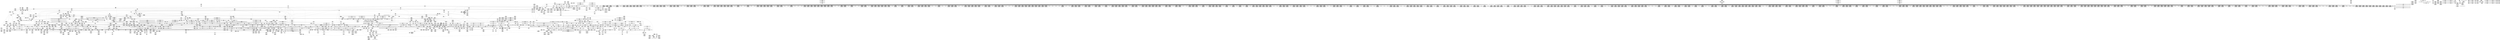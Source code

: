 digraph {
	CE0x3f16640 [shape=record,shape=Mrecord,label="{CE0x3f16640|task_sid:tmp17|security/selinux/hooks.c,208|*SummSink*}"]
	CE0x40187d0 [shape=record,shape=Mrecord,label="{CE0x40187d0|__preempt_count_sub:do.end}"]
	CE0x46b0380 [shape=record,shape=Mrecord,label="{CE0x46b0380|_ret_i32_%call2,_!dbg_!27718|security/selinux/hooks.c,1544}"]
	CE0x3f66d60 [shape=record,shape=Mrecord,label="{CE0x3f66d60|task_sid:tmp8|security/selinux/hooks.c,208|*SummSource*}"]
	CE0x3f2f0b0 [shape=record,shape=Mrecord,label="{CE0x3f2f0b0|2472:_%struct.cred*,_:_CRE_2920,2921_}"]
	CE0x3fe7ba0 [shape=record,shape=Mrecord,label="{CE0x3fe7ba0|i64*_getelementptr_inbounds_(_4_x_i64_,_4_x_i64_*___llvm_gcov_ctr135,_i64_0,_i64_2)|*Constant*}"]
	CE0x3f4c2b0 [shape=record,shape=Mrecord,label="{CE0x3f4c2b0|task_sid:tobool1|security/selinux/hooks.c,208|*SummSource*}"]
	CE0x3fd6cf0 [shape=record,shape=Mrecord,label="{CE0x3fd6cf0|__rcu_read_unlock:bb|*SummSink*}"]
	CE0x3f66c00 [shape=record,shape=Mrecord,label="{CE0x3f66c00|task_sid:tmp8|security/selinux/hooks.c,208}"]
	CE0x3f23340 [shape=record,shape=Mrecord,label="{CE0x3f23340|2472:_%struct.cred*,_:_CRE_2360,2368_|*MultipleSource*|Function::task_sid&Arg::task::|Function::current_has_perm&Arg::tsk::|Function::selinux_task_setpgid&Arg::p::|security/selinux/hooks.c,208}"]
	CE0x3ebdf20 [shape=record,shape=Mrecord,label="{CE0x3ebdf20|current_sid:tmp4|security/selinux/hooks.c,218}"]
	CE0x3fa07f0 [shape=record,shape=Mrecord,label="{CE0x3fa07f0|i64*_getelementptr_inbounds_(_11_x_i64_,_11_x_i64_*___llvm_gcov_ctr132,_i64_0,_i64_10)|*Constant*|*SummSink*}"]
	CE0x3f10a60 [shape=record,shape=Mrecord,label="{CE0x3f10a60|2472:_%struct.cred*,_:_CRE_644,648_|*MultipleSource*|Function::task_sid&Arg::task::|Function::current_has_perm&Arg::tsk::|Function::selinux_task_setpgid&Arg::p::|security/selinux/hooks.c,208}"]
	CE0x3f2e220 [shape=record,shape=Mrecord,label="{CE0x3f2e220|2472:_%struct.cred*,_:_CRE_2907,2908_}"]
	CE0x3f3a360 [shape=record,shape=Mrecord,label="{CE0x3f3a360|2472:_%struct.cred*,_:_CRE_6000,6008_|*MultipleSource*|Function::task_sid&Arg::task::|Function::current_has_perm&Arg::tsk::|Function::selinux_task_setpgid&Arg::p::|security/selinux/hooks.c,208}"]
	CE0x3f50d70 [shape=record,shape=Mrecord,label="{CE0x3f50d70|i64*_getelementptr_inbounds_(_13_x_i64_,_13_x_i64_*___llvm_gcov_ctr126,_i64_0,_i64_11)|*Constant*}"]
	CE0x3fdf2c0 [shape=record,shape=Mrecord,label="{CE0x3fdf2c0|__preempt_count_sub:do.body|*SummSource*}"]
	CE0x3ed2c10 [shape=record,shape=Mrecord,label="{CE0x3ed2c10|rcu_read_unlock:land.lhs.true|*SummSource*}"]
	CE0x3f42210 [shape=record,shape=Mrecord,label="{CE0x3f42210|2472:_%struct.cred*,_:_CRE_6353,6354_}"]
	CE0x3f61e20 [shape=record,shape=Mrecord,label="{CE0x3f61e20|task_sid:call7|security/selinux/hooks.c,208}"]
	CE0x3f90e70 [shape=record,shape=Mrecord,label="{CE0x3f90e70|rcu_lock_acquire:tmp1|*SummSource*}"]
	CE0x3fd8400 [shape=record,shape=Mrecord,label="{CE0x3fd8400|rcu_lock_release:tmp7|*SummSink*}"]
	CE0x3f216c0 [shape=record,shape=Mrecord,label="{CE0x3f216c0|2472:_%struct.cred*,_:_CRE_2264,2272_|*MultipleSource*|Function::task_sid&Arg::task::|Function::current_has_perm&Arg::tsk::|Function::selinux_task_setpgid&Arg::p::|security/selinux/hooks.c,208}"]
	CE0x3f35bf0 [shape=record,shape=Mrecord,label="{CE0x3f35bf0|2472:_%struct.cred*,_:_CRE_3112,3116_|*MultipleSource*|Function::task_sid&Arg::task::|Function::current_has_perm&Arg::tsk::|Function::selinux_task_setpgid&Arg::p::|security/selinux/hooks.c,208}"]
	CE0x3f304e0 [shape=record,shape=Mrecord,label="{CE0x3f304e0|2472:_%struct.cred*,_:_CRE_2937,2938_}"]
	CE0x3efe6a0 [shape=record,shape=Mrecord,label="{CE0x3efe6a0|rcu_read_lock:tmp5|include/linux/rcupdate.h,882}"]
	CE0x3f00b30 [shape=record,shape=Mrecord,label="{CE0x3f00b30|rcu_read_lock:tmp1|*SummSink*}"]
	CE0x3f9ef90 [shape=record,shape=Mrecord,label="{CE0x3f9ef90|_call_void_lockdep_rcu_suspicious(i8*_getelementptr_inbounds_(_25_x_i8_,_25_x_i8_*_.str45,_i32_0,_i32_0),_i32_934,_i8*_getelementptr_inbounds_(_44_x_i8_,_44_x_i8_*_.str47,_i32_0,_i32_0))_#10,_!dbg_!27726|include/linux/rcupdate.h,933|*SummSink*}"]
	CE0x3f498d0 [shape=record,shape=Mrecord,label="{CE0x3f498d0|2472:_%struct.cred*,_:_CRE_10544,10548_|*MultipleSource*|Function::task_sid&Arg::task::|Function::current_has_perm&Arg::tsk::|Function::selinux_task_setpgid&Arg::p::|security/selinux/hooks.c,208}"]
	CE0x3f32030 [shape=record,shape=Mrecord,label="{CE0x3f32030|2472:_%struct.cred*,_:_CRE_2960,2961_}"]
	CE0x3f584e0 [shape=record,shape=Mrecord,label="{CE0x3f584e0|i8*_getelementptr_inbounds_(_42_x_i8_,_42_x_i8_*_.str46,_i32_0,_i32_0)|*Constant*}"]
	CE0x3f4d200 [shape=record,shape=Mrecord,label="{CE0x3f4d200|task_sid:tmp12|security/selinux/hooks.c,208|*SummSink*}"]
	CE0x3f80420 [shape=record,shape=Mrecord,label="{CE0x3f80420|i64*_getelementptr_inbounds_(_11_x_i64_,_11_x_i64_*___llvm_gcov_ctr127,_i64_0,_i64_10)|*Constant*}"]
	CE0x3fa3260 [shape=record,shape=Mrecord,label="{CE0x3fa3260|_call_void_rcu_lock_release(%struct.lockdep_map*_rcu_lock_map)_#10,_!dbg_!27733|include/linux/rcupdate.h,935|*SummSource*}"]
	CE0x3f57950 [shape=record,shape=Mrecord,label="{CE0x3f57950|GLOBAL:lockdep_rcu_suspicious|*Constant*}"]
	CE0x3fdf9b0 [shape=record,shape=Mrecord,label="{CE0x3fdf9b0|__preempt_count_add:tmp7|./arch/x86/include/asm/preempt.h,73|*SummSource*}"]
	CE0x3f50850 [shape=record,shape=Mrecord,label="{CE0x3f50850|task_sid:tmp23|security/selinux/hooks.c,208|*SummSink*}"]
	CE0x3ea43c0 [shape=record,shape=Mrecord,label="{CE0x3ea43c0|current_sid:tmp10|security/selinux/hooks.c,218|*SummSink*}"]
	CE0x3f21920 [shape=record,shape=Mrecord,label="{CE0x3f21920|2472:_%struct.cred*,_:_CRE_2272,2280_|*MultipleSource*|Function::task_sid&Arg::task::|Function::current_has_perm&Arg::tsk::|Function::selinux_task_setpgid&Arg::p::|security/selinux/hooks.c,208}"]
	CE0x3f97f70 [shape=record,shape=Mrecord,label="{CE0x3f97f70|rcu_read_unlock:tmp9|include/linux/rcupdate.h,933|*SummSource*}"]
	CE0x3f7f610 [shape=record,shape=Mrecord,label="{CE0x3f7f610|__preempt_count_sub:bb}"]
	CE0x3f21200 [shape=record,shape=Mrecord,label="{CE0x3f21200|2472:_%struct.cred*,_:_CRE_2248,2256_|*MultipleSource*|Function::task_sid&Arg::task::|Function::current_has_perm&Arg::tsk::|Function::selinux_task_setpgid&Arg::p::|security/selinux/hooks.c,208}"]
	CE0x3f95200 [shape=record,shape=Mrecord,label="{CE0x3f95200|rcu_read_unlock:tmp3}"]
	CE0x3f9f790 [shape=record,shape=Mrecord,label="{CE0x3f9f790|rcu_read_unlock:tmp19|include/linux/rcupdate.h,933|*SummSink*}"]
	CE0x3f01ec0 [shape=record,shape=Mrecord,label="{CE0x3f01ec0|i64*_getelementptr_inbounds_(_13_x_i64_,_13_x_i64_*___llvm_gcov_ctr126,_i64_0,_i64_0)|*Constant*|*SummSink*}"]
	CE0x3ea0220 [shape=record,shape=Mrecord,label="{CE0x3ea0220|2472:_%struct.cred*,_:_CRE_695,696_}"]
	CE0x3f52680 [shape=record,shape=Mrecord,label="{CE0x3f52680|i8*_getelementptr_inbounds_(_41_x_i8_,_41_x_i8_*_.str44,_i32_0,_i32_0)|*Constant*|*SummSink*}"]
	CE0x3f573c0 [shape=record,shape=Mrecord,label="{CE0x3f573c0|i64*_getelementptr_inbounds_(_11_x_i64_,_11_x_i64_*___llvm_gcov_ctr127,_i64_0,_i64_8)|*Constant*|*SummSource*}"]
	CE0x3fc75f0 [shape=record,shape=Mrecord,label="{CE0x3fc75f0|__rcu_read_lock:do.end}"]
	CE0x3f42340 [shape=record,shape=Mrecord,label="{CE0x3f42340|2472:_%struct.cred*,_:_CRE_6354,6355_}"]
	CE0x3f592b0 [shape=record,shape=Mrecord,label="{CE0x3f592b0|rcu_read_lock:tmp19|include/linux/rcupdate.h,882|*SummSource*}"]
	CE0x3f5b9f0 [shape=record,shape=Mrecord,label="{CE0x3f5b9f0|__preempt_count_sub:tmp1|*SummSink*}"]
	CE0x3f400d0 [shape=record,shape=Mrecord,label="{CE0x3f400d0|2472:_%struct.cred*,_:_CRE_6325,6326_}"]
	CE0x3f338e0 [shape=record,shape=Mrecord,label="{CE0x3f338e0|2472:_%struct.cred*,_:_CRE_2992,3000_|*MultipleSource*|Function::task_sid&Arg::task::|Function::current_has_perm&Arg::tsk::|Function::selinux_task_setpgid&Arg::p::|security/selinux/hooks.c,208}"]
	CE0x3f46fa0 [shape=record,shape=Mrecord,label="{CE0x3f46fa0|2472:_%struct.cred*,_:_CRE_6584,6600_|*MultipleSource*|Function::task_sid&Arg::task::|Function::current_has_perm&Arg::tsk::|Function::selinux_task_setpgid&Arg::p::|security/selinux/hooks.c,208}"]
	CE0x3fdca20 [shape=record,shape=Mrecord,label="{CE0x3fdca20|_call_void_asm_sideeffect_,_memory_,_dirflag_,_fpsr_,_flags_()_#3,_!dbg_!27711,_!srcloc_!27714|include/linux/rcupdate.h,244}"]
	CE0x3f20fa0 [shape=record,shape=Mrecord,label="{CE0x3f20fa0|2472:_%struct.cred*,_:_CRE_2240,2248_|*MultipleSource*|Function::task_sid&Arg::task::|Function::current_has_perm&Arg::tsk::|Function::selinux_task_setpgid&Arg::p::|security/selinux/hooks.c,208}"]
	CE0x3f4ce50 [shape=record,shape=Mrecord,label="{CE0x3f4ce50|task_sid:tmp13|security/selinux/hooks.c,208}"]
	CE0x3ebcc30 [shape=record,shape=Mrecord,label="{CE0x3ebcc30|current_sid:call|security/selinux/hooks.c,218}"]
	CE0x3ec5de0 [shape=record,shape=Mrecord,label="{CE0x3ec5de0|i32_78|*Constant*}"]
	CE0x3f266c0 [shape=record,shape=Mrecord,label="{CE0x3f266c0|2472:_%struct.cred*,_:_CRE_2532,2533_}"]
	CE0x3ef8030 [shape=record,shape=Mrecord,label="{CE0x3ef8030|rcu_lock_acquire:entry|*SummSource*}"]
	CE0x3f49310 [shape=record,shape=Mrecord,label="{CE0x3f49310|2472:_%struct.cred*,_:_CRE_10528,10536_|*MultipleSource*|Function::task_sid&Arg::task::|Function::current_has_perm&Arg::tsk::|Function::selinux_task_setpgid&Arg::p::|security/selinux/hooks.c,208}"]
	CE0x3f007d0 [shape=record,shape=Mrecord,label="{CE0x3f007d0|GLOBAL:rcu_read_lock|*Constant*|*SummSource*}"]
	CE0x3ef8f40 [shape=record,shape=Mrecord,label="{CE0x3ef8f40|rcu_read_lock:land.lhs.true}"]
	CE0x3e976d0 [shape=record,shape=Mrecord,label="{CE0x3e976d0|avc_has_perm:tclass|Function::avc_has_perm&Arg::tclass::|*SummSink*}"]
	CE0x3f4fcd0 [shape=record,shape=Mrecord,label="{CE0x3f4fcd0|task_sid:tmp23|security/selinux/hooks.c,208}"]
	CE0x3ec3e10 [shape=record,shape=Mrecord,label="{CE0x3ec3e10|2472:_%struct.cred*,_:_CRE_304,312_|*MultipleSource*|Function::task_sid&Arg::task::|Function::current_has_perm&Arg::tsk::|Function::selinux_task_setpgid&Arg::p::|security/selinux/hooks.c,208}"]
	CE0x3f62830 [shape=record,shape=Mrecord,label="{CE0x3f62830|task_sid:call7|security/selinux/hooks.c,208|*SummSource*}"]
	CE0x3ea2d80 [shape=record,shape=Mrecord,label="{CE0x3ea2d80|current_sid:tmp5|security/selinux/hooks.c,218|*SummSink*}"]
	CE0x3f9ad70 [shape=record,shape=Mrecord,label="{CE0x3f9ad70|_call_void_mcount()_#3|*SummSource*}"]
	CE0x3ea9f20 [shape=record,shape=Mrecord,label="{CE0x3ea9f20|GLOBAL:__llvm_gcov_ctr125|Global_var:__llvm_gcov_ctr125|*SummSource*}"]
	CE0x3fcb9d0 [shape=record,shape=Mrecord,label="{CE0x3fcb9d0|__preempt_count_add:tmp2|*SummSource*}"]
	CE0x3fd46a0 [shape=record,shape=Mrecord,label="{CE0x3fd46a0|__rcu_read_unlock:tmp1|*SummSink*}"]
	CE0x3f20d40 [shape=record,shape=Mrecord,label="{CE0x3f20d40|2472:_%struct.cred*,_:_CRE_2168,2240_|*MultipleSource*|Function::task_sid&Arg::task::|Function::current_has_perm&Arg::tsk::|Function::selinux_task_setpgid&Arg::p::|security/selinux/hooks.c,208}"]
	CE0x3f9fb90 [shape=record,shape=Mrecord,label="{CE0x3f9fb90|rcu_read_unlock:tmp20|include/linux/rcupdate.h,933|*SummSource*}"]
	CE0x3f2e3d0 [shape=record,shape=Mrecord,label="{CE0x3f2e3d0|2472:_%struct.cred*,_:_CRE_2909,2910_}"]
	CE0x3f426d0 [shape=record,shape=Mrecord,label="{CE0x3f426d0|2472:_%struct.cred*,_:_CRE_6357,6358_}"]
	CE0x3eb4bd0 [shape=record,shape=Mrecord,label="{CE0x3eb4bd0|current_sid:tmp19|security/selinux/hooks.c,218|*SummSource*}"]
	CE0x3ec5160 [shape=record,shape=Mrecord,label="{CE0x3ec5160|current_sid:tmp17|security/selinux/hooks.c,218|*SummSink*}"]
	CE0x3e9a710 [shape=record,shape=Mrecord,label="{CE0x3e9a710|current_has_perm:tsk|Function::current_has_perm&Arg::tsk::}"]
	CE0x3eb07a0 [shape=record,shape=Mrecord,label="{CE0x3eb07a0|current_has_perm:call2|security/selinux/hooks.c,1544}"]
	CE0x3f46ae0 [shape=record,shape=Mrecord,label="{CE0x3f46ae0|2472:_%struct.cred*,_:_CRE_6568,6576_|*MultipleSource*|Function::task_sid&Arg::task::|Function::current_has_perm&Arg::tsk::|Function::selinux_task_setpgid&Arg::p::|security/selinux/hooks.c,208}"]
	CE0x3f0dcc0 [shape=record,shape=Mrecord,label="{CE0x3f0dcc0|rcu_read_lock:if.then}"]
	CE0x3f360b0 [shape=record,shape=Mrecord,label="{CE0x3f360b0|2472:_%struct.cred*,_:_CRE_3120,3128_|*MultipleSource*|Function::task_sid&Arg::task::|Function::current_has_perm&Arg::tsk::|Function::selinux_task_setpgid&Arg::p::|security/selinux/hooks.c,208}"]
	CE0x3f30e60 [shape=record,shape=Mrecord,label="{CE0x3f30e60|2472:_%struct.cred*,_:_CRE_2945,2946_}"]
	CE0x3ec4030 [shape=record,shape=Mrecord,label="{CE0x3ec4030|2472:_%struct.cred*,_:_CRE_312,320_|*MultipleSource*|Function::task_sid&Arg::task::|Function::current_has_perm&Arg::tsk::|Function::selinux_task_setpgid&Arg::p::|security/selinux/hooks.c,208}"]
	CE0x3fdb0f0 [shape=record,shape=Mrecord,label="{CE0x3fdb0f0|_call_void_asm_addl_$1,_%gs:$0_,_*m,ri,*m,_dirflag_,_fpsr_,_flags_(i32*___preempt_count,_i32_%val,_i32*___preempt_count)_#3,_!dbg_!27714,_!srcloc_!27717|./arch/x86/include/asm/preempt.h,72|*SummSink*}"]
	CE0x3f75150 [shape=record,shape=Mrecord,label="{CE0x3f75150|__rcu_read_unlock:do.end|*SummSource*}"]
	CE0x3f27360 [shape=record,shape=Mrecord,label="{CE0x3f27360|2472:_%struct.cred*,_:_CRE_2584,2592_|*MultipleSource*|Function::task_sid&Arg::task::|Function::current_has_perm&Arg::tsk::|Function::selinux_task_setpgid&Arg::p::|security/selinux/hooks.c,208}"]
	CE0x3f4f700 [shape=record,shape=Mrecord,label="{CE0x3f4f700|task_sid:tmp16|security/selinux/hooks.c,208|*SummSink*}"]
	CE0x3fa4810 [shape=record,shape=Mrecord,label="{CE0x3fa4810|_call_void___rcu_read_unlock()_#10,_!dbg_!27734|include/linux/rcupdate.h,937}"]
	CE0x3f001e0 [shape=record,shape=Mrecord,label="{CE0x3f001e0|2472:_%struct.cred*,_:_CRE_120,128_|*MultipleSource*|Function::task_sid&Arg::task::|Function::current_has_perm&Arg::tsk::|Function::selinux_task_setpgid&Arg::p::|security/selinux/hooks.c,208}"]
	CE0x3f688c0 [shape=record,shape=Mrecord,label="{CE0x3f688c0|rcu_lock_release:tmp3}"]
	CE0x3f00250 [shape=record,shape=Mrecord,label="{CE0x3f00250|cred_sid:tmp|*SummSink*}"]
	CE0x3ea0450 [shape=record,shape=Mrecord,label="{CE0x3ea0450|2472:_%struct.cred*,_:_CRE_697,698_}"]
	CE0x3f5cea0 [shape=record,shape=Mrecord,label="{CE0x3f5cea0|rcu_read_lock:if.then|*SummSource*}"]
	CE0x3f677d0 [shape=record,shape=Mrecord,label="{CE0x3f677d0|0:_i8,_:_GCMR_task_sid.__warned_internal_global_i8_0,_section_.data.unlikely_,_align_1:_elem_0:default:}"]
	CE0x3f8ec60 [shape=record,shape=Mrecord,label="{CE0x3f8ec60|rcu_read_unlock:do.end}"]
	CE0x3f26590 [shape=record,shape=Mrecord,label="{CE0x3f26590|2472:_%struct.cred*,_:_CRE_2531,2532_}"]
	CE0x3ea4d40 [shape=record,shape=Mrecord,label="{CE0x3ea4d40|i64*_getelementptr_inbounds_(_2_x_i64_,_2_x_i64_*___llvm_gcov_ctr279,_i64_0,_i64_0)|*Constant*}"]
	CE0x3f63d20 [shape=record,shape=Mrecord,label="{CE0x3f63d20|_call_void_rcu_read_unlock()_#10,_!dbg_!27748|security/selinux/hooks.c,209}"]
	CE0x3f9fd10 [shape=record,shape=Mrecord,label="{CE0x3f9fd10|rcu_read_unlock:tmp20|include/linux/rcupdate.h,933|*SummSink*}"]
	CE0x3fc8010 [shape=record,shape=Mrecord,label="{CE0x3fc8010|i64_ptrtoint_(i8*_blockaddress(_rcu_lock_acquire,_%__here)_to_i64)|*Constant*|*SummSink*}"]
	CE0x3f40de0 [shape=record,shape=Mrecord,label="{CE0x3f40de0|2472:_%struct.cred*,_:_CRE_6336,6337_}"]
	CE0x3eb0240 [shape=record,shape=Mrecord,label="{CE0x3eb0240|current_has_perm:tmp|*SummSink*}"]
	CE0x3fa2690 [shape=record,shape=Mrecord,label="{CE0x3fa2690|i64*_getelementptr_inbounds_(_11_x_i64_,_11_x_i64_*___llvm_gcov_ctr132,_i64_0,_i64_9)|*Constant*|*SummSink*}"]
	CE0x3f044d0 [shape=record,shape=Mrecord,label="{CE0x3f044d0|2472:_%struct.cred*,_:_CRE_32,40_|*MultipleSource*|Function::task_sid&Arg::task::|Function::current_has_perm&Arg::tsk::|Function::selinux_task_setpgid&Arg::p::|security/selinux/hooks.c,208}"]
	CE0x3fdcf00 [shape=record,shape=Mrecord,label="{CE0x3fdcf00|rcu_lock_release:tmp|*SummSource*}"]
	CE0x3f2ac30 [shape=record,shape=Mrecord,label="{CE0x3f2ac30|2472:_%struct.cred*,_:_CRE_2760,2768_|*MultipleSource*|Function::task_sid&Arg::task::|Function::current_has_perm&Arg::tsk::|Function::selinux_task_setpgid&Arg::p::|security/selinux/hooks.c,208}"]
	CE0x3ebcf10 [shape=record,shape=Mrecord,label="{CE0x3ebcf10|current_sid:call|security/selinux/hooks.c,218|*SummSource*}"]
	CE0x3fc87f0 [shape=record,shape=Mrecord,label="{CE0x3fc87f0|rcu_lock_acquire:tmp6|*SummSource*}"]
	CE0x3f68ba0 [shape=record,shape=Mrecord,label="{CE0x3f68ba0|GLOBAL:lock_acquire|*Constant*|*SummSink*}"]
	CE0x3eba9e0 [shape=record,shape=Mrecord,label="{CE0x3eba9e0|i64*_getelementptr_inbounds_(_11_x_i64_,_11_x_i64_*___llvm_gcov_ctr125,_i64_0,_i64_6)|*Constant*|*SummSource*}"]
	CE0x3fd6e00 [shape=record,shape=Mrecord,label="{CE0x3fd6e00|i64*_getelementptr_inbounds_(_4_x_i64_,_4_x_i64_*___llvm_gcov_ctr128,_i64_0,_i64_0)|*Constant*}"]
	CE0x3f10c80 [shape=record,shape=Mrecord,label="{CE0x3f10c80|2472:_%struct.cred*,_:_CRE_648,652_|*MultipleSource*|Function::task_sid&Arg::task::|Function::current_has_perm&Arg::tsk::|Function::selinux_task_setpgid&Arg::p::|security/selinux/hooks.c,208}"]
	CE0x3f743d0 [shape=record,shape=Mrecord,label="{CE0x3f743d0|_call_void_lock_acquire(%struct.lockdep_map*_%map,_i32_0,_i32_0,_i32_2,_i32_0,_%struct.lockdep_map*_null,_i64_ptrtoint_(i8*_blockaddress(_rcu_lock_acquire,_%__here)_to_i64))_#10,_!dbg_!27716|include/linux/rcupdate.h,418|*SummSink*}"]
	CE0x3eb9550 [shape=record,shape=Mrecord,label="{CE0x3eb9550|_call_void_mcount()_#3|*SummSource*}"]
	CE0x3f97cc0 [shape=record,shape=Mrecord,label="{CE0x3f97cc0|rcu_lock_release:tmp4|include/linux/rcupdate.h,423|*SummSource*}"]
	CE0x3f3f880 [shape=record,shape=Mrecord,label="{CE0x3f3f880|2472:_%struct.cred*,_:_CRE_6318,6319_}"]
	CE0x3f2d720 [shape=record,shape=Mrecord,label="{CE0x3f2d720|2472:_%struct.cred*,_:_CRE_2896,2900_|*MultipleSource*|Function::task_sid&Arg::task::|Function::current_has_perm&Arg::tsk::|Function::selinux_task_setpgid&Arg::p::|security/selinux/hooks.c,208}"]
	CE0x3f3fc10 [shape=record,shape=Mrecord,label="{CE0x3f3fc10|2472:_%struct.cred*,_:_CRE_6321,6322_}"]
	CE0x3f26200 [shape=record,shape=Mrecord,label="{CE0x3f26200|2472:_%struct.cred*,_:_CRE_2528,2529_}"]
	CE0x3f42470 [shape=record,shape=Mrecord,label="{CE0x3f42470|2472:_%struct.cred*,_:_CRE_6355,6356_}"]
	CE0x3f51610 [shape=record,shape=Mrecord,label="{CE0x3f51610|task_sid:tmp25|security/selinux/hooks.c,208|*SummSink*}"]
	CE0x3ea32a0 [shape=record,shape=Mrecord,label="{CE0x3ea32a0|GLOBAL:rcu_read_lock|*Constant*}"]
	CE0x3f56aa0 [shape=record,shape=Mrecord,label="{CE0x3f56aa0|rcu_read_lock:tmp15|include/linux/rcupdate.h,882|*SummSink*}"]
	CE0x3f1a6f0 [shape=record,shape=Mrecord,label="{CE0x3f1a6f0|2472:_%struct.cred*,_:_CRE_1840,1844_|*MultipleSource*|Function::task_sid&Arg::task::|Function::current_has_perm&Arg::tsk::|Function::selinux_task_setpgid&Arg::p::|security/selinux/hooks.c,208}"]
	CE0x3f33330 [shape=record,shape=Mrecord,label="{CE0x3f33330|2472:_%struct.cred*,_:_CRE_2976,2980_|*MultipleSource*|Function::task_sid&Arg::task::|Function::current_has_perm&Arg::tsk::|Function::selinux_task_setpgid&Arg::p::|security/selinux/hooks.c,208}"]
	CE0x3f821a0 [shape=record,shape=Mrecord,label="{CE0x3f821a0|rcu_read_lock:tmp18|include/linux/rcupdate.h,882}"]
	CE0x3fd4ce0 [shape=record,shape=Mrecord,label="{CE0x3fd4ce0|__rcu_read_unlock:tmp3}"]
	CE0x3f82b10 [shape=record,shape=Mrecord,label="{CE0x3f82b10|_call_void_lockdep_rcu_suspicious(i8*_getelementptr_inbounds_(_25_x_i8_,_25_x_i8_*_.str45,_i32_0,_i32_0),_i32_883,_i8*_getelementptr_inbounds_(_42_x_i8_,_42_x_i8_*_.str46,_i32_0,_i32_0))_#10,_!dbg_!27728|include/linux/rcupdate.h,882|*SummSource*}"]
	CE0x3fefef0 [shape=record,shape=Mrecord,label="{CE0x3fefef0|__preempt_count_add:tmp|*SummSource*}"]
	CE0x3e97600 [shape=record,shape=Mrecord,label="{CE0x3e97600|avc_has_perm:tclass|Function::avc_has_perm&Arg::tclass::|*SummSource*}"]
	CE0x3f1e970 [shape=record,shape=Mrecord,label="{CE0x3f1e970|2472:_%struct.cred*,_:_CRE_2056,2057_|*MultipleSource*|Function::task_sid&Arg::task::|Function::current_has_perm&Arg::tsk::|Function::selinux_task_setpgid&Arg::p::|security/selinux/hooks.c,208}"]
	CE0x3eb5130 [shape=record,shape=Mrecord,label="{CE0x3eb5130|current_sid:tmp20|security/selinux/hooks.c,218|*SummSource*}"]
	CE0x3f7afa0 [shape=record,shape=Mrecord,label="{CE0x3f7afa0|__preempt_count_add:tmp1|*SummSource*}"]
	CE0x3f3b430 [shape=record,shape=Mrecord,label="{CE0x3f3b430|2472:_%struct.cred*,_:_CRE_6184,6192_|*MultipleSource*|Function::task_sid&Arg::task::|Function::current_has_perm&Arg::tsk::|Function::selinux_task_setpgid&Arg::p::|security/selinux/hooks.c,208}"]
	CE0x3f02db0 [shape=record,shape=Mrecord,label="{CE0x3f02db0|_call_void_mcount()_#3|*SummSource*}"]
	CE0x3ecde70 [shape=record,shape=Mrecord,label="{CE0x3ecde70|GLOBAL:lockdep_rcu_suspicious|*Constant*|*SummSink*}"]
	CE0x3fca7a0 [shape=record,shape=Mrecord,label="{CE0x3fca7a0|i64*_getelementptr_inbounds_(_4_x_i64_,_4_x_i64_*___llvm_gcov_ctr134,_i64_0,_i64_3)|*Constant*|*SummSink*}"]
	CE0x3f968f0 [shape=record,shape=Mrecord,label="{CE0x3f968f0|rcu_read_unlock:tmp5|include/linux/rcupdate.h,933|*SummSource*}"]
	CE0x3f2a2e0 [shape=record,shape=Mrecord,label="{CE0x3f2a2e0|2472:_%struct.cred*,_:_CRE_2728,2736_|*MultipleSource*|Function::task_sid&Arg::task::|Function::current_has_perm&Arg::tsk::|Function::selinux_task_setpgid&Arg::p::|security/selinux/hooks.c,208}"]
	CE0x3f33b40 [shape=record,shape=Mrecord,label="{CE0x3f33b40|2472:_%struct.cred*,_:_CRE_3000,3008_|*MultipleSource*|Function::task_sid&Arg::task::|Function::current_has_perm&Arg::tsk::|Function::selinux_task_setpgid&Arg::p::|security/selinux/hooks.c,208}"]
	CE0x3f19b40 [shape=record,shape=Mrecord,label="{CE0x3f19b40|2472:_%struct.cred*,_:_CRE_784,1808_|*MultipleSource*|Function::task_sid&Arg::task::|Function::current_has_perm&Arg::tsk::|Function::selinux_task_setpgid&Arg::p::|security/selinux/hooks.c,208}"]
	CE0x3fdfc70 [shape=record,shape=Mrecord,label="{CE0x3fdfc70|__preempt_count_sub:tmp2}"]
	CE0x3ef1570 [shape=record,shape=Mrecord,label="{CE0x3ef1570|task_sid:tmp1|*SummSink*}"]
	CE0x3fa3cc0 [shape=record,shape=Mrecord,label="{CE0x3fa3cc0|rcu_lock_release:entry|*SummSource*}"]
	CE0x3ebdce0 [shape=record,shape=Mrecord,label="{CE0x3ebdce0|i64_0|*Constant*}"]
	CE0x3e97500 [shape=record,shape=Mrecord,label="{CE0x3e97500|%struct.common_audit_data*_null|*Constant*}"]
	CE0x3ec59d0 [shape=record,shape=Mrecord,label="{CE0x3ec59d0|_ret_%struct.task_struct*_%tmp4,_!dbg_!27714|./arch/x86/include/asm/current.h,14}"]
	CE0x3ed1640 [shape=record,shape=Mrecord,label="{CE0x3ed1640|task_sid:real_cred|security/selinux/hooks.c,208|*SummSink*}"]
	CE0x3ee4d70 [shape=record,shape=Mrecord,label="{CE0x3ee4d70|cred_sid:tmp4|*LoadInst*|security/selinux/hooks.c,196|*SummSource*}"]
	CE0x3f74750 [shape=record,shape=Mrecord,label="{CE0x3f74750|__rcu_read_unlock:tmp7|include/linux/rcupdate.h,245|*SummSource*}"]
	CE0x3e9c390 [shape=record,shape=Mrecord,label="{CE0x3e9c390|2472:_%struct.cred*,_:_CRE_128,136_|*MultipleSource*|Function::task_sid&Arg::task::|Function::current_has_perm&Arg::tsk::|Function::selinux_task_setpgid&Arg::p::|security/selinux/hooks.c,208}"]
	CE0x3f8f5a0 [shape=record,shape=Mrecord,label="{CE0x3f8f5a0|__rcu_read_lock:tmp|*SummSink*}"]
	CE0x3f66f20 [shape=record,shape=Mrecord,label="{CE0x3f66f20|task_sid:tmp8|security/selinux/hooks.c,208|*SummSink*}"]
	CE0x3eb4300 [shape=record,shape=Mrecord,label="{CE0x3eb4300|rcu_read_lock:tmp7|include/linux/rcupdate.h,882}"]
	CE0x3f1e4b0 [shape=record,shape=Mrecord,label="{CE0x3f1e4b0|2472:_%struct.cred*,_:_CRE_2048,2052_|*MultipleSource*|Function::task_sid&Arg::task::|Function::current_has_perm&Arg::tsk::|Function::selinux_task_setpgid&Arg::p::|security/selinux/hooks.c,208}"]
	CE0x3f75ac0 [shape=record,shape=Mrecord,label="{CE0x3f75ac0|void_(i32*,_i32,_i32*)*_asm_addl_$1,_%gs:$0_,_*m,ri,*m,_dirflag_,_fpsr_,_flags_|*SummSink*}"]
	CE0x3f15260 [shape=record,shape=Mrecord,label="{CE0x3f15260|rcu_read_unlock:land.lhs.true2}"]
	CE0x3f8edc0 [shape=record,shape=Mrecord,label="{CE0x3f8edc0|__preempt_count_add:val|Function::__preempt_count_add&Arg::val::|*SummSource*}"]
	CE0x3efb900 [shape=record,shape=Mrecord,label="{CE0x3efb900|rcu_read_lock:call3|include/linux/rcupdate.h,882|*SummSource*}"]
	CE0x3fd94c0 [shape=record,shape=Mrecord,label="{CE0x3fd94c0|rcu_lock_release:bb|*SummSource*}"]
	CE0x3f90520 [shape=record,shape=Mrecord,label="{CE0x3f90520|rcu_lock_acquire:bb}"]
	CE0x3f39290 [shape=record,shape=Mrecord,label="{CE0x3f39290|2472:_%struct.cred*,_:_CRE_5944,5952_|*MultipleSource*|Function::task_sid&Arg::task::|Function::current_has_perm&Arg::tsk::|Function::selinux_task_setpgid&Arg::p::|security/selinux/hooks.c,208}"]
	CE0x3efb620 [shape=record,shape=Mrecord,label="{CE0x3efb620|rcu_read_lock:call3|include/linux/rcupdate.h,882}"]
	CE0x3ebfd70 [shape=record,shape=Mrecord,label="{CE0x3ebfd70|current_sid:do.body|*SummSink*}"]
	CE0x3f3b1d0 [shape=record,shape=Mrecord,label="{CE0x3f3b1d0|2472:_%struct.cred*,_:_CRE_6176,6180_|*MultipleSource*|Function::task_sid&Arg::task::|Function::current_has_perm&Arg::tsk::|Function::selinux_task_setpgid&Arg::p::|security/selinux/hooks.c,208}"]
	CE0x3f2f440 [shape=record,shape=Mrecord,label="{CE0x3f2f440|2472:_%struct.cred*,_:_CRE_2923,2924_}"]
	CE0x3f4ac50 [shape=record,shape=Mrecord,label="{CE0x3f4ac50|2472:_%struct.cred*,_:_CRE_10600,10604_|*MultipleSource*|Function::task_sid&Arg::task::|Function::current_has_perm&Arg::tsk::|Function::selinux_task_setpgid&Arg::p::|security/selinux/hooks.c,208}"]
	CE0x3f2c450 [shape=record,shape=Mrecord,label="{CE0x3f2c450|2472:_%struct.cred*,_:_CRE_2840,2848_|*MultipleSource*|Function::task_sid&Arg::task::|Function::current_has_perm&Arg::tsk::|Function::selinux_task_setpgid&Arg::p::|security/selinux/hooks.c,208}"]
	CE0x3ebe5f0 [shape=record,shape=Mrecord,label="{CE0x3ebe5f0|selinux_task_setpgid:tmp3|*SummSource*}"]
	CE0x3f67480 [shape=record,shape=Mrecord,label="{CE0x3f67480|GLOBAL:task_sid.__warned|Global_var:task_sid.__warned|*SummSink*}"]
	CE0x3f56210 [shape=record,shape=Mrecord,label="{CE0x3f56210|rcu_read_unlock:tmp13|include/linux/rcupdate.h,933}"]
	CE0x3f2b840 [shape=record,shape=Mrecord,label="{CE0x3f2b840|2472:_%struct.cred*,_:_CRE_2800,2808_|*MultipleSource*|Function::task_sid&Arg::task::|Function::current_has_perm&Arg::tsk::|Function::selinux_task_setpgid&Arg::p::|security/selinux/hooks.c,208}"]
	CE0x3f4d190 [shape=record,shape=Mrecord,label="{CE0x3f4d190|task_sid:tmp12|security/selinux/hooks.c,208|*SummSource*}"]
	CE0x3efe510 [shape=record,shape=Mrecord,label="{CE0x3efe510|GLOBAL:__llvm_gcov_ctr127|Global_var:__llvm_gcov_ctr127|*SummSink*}"]
	CE0x3f81820 [shape=record,shape=Mrecord,label="{CE0x3f81820|i64*_getelementptr_inbounds_(_2_x_i64_,_2_x_i64_*___llvm_gcov_ctr131,_i64_0,_i64_0)|*Constant*}"]
	CE0x3fa4470 [shape=record,shape=Mrecord,label="{CE0x3fa4470|_ret_void,_!dbg_!27717|include/linux/rcupdate.h,424}"]
	CE0x3f94e40 [shape=record,shape=Mrecord,label="{CE0x3f94e40|GLOBAL:__preempt_count_add|*Constant*|*SummSource*}"]
	CE0x3f31580 [shape=record,shape=Mrecord,label="{CE0x3f31580|2472:_%struct.cred*,_:_CRE_2951,2952_}"]
	CE0x3f449a0 [shape=record,shape=Mrecord,label="{CE0x3f449a0|2472:_%struct.cred*,_:_CRE_6474,6476_|*MultipleSource*|Function::task_sid&Arg::task::|Function::current_has_perm&Arg::tsk::|Function::selinux_task_setpgid&Arg::p::|security/selinux/hooks.c,208}"]
	CE0x3f74620 [shape=record,shape=Mrecord,label="{CE0x3f74620|__rcu_read_unlock:tmp7|include/linux/rcupdate.h,245}"]
	CE0x3f74540 [shape=record,shape=Mrecord,label="{CE0x3f74540|i32_0|*Constant*}"]
	CE0x3f5c440 [shape=record,shape=Mrecord,label="{CE0x3f5c440|rcu_read_lock:land.lhs.true|*SummSink*}"]
	CE0x3f51e80 [shape=record,shape=Mrecord,label="{CE0x3f51e80|i32_208|*Constant*|*SummSource*}"]
	CE0x3ef1110 [shape=record,shape=Mrecord,label="{CE0x3ef1110|__rcu_read_lock:entry|*SummSink*}"]
	CE0x3f0aee0 [shape=record,shape=Mrecord,label="{CE0x3f0aee0|task_sid:if.then|*SummSink*}"]
	CE0x3f52830 [shape=record,shape=Mrecord,label="{CE0x3f52830|i64*_getelementptr_inbounds_(_13_x_i64_,_13_x_i64_*___llvm_gcov_ctr126,_i64_0,_i64_9)|*Constant*}"]
	CE0x3f2e730 [shape=record,shape=Mrecord,label="{CE0x3f2e730|2472:_%struct.cred*,_:_CRE_2912,2913_}"]
	CE0x3f29bf0 [shape=record,shape=Mrecord,label="{CE0x3f29bf0|2472:_%struct.cred*,_:_CRE_2712,2720_|*MultipleSource*|Function::task_sid&Arg::task::|Function::current_has_perm&Arg::tsk::|Function::selinux_task_setpgid&Arg::p::|security/selinux/hooks.c,208}"]
	CE0x3fdc7e0 [shape=record,shape=Mrecord,label="{CE0x3fdc7e0|__rcu_read_unlock:tmp4|include/linux/rcupdate.h,244|*SummSink*}"]
	CE0x3f90b40 [shape=record,shape=Mrecord,label="{CE0x3f90b40|rcu_lock_acquire:__here|*SummSource*}"]
	CE0x3ef8c10 [shape=record,shape=Mrecord,label="{CE0x3ef8c10|rcu_read_unlock:tmp7|include/linux/rcupdate.h,933|*SummSink*}"]
	CE0x3f3d080 [shape=record,shape=Mrecord,label="{CE0x3f3d080|2472:_%struct.cred*,_:_CRE_6280,6284_|*MultipleSource*|Function::task_sid&Arg::task::|Function::current_has_perm&Arg::tsk::|Function::selinux_task_setpgid&Arg::p::|security/selinux/hooks.c,208}"]
	CE0x3ec8900 [shape=record,shape=Mrecord,label="{CE0x3ec8900|2472:_%struct.cred*,_:_CRE_480,488_|*MultipleSource*|Function::task_sid&Arg::task::|Function::current_has_perm&Arg::tsk::|Function::selinux_task_setpgid&Arg::p::|security/selinux/hooks.c,208}"]
	CE0x3f4db10 [shape=record,shape=Mrecord,label="{CE0x3f4db10|task_sid:call3|security/selinux/hooks.c,208|*SummSource*}"]
	CE0x3f5c370 [shape=record,shape=Mrecord,label="{CE0x3f5c370|rcu_read_lock:land.lhs.true|*SummSource*}"]
	CE0x3f6e0f0 [shape=record,shape=Mrecord,label="{CE0x3f6e0f0|rcu_lock_acquire:tmp4|include/linux/rcupdate.h,418|*SummSource*}"]
	CE0x3ea44f0 [shape=record,shape=Mrecord,label="{CE0x3ea44f0|current_sid:tmp11|security/selinux/hooks.c,218}"]
	CE0x3eb7d20 [shape=record,shape=Mrecord,label="{CE0x3eb7d20|selinux_task_setpgid:call|security/selinux/hooks.c,3574}"]
	CE0x3ec03f0 [shape=record,shape=Mrecord,label="{CE0x3ec03f0|current_has_perm:bb|*SummSink*}"]
	CE0x3fd8170 [shape=record,shape=Mrecord,label="{CE0x3fd8170|rcu_lock_release:tmp7}"]
	CE0x3f80900 [shape=record,shape=Mrecord,label="{CE0x3f80900|rcu_read_lock:tmp21|include/linux/rcupdate.h,884|*SummSink*}"]
	CE0x3fc6c00 [shape=record,shape=Mrecord,label="{CE0x3fc6c00|rcu_lock_release:indirectgoto|*SummSink*}"]
	CE0x3f74230 [shape=record,shape=Mrecord,label="{CE0x3f74230|_call_void_lock_acquire(%struct.lockdep_map*_%map,_i32_0,_i32_0,_i32_2,_i32_0,_%struct.lockdep_map*_null,_i64_ptrtoint_(i8*_blockaddress(_rcu_lock_acquire,_%__here)_to_i64))_#10,_!dbg_!27716|include/linux/rcupdate.h,418}"]
	CE0x3f45550 [shape=record,shape=Mrecord,label="{CE0x3f45550|2472:_%struct.cred*,_:_CRE_6496,6504_|*MultipleSource*|Function::task_sid&Arg::task::|Function::current_has_perm&Arg::tsk::|Function::selinux_task_setpgid&Arg::p::|security/selinux/hooks.c,208}"]
	CE0x3fdf4b0 [shape=record,shape=Mrecord,label="{CE0x3fdf4b0|__preempt_count_sub:do.body|*SummSink*}"]
	CE0x3f23a30 [shape=record,shape=Mrecord,label="{CE0x3f23a30|2472:_%struct.cred*,_:_CRE_2384,2392_|*MultipleSource*|Function::task_sid&Arg::task::|Function::current_has_perm&Arg::tsk::|Function::selinux_task_setpgid&Arg::p::|security/selinux/hooks.c,208}"]
	CE0x3f33460 [shape=record,shape=Mrecord,label="{CE0x3f33460|2472:_%struct.cred*,_:_CRE_2980,2984_|*MultipleSource*|Function::task_sid&Arg::task::|Function::current_has_perm&Arg::tsk::|Function::selinux_task_setpgid&Arg::p::|security/selinux/hooks.c,208}"]
	CE0x3f3e320 [shape=record,shape=Mrecord,label="{CE0x3f3e320|2472:_%struct.cred*,_:_CRE_6300,6301_}"]
	CE0x3ed0aa0 [shape=record,shape=Mrecord,label="{CE0x3ed0aa0|GLOBAL:rcu_lock_map|Global_var:rcu_lock_map|*SummSource*}"]
	CE0x3f9e330 [shape=record,shape=Mrecord,label="{CE0x3f9e330|rcu_read_unlock:tmp17|include/linux/rcupdate.h,933|*SummSource*}"]
	CE0x3f13730 [shape=record,shape=Mrecord,label="{CE0x3f13730|rcu_read_unlock:land.lhs.true}"]
	CE0x3ec7050 [shape=record,shape=Mrecord,label="{CE0x3ec7050|i64_3|*Constant*|*SummSource*}"]
	CE0x3f9a890 [shape=record,shape=Mrecord,label="{CE0x3f9a890|i64*_getelementptr_inbounds_(_11_x_i64_,_11_x_i64_*___llvm_gcov_ctr132,_i64_0,_i64_0)|*Constant*|*SummSource*}"]
	CE0x3ebe220 [shape=record,shape=Mrecord,label="{CE0x3ebe220|i32_0|*Constant*}"]
	CE0x3f303b0 [shape=record,shape=Mrecord,label="{CE0x3f303b0|2472:_%struct.cred*,_:_CRE_2936,2937_}"]
	CE0x3f3e0c0 [shape=record,shape=Mrecord,label="{CE0x3f3e0c0|2472:_%struct.cred*,_:_CRE_6298,6299_}"]
	CE0x3f67df0 [shape=record,shape=Mrecord,label="{CE0x3f67df0|__rcu_read_lock:bb}"]
	CE0x3efd1f0 [shape=record,shape=Mrecord,label="{CE0x3efd1f0|_call_void_mcount()_#3|*SummSink*}"]
	CE0x3ff19e0 [shape=record,shape=Mrecord,label="{CE0x3ff19e0|__preempt_count_add:tmp}"]
	CE0x3fcdf20 [shape=record,shape=Mrecord,label="{CE0x3fcdf20|i64*_getelementptr_inbounds_(_4_x_i64_,_4_x_i64_*___llvm_gcov_ctr129,_i64_0,_i64_0)|*Constant*}"]
	CE0x3f9b140 [shape=record,shape=Mrecord,label="{CE0x3f9b140|rcu_read_unlock:tmp8|include/linux/rcupdate.h,933}"]
	CE0x3f901d0 [shape=record,shape=Mrecord,label="{CE0x3f901d0|rcu_lock_acquire:bb|*SummSource*}"]
	CE0x3ec90b0 [shape=record,shape=Mrecord,label="{CE0x3ec90b0|2472:_%struct.cred*,_:_CRE_512,520_|*MultipleSource*|Function::task_sid&Arg::task::|Function::current_has_perm&Arg::tsk::|Function::selinux_task_setpgid&Arg::p::|security/selinux/hooks.c,208}"]
	CE0x3ec50f0 [shape=record,shape=Mrecord,label="{CE0x3ec50f0|current_sid:tmp17|security/selinux/hooks.c,218|*SummSource*}"]
	CE0x3f033f0 [shape=record,shape=Mrecord,label="{CE0x3f033f0|rcu_read_lock:tmp3|*SummSource*}"]
	CE0x3f11500 [shape=record,shape=Mrecord,label="{CE0x3f11500|2472:_%struct.cred*,_:_CRE_672,680_|*MultipleSource*|Function::task_sid&Arg::task::|Function::current_has_perm&Arg::tsk::|Function::selinux_task_setpgid&Arg::p::|security/selinux/hooks.c,208}"]
	CE0x3ea46c0 [shape=record,shape=Mrecord,label="{CE0x3ea46c0|current_sid:tmp11|security/selinux/hooks.c,218|*SummSource*}"]
	CE0x3f27ce0 [shape=record,shape=Mrecord,label="{CE0x3f27ce0|2472:_%struct.cred*,_:_CRE_2598,2600_|*MultipleSource*|Function::task_sid&Arg::task::|Function::current_has_perm&Arg::tsk::|Function::selinux_task_setpgid&Arg::p::|security/selinux/hooks.c,208}"]
	CE0x3f646d0 [shape=record,shape=Mrecord,label="{CE0x3f646d0|get_current:bb}"]
	CE0x3e9d2d0 [shape=record,shape=Mrecord,label="{CE0x3e9d2d0|get_current:tmp4|./arch/x86/include/asm/current.h,14}"]
	CE0x3ef1490 [shape=record,shape=Mrecord,label="{CE0x3ef1490|task_sid:tmp1}"]
	CE0x3fe35e0 [shape=record,shape=Mrecord,label="{CE0x3fe35e0|__preempt_count_add:tmp3}"]
	CE0x3f0dbc0 [shape=record,shape=Mrecord,label="{CE0x3f0dbc0|rcu_read_lock:land.lhs.true2|*SummSink*}"]
	CE0x3f0a040 [shape=record,shape=Mrecord,label="{CE0x3f0a040|task_sid:land.lhs.true|*SummSink*}"]
	CE0x3eb4a50 [shape=record,shape=Mrecord,label="{CE0x3eb4a50|i64*_getelementptr_inbounds_(_11_x_i64_,_11_x_i64_*___llvm_gcov_ctr125,_i64_0,_i64_10)|*Constant*}"]
	CE0x3ee4740 [shape=record,shape=Mrecord,label="{CE0x3ee4740|rcu_read_lock:tmp11|include/linux/rcupdate.h,882|*SummSink*}"]
	CE0x3f17d10 [shape=record,shape=Mrecord,label="{CE0x3f17d10|i32_208|*Constant*}"]
	CE0x3f1b0a0 [shape=record,shape=Mrecord,label="{CE0x3f1b0a0|2472:_%struct.cred*,_:_CRE_1872,1880_|*MultipleSource*|Function::task_sid&Arg::task::|Function::current_has_perm&Arg::tsk::|Function::selinux_task_setpgid&Arg::p::|security/selinux/hooks.c,208}"]
	CE0x3f07f40 [shape=record,shape=Mrecord,label="{CE0x3f07f40|rcu_read_unlock:do.body|*SummSource*}"]
	CE0x3f412a0 [shape=record,shape=Mrecord,label="{CE0x3f412a0|2472:_%struct.cred*,_:_CRE_6340,6341_}"]
	CE0x3f1c170 [shape=record,shape=Mrecord,label="{CE0x3f1c170|2472:_%struct.cred*,_:_CRE_1928,1936_|*MultipleSource*|Function::task_sid&Arg::task::|Function::current_has_perm&Arg::tsk::|Function::selinux_task_setpgid&Arg::p::|security/selinux/hooks.c,208}"]
	CE0x3f4b130 [shape=record,shape=Mrecord,label="{CE0x3f4b130|2472:_%struct.cred*,_:_CRE_10608,10609_|*MultipleSource*|Function::task_sid&Arg::task::|Function::current_has_perm&Arg::tsk::|Function::selinux_task_setpgid&Arg::p::|security/selinux/hooks.c,208}"]
	CE0x3f381f0 [shape=record,shape=Mrecord,label="{CE0x3f381f0|2472:_%struct.cred*,_:_CRE_5888,5896_|*MultipleSource*|Function::task_sid&Arg::task::|Function::current_has_perm&Arg::tsk::|Function::selinux_task_setpgid&Arg::p::|security/selinux/hooks.c,208}"]
	CE0x3fca3d0 [shape=record,shape=Mrecord,label="{CE0x3fca3d0|_ret_void,_!dbg_!27720|./arch/x86/include/asm/preempt.h,78|*SummSink*}"]
	CE0x3ef2d30 [shape=record,shape=Mrecord,label="{CE0x3ef2d30|rcu_read_lock:entry|*SummSource*}"]
	CE0x3f73d90 [shape=record,shape=Mrecord,label="{CE0x3f73d90|rcu_lock_acquire:tmp5|include/linux/rcupdate.h,418|*SummSource*}"]
	CE0x3f25d50 [shape=record,shape=Mrecord,label="{CE0x3f25d50|2472:_%struct.cred*,_:_CRE_2523,2524_}"]
	CE0x3e9c860 [shape=record,shape=Mrecord,label="{CE0x3e9c860|current_sid:tmp8|security/selinux/hooks.c,218}"]
	CE0x3f26460 [shape=record,shape=Mrecord,label="{CE0x3f26460|2472:_%struct.cred*,_:_CRE_2530,2531_}"]
	CE0x3fcba40 [shape=record,shape=Mrecord,label="{CE0x3fcba40|__preempt_count_add:tmp2|*SummSink*}"]
	CE0x3eaf570 [shape=record,shape=Mrecord,label="{CE0x3eaf570|_ret_i32_%call7,_!dbg_!27749|security/selinux/hooks.c,210|*SummSink*}"]
	CE0x3f81530 [shape=record,shape=Mrecord,label="{CE0x3f81530|cred_sid:bb|*SummSource*}"]
	CE0x3ee53f0 [shape=record,shape=Mrecord,label="{CE0x3ee53f0|current_sid:tmp24|security/selinux/hooks.c,220|*SummSource*}"]
	CE0x3f1e280 [shape=record,shape=Mrecord,label="{CE0x3f1e280|2472:_%struct.cred*,_:_CRE_2044,2048_|*MultipleSource*|Function::task_sid&Arg::task::|Function::current_has_perm&Arg::tsk::|Function::selinux_task_setpgid&Arg::p::|security/selinux/hooks.c,208}"]
	CE0x3fa0a50 [shape=record,shape=Mrecord,label="{CE0x3fa0a50|rcu_read_unlock:tmp22|include/linux/rcupdate.h,935}"]
	CE0x3f15eb0 [shape=record,shape=Mrecord,label="{CE0x3f15eb0|rcu_read_unlock:tmp12|include/linux/rcupdate.h,933|*SummSource*}"]
	CE0x3ecbb80 [shape=record,shape=Mrecord,label="{CE0x3ecbb80|current_sid:bb}"]
	CE0x3f1b7c0 [shape=record,shape=Mrecord,label="{CE0x3f1b7c0|2472:_%struct.cred*,_:_CRE_1896,1900_|*MultipleSource*|Function::task_sid&Arg::task::|Function::current_has_perm&Arg::tsk::|Function::selinux_task_setpgid&Arg::p::|security/selinux/hooks.c,208}"]
	CE0x3f069b0 [shape=record,shape=Mrecord,label="{CE0x3f069b0|2472:_%struct.cred*,_:_CRE_224,232_|*MultipleSource*|Function::task_sid&Arg::task::|Function::current_has_perm&Arg::tsk::|Function::selinux_task_setpgid&Arg::p::|security/selinux/hooks.c,208}"]
	CE0x3f91680 [shape=record,shape=Mrecord,label="{CE0x3f91680|i64*_getelementptr_inbounds_(_4_x_i64_,_4_x_i64_*___llvm_gcov_ctr134,_i64_0,_i64_1)|*Constant*|*SummSource*}"]
	CE0x3ecf2f0 [shape=record,shape=Mrecord,label="{CE0x3ecf2f0|task_sid:if.end|*SummSource*}"]
	CE0x3f30610 [shape=record,shape=Mrecord,label="{CE0x3f30610|2472:_%struct.cred*,_:_CRE_2938,2939_}"]
	CE0x3fd7310 [shape=record,shape=Mrecord,label="{CE0x3fd7310|i32_1|*Constant*}"]
	CE0x3f17700 [shape=record,shape=Mrecord,label="{CE0x3f17700|task_sid:tmp19|security/selinux/hooks.c,208|*SummSource*}"]
	CE0x3fd7d30 [shape=record,shape=Mrecord,label="{CE0x3fd7d30|i64*_getelementptr_inbounds_(_4_x_i64_,_4_x_i64_*___llvm_gcov_ctr133,_i64_0,_i64_3)|*Constant*|*SummSource*}"]
	CE0x3eaf800 [shape=record,shape=Mrecord,label="{CE0x3eaf800|current_sid:tobool1|security/selinux/hooks.c,218}"]
	CE0x3ea9c30 [shape=record,shape=Mrecord,label="{CE0x3ea9c30|selinux_task_setpgid:bb|*SummSink*}"]
	CE0x3ee5580 [shape=record,shape=Mrecord,label="{CE0x3ee5580|current_sid:tmp24|security/selinux/hooks.c,220|*SummSink*}"]
	CE0x3f30c00 [shape=record,shape=Mrecord,label="{CE0x3f30c00|2472:_%struct.cred*,_:_CRE_2943,2944_}"]
	CE0x3ed32b0 [shape=record,shape=Mrecord,label="{CE0x3ed32b0|task_sid:tmp2}"]
	CE0x3f4cc40 [shape=record,shape=Mrecord,label="{CE0x3f4cc40|task_sid:tmp12|security/selinux/hooks.c,208}"]
	CE0x3f73950 [shape=record,shape=Mrecord,label="{CE0x3f73950|void_(i32*,_i32,_i32*)*_asm_addl_$1,_%gs:$0_,_*m,ri,*m,_dirflag_,_fpsr_,_flags_|*SummSource*}"]
	CE0x3f34bb0 [shape=record,shape=Mrecord,label="{CE0x3f34bb0|2472:_%struct.cred*,_:_CRE_3064,3072_|*MultipleSource*|Function::task_sid&Arg::task::|Function::current_has_perm&Arg::tsk::|Function::selinux_task_setpgid&Arg::p::|security/selinux/hooks.c,208}"]
	CE0x3eca150 [shape=record,shape=Mrecord,label="{CE0x3eca150|i64*_getelementptr_inbounds_(_11_x_i64_,_11_x_i64_*___llvm_gcov_ctr125,_i64_0,_i64_9)|*Constant*|*SummSource*}"]
	CE0x3f72c00 [shape=record,shape=Mrecord,label="{CE0x3f72c00|__preempt_count_add:bb}"]
	CE0x3f4c320 [shape=record,shape=Mrecord,label="{CE0x3f4c320|task_sid:tobool1|security/selinux/hooks.c,208|*SummSink*}"]
	CE0x3f905e0 [shape=record,shape=Mrecord,label="{CE0x3f905e0|rcu_read_unlock:tmp4|include/linux/rcupdate.h,933|*SummSink*}"]
	CE0x3ea9d00 [shape=record,shape=Mrecord,label="{CE0x3ea9d00|i64_1|*Constant*}"]
	CE0x3f399e0 [shape=record,shape=Mrecord,label="{CE0x3f399e0|2472:_%struct.cred*,_:_CRE_5968,5976_|*MultipleSource*|Function::task_sid&Arg::task::|Function::current_has_perm&Arg::tsk::|Function::selinux_task_setpgid&Arg::p::|security/selinux/hooks.c,208}"]
	CE0x3ecdde0 [shape=record,shape=Mrecord,label="{CE0x3ecdde0|GLOBAL:lockdep_rcu_suspicious|*Constant*|*SummSource*}"]
	CE0x3ee5c60 [shape=record,shape=Mrecord,label="{CE0x3ee5c60|i64*_getelementptr_inbounds_(_4_x_i64_,_4_x_i64_*___llvm_gcov_ctr128,_i64_0,_i64_0)|*Constant*|*SummSink*}"]
	CE0x3f09980 [shape=record,shape=Mrecord,label="{CE0x3f09980|__rcu_read_lock:tmp1|*SummSink*}"]
	CE0x3e9e680 [shape=record,shape=Mrecord,label="{CE0x3e9e680|rcu_read_lock:tmp|*SummSource*}"]
	CE0x3f3d7d0 [shape=record,shape=Mrecord,label="{CE0x3f3d7d0|2472:_%struct.cred*,_:_CRE_6290,6291_}"]
	CE0x3f77bd0 [shape=record,shape=Mrecord,label="{CE0x3f77bd0|__rcu_read_lock:do.end|*SummSource*}"]
	CE0x3f67b70 [shape=record,shape=Mrecord,label="{CE0x3f67b70|task_sid:tmp9|security/selinux/hooks.c,208|*SummSink*}"]
	CE0x3ef5e30 [shape=record,shape=Mrecord,label="{CE0x3ef5e30|2472:_%struct.cred*,_:_CRE_376,384_|*MultipleSource*|Function::task_sid&Arg::task::|Function::current_has_perm&Arg::tsk::|Function::selinux_task_setpgid&Arg::p::|security/selinux/hooks.c,208}"]
	CE0x3ef33d0 [shape=record,shape=Mrecord,label="{CE0x3ef33d0|rcu_read_lock:tmp3}"]
	CE0x3f94060 [shape=record,shape=Mrecord,label="{CE0x3f94060|rcu_read_unlock:tmp|*SummSink*}"]
	CE0x3ee45c0 [shape=record,shape=Mrecord,label="{CE0x3ee45c0|rcu_read_lock:tmp11|include/linux/rcupdate.h,882|*SummSource*}"]
	CE0x3eff860 [shape=record,shape=Mrecord,label="{CE0x3eff860|rcu_read_unlock:tmp6|include/linux/rcupdate.h,933|*SummSink*}"]
	CE0x3ea4240 [shape=record,shape=Mrecord,label="{CE0x3ea4240|current_sid:tmp10|security/selinux/hooks.c,218|*SummSource*}"]
	CE0x3f628a0 [shape=record,shape=Mrecord,label="{CE0x3f628a0|task_sid:call7|security/selinux/hooks.c,208|*SummSink*}"]
	CE0x3f52b20 [shape=record,shape=Mrecord,label="{CE0x3f52b20|i64*_getelementptr_inbounds_(_13_x_i64_,_13_x_i64_*___llvm_gcov_ctr126,_i64_0,_i64_9)|*Constant*|*SummSink*}"]
	CE0x3ee1e10 [shape=record,shape=Mrecord,label="{CE0x3ee1e10|get_current:tmp3|*SummSource*}"]
	CE0x3ecb890 [shape=record,shape=Mrecord,label="{CE0x3ecb890|%struct.task_struct*_(%struct.task_struct**)*_asm_movq_%gs:$_1:P_,$0_,_r,im,_dirflag_,_fpsr_,_flags_|*SummSink*}"]
	CE0x3f871f0 [shape=record,shape=Mrecord,label="{CE0x3f871f0|rcu_read_lock:tmp5|include/linux/rcupdate.h,882|*SummSource*}"]
	CE0x3e97e20 [shape=record,shape=Mrecord,label="{CE0x3e97e20|current_sid:tmp15|security/selinux/hooks.c,218|*SummSource*}"]
	CE0x3f21b80 [shape=record,shape=Mrecord,label="{CE0x3f21b80|2472:_%struct.cred*,_:_CRE_2280,2288_|*MultipleSource*|Function::task_sid&Arg::task::|Function::current_has_perm&Arg::tsk::|Function::selinux_task_setpgid&Arg::p::|security/selinux/hooks.c,208}"]
	CE0x3fd4f30 [shape=record,shape=Mrecord,label="{CE0x3fd4f30|__rcu_read_unlock:tmp3|*SummSink*}"]
	CE0x3fe0a80 [shape=record,shape=Mrecord,label="{CE0x3fe0a80|__preempt_count_sub:tmp5|./arch/x86/include/asm/preempt.h,77|*SummSource*}"]
	CE0x3f23ef0 [shape=record,shape=Mrecord,label="{CE0x3f23ef0|2472:_%struct.cred*,_:_CRE_2400,2408_|*MultipleSource*|Function::task_sid&Arg::task::|Function::current_has_perm&Arg::tsk::|Function::selinux_task_setpgid&Arg::p::|security/selinux/hooks.c,208}"]
	CE0x3ecd3d0 [shape=record,shape=Mrecord,label="{CE0x3ecd3d0|_call_void_lockdep_rcu_suspicious(i8*_getelementptr_inbounds_(_25_x_i8_,_25_x_i8_*_.str3,_i32_0,_i32_0),_i32_218,_i8*_getelementptr_inbounds_(_45_x_i8_,_45_x_i8_*_.str12,_i32_0,_i32_0))_#10,_!dbg_!27727|security/selinux/hooks.c,218}"]
	CE0x3ef8d80 [shape=record,shape=Mrecord,label="{CE0x3ef8d80|GLOBAL:rcu_read_unlock.__warned|Global_var:rcu_read_unlock.__warned}"]
	CE0x3f97730 [shape=record,shape=Mrecord,label="{CE0x3f97730|i64*_getelementptr_inbounds_(_4_x_i64_,_4_x_i64_*___llvm_gcov_ctr133,_i64_0,_i64_2)|*Constant*|*SummSource*}"]
	CE0x3eaedd0 [shape=record,shape=Mrecord,label="{CE0x3eaedd0|task_sid:entry|*SummSink*}"]
	CE0x3ef5c10 [shape=record,shape=Mrecord,label="{CE0x3ef5c10|2472:_%struct.cred*,_:_CRE_368,376_|*MultipleSource*|Function::task_sid&Arg::task::|Function::current_has_perm&Arg::tsk::|Function::selinux_task_setpgid&Arg::p::|security/selinux/hooks.c,208}"]
	CE0x3f21de0 [shape=record,shape=Mrecord,label="{CE0x3f21de0|2472:_%struct.cred*,_:_CRE_2288,2296_|*MultipleSource*|Function::task_sid&Arg::task::|Function::current_has_perm&Arg::tsk::|Function::selinux_task_setpgid&Arg::p::|security/selinux/hooks.c,208}"]
	CE0x3f03790 [shape=record,shape=Mrecord,label="{CE0x3f03790|2472:_%struct.cred*,_:_CRE_56,64_|*MultipleSource*|Function::task_sid&Arg::task::|Function::current_has_perm&Arg::tsk::|Function::selinux_task_setpgid&Arg::p::|security/selinux/hooks.c,208}"]
	CE0x3ea1310 [shape=record,shape=Mrecord,label="{CE0x3ea1310|i64*_getelementptr_inbounds_(_11_x_i64_,_11_x_i64_*___llvm_gcov_ctr125,_i64_0,_i64_1)|*Constant*|*SummSource*}"]
	CE0x3f4e8c0 [shape=record,shape=Mrecord,label="{CE0x3f4e8c0|i64_7|*Constant*}"]
	CE0x3f8f490 [shape=record,shape=Mrecord,label="{CE0x3f8f490|GLOBAL:__llvm_gcov_ctr132|Global_var:__llvm_gcov_ctr132|*SummSource*}"]
	CE0x3ed2480 [shape=record,shape=Mrecord,label="{CE0x3ed2480|get_current:tmp2|*SummSource*}"]
	CE0x3f6ff20 [shape=record,shape=Mrecord,label="{CE0x3f6ff20|__rcu_read_lock:tmp1|*SummSource*}"]
	CE0x3f41630 [shape=record,shape=Mrecord,label="{CE0x3f41630|2472:_%struct.cred*,_:_CRE_6343,6344_}"]
	CE0x3f3c210 [shape=record,shape=Mrecord,label="{CE0x3f3c210|2472:_%struct.cred*,_:_CRE_6224,6232_|*MultipleSource*|Function::task_sid&Arg::task::|Function::current_has_perm&Arg::tsk::|Function::selinux_task_setpgid&Arg::p::|security/selinux/hooks.c,208}"]
	CE0x3ea08e0 [shape=record,shape=Mrecord,label="{CE0x3ea08e0|2472:_%struct.cred*,_:_CRE_701,702_}"]
	CE0x3f2dbe0 [shape=record,shape=Mrecord,label="{CE0x3f2dbe0|2472:_%struct.cred*,_:_CRE_2904,2905_}"]
	CE0x3ece350 [shape=record,shape=Mrecord,label="{CE0x3ece350|2472:_%struct.cred*,_:_CRE_424,428_|*MultipleSource*|Function::task_sid&Arg::task::|Function::current_has_perm&Arg::tsk::|Function::selinux_task_setpgid&Arg::p::|security/selinux/hooks.c,208}"]
	CE0x3f99140 [shape=record,shape=Mrecord,label="{CE0x3f99140|rcu_read_unlock:tmp11|include/linux/rcupdate.h,933}"]
	CE0x3eb04f0 [shape=record,shape=Mrecord,label="{CE0x3eb04f0|current_sid:tmp|*SummSink*}"]
	CE0x3efed80 [shape=record,shape=Mrecord,label="{CE0x3efed80|rcu_read_lock:tmp8|include/linux/rcupdate.h,882|*SummSink*}"]
	CE0x3e9e5a0 [shape=record,shape=Mrecord,label="{CE0x3e9e5a0|rcu_read_lock:tmp}"]
	CE0x3fdd460 [shape=record,shape=Mrecord,label="{CE0x3fdd460|__rcu_read_unlock:tmp}"]
	CE0x3f95f00 [shape=record,shape=Mrecord,label="{CE0x3f95f00|__rcu_read_lock:tmp6|include/linux/rcupdate.h,240}"]
	CE0x3f99770 [shape=record,shape=Mrecord,label="{CE0x3f99770|rcu_lock_release:tmp1|*SummSink*}"]
	CE0x3f99a70 [shape=record,shape=Mrecord,label="{CE0x3f99a70|i64*_getelementptr_inbounds_(_4_x_i64_,_4_x_i64_*___llvm_gcov_ctr133,_i64_0,_i64_1)|*Constant*|*SummSink*}"]
	CE0x3ea06b0 [shape=record,shape=Mrecord,label="{CE0x3ea06b0|2472:_%struct.cred*,_:_CRE_699,700_}"]
	CE0x3ef6170 [shape=record,shape=Mrecord,label="{CE0x3ef6170|rcu_read_lock:tobool|include/linux/rcupdate.h,882}"]
	CE0x3f528a0 [shape=record,shape=Mrecord,label="{CE0x3f528a0|i64*_getelementptr_inbounds_(_13_x_i64_,_13_x_i64_*___llvm_gcov_ctr126,_i64_0,_i64_9)|*Constant*|*SummSource*}"]
	CE0x3f31320 [shape=record,shape=Mrecord,label="{CE0x3f31320|2472:_%struct.cred*,_:_CRE_2949,2950_}"]
	CE0x3f6cb00 [shape=record,shape=Mrecord,label="{CE0x3f6cb00|__preempt_count_sub:do.end|*SummSource*}"]
	CE0x3eab5b0 [shape=record,shape=Mrecord,label="{CE0x3eab5b0|current_sid:tmp3|*SummSource*}"]
	CE0x3ff33c0 [shape=record,shape=Mrecord,label="{CE0x3ff33c0|__preempt_count_add:tmp6|./arch/x86/include/asm/preempt.h,73|*SummSink*}"]
	CE0x3fa0740 [shape=record,shape=Mrecord,label="{CE0x3fa0740|i64*_getelementptr_inbounds_(_11_x_i64_,_11_x_i64_*___llvm_gcov_ctr132,_i64_0,_i64_10)|*Constant*|*SummSource*}"]
	CE0x3f346f0 [shape=record,shape=Mrecord,label="{CE0x3f346f0|2472:_%struct.cred*,_:_CRE_3048,3056_|*MultipleSource*|Function::task_sid&Arg::task::|Function::current_has_perm&Arg::tsk::|Function::selinux_task_setpgid&Arg::p::|security/selinux/hooks.c,208}"]
	CE0x3f196b0 [shape=record,shape=Mrecord,label="{CE0x3f196b0|2472:_%struct.cred*,_:_CRE_772,776_|*MultipleSource*|Function::task_sid&Arg::task::|Function::current_has_perm&Arg::tsk::|Function::selinux_task_setpgid&Arg::p::|security/selinux/hooks.c,208}"]
	CE0x3e96ac0 [shape=record,shape=Mrecord,label="{CE0x3e96ac0|avc_has_perm:ssid|Function::avc_has_perm&Arg::ssid::|*SummSource*}"]
	CE0x3ef52b0 [shape=record,shape=Mrecord,label="{CE0x3ef52b0|task_sid:do.body}"]
	CE0x3eacb30 [shape=record,shape=Mrecord,label="{CE0x3eacb30|selinux_task_setpgid:tmp1}"]
	CE0x3eb0c00 [shape=record,shape=Mrecord,label="{CE0x3eb0c00|avc_has_perm:entry}"]
	CE0x3fca2e0 [shape=record,shape=Mrecord,label="{CE0x3fca2e0|rcu_lock_acquire:indirectgoto|*SummSink*}"]
	CE0x3f38910 [shape=record,shape=Mrecord,label="{CE0x3f38910|2472:_%struct.cred*,_:_CRE_5912,5920_|*MultipleSource*|Function::task_sid&Arg::task::|Function::current_has_perm&Arg::tsk::|Function::selinux_task_setpgid&Arg::p::|security/selinux/hooks.c,208}"]
	CE0x3f98640 [shape=record,shape=Mrecord,label="{CE0x3f98640|_call_void_mcount()_#3|*SummSource*}"]
	CE0x3f38dd0 [shape=record,shape=Mrecord,label="{CE0x3f38dd0|2472:_%struct.cred*,_:_CRE_5928,5936_|*MultipleSource*|Function::task_sid&Arg::task::|Function::current_has_perm&Arg::tsk::|Function::selinux_task_setpgid&Arg::p::|security/selinux/hooks.c,208}"]
	CE0x3ecf0a0 [shape=record,shape=Mrecord,label="{CE0x3ecf0a0|task_sid:land.lhs.true2|*SummSource*}"]
	CE0x3ea5850 [shape=record,shape=Mrecord,label="{CE0x3ea5850|_call_void_mcount()_#3|*SummSource*}"]
	CE0x3ed0b60 [shape=record,shape=Mrecord,label="{CE0x3ed0b60|GLOBAL:rcu_lock_map|Global_var:rcu_lock_map|*SummSink*}"]
	CE0x3f8d810 [shape=record,shape=Mrecord,label="{CE0x3f8d810|rcu_read_unlock:tmp15|include/linux/rcupdate.h,933|*SummSink*}"]
	CE0x3fa3500 [shape=record,shape=Mrecord,label="{CE0x3fa3500|rcu_lock_release:entry}"]
	CE0x3eaadc0 [shape=record,shape=Mrecord,label="{CE0x3eaadc0|selinux_task_setpgid:tmp|*SummSource*}"]
	CE0x3f93500 [shape=record,shape=Mrecord,label="{CE0x3f93500|rcu_lock_acquire:tmp|*SummSource*}"]
	CE0x3f1c3d0 [shape=record,shape=Mrecord,label="{CE0x3f1c3d0|2472:_%struct.cred*,_:_CRE_1936,1944_|*MultipleSource*|Function::task_sid&Arg::task::|Function::current_has_perm&Arg::tsk::|Function::selinux_task_setpgid&Arg::p::|security/selinux/hooks.c,208}"]
	CE0x3ef8170 [shape=record,shape=Mrecord,label="{CE0x3ef8170|GLOBAL:rcu_lock_map|Global_var:rcu_lock_map}"]
	CE0x3e96c20 [shape=record,shape=Mrecord,label="{CE0x3e96c20|avc_has_perm:tsid|Function::avc_has_perm&Arg::tsid::}"]
	CE0x3f32c10 [shape=record,shape=Mrecord,label="{CE0x3f32c10|2472:_%struct.cred*,_:_CRE_2970,2971_}"]
	CE0x3f44c00 [shape=record,shape=Mrecord,label="{CE0x3f44c00|2472:_%struct.cred*,_:_CRE_6476,6480_|*MultipleSource*|Function::task_sid&Arg::task::|Function::current_has_perm&Arg::tsk::|Function::selinux_task_setpgid&Arg::p::|security/selinux/hooks.c,208}"]
	CE0x3eccad0 [shape=record,shape=Mrecord,label="{CE0x3eccad0|i8_1|*Constant*|*SummSource*}"]
	CE0x3f0adf0 [shape=record,shape=Mrecord,label="{CE0x3f0adf0|task_sid:if.then|*SummSource*}"]
	CE0x3f13250 [shape=record,shape=Mrecord,label="{CE0x3f13250|cred_sid:tmp6|security/selinux/hooks.c,197}"]
	CE0x3ff06f0 [shape=record,shape=Mrecord,label="{CE0x3ff06f0|__rcu_read_unlock:tmp4|include/linux/rcupdate.h,244|*SummSource*}"]
	CE0x3f1e020 [shape=record,shape=Mrecord,label="{CE0x3f1e020|2472:_%struct.cred*,_:_CRE_2040,2044_|*MultipleSource*|Function::task_sid&Arg::task::|Function::current_has_perm&Arg::tsk::|Function::selinux_task_setpgid&Arg::p::|security/selinux/hooks.c,208}"]
	CE0x3f3eb70 [shape=record,shape=Mrecord,label="{CE0x3f3eb70|2472:_%struct.cred*,_:_CRE_6307,6308_}"]
	CE0x3f40f10 [shape=record,shape=Mrecord,label="{CE0x3f40f10|2472:_%struct.cred*,_:_CRE_6337,6338_}"]
	CE0x3f566a0 [shape=record,shape=Mrecord,label="{CE0x3f566a0|rcu_read_lock:tmp15|include/linux/rcupdate.h,882}"]
	CE0x3f73a30 [shape=record,shape=Mrecord,label="{CE0x3f73a30|i64*_getelementptr_inbounds_(_4_x_i64_,_4_x_i64_*___llvm_gcov_ctr133,_i64_0,_i64_0)|*Constant*}"]
	CE0x3fe12d0 [shape=record,shape=Mrecord,label="{CE0x3fe12d0|__rcu_read_unlock:tmp2|*SummSink*}"]
	CE0x3f2a0b0 [shape=record,shape=Mrecord,label="{CE0x3f2a0b0|2472:_%struct.cred*,_:_CRE_2724,2725_|*MultipleSource*|Function::task_sid&Arg::task::|Function::current_has_perm&Arg::tsk::|Function::selinux_task_setpgid&Arg::p::|security/selinux/hooks.c,208}"]
	CE0x3ee1340 [shape=record,shape=Mrecord,label="{CE0x3ee1340|i1_true|*Constant*|*SummSource*}"]
	CE0x3f41c20 [shape=record,shape=Mrecord,label="{CE0x3f41c20|2472:_%struct.cred*,_:_CRE_6348,6349_}"]
	CE0x3eb08d0 [shape=record,shape=Mrecord,label="{CE0x3eb08d0|current_has_perm:call2|security/selinux/hooks.c,1544|*SummSource*}"]
	CE0x3ee1770 [shape=record,shape=Mrecord,label="{CE0x3ee1770|0:_i32,_4:_i32,_8:_i32,_12:_i32,_:_CMRE_4,8_|*MultipleSource*|security/selinux/hooks.c,218|security/selinux/hooks.c,218|security/selinux/hooks.c,220}"]
	CE0x3f51280 [shape=record,shape=Mrecord,label="{CE0x3f51280|task_sid:tmp24|security/selinux/hooks.c,208|*SummSource*}"]
	CE0x3ef8ae0 [shape=record,shape=Mrecord,label="{CE0x3ef8ae0|rcu_read_unlock:tmp7|include/linux/rcupdate.h,933|*SummSource*}"]
	CE0x3f4e2d0 [shape=record,shape=Mrecord,label="{CE0x3f4e2d0|i64_6|*Constant*|*SummSource*}"]
	CE0x3f84a00 [shape=record,shape=Mrecord,label="{CE0x3f84a00|__rcu_read_lock:tmp3}"]
	CE0x3ee0ce0 [shape=record,shape=Mrecord,label="{CE0x3ee0ce0|current_sid:tmp13|security/selinux/hooks.c,218}"]
	"CONST[source:0(mediator),value:2(dynamic)][purpose:{object}]"
	CE0x3f4f190 [shape=record,shape=Mrecord,label="{CE0x3f4f190|task_sid:tmp15|security/selinux/hooks.c,208|*SummSource*}"]
	CE0x3f6c110 [shape=record,shape=Mrecord,label="{CE0x3f6c110|__preempt_count_sub:tmp4|./arch/x86/include/asm/preempt.h,77}"]
	CE0x3f01590 [shape=record,shape=Mrecord,label="{CE0x3f01590|cred_sid:tmp3|*SummSource*}"]
	CE0x3f00840 [shape=record,shape=Mrecord,label="{CE0x3f00840|GLOBAL:rcu_read_lock|*Constant*|*SummSink*}"]
	CE0x3ec9c40 [shape=record,shape=Mrecord,label="{CE0x3ec9c40|i8*_getelementptr_inbounds_(_45_x_i8_,_45_x_i8_*_.str12,_i32_0,_i32_0)|*Constant*|*SummSource*}"]
	CE0x3f40460 [shape=record,shape=Mrecord,label="{CE0x3f40460|2472:_%struct.cred*,_:_CRE_6328,6329_}"]
	CE0x3fa1680 [shape=record,shape=Mrecord,label="{CE0x3fa1680|i8*_getelementptr_inbounds_(_44_x_i8_,_44_x_i8_*_.str47,_i32_0,_i32_0)|*Constant*|*SummSource*}"]
	CE0x3f32290 [shape=record,shape=Mrecord,label="{CE0x3f32290|2472:_%struct.cred*,_:_CRE_2962,2963_}"]
	CE0x3f62f10 [shape=record,shape=Mrecord,label="{CE0x3f62f10|cred_sid:entry|*SummSource*}"]
	CE0x3f4cdc0 [shape=record,shape=Mrecord,label="{CE0x3f4cdc0|task_sid:tmp11|security/selinux/hooks.c,208|*SummSink*}"]
	CE0x3f24b00 [shape=record,shape=Mrecord,label="{CE0x3f24b00|2472:_%struct.cred*,_:_CRE_2480,2488_|*MultipleSource*|Function::task_sid&Arg::task::|Function::current_has_perm&Arg::tsk::|Function::selinux_task_setpgid&Arg::p::|security/selinux/hooks.c,208}"]
	CE0x3f46620 [shape=record,shape=Mrecord,label="{CE0x3f46620|2472:_%struct.cred*,_:_CRE_6552,6560_|*MultipleSource*|Function::task_sid&Arg::task::|Function::current_has_perm&Arg::tsk::|Function::selinux_task_setpgid&Arg::p::|security/selinux/hooks.c,208}"]
	CE0x3f243b0 [shape=record,shape=Mrecord,label="{CE0x3f243b0|2472:_%struct.cred*,_:_CRE_2416,2424_|*MultipleSource*|Function::task_sid&Arg::task::|Function::current_has_perm&Arg::tsk::|Function::selinux_task_setpgid&Arg::p::|security/selinux/hooks.c,208}"]
	CE0x3f53250 [shape=record,shape=Mrecord,label="{CE0x3f53250|task_sid:tmp20|security/selinux/hooks.c,208|*SummSink*}"]
	CE0x3f75600 [shape=record,shape=Mrecord,label="{CE0x3f75600|GLOBAL:__preempt_count_sub|*Constant*|*SummSink*}"]
	CE0x3f4f690 [shape=record,shape=Mrecord,label="{CE0x3f4f690|task_sid:tmp16|security/selinux/hooks.c,208|*SummSource*}"]
	CE0x3f2d230 [shape=record,shape=Mrecord,label="{CE0x3f2d230|2472:_%struct.cred*,_:_CRE_2880,2884_|*MultipleSource*|Function::task_sid&Arg::task::|Function::current_has_perm&Arg::tsk::|Function::selinux_task_setpgid&Arg::p::|security/selinux/hooks.c,208}"]
	CE0x3ebf3b0 [shape=record,shape=Mrecord,label="{CE0x3ebf3b0|current_has_perm:tmp1}"]
	CE0x3f4ec10 [shape=record,shape=Mrecord,label="{CE0x3f4ec10|task_sid:tmp15|security/selinux/hooks.c,208}"]
	CE0x3f86780 [shape=record,shape=Mrecord,label="{CE0x3f86780|_call_void___preempt_count_sub(i32_1)_#10,_!dbg_!27715|include/linux/rcupdate.h,244|*SummSink*}"]
	CE0x3fd0cd0 [shape=record,shape=Mrecord,label="{CE0x3fd0cd0|__preempt_count_add:tmp4|./arch/x86/include/asm/preempt.h,72}"]
	CE0x3fa3d90 [shape=record,shape=Mrecord,label="{CE0x3fa3d90|rcu_lock_release:entry|*SummSink*}"]
	CE0x3ed0790 [shape=record,shape=Mrecord,label="{CE0x3ed0790|i64_5|*Constant*|*SummSource*}"]
	CE0x3ec9cb0 [shape=record,shape=Mrecord,label="{CE0x3ec9cb0|i8*_getelementptr_inbounds_(_45_x_i8_,_45_x_i8_*_.str12,_i32_0,_i32_0)|*Constant*|*SummSink*}"]
	CE0x3fc5da0 [shape=record,shape=Mrecord,label="{CE0x3fc5da0|i8*_undef|*Constant*|*SummSource*}"]
	CE0x3ebcad0 [shape=record,shape=Mrecord,label="{CE0x3ebcad0|_call_void_mcount()_#3|*SummSink*}"]
	CE0x3ec53f0 [shape=record,shape=Mrecord,label="{CE0x3ec53f0|current_sid:tmp18|security/selinux/hooks.c,218}"]
	CE0x3f1a4c0 [shape=record,shape=Mrecord,label="{CE0x3f1a4c0|2472:_%struct.cred*,_:_CRE_1832,1840_|*MultipleSource*|Function::task_sid&Arg::task::|Function::current_has_perm&Arg::tsk::|Function::selinux_task_setpgid&Arg::p::|security/selinux/hooks.c,208}"]
	CE0x3eae650 [shape=record,shape=Mrecord,label="{CE0x3eae650|current_has_perm:call1|security/selinux/hooks.c,1543}"]
	CE0x3f9c230 [shape=record,shape=Mrecord,label="{CE0x3f9c230|_call_void___preempt_count_add(i32_1)_#10,_!dbg_!27711|include/linux/rcupdate.h,239}"]
	CE0x3fd43a0 [shape=record,shape=Mrecord,label="{CE0x3fd43a0|i64*_getelementptr_inbounds_(_4_x_i64_,_4_x_i64_*___llvm_gcov_ctr135,_i64_0,_i64_2)|*Constant*|*SummSource*}"]
	CE0x3ef30d0 [shape=record,shape=Mrecord,label="{CE0x3ef30d0|rcu_read_lock:tmp2|*SummSource*}"]
	CE0x3f002e0 [shape=record,shape=Mrecord,label="{CE0x3f002e0|cred_sid:tmp1}"]
	CE0x3ed2fc0 [shape=record,shape=Mrecord,label="{CE0x3ed2fc0|_call_void___rcu_read_lock()_#10,_!dbg_!27710|include/linux/rcupdate.h,879|*SummSink*}"]
	CE0x3ec19f0 [shape=record,shape=Mrecord,label="{CE0x3ec19f0|current_has_perm:perms|Function::current_has_perm&Arg::perms::|*SummSource*}"]
	CE0x3f86bd0 [shape=record,shape=Mrecord,label="{CE0x3f86bd0|i64*_getelementptr_inbounds_(_4_x_i64_,_4_x_i64_*___llvm_gcov_ctr128,_i64_0,_i64_3)|*Constant*|*SummSink*}"]
	CE0x3f02100 [shape=record,shape=Mrecord,label="{CE0x3f02100|COLLAPSED:_GCMRE___llvm_gcov_ctr126_internal_global_13_x_i64_zeroinitializer:_elem_0:default:}"]
	CE0x3f1ee30 [shape=record,shape=Mrecord,label="{CE0x3f1ee30|2472:_%struct.cred*,_:_CRE_2072,2076_|*MultipleSource*|Function::task_sid&Arg::task::|Function::current_has_perm&Arg::tsk::|Function::selinux_task_setpgid&Arg::p::|security/selinux/hooks.c,208}"]
	CE0x3f50100 [shape=record,shape=Mrecord,label="{CE0x3f50100|i64*_getelementptr_inbounds_(_13_x_i64_,_13_x_i64_*___llvm_gcov_ctr126,_i64_0,_i64_10)|*Constant*|*SummSink*}"]
	CE0x3f8dba0 [shape=record,shape=Mrecord,label="{CE0x3f8dba0|rcu_read_unlock:tmp16|include/linux/rcupdate.h,933|*SummSource*}"]
	CE0x3ec84c0 [shape=record,shape=Mrecord,label="{CE0x3ec84c0|2472:_%struct.cred*,_:_CRE_464,472_|*MultipleSource*|Function::task_sid&Arg::task::|Function::current_has_perm&Arg::tsk::|Function::selinux_task_setpgid&Arg::p::|security/selinux/hooks.c,208}"]
	CE0x3f0eab0 [shape=record,shape=Mrecord,label="{CE0x3f0eab0|2472:_%struct.cred*,_:_CRE_528,536_|*MultipleSource*|Function::task_sid&Arg::task::|Function::current_has_perm&Arg::tsk::|Function::selinux_task_setpgid&Arg::p::|security/selinux/hooks.c,208}"]
	CE0x3f63870 [shape=record,shape=Mrecord,label="{CE0x3f63870|_ret_i32_%tmp6,_!dbg_!27716|security/selinux/hooks.c,197|*SummSink*}"]
	CE0x3fc6f40 [shape=record,shape=Mrecord,label="{CE0x3fc6f40|i64*_getelementptr_inbounds_(_4_x_i64_,_4_x_i64_*___llvm_gcov_ctr135,_i64_0,_i64_3)|*Constant*|*SummSink*}"]
	CE0x3f39ea0 [shape=record,shape=Mrecord,label="{CE0x3f39ea0|2472:_%struct.cred*,_:_CRE_5984,5992_|*MultipleSource*|Function::task_sid&Arg::task::|Function::current_has_perm&Arg::tsk::|Function::selinux_task_setpgid&Arg::p::|security/selinux/hooks.c,208}"]
	CE0x3f41500 [shape=record,shape=Mrecord,label="{CE0x3f41500|2472:_%struct.cred*,_:_CRE_6342,6343_}"]
	CE0x3ea0c40 [shape=record,shape=Mrecord,label="{CE0x3ea0c40|current_has_perm:call2|security/selinux/hooks.c,1544|*SummSink*}"]
	CE0x3f40a50 [shape=record,shape=Mrecord,label="{CE0x3f40a50|2472:_%struct.cred*,_:_CRE_6333,6334_}"]
	CE0x3ecd4b0 [shape=record,shape=Mrecord,label="{CE0x3ecd4b0|_call_void_lockdep_rcu_suspicious(i8*_getelementptr_inbounds_(_25_x_i8_,_25_x_i8_*_.str3,_i32_0,_i32_0),_i32_218,_i8*_getelementptr_inbounds_(_45_x_i8_,_45_x_i8_*_.str12,_i32_0,_i32_0))_#10,_!dbg_!27727|security/selinux/hooks.c,218|*SummSink*}"]
	CE0x3ef6b80 [shape=record,shape=Mrecord,label="{CE0x3ef6b80|_ret_void,_!dbg_!27735|include/linux/rcupdate.h,884|*SummSink*}"]
	CE0x361efe0 [shape=record,shape=Mrecord,label="{CE0x361efe0|_call_void_mcount()_#3|*SummSink*}"]
	CE0x3f86210 [shape=record,shape=Mrecord,label="{CE0x3f86210|__rcu_read_lock:tmp5|include/linux/rcupdate.h,239}"]
	CE0x3efffc0 [shape=record,shape=Mrecord,label="{CE0x3efffc0|2472:_%struct.cred*,_:_CRE_112,116_|*MultipleSource*|Function::task_sid&Arg::task::|Function::current_has_perm&Arg::tsk::|Function::selinux_task_setpgid&Arg::p::|security/selinux/hooks.c,208}"]
	CE0x3f04dd0 [shape=record,shape=Mrecord,label="{CE0x3f04dd0|2472:_%struct.cred*,_:_CRE_328,336_|*MultipleSource*|Function::task_sid&Arg::task::|Function::current_has_perm&Arg::tsk::|Function::selinux_task_setpgid&Arg::p::|security/selinux/hooks.c,208}"]
	CE0x3ed35a0 [shape=record,shape=Mrecord,label="{CE0x3ed35a0|task_sid:tmp3}"]
	CE0x3f4f200 [shape=record,shape=Mrecord,label="{CE0x3f4f200|task_sid:tmp15|security/selinux/hooks.c,208|*SummSink*}"]
	CE0x3f02090 [shape=record,shape=Mrecord,label="{CE0x3f02090|task_sid:tmp}"]
	CE0x3f83da0 [shape=record,shape=Mrecord,label="{CE0x3f83da0|i64*_getelementptr_inbounds_(_4_x_i64_,_4_x_i64_*___llvm_gcov_ctr130,_i64_0,_i64_1)|*Constant*|*SummSource*}"]
	CE0x3ea25c0 [shape=record,shape=Mrecord,label="{CE0x3ea25c0|_ret_i32_%retval.0,_!dbg_!27728|security/selinux/avc.c,775|*SummSink*}"]
	CE0x3f31f00 [shape=record,shape=Mrecord,label="{CE0x3f31f00|2472:_%struct.cred*,_:_CRE_2959,2960_}"]
	CE0x3ee0ec0 [shape=record,shape=Mrecord,label="{CE0x3ee0ec0|current_sid:tmp14|security/selinux/hooks.c,218}"]
	CE0x3f4b3a0 [shape=record,shape=Mrecord,label="{CE0x3f4b3a0|2472:_%struct.cred*,_:_CRE_10616,10624_|*MultipleSource*|Function::task_sid&Arg::task::|Function::current_has_perm&Arg::tsk::|Function::selinux_task_setpgid&Arg::p::|security/selinux/hooks.c,208}"]
	CE0x3ef7da0 [shape=record,shape=Mrecord,label="{CE0x3ef7da0|task_sid:call|security/selinux/hooks.c,208}"]
	CE0x3fd53b0 [shape=record,shape=Mrecord,label="{CE0x3fd53b0|__preempt_count_sub:tmp6|./arch/x86/include/asm/preempt.h,78|*SummSource*}"]
	CE0x3ec3ab0 [shape=record,shape=Mrecord,label="{CE0x3ec3ab0|get_current:tmp}"]
	CE0x3f9f980 [shape=record,shape=Mrecord,label="{CE0x3f9f980|rcu_read_unlock:tmp20|include/linux/rcupdate.h,933}"]
	CE0x3f63410 [shape=record,shape=Mrecord,label="{CE0x3f63410|cred_sid:cred|Function::cred_sid&Arg::cred::|*SummSink*}"]
	CE0x3f2f7d0 [shape=record,shape=Mrecord,label="{CE0x3f2f7d0|2472:_%struct.cred*,_:_CRE_2926,2927_}"]
	CE0x3eb77d0 [shape=record,shape=Mrecord,label="{CE0x3eb77d0|current_sid:tmp4|security/selinux/hooks.c,218|*SummSource*}"]
	CE0x3f316b0 [shape=record,shape=Mrecord,label="{CE0x3f316b0|2472:_%struct.cred*,_:_CRE_2952,2953_}"]
	CE0x3ea3aa0 [shape=record,shape=Mrecord,label="{CE0x3ea3aa0|current_sid:call4|security/selinux/hooks.c,218}"]
	CE0x3f64c90 [shape=record,shape=Mrecord,label="{CE0x3f64c90|get_current:bb|*SummSource*}"]
	CE0x3ff0d00 [shape=record,shape=Mrecord,label="{CE0x3ff0d00|i64*_getelementptr_inbounds_(_4_x_i64_,_4_x_i64_*___llvm_gcov_ctr134,_i64_0,_i64_2)|*Constant*|*SummSource*}"]
	CE0x3f77220 [shape=record,shape=Mrecord,label="{CE0x3f77220|rcu_lock_release:tmp6|*SummSink*}"]
	CE0x3f9d110 [shape=record,shape=Mrecord,label="{CE0x3f9d110|rcu_lock_release:tmp2}"]
	CE0x3fc6ed0 [shape=record,shape=Mrecord,label="{CE0x3fc6ed0|__preempt_count_sub:tmp6|./arch/x86/include/asm/preempt.h,78}"]
	CE0x3fa4560 [shape=record,shape=Mrecord,label="{CE0x3fa4560|_ret_void,_!dbg_!27717|include/linux/rcupdate.h,424|*SummSource*}"]
	CE0x3ea51e0 [shape=record,shape=Mrecord,label="{CE0x3ea51e0|GLOBAL:lock_acquire|*Constant*}"]
	CE0x3f288c0 [shape=record,shape=Mrecord,label="{CE0x3f288c0|2472:_%struct.cred*,_:_CRE_2656,2664_|*MultipleSource*|Function::task_sid&Arg::task::|Function::current_has_perm&Arg::tsk::|Function::selinux_task_setpgid&Arg::p::|security/selinux/hooks.c,208}"]
	CE0x3f02e20 [shape=record,shape=Mrecord,label="{CE0x3f02e20|_call_void_mcount()_#3|*SummSink*}"]
	CE0x3f61b40 [shape=record,shape=Mrecord,label="{CE0x3f61b40|i64*_getelementptr_inbounds_(_13_x_i64_,_13_x_i64_*___llvm_gcov_ctr126,_i64_0,_i64_12)|*Constant*|*SummSource*}"]
	CE0x3f48760 [shape=record,shape=Mrecord,label="{CE0x3f48760|2472:_%struct.cred*,_:_CRE_6660,6664_|*MultipleSource*|Function::task_sid&Arg::task::|Function::current_has_perm&Arg::tsk::|Function::selinux_task_setpgid&Arg::p::|security/selinux/hooks.c,208}"]
	CE0x3fd6f50 [shape=record,shape=Mrecord,label="{CE0x3fd6f50|COLLAPSED:_GCMRE___llvm_gcov_ctr128_internal_global_4_x_i64_zeroinitializer:_elem_0:default:}"]
	CE0x3f40330 [shape=record,shape=Mrecord,label="{CE0x3f40330|2472:_%struct.cred*,_:_CRE_6327,6328_}"]
	CE0x3ecc430 [shape=record,shape=Mrecord,label="{CE0x3ecc430|current_sid:tmp16|security/selinux/hooks.c,218}"]
	CE0x3ecf250 [shape=record,shape=Mrecord,label="{CE0x3ecf250|task_sid:if.end}"]
	CE0x3f1f7b0 [shape=record,shape=Mrecord,label="{CE0x3f1f7b0|2472:_%struct.cred*,_:_CRE_2096,2104_|*MultipleSource*|Function::task_sid&Arg::task::|Function::current_has_perm&Arg::tsk::|Function::selinux_task_setpgid&Arg::p::|security/selinux/hooks.c,208}"]
	CE0x3ebc0a0 [shape=record,shape=Mrecord,label="{CE0x3ebc0a0|current_has_perm:tmp2|*SummSink*}"]
	CE0x3e9ea70 [shape=record,shape=Mrecord,label="{CE0x3e9ea70|current_sid:if.then|*SummSink*}"]
	CE0x3ebf7c0 [shape=record,shape=Mrecord,label="{CE0x3ebf7c0|i64_1|*Constant*}"]
	CE0x3f2cb10 [shape=record,shape=Mrecord,label="{CE0x3f2cb10|2472:_%struct.cred*,_:_CRE_2864,2872_|*MultipleSource*|Function::task_sid&Arg::task::|Function::current_has_perm&Arg::tsk::|Function::selinux_task_setpgid&Arg::p::|security/selinux/hooks.c,208}"]
	CE0x3f17770 [shape=record,shape=Mrecord,label="{CE0x3f17770|task_sid:tmp19|security/selinux/hooks.c,208|*SummSink*}"]
	CE0x3f8de40 [shape=record,shape=Mrecord,label="{CE0x3f8de40|i64*_getelementptr_inbounds_(_11_x_i64_,_11_x_i64_*___llvm_gcov_ctr132,_i64_0,_i64_8)|*Constant*}"]
	CE0x3ef25f0 [shape=record,shape=Mrecord,label="{CE0x3ef25f0|_call_void_mcount()_#3|*SummSource*}"]
	CE0x3f8f630 [shape=record,shape=Mrecord,label="{CE0x3f8f630|i64_1|*Constant*}"]
	CE0x3ecbd60 [shape=record,shape=Mrecord,label="{CE0x3ecbd60|current_sid:bb|*SummSink*}"]
	CE0x3ef3930 [shape=record,shape=Mrecord,label="{CE0x3ef3930|i64*_getelementptr_inbounds_(_2_x_i64_,_2_x_i64_*___llvm_gcov_ctr131,_i64_0,_i64_1)|*Constant*|*SummSource*}"]
	CE0x3ebb3c0 [shape=record,shape=Mrecord,label="{CE0x3ebb3c0|i64_0|*Constant*|*SummSink*}"]
	CE0x3ef1e30 [shape=record,shape=Mrecord,label="{CE0x3ef1e30|2472:_%struct.cred*,_:_CRE_272,280_|*MultipleSource*|Function::task_sid&Arg::task::|Function::current_has_perm&Arg::tsk::|Function::selinux_task_setpgid&Arg::p::|security/selinux/hooks.c,208}"]
	CE0x3ea9640 [shape=record,shape=Mrecord,label="{CE0x3ea9640|current_sid:tmp2}"]
	CE0x3f94160 [shape=record,shape=Mrecord,label="{CE0x3f94160|rcu_read_unlock:tmp1|*SummSource*}"]
	CE0x3f72d70 [shape=record,shape=Mrecord,label="{CE0x3f72d70|__preempt_count_add:bb|*SummSink*}"]
	CE0x3f655b0 [shape=record,shape=Mrecord,label="{CE0x3f655b0|task_sid:call|security/selinux/hooks.c,208|*SummSink*}"]
	CE0x3f955d0 [shape=record,shape=Mrecord,label="{CE0x3f955d0|rcu_lock_acquire:tmp3|*SummSink*}"]
	CE0x3eaa190 [shape=record,shape=Mrecord,label="{CE0x3eaa190|i64_0|*Constant*|*SummSource*}"]
	CE0x3ecb710 [shape=record,shape=Mrecord,label="{CE0x3ecb710|%struct.task_struct*_(%struct.task_struct**)*_asm_movq_%gs:$_1:P_,$0_,_r,im,_dirflag_,_fpsr_,_flags_|*SummSource*}"]
	CE0x3f65c70 [shape=record,shape=Mrecord,label="{CE0x3f65c70|task_sid:tmp5|security/selinux/hooks.c,208|*SummSource*}"]
	CE0x3f77430 [shape=record,shape=Mrecord,label="{CE0x3f77430|GLOBAL:lock_release|*Constant*|*SummSource*}"]
	CE0x3f22e50 [shape=record,shape=Mrecord,label="{CE0x3f22e50|2472:_%struct.cred*,_:_CRE_2344,2352_|*MultipleSource*|Function::task_sid&Arg::task::|Function::current_has_perm&Arg::tsk::|Function::selinux_task_setpgid&Arg::p::|security/selinux/hooks.c,208}"]
	CE0x3f46d40 [shape=record,shape=Mrecord,label="{CE0x3f46d40|2472:_%struct.cred*,_:_CRE_6576,6584_|*MultipleSource*|Function::task_sid&Arg::task::|Function::current_has_perm&Arg::tsk::|Function::selinux_task_setpgid&Arg::p::|security/selinux/hooks.c,208}"]
	CE0x3f61cb0 [shape=record,shape=Mrecord,label="{CE0x3f61cb0|task_sid:tmp26|security/selinux/hooks.c,208|*SummSource*}"]
	CE0x3f2ae90 [shape=record,shape=Mrecord,label="{CE0x3f2ae90|2472:_%struct.cred*,_:_CRE_2768,2776_|*MultipleSource*|Function::task_sid&Arg::task::|Function::current_has_perm&Arg::tsk::|Function::selinux_task_setpgid&Arg::p::|security/selinux/hooks.c,208}"]
	CE0x3f40920 [shape=record,shape=Mrecord,label="{CE0x3f40920|2472:_%struct.cred*,_:_CRE_6332,6333_}"]
	CE0x3ece130 [shape=record,shape=Mrecord,label="{CE0x3ece130|2472:_%struct.cred*,_:_CRE_416,424_|*MultipleSource*|Function::task_sid&Arg::task::|Function::current_has_perm&Arg::tsk::|Function::selinux_task_setpgid&Arg::p::|security/selinux/hooks.c,208}"]
	CE0x3eccc50 [shape=record,shape=Mrecord,label="{CE0x3eccc50|i8_1|*Constant*|*SummSink*}"]
	CE0x3f3f4f0 [shape=record,shape=Mrecord,label="{CE0x3f3f4f0|2472:_%struct.cred*,_:_CRE_6315,6316_}"]
	CE0x3f0a960 [shape=record,shape=Mrecord,label="{CE0x3f0a960|rcu_read_unlock:call|include/linux/rcupdate.h,933|*SummSource*}"]
	CE0x3ee4b30 [shape=record,shape=Mrecord,label="{CE0x3ee4b30|cred_sid:tmp4|*LoadInst*|security/selinux/hooks.c,196}"]
	CE0x3f36a30 [shape=record,shape=Mrecord,label="{CE0x3f36a30|2472:_%struct.cred*,_:_CRE_3144,3148_|*MultipleSource*|Function::task_sid&Arg::task::|Function::current_has_perm&Arg::tsk::|Function::selinux_task_setpgid&Arg::p::|security/selinux/hooks.c,208}"]
	CE0x3f560a0 [shape=record,shape=Mrecord,label="{CE0x3f560a0|rcu_read_unlock:call3|include/linux/rcupdate.h,933|*SummSink*}"]
	CE0x3f931a0 [shape=record,shape=Mrecord,label="{CE0x3f931a0|rcu_read_unlock:tmp2}"]
	CE0x3f64130 [shape=record,shape=Mrecord,label="{CE0x3f64130|rcu_read_unlock:entry}"]
	CE0x3f32e70 [shape=record,shape=Mrecord,label="{CE0x3f32e70|2472:_%struct.cred*,_:_CRE_2972,2973_}"]
	CE0x3fd0370 [shape=record,shape=Mrecord,label="{CE0x3fd0370|__preempt_count_sub:tmp7|./arch/x86/include/asm/preempt.h,78|*SummSink*}"]
	CE0x3ece9b0 [shape=record,shape=Mrecord,label="{CE0x3ece9b0|2472:_%struct.cred*,_:_CRE_448,456_|*MultipleSource*|Function::task_sid&Arg::task::|Function::current_has_perm&Arg::tsk::|Function::selinux_task_setpgid&Arg::p::|security/selinux/hooks.c,208}"]
	CE0x3fcc3f0 [shape=record,shape=Mrecord,label="{CE0x3fcc3f0|__preempt_count_add:tmp3|*SummSink*}"]
	CE0x3f9e880 [shape=record,shape=Mrecord,label="{CE0x3f9e880|rcu_read_unlock:tmp18|include/linux/rcupdate.h,933|*SummSource*}"]
	CE0x3ea36d0 [shape=record,shape=Mrecord,label="{CE0x3ea36d0|current_sid:tmp20|security/selinux/hooks.c,218|*SummSink*}"]
	CE0x3f95830 [shape=record,shape=Mrecord,label="{CE0x3f95830|rcu_read_unlock:tmp6|include/linux/rcupdate.h,933}"]
	CE0x3ec60c0 [shape=record,shape=Mrecord,label="{CE0x3ec60c0|current_sid:cred|security/selinux/hooks.c,218}"]
	CE0x3f08d50 [shape=record,shape=Mrecord,label="{CE0x3f08d50|2472:_%struct.cred*,_:_CRE_136,144_|*MultipleSource*|Function::task_sid&Arg::task::|Function::current_has_perm&Arg::tsk::|Function::selinux_task_setpgid&Arg::p::|security/selinux/hooks.c,208}"]
	CE0x3f2fdc0 [shape=record,shape=Mrecord,label="{CE0x3f2fdc0|2472:_%struct.cred*,_:_CRE_2931,2932_}"]
	CE0x3f11720 [shape=record,shape=Mrecord,label="{CE0x3f11720|2472:_%struct.cred*,_:_CRE_680,688_|*MultipleSource*|Function::task_sid&Arg::task::|Function::current_has_perm&Arg::tsk::|Function::selinux_task_setpgid&Arg::p::|security/selinux/hooks.c,208}"]
	CE0x46b0480 [shape=record,shape=Mrecord,label="{CE0x46b0480|current_has_perm:perms|Function::current_has_perm&Arg::perms::|*SummSink*}"]
	CE0x3f17840 [shape=record,shape=Mrecord,label="{CE0x3f17840|_call_void_lockdep_rcu_suspicious(i8*_getelementptr_inbounds_(_25_x_i8_,_25_x_i8_*_.str3,_i32_0,_i32_0),_i32_208,_i8*_getelementptr_inbounds_(_41_x_i8_,_41_x_i8_*_.str44,_i32_0,_i32_0))_#10,_!dbg_!27732|security/selinux/hooks.c,208|*SummSource*}"]
	CE0x3ee3cd0 [shape=record,shape=Mrecord,label="{CE0x3ee3cd0|rcu_read_lock:tmp9|include/linux/rcupdate.h,882|*SummSink*}"]
	CE0x3ef35d0 [shape=record,shape=Mrecord,label="{CE0x3ef35d0|_call_void_rcu_read_lock()_#10,_!dbg_!27712|security/selinux/hooks.c,207|*SummSink*}"]
	CE0x3f92ef0 [shape=record,shape=Mrecord,label="{CE0x3f92ef0|rcu_lock_acquire:tmp3}"]
	CE0x3fd77f0 [shape=record,shape=Mrecord,label="{CE0x3fd77f0|i64_ptrtoint_(i8*_blockaddress(_rcu_lock_release,_%__here)_to_i64)|*Constant*|*SummSink*}"]
	CE0x3eaeb40 [shape=record,shape=Mrecord,label="{CE0x3eaeb40|task_sid:entry}"]
	CE0x3f90710 [shape=record,shape=Mrecord,label="{CE0x3f90710|rcu_read_unlock:tmp5|include/linux/rcupdate.h,933}"]
	CE0x3f251f0 [shape=record,shape=Mrecord,label="{CE0x3f251f0|2472:_%struct.cred*,_:_CRE_2508,2512_|*MultipleSource*|Function::task_sid&Arg::task::|Function::current_has_perm&Arg::tsk::|Function::selinux_task_setpgid&Arg::p::|security/selinux/hooks.c,208}"]
	CE0x3ed03d0 [shape=record,shape=Mrecord,label="{CE0x3ed03d0|current_sid:tobool1|security/selinux/hooks.c,218|*SummSink*}"]
	CE0x3f0c3b0 [shape=record,shape=Mrecord,label="{CE0x3f0c3b0|cred_sid:tmp}"]
	CE0x3fa1cf0 [shape=record,shape=Mrecord,label="{CE0x3fa1cf0|i32_934|*Constant*|*SummSink*}"]
	CE0x3f0b8f0 [shape=record,shape=Mrecord,label="{CE0x3f0b8f0|2472:_%struct.cred*,_:_CRE_104,112_|*MultipleSource*|Function::task_sid&Arg::task::|Function::current_has_perm&Arg::tsk::|Function::selinux_task_setpgid&Arg::p::|security/selinux/hooks.c,208}"]
	CE0x3f489c0 [shape=record,shape=Mrecord,label="{CE0x3f489c0|2472:_%struct.cred*,_:_CRE_6664,6668_|*MultipleSource*|Function::task_sid&Arg::task::|Function::current_has_perm&Arg::tsk::|Function::selinux_task_setpgid&Arg::p::|security/selinux/hooks.c,208}"]
	CE0x3f311f0 [shape=record,shape=Mrecord,label="{CE0x3f311f0|2472:_%struct.cred*,_:_CRE_2948,2949_}"]
	CE0x3f3de60 [shape=record,shape=Mrecord,label="{CE0x3f3de60|2472:_%struct.cred*,_:_CRE_6296,6297_}"]
	CE0x3f43900 [shape=record,shape=Mrecord,label="{CE0x3f43900|2472:_%struct.cred*,_:_CRE_6424,6432_|*MultipleSource*|Function::task_sid&Arg::task::|Function::current_has_perm&Arg::tsk::|Function::selinux_task_setpgid&Arg::p::|security/selinux/hooks.c,208}"]
	CE0x3f75740 [shape=record,shape=Mrecord,label="{CE0x3f75740|__preempt_count_sub:entry|*SummSource*}"]
	CE0x3ecabb0 [shape=record,shape=Mrecord,label="{CE0x3ecabb0|current_sid:tmp|*SummSource*}"]
	CE0x3f92620 [shape=record,shape=Mrecord,label="{CE0x3f92620|__preempt_count_add:val|Function::__preempt_count_add&Arg::val::|*SummSink*}"]
	CE0x3f94b60 [shape=record,shape=Mrecord,label="{CE0x3f94b60|rcu_read_unlock:tmp4|include/linux/rcupdate.h,933|*SummSource*}"]
	CE0x3f55430 [shape=record,shape=Mrecord,label="{CE0x3f55430|i64*_getelementptr_inbounds_(_11_x_i64_,_11_x_i64_*___llvm_gcov_ctr127,_i64_0,_i64_0)|*Constant*}"]
	CE0x3f77500 [shape=record,shape=Mrecord,label="{CE0x3f77500|GLOBAL:lock_release|*Constant*|*SummSink*}"]
	CE0x3f76fa0 [shape=record,shape=Mrecord,label="{CE0x3f76fa0|__rcu_read_unlock:do.body|*SummSource*}"]
	CE0x3eb0e70 [shape=record,shape=Mrecord,label="{CE0x3eb0e70|avc_has_perm:tclass|Function::avc_has_perm&Arg::tclass::}"]
	CE0x3f55f70 [shape=record,shape=Mrecord,label="{CE0x3f55f70|rcu_read_unlock:call3|include/linux/rcupdate.h,933|*SummSource*}"]
	CE0x3ec04d0 [shape=record,shape=Mrecord,label="{CE0x3ec04d0|i64*_getelementptr_inbounds_(_2_x_i64_,_2_x_i64_*___llvm_gcov_ctr136,_i64_0,_i64_0)|*Constant*|*SummSource*}"]
	CE0x3f779a0 [shape=record,shape=Mrecord,label="{CE0x3f779a0|i64*_getelementptr_inbounds_(_4_x_i64_,_4_x_i64_*___llvm_gcov_ctr133,_i64_0,_i64_3)|*Constant*}"]
	CE0x3f13bf0 [shape=record,shape=Mrecord,label="{CE0x3f13bf0|rcu_read_unlock:if.then}"]
	CE0x3f267f0 [shape=record,shape=Mrecord,label="{CE0x3f267f0|2472:_%struct.cred*,_:_CRE_2533,2534_}"]
	CE0x3f940f0 [shape=record,shape=Mrecord,label="{CE0x3f940f0|rcu_read_unlock:tmp1}"]
	CE0x3ea07b0 [shape=record,shape=Mrecord,label="{CE0x3ea07b0|2472:_%struct.cred*,_:_CRE_700,701_}"]
	CE0x3f01c70 [shape=record,shape=Mrecord,label="{CE0x3f01c70|_ret_void,_!dbg_!27717|include/linux/rcupdate.h,240|*SummSource*}"]
	CE0x3eae810 [shape=record,shape=Mrecord,label="{CE0x3eae810|current_has_perm:call1|security/selinux/hooks.c,1543|*SummSource*}"]
	CE0x3f45a10 [shape=record,shape=Mrecord,label="{CE0x3f45a10|2472:_%struct.cred*,_:_CRE_6512,6520_|*MultipleSource*|Function::task_sid&Arg::task::|Function::current_has_perm&Arg::tsk::|Function::selinux_task_setpgid&Arg::p::|security/selinux/hooks.c,208}"]
	CE0x3fd8390 [shape=record,shape=Mrecord,label="{CE0x3fd8390|rcu_lock_release:tmp7|*SummSource*}"]
	CE0x3fda750 [shape=record,shape=Mrecord,label="{CE0x3fda750|rcu_lock_release:tmp|*SummSink*}"]
	CE0x3f9fe80 [shape=record,shape=Mrecord,label="{CE0x3f9fe80|rcu_read_unlock:tmp21|include/linux/rcupdate.h,935}"]
	CE0x3f294a0 [shape=record,shape=Mrecord,label="{CE0x3f294a0|2472:_%struct.cred*,_:_CRE_2692,2696_|*MultipleSource*|Function::task_sid&Arg::task::|Function::current_has_perm&Arg::tsk::|Function::selinux_task_setpgid&Arg::p::|security/selinux/hooks.c,208}"]
	CE0x3f06910 [shape=record,shape=Mrecord,label="{CE0x3f06910|2472:_%struct.cred*,_:_CRE_216,224_|*MultipleSource*|Function::task_sid&Arg::task::|Function::current_has_perm&Arg::tsk::|Function::selinux_task_setpgid&Arg::p::|security/selinux/hooks.c,208}"]
	CE0x3f025a0 [shape=record,shape=Mrecord,label="{CE0x3f025a0|i64*_getelementptr_inbounds_(_11_x_i64_,_11_x_i64_*___llvm_gcov_ctr127,_i64_0,_i64_1)|*Constant*}"]
	CE0x3f941d0 [shape=record,shape=Mrecord,label="{CE0x3f941d0|rcu_read_unlock:tmp1|*SummSink*}"]
	CE0x3f3e450 [shape=record,shape=Mrecord,label="{CE0x3f3e450|2472:_%struct.cred*,_:_CRE_6301,6302_}"]
	CE0x3f81e30 [shape=record,shape=Mrecord,label="{CE0x3f81e30|rcu_read_lock:tmp17|include/linux/rcupdate.h,882}"]
	CE0x3f701a0 [shape=record,shape=Mrecord,label="{CE0x3f701a0|__preempt_count_add:tmp5|./arch/x86/include/asm/preempt.h,72}"]
	CE0x3f2fc90 [shape=record,shape=Mrecord,label="{CE0x3f2fc90|2472:_%struct.cred*,_:_CRE_2930,2931_}"]
	CE0x3f1f090 [shape=record,shape=Mrecord,label="{CE0x3f1f090|2472:_%struct.cred*,_:_CRE_2076,2080_|*MultipleSource*|Function::task_sid&Arg::task::|Function::current_has_perm&Arg::tsk::|Function::selinux_task_setpgid&Arg::p::|security/selinux/hooks.c,208}"]
	CE0x3fe1640 [shape=record,shape=Mrecord,label="{CE0x3fe1640|i64*_getelementptr_inbounds_(_4_x_i64_,_4_x_i64_*___llvm_gcov_ctr129,_i64_0,_i64_3)|*Constant*}"]
	CE0x3ef8650 [shape=record,shape=Mrecord,label="{CE0x3ef8650|_call_void_rcu_lock_acquire(%struct.lockdep_map*_rcu_lock_map)_#10,_!dbg_!27711|include/linux/rcupdate.h,881|*SummSink*}"]
	CE0x3f96070 [shape=record,shape=Mrecord,label="{CE0x3f96070|rcu_read_unlock:if.end|*SummSource*}"]
	CE0x3eabad0 [shape=record,shape=Mrecord,label="{CE0x3eabad0|current_sid:tobool|security/selinux/hooks.c,218}"]
	"CONST[source:0(mediator),value:2(dynamic)][purpose:{subject}]"
	CE0x3ef8780 [shape=record,shape=Mrecord,label="{CE0x3ef8780|rcu_lock_acquire:entry}"]
	CE0x3f1ba20 [shape=record,shape=Mrecord,label="{CE0x3f1ba20|2472:_%struct.cred*,_:_CRE_1904,1912_|*MultipleSource*|Function::task_sid&Arg::task::|Function::current_has_perm&Arg::tsk::|Function::selinux_task_setpgid&Arg::p::|security/selinux/hooks.c,208}"]
	CE0x3ff6570 [shape=record,shape=Mrecord,label="{CE0x3ff6570|__preempt_count_sub:sub|./arch/x86/include/asm/preempt.h,77|*SummSource*}"]
	CE0x3ea3f20 [shape=record,shape=Mrecord,label="{CE0x3ea3f20|get_current:tmp|*SummSink*}"]
	CE0x3ef5f80 [shape=record,shape=Mrecord,label="{CE0x3ef5f80|2472:_%struct.cred*,_:_CRE_384,392_|*MultipleSource*|Function::task_sid&Arg::task::|Function::current_has_perm&Arg::tsk::|Function::selinux_task_setpgid&Arg::p::|security/selinux/hooks.c,208}"]
	CE0x3eab1c0 [shape=record,shape=Mrecord,label="{CE0x3eab1c0|COLLAPSED:_GCMRE___llvm_gcov_ctr279_internal_global_2_x_i64_zeroinitializer:_elem_0:default:}"]
	CE0x3f68220 [shape=record,shape=Mrecord,label="{CE0x3f68220|i64*_getelementptr_inbounds_(_4_x_i64_,_4_x_i64_*___llvm_gcov_ctr130,_i64_0,_i64_1)|*Constant*|*SummSink*}"]
	CE0x3f617a0 [shape=record,shape=Mrecord,label="{CE0x3f617a0|i64*_getelementptr_inbounds_(_13_x_i64_,_13_x_i64_*___llvm_gcov_ctr126,_i64_0,_i64_12)|*Constant*}"]
	CE0x3efbff0 [shape=record,shape=Mrecord,label="{CE0x3efbff0|i64_7|*Constant*}"]
	CE0x3ee2990 [shape=record,shape=Mrecord,label="{CE0x3ee2990|current_sid:security|security/selinux/hooks.c,218|*SummSource*}"]
	CE0x3f93b30 [shape=record,shape=Mrecord,label="{CE0x3f93b30|rcu_read_unlock:tobool|include/linux/rcupdate.h,933}"]
	CE0x3f4c820 [shape=record,shape=Mrecord,label="{CE0x3f4c820|task_sid:tmp10|security/selinux/hooks.c,208|*SummSource*}"]
	CE0x3ed18f0 [shape=record,shape=Mrecord,label="{CE0x3ed18f0|i64*_getelementptr_inbounds_(_11_x_i64_,_11_x_i64_*___llvm_gcov_ctr125,_i64_0,_i64_0)|*Constant*}"]
	CE0x3f06190 [shape=record,shape=Mrecord,label="{CE0x3f06190|rcu_read_lock:tobool1|include/linux/rcupdate.h,882}"]
	CE0x3f9e3a0 [shape=record,shape=Mrecord,label="{CE0x3f9e3a0|rcu_read_unlock:tmp17|include/linux/rcupdate.h,933|*SummSink*}"]
	CE0x3f35040 [shape=record,shape=Mrecord,label="{CE0x3f35040|2472:_%struct.cred*,_:_CRE_3080,3084_|*MultipleSource*|Function::task_sid&Arg::task::|Function::current_has_perm&Arg::tsk::|Function::selinux_task_setpgid&Arg::p::|security/selinux/hooks.c,208}"]
	CE0x3ea1470 [shape=record,shape=Mrecord,label="{CE0x3ea1470|i64*_getelementptr_inbounds_(_11_x_i64_,_11_x_i64_*___llvm_gcov_ctr125,_i64_0,_i64_1)|*Constant*|*SummSink*}"]
	CE0x3fda7e0 [shape=record,shape=Mrecord,label="{CE0x3fda7e0|i64_1|*Constant*}"]
	CE0x3f67230 [shape=record,shape=Mrecord,label="{CE0x3f67230|GLOBAL:task_sid.__warned|Global_var:task_sid.__warned}"]
	CE0x3f86c40 [shape=record,shape=Mrecord,label="{CE0x3f86c40|rcu_read_lock:bb}"]
	CE0x3f58a90 [shape=record,shape=Mrecord,label="{CE0x3f58a90|i64*_getelementptr_inbounds_(_11_x_i64_,_11_x_i64_*___llvm_gcov_ctr127,_i64_0,_i64_9)|*Constant*|*SummSource*}"]
	CE0x3fcd3c0 [shape=record,shape=Mrecord,label="{CE0x3fcd3c0|i64*_getelementptr_inbounds_(_4_x_i64_,_4_x_i64_*___llvm_gcov_ctr129,_i64_0,_i64_1)|*Constant*}"]
	CE0x3ff01e0 [shape=record,shape=Mrecord,label="{CE0x3ff01e0|__rcu_read_unlock:bb|*SummSource*}"]
	CE0x3fd3ae0 [shape=record,shape=Mrecord,label="{CE0x3fd3ae0|__preempt_count_sub:tmp|*SummSource*}"]
	CE0x3f45ed0 [shape=record,shape=Mrecord,label="{CE0x3f45ed0|2472:_%struct.cred*,_:_CRE_6528,6536_|*MultipleSource*|Function::task_sid&Arg::task::|Function::current_has_perm&Arg::tsk::|Function::selinux_task_setpgid&Arg::p::|security/selinux/hooks.c,208}"]
	CE0x3f576b0 [shape=record,shape=Mrecord,label="{CE0x3f576b0|i64*_getelementptr_inbounds_(_11_x_i64_,_11_x_i64_*___llvm_gcov_ctr127,_i64_0,_i64_8)|*Constant*|*SummSink*}"]
	CE0x3e97a00 [shape=record,shape=Mrecord,label="{CE0x3e97a00|i64*_getelementptr_inbounds_(_11_x_i64_,_11_x_i64_*___llvm_gcov_ctr125,_i64_0,_i64_8)|*Constant*|*SummSource*}"]
	CE0x3f153f0 [shape=record,shape=Mrecord,label="{CE0x3f153f0|rcu_read_unlock:land.lhs.true2|*SummSink*}"]
	CE0x3fd9940 [shape=record,shape=Mrecord,label="{CE0x3fd9940|_call_void_mcount()_#3}"]
	CE0x3f12450 [shape=record,shape=Mrecord,label="{CE0x3f12450|cred_sid:sid|security/selinux/hooks.c,197|*SummSource*}"]
	CE0x3ef7e90 [shape=record,shape=Mrecord,label="{CE0x3ef7e90|GLOBAL:rcu_lock_acquire|*Constant*|*SummSource*}"]
	CE0x3f2e4d0 [shape=record,shape=Mrecord,label="{CE0x3f2e4d0|2472:_%struct.cred*,_:_CRE_2910,2911_}"]
	CE0x3f452f0 [shape=record,shape=Mrecord,label="{CE0x3f452f0|2472:_%struct.cred*,_:_CRE_6488,6492_|*MultipleSource*|Function::task_sid&Arg::task::|Function::current_has_perm&Arg::tsk::|Function::selinux_task_setpgid&Arg::p::|security/selinux/hooks.c,208}"]
	CE0x3f9bbe0 [shape=record,shape=Mrecord,label="{CE0x3f9bbe0|i64*_getelementptr_inbounds_(_4_x_i64_,_4_x_i64_*___llvm_gcov_ctr133,_i64_0,_i64_1)|*Constant*}"]
	CE0x3fc9a90 [shape=record,shape=Mrecord,label="{CE0x3fc9a90|_call_void_asm_addl_$1,_%gs:$0_,_*m,ri,*m,_dirflag_,_fpsr_,_flags_(i32*___preempt_count,_i32_%sub,_i32*___preempt_count)_#3,_!dbg_!27717,_!srcloc_!27718|./arch/x86/include/asm/preempt.h,77}"]
	CE0x3f03970 [shape=record,shape=Mrecord,label="{CE0x3f03970|2472:_%struct.cred*,_:_CRE_20,24_|*MultipleSource*|Function::task_sid&Arg::task::|Function::current_has_perm&Arg::tsk::|Function::selinux_task_setpgid&Arg::p::|security/selinux/hooks.c,208}"]
	CE0x3f2f310 [shape=record,shape=Mrecord,label="{CE0x3f2f310|2472:_%struct.cred*,_:_CRE_2922,2923_}"]
	CE0x3f18d30 [shape=record,shape=Mrecord,label="{CE0x3f18d30|2472:_%struct.cred*,_:_CRE_736,744_|*MultipleSource*|Function::task_sid&Arg::task::|Function::current_has_perm&Arg::tsk::|Function::selinux_task_setpgid&Arg::p::|security/selinux/hooks.c,208}"]
	CE0x3efdc50 [shape=record,shape=Mrecord,label="{CE0x3efdc50|rcu_read_unlock:bb}"]
	CE0x3f95720 [shape=record,shape=Mrecord,label="{CE0x3f95720|_call_void_mcount()_#3}"]
	CE0x3f1f2f0 [shape=record,shape=Mrecord,label="{CE0x3f1f2f0|2472:_%struct.cred*,_:_CRE_2080,2088_|*MultipleSource*|Function::task_sid&Arg::task::|Function::current_has_perm&Arg::tsk::|Function::selinux_task_setpgid&Arg::p::|security/selinux/hooks.c,208}"]
	CE0x3f1d1e0 [shape=record,shape=Mrecord,label="{CE0x3f1d1e0|2472:_%struct.cred*,_:_CRE_1980,1984_|*MultipleSource*|Function::task_sid&Arg::task::|Function::current_has_perm&Arg::tsk::|Function::selinux_task_setpgid&Arg::p::|security/selinux/hooks.c,208}"]
	CE0x3eb0d70 [shape=record,shape=Mrecord,label="{CE0x3eb0d70|avc_has_perm:entry|*SummSource*}"]
	CE0x3f8ca20 [shape=record,shape=Mrecord,label="{CE0x3f8ca20|rcu_read_unlock:tmp14|include/linux/rcupdate.h,933|*SummSink*}"]
	CE0x3f2e860 [shape=record,shape=Mrecord,label="{CE0x3f2e860|2472:_%struct.cred*,_:_CRE_2913,2914_}"]
	CE0x3f8ecd0 [shape=record,shape=Mrecord,label="{CE0x3f8ecd0|rcu_read_unlock:do.end|*SummSource*}"]
	CE0x3f41040 [shape=record,shape=Mrecord,label="{CE0x3f41040|2472:_%struct.cred*,_:_CRE_6338,6339_}"]
	CE0x3e9a4f0 [shape=record,shape=Mrecord,label="{CE0x3e9a4f0|selinux_task_setpgid:bb|*SummSource*}"]
	CE0x3f8dcd0 [shape=record,shape=Mrecord,label="{CE0x3f8dcd0|rcu_read_unlock:tmp16|include/linux/rcupdate.h,933|*SummSink*}"]
	CE0x3ea1e70 [shape=record,shape=Mrecord,label="{CE0x3ea1e70|%struct.common_audit_data*_null|*Constant*|*SummSink*}"]
	CE0x3f75670 [shape=record,shape=Mrecord,label="{CE0x3f75670|GLOBAL:__preempt_count_sub|*Constant*|*SummSource*}"]
	CE0x3ef2690 [shape=record,shape=Mrecord,label="{CE0x3ef2690|_call_void_mcount()_#3|*SummSink*}"]
	CE0x3ed0ea0 [shape=record,shape=Mrecord,label="{CE0x3ed0ea0|0:_i8,_:_GCMR_current_sid.__warned_internal_global_i8_0,_section_.data.unlikely_,_align_1:_elem_0:default:}"]
	CE0x3e97260 [shape=record,shape=Mrecord,label="{CE0x3e97260|i16_2|*Constant*|*SummSource*}"]
	CE0x3f3f030 [shape=record,shape=Mrecord,label="{CE0x3f3f030|2472:_%struct.cred*,_:_CRE_6311,6312_}"]
	CE0x3ef6400 [shape=record,shape=Mrecord,label="{CE0x3ef6400|cred_sid:tmp5|security/selinux/hooks.c,196}"]
	CE0x3ec8b20 [shape=record,shape=Mrecord,label="{CE0x3ec8b20|2472:_%struct.cred*,_:_CRE_488,496_|*MultipleSource*|Function::task_sid&Arg::task::|Function::current_has_perm&Arg::tsk::|Function::selinux_task_setpgid&Arg::p::|security/selinux/hooks.c,208}"]
	CE0x3f39780 [shape=record,shape=Mrecord,label="{CE0x3f39780|2472:_%struct.cred*,_:_CRE_5960,5968_|*MultipleSource*|Function::task_sid&Arg::task::|Function::current_has_perm&Arg::tsk::|Function::selinux_task_setpgid&Arg::p::|security/selinux/hooks.c,208}"]
	CE0x3ee59e0 [shape=record,shape=Mrecord,label="{CE0x3ee59e0|task_sid:do.end}"]
	CE0x3f175a0 [shape=record,shape=Mrecord,label="{CE0x3f175a0|_call_void_lockdep_rcu_suspicious(i8*_getelementptr_inbounds_(_25_x_i8_,_25_x_i8_*_.str3,_i32_0,_i32_0),_i32_208,_i8*_getelementptr_inbounds_(_41_x_i8_,_41_x_i8_*_.str44,_i32_0,_i32_0))_#10,_!dbg_!27732|security/selinux/hooks.c,208}"]
	CE0x3ec1480 [shape=record,shape=Mrecord,label="{CE0x3ec1480|current_has_perm:bb|*SummSource*}"]
	CE0x3efcee0 [shape=record,shape=Mrecord,label="{CE0x3efcee0|i64_2|*Constant*}"]
	CE0x3eff9d0 [shape=record,shape=Mrecord,label="{CE0x3eff9d0|rcu_read_unlock:tmp7|include/linux/rcupdate.h,933}"]
	CE0x3f17160 [shape=record,shape=Mrecord,label="{CE0x3f17160|task_sid:tmp18|security/selinux/hooks.c,208|*SummSource*}"]
	CE0x3f1a260 [shape=record,shape=Mrecord,label="{CE0x3f1a260|2472:_%struct.cred*,_:_CRE_1824,1832_|*MultipleSource*|Function::task_sid&Arg::task::|Function::current_has_perm&Arg::tsk::|Function::selinux_task_setpgid&Arg::p::|security/selinux/hooks.c,208}"]
	CE0x3efc480 [shape=record,shape=Mrecord,label="{CE0x3efc480|rcu_read_lock:tmp13|include/linux/rcupdate.h,882|*SummSink*}"]
	CE0x3f1fa10 [shape=record,shape=Mrecord,label="{CE0x3f1fa10|2472:_%struct.cred*,_:_CRE_2104,2112_|*MultipleSource*|Function::task_sid&Arg::task::|Function::current_has_perm&Arg::tsk::|Function::selinux_task_setpgid&Arg::p::|security/selinux/hooks.c,208}"]
	CE0x3f0f960 [shape=record,shape=Mrecord,label="{CE0x3f0f960|2472:_%struct.cred*,_:_CRE_584,592_|*MultipleSource*|Function::task_sid&Arg::task::|Function::current_has_perm&Arg::tsk::|Function::selinux_task_setpgid&Arg::p::|security/selinux/hooks.c,208}"]
	CE0x3f3ace0 [shape=record,shape=Mrecord,label="{CE0x3f3ace0|2472:_%struct.cred*,_:_CRE_6152,6168_|*MultipleSource*|Function::task_sid&Arg::task::|Function::current_has_perm&Arg::tsk::|Function::selinux_task_setpgid&Arg::p::|security/selinux/hooks.c,208}"]
	CE0x3f14720 [shape=record,shape=Mrecord,label="{CE0x3f14720|i64*_getelementptr_inbounds_(_4_x_i64_,_4_x_i64_*___llvm_gcov_ctr128,_i64_0,_i64_2)|*Constant*|*SummSink*}"]
	CE0x3f0afa0 [shape=record,shape=Mrecord,label="{CE0x3f0afa0|task_sid:land.lhs.true2}"]
	CE0x3f9f6b0 [shape=record,shape=Mrecord,label="{CE0x3f9f6b0|rcu_read_unlock:tmp19|include/linux/rcupdate.h,933}"]
	CE0x3f9a690 [shape=record,shape=Mrecord,label="{CE0x3f9a690|__rcu_read_lock:tmp7|include/linux/rcupdate.h,240}"]
	CE0x3f4f2d0 [shape=record,shape=Mrecord,label="{CE0x3f4f2d0|task_sid:tmp17|security/selinux/hooks.c,208}"]
	CE0x3ef2270 [shape=record,shape=Mrecord,label="{CE0x3ef2270|2472:_%struct.cred*,_:_CRE_288,296_|*MultipleSource*|Function::task_sid&Arg::task::|Function::current_has_perm&Arg::tsk::|Function::selinux_task_setpgid&Arg::p::|security/selinux/hooks.c,208}"]
	CE0x3f4d290 [shape=record,shape=Mrecord,label="{CE0x3f4d290|task_sid:call3|security/selinux/hooks.c,208}"]
	CE0x3ff5be0 [shape=record,shape=Mrecord,label="{CE0x3ff5be0|i64*_getelementptr_inbounds_(_4_x_i64_,_4_x_i64_*___llvm_gcov_ctr129,_i64_0,_i64_2)|*Constant*}"]
	CE0x3f44510 [shape=record,shape=Mrecord,label="{CE0x3f44510|2472:_%struct.cred*,_:_CRE_6464,6472_|*MultipleSource*|Function::task_sid&Arg::task::|Function::current_has_perm&Arg::tsk::|Function::selinux_task_setpgid&Arg::p::|security/selinux/hooks.c,208}"]
	CE0x3f5be80 [shape=record,shape=Mrecord,label="{CE0x3f5be80|rcu_read_unlock:tmp13|include/linux/rcupdate.h,933|*SummSource*}"]
	CE0x3f270d0 [shape=record,shape=Mrecord,label="{CE0x3f270d0|2472:_%struct.cred*,_:_CRE_2576,2584_|*MultipleSource*|Function::task_sid&Arg::task::|Function::current_has_perm&Arg::tsk::|Function::selinux_task_setpgid&Arg::p::|security/selinux/hooks.c,208}"]
	CE0x3eae520 [shape=record,shape=Mrecord,label="{CE0x3eae520|GLOBAL:task_sid|*Constant*}"]
	CE0x3f4db80 [shape=record,shape=Mrecord,label="{CE0x3f4db80|task_sid:call3|security/selinux/hooks.c,208|*SummSink*}"]
	CE0x3f1ff00 [shape=record,shape=Mrecord,label="{CE0x3f1ff00|2472:_%struct.cred*,_:_CRE_2120,2128_|*MultipleSource*|Function::task_sid&Arg::task::|Function::current_has_perm&Arg::tsk::|Function::selinux_task_setpgid&Arg::p::|security/selinux/hooks.c,208}"]
	CE0x3ea0120 [shape=record,shape=Mrecord,label="{CE0x3ea0120|2472:_%struct.cred*,_:_CRE_694,695_}"]
	CE0x3f3f620 [shape=record,shape=Mrecord,label="{CE0x3f3f620|2472:_%struct.cred*,_:_CRE_6316,6317_}"]
	CE0x3ec33b0 [shape=record,shape=Mrecord,label="{CE0x3ec33b0|GLOBAL:get_current|*Constant*|*SummSource*}"]
	CE0x3ee1f50 [shape=record,shape=Mrecord,label="{CE0x3ee1f50|_call_void_mcount()_#3}"]
	CE0x3f3f3c0 [shape=record,shape=Mrecord,label="{CE0x3f3f3c0|2472:_%struct.cred*,_:_CRE_6314,6315_}"]
	CE0x3f74e40 [shape=record,shape=Mrecord,label="{CE0x3f74e40|i64*_getelementptr_inbounds_(_4_x_i64_,_4_x_i64_*___llvm_gcov_ctr130,_i64_0,_i64_0)|*Constant*|*SummSource*}"]
	CE0x3f745b0 [shape=record,shape=Mrecord,label="{CE0x3f745b0|__preempt_count_add:do.end}"]
	CE0x3ec5f30 [shape=record,shape=Mrecord,label="{CE0x3ec5f30|i32_78|*Constant*|*SummSink*}"]
	CE0x3f08230 [shape=record,shape=Mrecord,label="{CE0x3f08230|rcu_read_lock:do.end}"]
	CE0x3f3e7e0 [shape=record,shape=Mrecord,label="{CE0x3f3e7e0|2472:_%struct.cred*,_:_CRE_6304,6305_}"]
	CE0x3ec6fe0 [shape=record,shape=Mrecord,label="{CE0x3ec6fe0|i64_3|*Constant*}"]
	CE0x3ebf8a0 [shape=record,shape=Mrecord,label="{CE0x3ebf8a0|current_sid:tmp1|*SummSource*}"]
	CE0x3f191f0 [shape=record,shape=Mrecord,label="{CE0x3f191f0|2472:_%struct.cred*,_:_CRE_760,768_|*MultipleSource*|Function::task_sid&Arg::task::|Function::current_has_perm&Arg::tsk::|Function::selinux_task_setpgid&Arg::p::|security/selinux/hooks.c,208}"]
	CE0x3f01ab0 [shape=record,shape=Mrecord,label="{CE0x3f01ab0|_ret_void,_!dbg_!27717|include/linux/rcupdate.h,240}"]
	CE0x3f329b0 [shape=record,shape=Mrecord,label="{CE0x3f329b0|2472:_%struct.cred*,_:_CRE_2968,2969_}"]
	CE0x3f673f0 [shape=record,shape=Mrecord,label="{CE0x3f673f0|GLOBAL:task_sid.__warned|Global_var:task_sid.__warned|*SummSource*}"]
	CE0x3f4e930 [shape=record,shape=Mrecord,label="{CE0x3f4e930|i64_7|*Constant*|*SummSource*}"]
	CE0x3f94fa0 [shape=record,shape=Mrecord,label="{CE0x3f94fa0|__preempt_count_add:entry|*SummSource*}"]
	CE0x3fc7b50 [shape=record,shape=Mrecord,label="{CE0x3fc7b50|%struct.lockdep_map*_null|*Constant*|*SummSink*}"]
	CE0x3fdc030 [shape=record,shape=Mrecord,label="{CE0x3fdc030|rcu_lock_release:tmp5|include/linux/rcupdate.h,423|*SummSource*}"]
	CE0x3e9ff20 [shape=record,shape=Mrecord,label="{CE0x3e9ff20|2472:_%struct.cred*,_:_CRE_692,693_}"]
	CE0x3fc6a80 [shape=record,shape=Mrecord,label="{CE0x3fc6a80|rcu_lock_release:indirectgoto}"]
	CE0x3f04910 [shape=record,shape=Mrecord,label="{CE0x3f04910|i64*_getelementptr_inbounds_(_2_x_i64_,_2_x_i64_*___llvm_gcov_ctr98,_i64_0,_i64_1)|*Constant*|*SummSink*}"]
	CE0x3ec65f0 [shape=record,shape=Mrecord,label="{CE0x3ec65f0|current_sid:tmp21|security/selinux/hooks.c,218}"]
	CE0x3f74bd0 [shape=record,shape=Mrecord,label="{CE0x3f74bd0|__preempt_count_add:do.end|*SummSource*}"]
	CE0x3f7a9a0 [shape=record,shape=Mrecord,label="{CE0x3f7a9a0|i64*_getelementptr_inbounds_(_4_x_i64_,_4_x_i64_*___llvm_gcov_ctr135,_i64_0,_i64_0)|*Constant*|*SummSource*}"]
	CE0x3fd4550 [shape=record,shape=Mrecord,label="{CE0x3fd4550|i64*_getelementptr_inbounds_(_4_x_i64_,_4_x_i64_*___llvm_gcov_ctr135,_i64_0,_i64_2)|*Constant*|*SummSink*}"]
	CE0x3fd7ec0 [shape=record,shape=Mrecord,label="{CE0x3fd7ec0|i64*_getelementptr_inbounds_(_4_x_i64_,_4_x_i64_*___llvm_gcov_ctr133,_i64_0,_i64_3)|*Constant*|*SummSink*}"]
	CE0x3fa38c0 [shape=record,shape=Mrecord,label="{CE0x3fa38c0|GLOBAL:rcu_lock_release|*Constant*|*SummSink*}"]
	CE0x3fc85b0 [shape=record,shape=Mrecord,label="{CE0x3fc85b0|i64*_getelementptr_inbounds_(_4_x_i64_,_4_x_i64_*___llvm_gcov_ctr130,_i64_0,_i64_3)|*Constant*|*SummSink*}"]
	CE0x3ee0dc0 [shape=record,shape=Mrecord,label="{CE0x3ee0dc0|current_sid:tmp13|security/selinux/hooks.c,218|*SummSink*}"]
	"CONST[source:0(mediator),value:0(static)][purpose:{operation}][SrcIdx:1]"
	CE0x3fefd80 [shape=record,shape=Mrecord,label="{CE0x3fefd80|__preempt_count_add:tmp|*SummSink*}"]
	CE0x3f436a0 [shape=record,shape=Mrecord,label="{CE0x3f436a0|2472:_%struct.cred*,_:_CRE_6408,6424_|*MultipleSource*|Function::task_sid&Arg::task::|Function::current_has_perm&Arg::tsk::|Function::selinux_task_setpgid&Arg::p::|security/selinux/hooks.c,208}"]
	CE0x3ec2d20 [shape=record,shape=Mrecord,label="{CE0x3ec2d20|2472:_%struct.cred*,_:_CRE_160,164_|*MultipleSource*|Function::task_sid&Arg::task::|Function::current_has_perm&Arg::tsk::|Function::selinux_task_setpgid&Arg::p::|security/selinux/hooks.c,208}"]
	CE0x3f63710 [shape=record,shape=Mrecord,label="{CE0x3f63710|_ret_i32_%tmp6,_!dbg_!27716|security/selinux/hooks.c,197|*SummSource*}"]
	CE0x3fc6d90 [shape=record,shape=Mrecord,label="{CE0x3fc6d90|i64*_getelementptr_inbounds_(_4_x_i64_,_4_x_i64_*___llvm_gcov_ctr135,_i64_0,_i64_3)|*Constant*|*SummSource*}"]
	CE0x3ea7620 [shape=record,shape=Mrecord,label="{CE0x3ea7620|current_sid:entry|*SummSink*}"]
	CE0x3f98a90 [shape=record,shape=Mrecord,label="{CE0x3f98a90|__rcu_read_lock:tmp3|*SummSink*}"]
	CE0x3f09b00 [shape=record,shape=Mrecord,label="{CE0x3f09b00|i64*_getelementptr_inbounds_(_4_x_i64_,_4_x_i64_*___llvm_gcov_ctr128,_i64_0,_i64_1)|*Constant*|*SummSource*}"]
	"CONST[source:1(input),value:2(dynamic)][purpose:{object}][SrcIdx:0]"
	CE0x3ec26d0 [shape=record,shape=Mrecord,label="{CE0x3ec26d0|current_sid:tmp6|security/selinux/hooks.c,218|*SummSink*}"]
	CE0x3f29700 [shape=record,shape=Mrecord,label="{CE0x3f29700|2472:_%struct.cred*,_:_CRE_2696,2704_|*MultipleSource*|Function::task_sid&Arg::task::|Function::current_has_perm&Arg::tsk::|Function::selinux_task_setpgid&Arg::p::|security/selinux/hooks.c,208}"]
	CE0x5234850 [shape=record,shape=Mrecord,label="{CE0x5234850|selinux_task_setpgid:tmp|*SummSink*}"]
	CE0x3f09e50 [shape=record,shape=Mrecord,label="{CE0x3f09e50|task_sid:land.lhs.true}"]
	CE0x3f2e600 [shape=record,shape=Mrecord,label="{CE0x3f2e600|2472:_%struct.cred*,_:_CRE_2911,2912_}"]
	CE0x3ec8d40 [shape=record,shape=Mrecord,label="{CE0x3ec8d40|2472:_%struct.cred*,_:_CRE_496,504_|*MultipleSource*|Function::task_sid&Arg::task::|Function::current_has_perm&Arg::tsk::|Function::selinux_task_setpgid&Arg::p::|security/selinux/hooks.c,208}"]
	CE0x3fdce90 [shape=record,shape=Mrecord,label="{CE0x3fdce90|COLLAPSED:_GCMRE___llvm_gcov_ctr133_internal_global_4_x_i64_zeroinitializer:_elem_0:default:}"]
	CE0x3fce020 [shape=record,shape=Mrecord,label="{CE0x3fce020|__preempt_count_sub:tmp|*SummSink*}"]
	CE0x3ecbc90 [shape=record,shape=Mrecord,label="{CE0x3ecbc90|current_sid:bb|*SummSource*}"]
	CE0x3f50170 [shape=record,shape=Mrecord,label="{CE0x3f50170|task_sid:tmp22|security/selinux/hooks.c,208|*SummSource*}"]
	CE0x3f64bc0 [shape=record,shape=Mrecord,label="{CE0x3f64bc0|COLLAPSED:_GCMRE___llvm_gcov_ctr98_internal_global_2_x_i64_zeroinitializer:_elem_0:default:}"]
	CE0x3ef3a90 [shape=record,shape=Mrecord,label="{CE0x3ef3a90|i64*_getelementptr_inbounds_(_2_x_i64_,_2_x_i64_*___llvm_gcov_ctr131,_i64_0,_i64_1)|*Constant*|*SummSink*}"]
	CE0x3fce130 [shape=record,shape=Mrecord,label="{CE0x3fce130|i64*_getelementptr_inbounds_(_4_x_i64_,_4_x_i64_*___llvm_gcov_ctr129,_i64_0,_i64_0)|*Constant*|*SummSource*}"]
	CE0x3f814c0 [shape=record,shape=Mrecord,label="{CE0x3f814c0|cred_sid:bb}"]
	CE0x3f58bf0 [shape=record,shape=Mrecord,label="{CE0x3f58bf0|i64*_getelementptr_inbounds_(_11_x_i64_,_11_x_i64_*___llvm_gcov_ctr127,_i64_0,_i64_9)|*Constant*|*SummSink*}"]
	CE0x3efe160 [shape=record,shape=Mrecord,label="{CE0x3efe160|rcu_read_lock:land.lhs.true2|*SummSource*}"]
	CE0x3f56c10 [shape=record,shape=Mrecord,label="{CE0x3f56c10|rcu_read_lock:tmp16|include/linux/rcupdate.h,882}"]
	CE0x3fa02f0 [shape=record,shape=Mrecord,label="{CE0x3fa02f0|i64*_getelementptr_inbounds_(_11_x_i64_,_11_x_i64_*___llvm_gcov_ctr132,_i64_0,_i64_10)|*Constant*}"]
	CE0x3f22730 [shape=record,shape=Mrecord,label="{CE0x3f22730|2472:_%struct.cred*,_:_CRE_2320,2328_|*MultipleSource*|Function::task_sid&Arg::task::|Function::current_has_perm&Arg::tsk::|Function::selinux_task_setpgid&Arg::p::|security/selinux/hooks.c,208}"]
	CE0x3f776d0 [shape=record,shape=Mrecord,label="{CE0x3f776d0|i64_ptrtoint_(i8*_blockaddress(_rcu_lock_release,_%__here)_to_i64)|*Constant*}"]
	CE0x3f01d80 [shape=record,shape=Mrecord,label="{CE0x3f01d80|_ret_void,_!dbg_!27717|include/linux/rcupdate.h,240|*SummSink*}"]
	CE0x3f69790 [shape=record,shape=Mrecord,label="{CE0x3f69790|rcu_lock_release:__here|*SummSink*}"]
	CE0x3efde60 [shape=record,shape=Mrecord,label="{CE0x3efde60|rcu_read_unlock:bb|*SummSink*}"]
	CE0x3fca440 [shape=record,shape=Mrecord,label="{CE0x3fca440|i64*_getelementptr_inbounds_(_4_x_i64_,_4_x_i64_*___llvm_gcov_ctr134,_i64_0,_i64_3)|*Constant*}"]
	CE0x3ea5920 [shape=record,shape=Mrecord,label="{CE0x3ea5920|GLOBAL:current_has_perm|*Constant*}"]
	CE0x3f50360 [shape=record,shape=Mrecord,label="{CE0x3f50360|task_sid:tmp24|security/selinux/hooks.c,208}"]
	CE0x3f55550 [shape=record,shape=Mrecord,label="{CE0x3f55550|i64*_getelementptr_inbounds_(_11_x_i64_,_11_x_i64_*___llvm_gcov_ctr127,_i64_0,_i64_0)|*Constant*|*SummSource*}"]
	CE0x3fc8860 [shape=record,shape=Mrecord,label="{CE0x3fc8860|rcu_lock_acquire:tmp6|*SummSink*}"]
	CE0x3f2e070 [shape=record,shape=Mrecord,label="{CE0x3f2e070|2472:_%struct.cred*,_:_CRE_2906,2907_}"]
	CE0x3eaecb0 [shape=record,shape=Mrecord,label="{CE0x3eaecb0|task_sid:entry|*SummSource*}"]
	CE0x3f490b0 [shape=record,shape=Mrecord,label="{CE0x3f490b0|2472:_%struct.cred*,_:_CRE_6688,10528_|*MultipleSource*|Function::task_sid&Arg::task::|Function::current_has_perm&Arg::tsk::|Function::selinux_task_setpgid&Arg::p::|security/selinux/hooks.c,208}"]
	CE0x3ed2a70 [shape=record,shape=Mrecord,label="{CE0x3ed2a70|cred_sid:tmp4|*LoadInst*|security/selinux/hooks.c,196|*SummSink*}"]
	CE0x3fdbeb0 [shape=record,shape=Mrecord,label="{CE0x3fdbeb0|rcu_lock_release:tmp5|include/linux/rcupdate.h,423}"]
	CE0x3ec1c50 [shape=record,shape=Mrecord,label="{CE0x3ec1c50|_ret_i32_%call2,_!dbg_!27718|security/selinux/hooks.c,1544|*SummSink*}"]
	CE0x3f09200 [shape=record,shape=Mrecord,label="{CE0x3f09200|128:_i8*,_:_CRE_128,136_|*MultipleSource*|Function::cred_sid&Arg::cred::|*LoadInst*|security/selinux/hooks.c,208|security/selinux/hooks.c,196}"]
	CE0x3f98fd0 [shape=record,shape=Mrecord,label="{CE0x3f98fd0|rcu_read_unlock:tmp10|include/linux/rcupdate.h,933|*SummSink*}"]
	CE0x3ebdc20 [shape=record,shape=Mrecord,label="{CE0x3ebdc20|i64_3|*Constant*|*SummSink*}"]
	CE0x3eb8650 [shape=record,shape=Mrecord,label="{CE0x3eb8650|current_sid:tmp9|security/selinux/hooks.c,218|*SummSource*}"]
	CE0x3fd8930 [shape=record,shape=Mrecord,label="{CE0x3fd8930|__rcu_read_unlock:do.end|*SummSink*}"]
	CE0x3ea3200 [shape=record,shape=Mrecord,label="{CE0x3ea3200|_call_void_mcount()_#3|*SummSink*}"]
	CE0x3f6e080 [shape=record,shape=Mrecord,label="{CE0x3f6e080|rcu_lock_acquire:tmp4|include/linux/rcupdate.h,418}"]
	CE0x3f2bd30 [shape=record,shape=Mrecord,label="{CE0x3f2bd30|2472:_%struct.cred*,_:_CRE_2816,2824_|*MultipleSource*|Function::task_sid&Arg::task::|Function::current_has_perm&Arg::tsk::|Function::selinux_task_setpgid&Arg::p::|security/selinux/hooks.c,208}"]
	CE0x3f3e910 [shape=record,shape=Mrecord,label="{CE0x3f3e910|2472:_%struct.cred*,_:_CRE_6305,6306_}"]
	CE0x3f8d960 [shape=record,shape=Mrecord,label="{CE0x3f8d960|rcu_read_unlock:tmp16|include/linux/rcupdate.h,933}"]
	CE0x3f18f90 [shape=record,shape=Mrecord,label="{CE0x3f18f90|2472:_%struct.cred*,_:_CRE_744,760_|*MultipleSource*|Function::task_sid&Arg::task::|Function::current_has_perm&Arg::tsk::|Function::selinux_task_setpgid&Arg::p::|security/selinux/hooks.c,208}"]
	CE0x3f2ed20 [shape=record,shape=Mrecord,label="{CE0x3f2ed20|2472:_%struct.cred*,_:_CRE_2917,2918_}"]
	CE0x3f24f90 [shape=record,shape=Mrecord,label="{CE0x3f24f90|2472:_%struct.cred*,_:_CRE_2504,2508_|*MultipleSource*|Function::task_sid&Arg::task::|Function::current_has_perm&Arg::tsk::|Function::selinux_task_setpgid&Arg::p::|security/selinux/hooks.c,208}"]
	CE0x3f28660 [shape=record,shape=Mrecord,label="{CE0x3f28660|2472:_%struct.cred*,_:_CRE_2648,2656_|*MultipleSource*|Function::task_sid&Arg::task::|Function::current_has_perm&Arg::tsk::|Function::selinux_task_setpgid&Arg::p::|security/selinux/hooks.c,208}"]
	CE0x3f2a540 [shape=record,shape=Mrecord,label="{CE0x3f2a540|2472:_%struct.cred*,_:_CRE_2736,2744_|*MultipleSource*|Function::task_sid&Arg::task::|Function::current_has_perm&Arg::tsk::|Function::selinux_task_setpgid&Arg::p::|security/selinux/hooks.c,208}"]
	CE0x3eb4630 [shape=record,shape=Mrecord,label="{CE0x3eb4630|rcu_read_lock:tmp7|include/linux/rcupdate.h,882|*SummSink*}"]
	CE0x3fd6b90 [shape=record,shape=Mrecord,label="{CE0x3fd6b90|COLLAPSED:_GCMRE___llvm_gcov_ctr135_internal_global_4_x_i64_zeroinitializer:_elem_0:default:}"]
	CE0x46b0250 [shape=record,shape=Mrecord,label="{CE0x46b0250|i32_4096|*Constant*|*SummSink*}"]
	CE0x3f680c0 [shape=record,shape=Mrecord,label="{CE0x3f680c0|__rcu_read_lock:do.body}"]
	CE0x3f48500 [shape=record,shape=Mrecord,label="{CE0x3f48500|2472:_%struct.cred*,_:_CRE_6656,6660_|*MultipleSource*|Function::task_sid&Arg::task::|Function::current_has_perm&Arg::tsk::|Function::selinux_task_setpgid&Arg::p::|security/selinux/hooks.c,208}"]
	CE0x3eaa780 [shape=record,shape=Mrecord,label="{CE0x3eaa780|current_has_perm:entry}"]
	CE0x3fdf330 [shape=record,shape=Mrecord,label="{CE0x3fdf330|__preempt_count_sub:bb|*SummSink*}"]
	CE0x3ecab40 [shape=record,shape=Mrecord,label="{CE0x3ecab40|COLLAPSED:_GCMRE___llvm_gcov_ctr125_internal_global_11_x_i64_zeroinitializer:_elem_0:default:}"]
	CE0x3eb7b30 [shape=record,shape=Mrecord,label="{CE0x3eb7b30|GLOBAL:__llvm_gcov_ctr125|Global_var:__llvm_gcov_ctr125}"]
	CE0x3ea1720 [shape=record,shape=Mrecord,label="{CE0x3ea1720|i64*_getelementptr_inbounds_(_2_x_i64_,_2_x_i64_*___llvm_gcov_ctr136,_i64_0,_i64_1)|*Constant*}"]
	CE0x3ef0a10 [shape=record,shape=Mrecord,label="{CE0x3ef0a10|GLOBAL:current_task|Global_var:current_task|*SummSource*}"]
	CE0x3f02890 [shape=record,shape=Mrecord,label="{CE0x3f02890|2472:_%struct.cred*,_:_CRE_8,16_|*MultipleSource*|Function::task_sid&Arg::task::|Function::current_has_perm&Arg::tsk::|Function::selinux_task_setpgid&Arg::p::|security/selinux/hooks.c,208}"]
	CE0x3fdf250 [shape=record,shape=Mrecord,label="{CE0x3fdf250|__preempt_count_sub:do.body}"]
	CE0x3ef5150 [shape=record,shape=Mrecord,label="{CE0x3ef5150|task_sid:do.end|*SummSource*}"]
	CE0x3efe710 [shape=record,shape=Mrecord,label="{CE0x3efe710|rcu_read_lock:tmp6|include/linux/rcupdate.h,882}"]
	CE0x3f31910 [shape=record,shape=Mrecord,label="{CE0x3f31910|2472:_%struct.cred*,_:_CRE_2954,2955_}"]
	CE0x3f42b90 [shape=record,shape=Mrecord,label="{CE0x3f42b90|2472:_%struct.cred*,_:_CRE_6368,6376_|*MultipleSource*|Function::task_sid&Arg::task::|Function::current_has_perm&Arg::tsk::|Function::selinux_task_setpgid&Arg::p::|security/selinux/hooks.c,208}"]
	CE0x3eaa050 [shape=record,shape=Mrecord,label="{CE0x3eaa050|GLOBAL:__llvm_gcov_ctr125|Global_var:__llvm_gcov_ctr125|*SummSink*}"]
	CE0x3fa3390 [shape=record,shape=Mrecord,label="{CE0x3fa3390|_call_void_rcu_lock_release(%struct.lockdep_map*_rcu_lock_map)_#10,_!dbg_!27733|include/linux/rcupdate.h,935|*SummSink*}"]
	CE0x3fa4d20 [shape=record,shape=Mrecord,label="{CE0x3fa4d20|GLOBAL:__rcu_read_unlock|*Constant*|*SummSink*}"]
	CE0x3f1cf80 [shape=record,shape=Mrecord,label="{CE0x3f1cf80|2472:_%struct.cred*,_:_CRE_1976,1977_|*MultipleSource*|Function::task_sid&Arg::task::|Function::current_has_perm&Arg::tsk::|Function::selinux_task_setpgid&Arg::p::|security/selinux/hooks.c,208}"]
	CE0x3effb90 [shape=record,shape=Mrecord,label="{CE0x3effb90|rcu_read_lock:if.end}"]
	CE0x3f826e0 [shape=record,shape=Mrecord,label="{CE0x3f826e0|i8_1|*Constant*}"]
	CE0x3f26330 [shape=record,shape=Mrecord,label="{CE0x3f26330|2472:_%struct.cred*,_:_CRE_2529,2530_}"]
	CE0x3ecb5f0 [shape=record,shape=Mrecord,label="{CE0x3ecb5f0|GLOBAL:current_sid.__warned|Global_var:current_sid.__warned|*SummSource*}"]
	CE0x3fc5a70 [shape=record,shape=Mrecord,label="{CE0x3fc5a70|rcu_lock_acquire:tmp7|*SummSink*}"]
	CE0x3eaa3c0 [shape=record,shape=Mrecord,label="{CE0x3eaa3c0|i64*_getelementptr_inbounds_(_2_x_i64_,_2_x_i64_*___llvm_gcov_ctr279,_i64_0,_i64_1)|*Constant*}"]
	CE0x3f650a0 [shape=record,shape=Mrecord,label="{CE0x3f650a0|i64*_getelementptr_inbounds_(_2_x_i64_,_2_x_i64_*___llvm_gcov_ctr98,_i64_0,_i64_0)|*Constant*|*SummSource*}"]
	CE0x3ef27e0 [shape=record,shape=Mrecord,label="{CE0x3ef27e0|GLOBAL:__rcu_read_lock|*Constant*}"]
	CE0x3eb75d0 [shape=record,shape=Mrecord,label="{CE0x3eb75d0|selinux_task_setpgid:tmp3|*SummSink*}"]
	CE0x3ecbf50 [shape=record,shape=Mrecord,label="{CE0x3ecbf50|task_sid:bb|*SummSink*}"]
	CE0x3f22270 [shape=record,shape=Mrecord,label="{CE0x3f22270|2472:_%struct.cred*,_:_CRE_2304,2312_|*MultipleSource*|Function::task_sid&Arg::task::|Function::current_has_perm&Arg::tsk::|Function::selinux_task_setpgid&Arg::p::|security/selinux/hooks.c,208}"]
	CE0x3f24640 [shape=record,shape=Mrecord,label="{CE0x3f24640|2472:_%struct.cred*,_:_CRE_2424,2472_|*MultipleSource*|Function::task_sid&Arg::task::|Function::current_has_perm&Arg::tsk::|Function::selinux_task_setpgid&Arg::p::|security/selinux/hooks.c,208}"]
	CE0x3ea5620 [shape=record,shape=Mrecord,label="{CE0x3ea5620|GLOBAL:lock_acquire|*Constant*|*SummSource*}"]
	CE0x3eaea10 [shape=record,shape=Mrecord,label="{CE0x3eaea10|GLOBAL:task_sid|*Constant*|*SummSink*}"]
	CE0x3ef0d00 [shape=record,shape=Mrecord,label="{CE0x3ef0d00|_call_void_rcu_read_lock()_#10,_!dbg_!27712|security/selinux/hooks.c,207}"]
	CE0x3ebc620 [shape=record,shape=Mrecord,label="{CE0x3ebc620|current_has_perm:tmp3|*SummSource*}"]
	CE0x3f075e0 [shape=record,shape=Mrecord,label="{CE0x3f075e0|2472:_%struct.cred*,_:_CRE_256,264_|*MultipleSource*|Function::task_sid&Arg::task::|Function::current_has_perm&Arg::tsk::|Function::selinux_task_setpgid&Arg::p::|security/selinux/hooks.c,208}"]
	CE0x3f8e510 [shape=record,shape=Mrecord,label="{CE0x3f8e510|_call_void_mcount()_#3|*SummSink*}"]
	CE0x3ee3140 [shape=record,shape=Mrecord,label="{CE0x3ee3140|current_sid:tmp22|security/selinux/hooks.c,218|*SummSink*}"]
	CE0x3f0c490 [shape=record,shape=Mrecord,label="{CE0x3f0c490|cred_sid:tmp|*SummSource*}"]
	CE0x3f23c90 [shape=record,shape=Mrecord,label="{CE0x3f23c90|2472:_%struct.cred*,_:_CRE_2392,2400_|*MultipleSource*|Function::task_sid&Arg::task::|Function::current_has_perm&Arg::tsk::|Function::selinux_task_setpgid&Arg::p::|security/selinux/hooks.c,208}"]
	CE0x3f73700 [shape=record,shape=Mrecord,label="{CE0x3f73700|GLOBAL:__preempt_count|Global_var:__preempt_count|*SummSink*}"]
	CE0x3f17370 [shape=record,shape=Mrecord,label="{CE0x3f17370|task_sid:tmp18|security/selinux/hooks.c,208|*SummSink*}"]
	CE0x3ef57d0 [shape=record,shape=Mrecord,label="{CE0x3ef57d0|2472:_%struct.cred*,_:_CRE_352,360_|*MultipleSource*|Function::task_sid&Arg::task::|Function::current_has_perm&Arg::tsk::|Function::selinux_task_setpgid&Arg::p::|security/selinux/hooks.c,208}"]
	CE0x3ead010 [shape=record,shape=Mrecord,label="{CE0x3ead010|_ret_i32_%call,_!dbg_!27714|security/selinux/hooks.c,3574}"]
	CE0x3ec2830 [shape=record,shape=Mrecord,label="{CE0x3ec2830|current_sid:tmp7|security/selinux/hooks.c,218}"]
	CE0x3f0f740 [shape=record,shape=Mrecord,label="{CE0x3f0f740|2472:_%struct.cred*,_:_CRE_576,584_|*MultipleSource*|Function::task_sid&Arg::task::|Function::current_has_perm&Arg::tsk::|Function::selinux_task_setpgid&Arg::p::|security/selinux/hooks.c,208}"]
	CE0x3fda850 [shape=record,shape=Mrecord,label="{CE0x3fda850|rcu_lock_release:tmp1}"]
	CE0x3f2f1e0 [shape=record,shape=Mrecord,label="{CE0x3f2f1e0|2472:_%struct.cred*,_:_CRE_2921,2922_}"]
	CE0x3fa5930 [shape=record,shape=Mrecord,label="{CE0x3fa5930|GLOBAL:rcu_lock_release|*Constant*}"]
	CE0x3fa4230 [shape=record,shape=Mrecord,label="{CE0x3fa4230|GLOBAL:__rcu_read_unlock|*Constant*}"]
	CE0x3f09cf0 [shape=record,shape=Mrecord,label="{CE0x3f09cf0|i64*_getelementptr_inbounds_(_2_x_i64_,_2_x_i64_*___llvm_gcov_ctr98,_i64_0,_i64_1)|*Constant*}"]
	CE0x3ecd440 [shape=record,shape=Mrecord,label="{CE0x3ecd440|_call_void_lockdep_rcu_suspicious(i8*_getelementptr_inbounds_(_25_x_i8_,_25_x_i8_*_.str3,_i32_0,_i32_0),_i32_218,_i8*_getelementptr_inbounds_(_45_x_i8_,_45_x_i8_*_.str12,_i32_0,_i32_0))_#10,_!dbg_!27727|security/selinux/hooks.c,218|*SummSource*}"]
	CE0x3ea2550 [shape=record,shape=Mrecord,label="{CE0x3ea2550|_ret_i32_%retval.0,_!dbg_!27728|security/selinux/avc.c,775|*SummSource*}"]
	CE0x46e33a0 [shape=record,shape=Mrecord,label="{CE0x46e33a0|GLOBAL:current_has_perm|*Constant*|*SummSink*}"]
	CE0x3f76be0 [shape=record,shape=Mrecord,label="{CE0x3f76be0|GLOBAL:__preempt_count_sub|*Constant*}"]
	CE0x3f22040 [shape=record,shape=Mrecord,label="{CE0x3f22040|2472:_%struct.cred*,_:_CRE_2296,2304_|*MultipleSource*|Function::task_sid&Arg::task::|Function::current_has_perm&Arg::tsk::|Function::selinux_task_setpgid&Arg::p::|security/selinux/hooks.c,208}"]
	CE0x3fdb3b0 [shape=record,shape=Mrecord,label="{CE0x3fdb3b0|__rcu_read_unlock:tmp5|include/linux/rcupdate.h,244|*SummSource*}"]
	CE0x3f1b300 [shape=record,shape=Mrecord,label="{CE0x3f1b300|2472:_%struct.cred*,_:_CRE_1880,1888_|*MultipleSource*|Function::task_sid&Arg::task::|Function::current_has_perm&Arg::tsk::|Function::selinux_task_setpgid&Arg::p::|security/selinux/hooks.c,208}"]
	CE0x3f085c0 [shape=record,shape=Mrecord,label="{CE0x3f085c0|i64_1|*Constant*}"]
	CE0x3f3fe70 [shape=record,shape=Mrecord,label="{CE0x3f3fe70|2472:_%struct.cred*,_:_CRE_6323,6324_}"]
	CE0x3f95f70 [shape=record,shape=Mrecord,label="{CE0x3f95f70|__rcu_read_lock:tmp6|include/linux/rcupdate.h,240|*SummSource*}"]
	CE0x3f87610 [shape=record,shape=Mrecord,label="{CE0x3f87610|rcu_read_lock:tmp6|include/linux/rcupdate.h,882|*SummSource*}"]
	CE0x3f9ae60 [shape=record,shape=Mrecord,label="{CE0x3f9ae60|_call_void_mcount()_#3|*SummSink*}"]
	CE0x3fe1940 [shape=record,shape=Mrecord,label="{CE0x3fe1940|GLOBAL:__preempt_count|Global_var:__preempt_count}"]
	CE0x3f482a0 [shape=record,shape=Mrecord,label="{CE0x3f482a0|2472:_%struct.cred*,_:_CRE_6648,6656_|*MultipleSource*|Function::task_sid&Arg::task::|Function::current_has_perm&Arg::tsk::|Function::selinux_task_setpgid&Arg::p::|security/selinux/hooks.c,208}"]
	CE0x3f33fa0 [shape=record,shape=Mrecord,label="{CE0x3f33fa0|2472:_%struct.cred*,_:_CRE_3024,3032_|*MultipleSource*|Function::task_sid&Arg::task::|Function::current_has_perm&Arg::tsk::|Function::selinux_task_setpgid&Arg::p::|security/selinux/hooks.c,208}"]
	CE0x3fdce20 [shape=record,shape=Mrecord,label="{CE0x3fdce20|rcu_lock_release:tmp}"]
	CE0x3ed28f0 [shape=record,shape=Mrecord,label="{CE0x3ed28f0|current_sid:sid|security/selinux/hooks.c,220|*SummSource*}"]
	CE0x3f0b9f0 [shape=record,shape=Mrecord,label="{CE0x3f0b9f0|__rcu_read_lock:tmp4|include/linux/rcupdate.h,239|*SummSource*}"]
	CE0x3ef34e0 [shape=record,shape=Mrecord,label="{CE0x3ef34e0|_call_void_rcu_read_lock()_#10,_!dbg_!27712|security/selinux/hooks.c,207|*SummSource*}"]
	CE0x3ed2ee0 [shape=record,shape=Mrecord,label="{CE0x3ed2ee0|_call_void___rcu_read_lock()_#10,_!dbg_!27710|include/linux/rcupdate.h,879|*SummSource*}"]
	CE0x3f31ca0 [shape=record,shape=Mrecord,label="{CE0x3f31ca0|2472:_%struct.cred*,_:_CRE_2957,2958_}"]
	CE0x3f41760 [shape=record,shape=Mrecord,label="{CE0x3f41760|2472:_%struct.cred*,_:_CRE_6344,6345_}"]
	CE0x3e9d660 [shape=record,shape=Mrecord,label="{CE0x3e9d660|current_sid:tmp18|security/selinux/hooks.c,218|*SummSource*}"]
	CE0x3eb8550 [shape=record,shape=Mrecord,label="{CE0x3eb8550|current_sid:tmp9|security/selinux/hooks.c,218}"]
	CE0x3f86390 [shape=record,shape=Mrecord,label="{CE0x3f86390|__rcu_read_lock:tmp5|include/linux/rcupdate.h,239|*SummSource*}"]
	CE0x3f10840 [shape=record,shape=Mrecord,label="{CE0x3f10840|2472:_%struct.cred*,_:_CRE_640,644_|*MultipleSource*|Function::task_sid&Arg::task::|Function::current_has_perm&Arg::tsk::|Function::selinux_task_setpgid&Arg::p::|security/selinux/hooks.c,208}"]
	CE0x3f22990 [shape=record,shape=Mrecord,label="{CE0x3f22990|2472:_%struct.cred*,_:_CRE_2328,2336_|*MultipleSource*|Function::task_sid&Arg::task::|Function::current_has_perm&Arg::tsk::|Function::selinux_task_setpgid&Arg::p::|security/selinux/hooks.c,208}"]
	CE0x3eab3d0 [shape=record,shape=Mrecord,label="{CE0x3eab3d0|current_sid:tmp3}"]
	CE0x3eb9060 [shape=record,shape=Mrecord,label="{CE0x3eb9060|selinux_task_setpgid:tmp2|*SummSource*}"]
	CE0x3f42a60 [shape=record,shape=Mrecord,label="{CE0x3f42a60|2472:_%struct.cred*,_:_CRE_6360,6368_|*MultipleSource*|Function::task_sid&Arg::task::|Function::current_has_perm&Arg::tsk::|Function::selinux_task_setpgid&Arg::p::|security/selinux/hooks.c,208}"]
	CE0x3f32620 [shape=record,shape=Mrecord,label="{CE0x3f32620|2472:_%struct.cred*,_:_CRE_2965,2966_}"]
	CE0x3f55810 [shape=record,shape=Mrecord,label="{CE0x3f55810|cred_sid:security|security/selinux/hooks.c,196|*SummSource*}"]
	CE0x3f53180 [shape=record,shape=Mrecord,label="{CE0x3f53180|task_sid:tmp20|security/selinux/hooks.c,208|*SummSource*}"]
	CE0x3f55a80 [shape=record,shape=Mrecord,label="{CE0x3f55a80|i32_22|*Constant*}"]
	CE0x3f53450 [shape=record,shape=Mrecord,label="{CE0x3f53450|task_sid:tmp22|security/selinux/hooks.c,208}"]
	CE0x3fcd7e0 [shape=record,shape=Mrecord,label="{CE0x3fcd7e0|__rcu_read_unlock:tmp6|include/linux/rcupdate.h,245|*SummSource*}"]
	CE0x3f0f520 [shape=record,shape=Mrecord,label="{CE0x3f0f520|2472:_%struct.cred*,_:_CRE_568,576_|*MultipleSource*|Function::task_sid&Arg::task::|Function::current_has_perm&Arg::tsk::|Function::selinux_task_setpgid&Arg::p::|security/selinux/hooks.c,208}"]
	CE0x3f8d540 [shape=record,shape=Mrecord,label="{CE0x3f8d540|_call_void_mcount()_#3|*SummSink*}"]
	CE0x3ea7450 [shape=record,shape=Mrecord,label="{CE0x3ea7450|current_sid:entry}"]
	CE0x3fd6d60 [shape=record,shape=Mrecord,label="{CE0x3fd6d60|i64*_getelementptr_inbounds_(_4_x_i64_,_4_x_i64_*___llvm_gcov_ctr134,_i64_0,_i64_0)|*Constant*}"]
	CE0x3e9e430 [shape=record,shape=Mrecord,label="{CE0x3e9e430|i64*_getelementptr_inbounds_(_11_x_i64_,_11_x_i64_*___llvm_gcov_ctr127,_i64_0,_i64_0)|*Constant*|*SummSink*}"]
	CE0x3f84890 [shape=record,shape=Mrecord,label="{CE0x3f84890|__rcu_read_lock:tmp2|*SummSink*}"]
	CE0x3e9ddb0 [shape=record,shape=Mrecord,label="{CE0x3e9ddb0|rcu_read_lock:call|include/linux/rcupdate.h,882|*SummSource*}"]
	CE0x3f25f00 [shape=record,shape=Mrecord,label="{CE0x3f25f00|2472:_%struct.cred*,_:_CRE_2525,2526_}"]
	CE0x3f34490 [shape=record,shape=Mrecord,label="{CE0x3f34490|2472:_%struct.cred*,_:_CRE_3040,3048_|*MultipleSource*|Function::task_sid&Arg::task::|Function::current_has_perm&Arg::tsk::|Function::selinux_task_setpgid&Arg::p::|security/selinux/hooks.c,208}"]
	CE0x3e96e20 [shape=record,shape=Mrecord,label="{CE0x3e96e20|avc_has_perm:tsid|Function::avc_has_perm&Arg::tsid::|*SummSource*}"]
	CE0x3e96810 [shape=record,shape=Mrecord,label="{CE0x3e96810|avc_has_perm:ssid|Function::avc_has_perm&Arg::ssid::}"]
	CE0x3f34230 [shape=record,shape=Mrecord,label="{CE0x3f34230|2472:_%struct.cred*,_:_CRE_3032,3036_|*MultipleSource*|Function::task_sid&Arg::task::|Function::current_has_perm&Arg::tsk::|Function::selinux_task_setpgid&Arg::p::|security/selinux/hooks.c,208}"]
	CE0x3ece790 [shape=record,shape=Mrecord,label="{CE0x3ece790|2472:_%struct.cred*,_:_CRE_440,448_|*MultipleSource*|Function::task_sid&Arg::task::|Function::current_has_perm&Arg::tsk::|Function::selinux_task_setpgid&Arg::p::|security/selinux/hooks.c,208}"]
	CE0x3fc9f00 [shape=record,shape=Mrecord,label="{CE0x3fc9f00|_call_void_asm_sideeffect_,_memory_,_dirflag_,_fpsr_,_flags_()_#3,_!dbg_!27711,_!srcloc_!27714|include/linux/rcupdate.h,244|*SummSource*}"]
	CE0x3ea18f0 [shape=record,shape=Mrecord,label="{CE0x3ea18f0|current_has_perm:tmp1|*SummSink*}"]
	CE0x3eaf2a0 [shape=record,shape=Mrecord,label="{CE0x3eaf2a0|_ret_i32_%call7,_!dbg_!27749|security/selinux/hooks.c,210}"]
	CE0x3ed3390 [shape=record,shape=Mrecord,label="{CE0x3ed3390|task_sid:tmp2|*SummSink*}"]
	CE0x3f74f90 [shape=record,shape=Mrecord,label="{CE0x3f74f90|__rcu_read_lock:do.body|*SummSink*}"]
	CE0x3f36570 [shape=record,shape=Mrecord,label="{CE0x3f36570|2472:_%struct.cred*,_:_CRE_3136,3140_|*MultipleSource*|Function::task_sid&Arg::task::|Function::current_has_perm&Arg::tsk::|Function::selinux_task_setpgid&Arg::p::|security/selinux/hooks.c,208}"]
	CE0x3f097a0 [shape=record,shape=Mrecord,label="{CE0x3f097a0|task_sid:do.body5|*SummSink*}"]
	CE0x3ebb720 [shape=record,shape=Mrecord,label="{CE0x3ebb720|current_sid:tmp5|security/selinux/hooks.c,218|*SummSource*}"]
	CE0x3fa3b20 [shape=record,shape=Mrecord,label="{CE0x3fa3b20|GLOBAL:rcu_lock_release|*Constant*|*SummSource*}"]
	CE0x3ed36c0 [shape=record,shape=Mrecord,label="{CE0x3ed36c0|current_sid:land.lhs.true2|*SummSink*}"]
	CE0x3ed0090 [shape=record,shape=Mrecord,label="{CE0x3ed0090|current_sid:tmp8|security/selinux/hooks.c,218|*SummSink*}"]
	CE0x3f3d2e0 [shape=record,shape=Mrecord,label="{CE0x3f3d2e0|2472:_%struct.cred*,_:_CRE_6288,6289_}"]
	CE0x3f47b80 [shape=record,shape=Mrecord,label="{CE0x3f47b80|2472:_%struct.cred*,_:_CRE_6632,6640_|*MultipleSource*|Function::task_sid&Arg::task::|Function::current_has_perm&Arg::tsk::|Function::selinux_task_setpgid&Arg::p::|security/selinux/hooks.c,208}"]
	CE0x3f525c0 [shape=record,shape=Mrecord,label="{CE0x3f525c0|i8*_getelementptr_inbounds_(_41_x_i8_,_41_x_i8_*_.str44,_i32_0,_i32_0)|*Constant*}"]
	CE0x3f61280 [shape=record,shape=Mrecord,label="{CE0x3f61280|task_sid:tmp25|security/selinux/hooks.c,208|*SummSource*}"]
	CE0x3f3f9b0 [shape=record,shape=Mrecord,label="{CE0x3f3f9b0|2472:_%struct.cred*,_:_CRE_6319,6320_}"]
	CE0x3f6c1f0 [shape=record,shape=Mrecord,label="{CE0x3f6c1f0|__preempt_count_sub:tmp4|./arch/x86/include/asm/preempt.h,77|*SummSink*}"]
	CE0x3ec82a0 [shape=record,shape=Mrecord,label="{CE0x3ec82a0|2472:_%struct.cred*,_:_CRE_460,464_|*MultipleSource*|Function::task_sid&Arg::task::|Function::current_has_perm&Arg::tsk::|Function::selinux_task_setpgid&Arg::p::|security/selinux/hooks.c,208}"]
	CE0x3fa1a30 [shape=record,shape=Mrecord,label="{CE0x3fa1a30|i32_934|*Constant*|*SummSource*}"]
	CE0x3f962a0 [shape=record,shape=Mrecord,label="{CE0x3f962a0|__preempt_count_add:entry}"]
	CE0x3f92b80 [shape=record,shape=Mrecord,label="{CE0x3f92b80|rcu_lock_acquire:tmp2}"]
	CE0x3f4c950 [shape=record,shape=Mrecord,label="{CE0x3f4c950|task_sid:tmp10|security/selinux/hooks.c,208|*SummSink*}"]
	CE0x3ee25c0 [shape=record,shape=Mrecord,label="{CE0x3ee25c0|i32_22|*Constant*|*SummSink*}"]
	CE0x3fd87e0 [shape=record,shape=Mrecord,label="{CE0x3fd87e0|__rcu_read_unlock:do.end}"]
	CE0x3f4c6a0 [shape=record,shape=Mrecord,label="{CE0x3f4c6a0|task_sid:tmp11|security/selinux/hooks.c,208}"]
	CE0x3ff1160 [shape=record,shape=Mrecord,label="{CE0x3ff1160|__preempt_count_add:tmp1|*SummSink*}"]
	CE0x3eab9f0 [shape=record,shape=Mrecord,label="{CE0x3eab9f0|current_sid:tobool|security/selinux/hooks.c,218|*SummSink*}"]
	CE0x3eacac0 [shape=record,shape=Mrecord,label="{CE0x3eacac0|i64_1|*Constant*}"]
	CE0x3ecba70 [shape=record,shape=Mrecord,label="{CE0x3ecba70|current_sid:land.lhs.true|*SummSink*}"]
	CE0x3e9d790 [shape=record,shape=Mrecord,label="{CE0x3e9d790|current_sid:tmp18|security/selinux/hooks.c,218|*SummSink*}"]
	CE0x3f816b0 [shape=record,shape=Mrecord,label="{CE0x3f816b0|cred_sid:bb|*SummSink*}"]
	CE0x3f84820 [shape=record,shape=Mrecord,label="{CE0x3f84820|__rcu_read_lock:tmp2|*SummSource*}"]
	CE0x3ecc040 [shape=record,shape=Mrecord,label="{CE0x3ecc040|i64*_getelementptr_inbounds_(_13_x_i64_,_13_x_i64_*___llvm_gcov_ctr126,_i64_0,_i64_0)|*Constant*}"]
	CE0x3f30ad0 [shape=record,shape=Mrecord,label="{CE0x3f30ad0|2472:_%struct.cred*,_:_CRE_2942,2943_}"]
	CE0x3f13c80 [shape=record,shape=Mrecord,label="{CE0x3f13c80|rcu_read_unlock:if.then|*SummSource*}"]
	CE0x3eba4f0 [shape=record,shape=Mrecord,label="{CE0x3eba4f0|current_sid:tmp12|security/selinux/hooks.c,218|*SummSource*}"]
	CE0x3f96fc0 [shape=record,shape=Mrecord,label="{CE0x3f96fc0|COLLAPSED:_GCMRE___llvm_gcov_ctr132_internal_global_11_x_i64_zeroinitializer:_elem_0:default:}"]
	CE0x3f748c0 [shape=record,shape=Mrecord,label="{CE0x3f748c0|__rcu_read_unlock:tmp7|include/linux/rcupdate.h,245|*SummSink*}"]
	CE0x3f457b0 [shape=record,shape=Mrecord,label="{CE0x3f457b0|2472:_%struct.cred*,_:_CRE_6504,6512_|*MultipleSource*|Function::task_sid&Arg::task::|Function::current_has_perm&Arg::tsk::|Function::selinux_task_setpgid&Arg::p::|security/selinux/hooks.c,208}"]
	CE0x3f5c120 [shape=record,shape=Mrecord,label="{CE0x3f5c120|rcu_read_unlock:tmp14|include/linux/rcupdate.h,933}"]
	CE0x3ecf4b0 [shape=record,shape=Mrecord,label="{CE0x3ecf4b0|current_sid:do.end|*SummSource*}"]
	CE0x3fcffc0 [shape=record,shape=Mrecord,label="{CE0x3fcffc0|i64*_getelementptr_inbounds_(_4_x_i64_,_4_x_i64_*___llvm_gcov_ctr135,_i64_0,_i64_1)|*Constant*}"]
	CE0x3f2fa30 [shape=record,shape=Mrecord,label="{CE0x3f2fa30|2472:_%struct.cred*,_:_CRE_2928,2929_}"]
	CE0x3fd9780 [shape=record,shape=Mrecord,label="{CE0x3fd9780|rcu_lock_release:tmp3|*SummSource*}"]
	"CONST[source:0(mediator),value:2(dynamic)][purpose:{subject}][SrcIdx:3]"
	CE0x3eceba0 [shape=record,shape=Mrecord,label="{CE0x3eceba0|2472:_%struct.cred*,_:_CRE_456,460_|*MultipleSource*|Function::task_sid&Arg::task::|Function::current_has_perm&Arg::tsk::|Function::selinux_task_setpgid&Arg::p::|security/selinux/hooks.c,208}"]
	CE0x3fdca90 [shape=record,shape=Mrecord,label="{CE0x3fdca90|__rcu_read_unlock:tmp5|include/linux/rcupdate.h,244}"]
	CE0x3f15fe0 [shape=record,shape=Mrecord,label="{CE0x3f15fe0|rcu_read_unlock:tmp12|include/linux/rcupdate.h,933|*SummSink*}"]
	CE0x3f3fae0 [shape=record,shape=Mrecord,label="{CE0x3f3fae0|2472:_%struct.cred*,_:_CRE_6320,6321_}"]
	CE0x3f01600 [shape=record,shape=Mrecord,label="{CE0x3f01600|cred_sid:tmp3|*SummSink*}"]
	CE0x3f8f750 [shape=record,shape=Mrecord,label="{CE0x3f8f750|i64*_getelementptr_inbounds_(_4_x_i64_,_4_x_i64_*___llvm_gcov_ctr134,_i64_0,_i64_1)|*Constant*|*SummSink*}"]
	CE0x3ec44c0 [shape=record,shape=Mrecord,label="{CE0x3ec44c0|current_sid:tmp14|security/selinux/hooks.c,218|*SummSource*}"]
	CE0x3ebd410 [shape=record,shape=Mrecord,label="{CE0x3ebd410|current_has_perm:bb}"]
	CE0x3f512f0 [shape=record,shape=Mrecord,label="{CE0x3f512f0|task_sid:tmp24|security/selinux/hooks.c,208|*SummSink*}"]
	CE0x3ebb7d0 [shape=record,shape=Mrecord,label="{CE0x3ebb7d0|selinux_task_setpgid:entry|*SummSource*}"]
	CE0x3f16710 [shape=record,shape=Mrecord,label="{CE0x3f16710|i64*_getelementptr_inbounds_(_13_x_i64_,_13_x_i64_*___llvm_gcov_ctr126,_i64_0,_i64_8)|*Constant*|*SummSource*}"]
	CE0x3fd4140 [shape=record,shape=Mrecord,label="{CE0x3fd4140|__preempt_count_sub:tmp7|./arch/x86/include/asm/preempt.h,78}"]
	CE0x3ec1be0 [shape=record,shape=Mrecord,label="{CE0x3ec1be0|_ret_i32_%call2,_!dbg_!27718|security/selinux/hooks.c,1544|*SummSource*}"]
	CE0x3f5c5d0 [shape=record,shape=Mrecord,label="{CE0x3f5c5d0|i64*_getelementptr_inbounds_(_4_x_i64_,_4_x_i64_*___llvm_gcov_ctr128,_i64_0,_i64_2)|*Constant*}"]
	CE0x3ef7660 [shape=record,shape=Mrecord,label="{CE0x3ef7660|i64*_getelementptr_inbounds_(_2_x_i64_,_2_x_i64_*___llvm_gcov_ctr131,_i64_0,_i64_1)|*Constant*}"]
	CE0x3f05fb0 [shape=record,shape=Mrecord,label="{CE0x3f05fb0|rcu_read_lock:tmp8|include/linux/rcupdate.h,882|*SummSource*}"]
	CE0x3ea78c0 [shape=record,shape=Mrecord,label="{CE0x3ea78c0|_ret_i32_%tmp24,_!dbg_!27742|security/selinux/hooks.c,220|*SummSource*}"]
	CE0x3eff020 [shape=record,shape=Mrecord,label="{CE0x3eff020|rcu_read_lock:tobool1|include/linux/rcupdate.h,882|*SummSource*}"]
	CE0x3fa4060 [shape=record,shape=Mrecord,label="{CE0x3fa4060|rcu_lock_release:map|Function::rcu_lock_release&Arg::map::|*SummSource*}"]
	CE0x3f66370 [shape=record,shape=Mrecord,label="{CE0x3f66370|GLOBAL:__llvm_gcov_ctr126|Global_var:__llvm_gcov_ctr126|*SummSink*}"]
	CE0x3ed1e00 [shape=record,shape=Mrecord,label="{CE0x3ed1e00|task_sid:do.body|*SummSink*}"]
	CE0x3ea90d0 [shape=record,shape=Mrecord,label="{CE0x3ea90d0|selinux_task_setpgid:tmp2}"]
	CE0x3ec5810 [shape=record,shape=Mrecord,label="{CE0x3ec5810|_ret_%struct.task_struct*_%tmp4,_!dbg_!27714|./arch/x86/include/asm/current.h,14|*SummSource*}"]
	CE0x3f66570 [shape=record,shape=Mrecord,label="{CE0x3f66570|task_sid:tmp6|security/selinux/hooks.c,208|*SummSource*}"]
	CE0x3f90c70 [shape=record,shape=Mrecord,label="{CE0x3f90c70|rcu_lock_acquire:__here|*SummSink*}"]
	CE0x3f471d0 [shape=record,shape=Mrecord,label="{CE0x3f471d0|2472:_%struct.cred*,_:_CRE_6600,6608_|*MultipleSource*|Function::task_sid&Arg::task::|Function::current_has_perm&Arg::tsk::|Function::selinux_task_setpgid&Arg::p::|security/selinux/hooks.c,208}"]
	CE0x3f91170 [shape=record,shape=Mrecord,label="{CE0x3f91170|i64*_getelementptr_inbounds_(_4_x_i64_,_4_x_i64_*___llvm_gcov_ctr130,_i64_0,_i64_1)|*Constant*}"]
	CE0x3f045d0 [shape=record,shape=Mrecord,label="{CE0x3f045d0|2472:_%struct.cred*,_:_CRE_40,44_|*MultipleSource*|Function::task_sid&Arg::task::|Function::current_has_perm&Arg::tsk::|Function::selinux_task_setpgid&Arg::p::|security/selinux/hooks.c,208}"]
	CE0x3f52ff0 [shape=record,shape=Mrecord,label="{CE0x3f52ff0|task_sid:tmp20|security/selinux/hooks.c,208}"]
	CE0x3f1d8d0 [shape=record,shape=Mrecord,label="{CE0x3f1d8d0|2472:_%struct.cred*,_:_CRE_2020,2032_|*MultipleSource*|Function::task_sid&Arg::task::|Function::current_has_perm&Arg::tsk::|Function::selinux_task_setpgid&Arg::p::|security/selinux/hooks.c,208}"]
	CE0x3f66170 [shape=record,shape=Mrecord,label="{CE0x3f66170|GLOBAL:__llvm_gcov_ctr126|Global_var:__llvm_gcov_ctr126}"]
	CE0x3ef7b80 [shape=record,shape=Mrecord,label="{CE0x3ef7b80|2472:_%struct.cred*,_:_CRE_232,240_|*MultipleSource*|Function::task_sid&Arg::task::|Function::current_has_perm&Arg::tsk::|Function::selinux_task_setpgid&Arg::p::|security/selinux/hooks.c,208}"]
	CE0x3f2b350 [shape=record,shape=Mrecord,label="{CE0x3f2b350|2472:_%struct.cred*,_:_CRE_2784,2792_|*MultipleSource*|Function::task_sid&Arg::task::|Function::current_has_perm&Arg::tsk::|Function::selinux_task_setpgid&Arg::p::|security/selinux/hooks.c,208}"]
	CE0x3eb8720 [shape=record,shape=Mrecord,label="{CE0x3eb8720|current_sid:tmp9|security/selinux/hooks.c,218|*SummSink*}"]
	CE0x3f4a9e0 [shape=record,shape=Mrecord,label="{CE0x3f4a9e0|2472:_%struct.cred*,_:_CRE_10592,10600_|*MultipleSource*|Function::task_sid&Arg::task::|Function::current_has_perm&Arg::tsk::|Function::selinux_task_setpgid&Arg::p::|security/selinux/hooks.c,208}"]
	CE0x3f41890 [shape=record,shape=Mrecord,label="{CE0x3f41890|2472:_%struct.cred*,_:_CRE_6345,6346_}"]
	CE0x3ecb970 [shape=record,shape=Mrecord,label="{CE0x3ecb970|GLOBAL:current_task|Global_var:current_task}"]
	CE0x3f66fb0 [shape=record,shape=Mrecord,label="{CE0x3f66fb0|task_sid:tmp9|security/selinux/hooks.c,208}"]
	CE0x3ee0d50 [shape=record,shape=Mrecord,label="{CE0x3ee0d50|current_sid:tmp13|security/selinux/hooks.c,218|*SummSource*}"]
	CE0x3e97e90 [shape=record,shape=Mrecord,label="{CE0x3e97e90|current_sid:tmp15|security/selinux/hooks.c,218|*SummSink*}"]
	CE0x3f0ad30 [shape=record,shape=Mrecord,label="{CE0x3f0ad30|task_sid:if.then}"]
	CE0x3f0b3c0 [shape=record,shape=Mrecord,label="{CE0x3f0b3c0|rcu_lock_acquire:map|Function::rcu_lock_acquire&Arg::map::|*SummSink*}"]
	CE0x3f2ebf0 [shape=record,shape=Mrecord,label="{CE0x3f2ebf0|2472:_%struct.cred*,_:_CRE_2916,2917_}"]
	CE0x3ea2380 [shape=record,shape=Mrecord,label="{CE0x3ea2380|avc_has_perm:auditdata|Function::avc_has_perm&Arg::auditdata::|*SummSource*}"]
	CE0x3f122a0 [shape=record,shape=Mrecord,label="{CE0x3f122a0|i32_1|*Constant*}"]
	CE0x3ef89c0 [shape=record,shape=Mrecord,label="{CE0x3ef89c0|_call_void_rcu_lock_acquire(%struct.lockdep_map*_rcu_lock_map)_#10,_!dbg_!27711|include/linux/rcupdate.h,881|*SummSource*}"]
	CE0x3edfdb0 [shape=record,shape=Mrecord,label="{CE0x3edfdb0|i64*_getelementptr_inbounds_(_4_x_i64_,_4_x_i64_*___llvm_gcov_ctr128,_i64_0,_i64_1)|*Constant*}"]
	CE0x3f3a7f0 [shape=record,shape=Mrecord,label="{CE0x3f3a7f0|2472:_%struct.cred*,_:_CRE_6136,6140_|*MultipleSource*|Function::task_sid&Arg::task::|Function::current_has_perm&Arg::tsk::|Function::selinux_task_setpgid&Arg::p::|security/selinux/hooks.c,208}"]
	CE0x3f123c0 [shape=record,shape=Mrecord,label="{CE0x3f123c0|cred_sid:sid|security/selinux/hooks.c,197}"]
	CE0x3f230b0 [shape=record,shape=Mrecord,label="{CE0x3f230b0|2472:_%struct.cred*,_:_CRE_2352,2360_|*MultipleSource*|Function::task_sid&Arg::task::|Function::current_has_perm&Arg::tsk::|Function::selinux_task_setpgid&Arg::p::|security/selinux/hooks.c,208}"]
	CE0x3f27a80 [shape=record,shape=Mrecord,label="{CE0x3f27a80|2472:_%struct.cred*,_:_CRE_2596,2598_|*MultipleSource*|Function::task_sid&Arg::task::|Function::current_has_perm&Arg::tsk::|Function::selinux_task_setpgid&Arg::p::|security/selinux/hooks.c,208}"]
	CE0x3fcbd40 [shape=record,shape=Mrecord,label="{CE0x3fcbd40|i64*_getelementptr_inbounds_(_4_x_i64_,_4_x_i64_*___llvm_gcov_ctr129,_i64_0,_i64_2)|*Constant*|*SummSink*}"]
	CE0x3f419c0 [shape=record,shape=Mrecord,label="{CE0x3f419c0|2472:_%struct.cred*,_:_CRE_6346,6347_}"]
	CE0x3f73f00 [shape=record,shape=Mrecord,label="{CE0x3f73f00|rcu_lock_acquire:tmp5|include/linux/rcupdate.h,418|*SummSink*}"]
	CE0x3ef10a0 [shape=record,shape=Mrecord,label="{CE0x3ef10a0|__rcu_read_lock:entry|*SummSource*}"]
	CE0x3f0b980 [shape=record,shape=Mrecord,label="{CE0x3f0b980|__rcu_read_lock:tmp4|include/linux/rcupdate.h,239}"]
	CE0x3f633a0 [shape=record,shape=Mrecord,label="{CE0x3f633a0|cred_sid:cred|Function::cred_sid&Arg::cred::|*SummSource*}"]
	CE0x3fdb2a0 [shape=record,shape=Mrecord,label="{CE0x3fdb2a0|void_(i32*,_i32,_i32*)*_asm_addl_$1,_%gs:$0_,_*m,ri,*m,_dirflag_,_fpsr_,_flags_}"]
	CE0x3fcab20 [shape=record,shape=Mrecord,label="{CE0x3fcab20|_ret_void,_!dbg_!27720|./arch/x86/include/asm/preempt.h,78}"]
	CE0x3fa2440 [shape=record,shape=Mrecord,label="{CE0x3fa2440|i64*_getelementptr_inbounds_(_11_x_i64_,_11_x_i64_*___llvm_gcov_ctr132,_i64_0,_i64_9)|*Constant*|*SummSource*}"]
	CE0x3f8cb90 [shape=record,shape=Mrecord,label="{CE0x3f8cb90|rcu_read_unlock:tmp15|include/linux/rcupdate.h,933}"]
	CE0x3efeac0 [shape=record,shape=Mrecord,label="{CE0x3efeac0|i64*_getelementptr_inbounds_(_11_x_i64_,_11_x_i64_*___llvm_gcov_ctr132,_i64_0,_i64_1)|*Constant*}"]
	CE0x3f92c60 [shape=record,shape=Mrecord,label="{CE0x3f92c60|rcu_lock_acquire:tmp2|*SummSink*}"]
	CE0x3f47690 [shape=record,shape=Mrecord,label="{CE0x3f47690|2472:_%struct.cred*,_:_CRE_6616,6624_|*MultipleSource*|Function::task_sid&Arg::task::|Function::current_has_perm&Arg::tsk::|Function::selinux_task_setpgid&Arg::p::|security/selinux/hooks.c,208}"]
	CE0x3fc76c0 [shape=record,shape=Mrecord,label="{CE0x3fc76c0|COLLAPSED:_GCMRE___llvm_gcov_ctr134_internal_global_4_x_i64_zeroinitializer:_elem_0:default:}"]
	CE0x3ee5260 [shape=record,shape=Mrecord,label="{CE0x3ee5260|current_sid:tmp24|security/selinux/hooks.c,220}"]
	CE0x3f64b50 [shape=record,shape=Mrecord,label="{CE0x3f64b50|_ret_void,_!dbg_!27735|include/linux/rcupdate.h,938|*SummSink*}"]
	CE0x3f43b90 [shape=record,shape=Mrecord,label="{CE0x3f43b90|2472:_%struct.cred*,_:_CRE_6432,6436_|*MultipleSource*|Function::task_sid&Arg::task::|Function::current_has_perm&Arg::tsk::|Function::selinux_task_setpgid&Arg::p::|security/selinux/hooks.c,208}"]
	CE0x3ef8ed0 [shape=record,shape=Mrecord,label="{CE0x3ef8ed0|rcu_read_lock:do.body|*SummSink*}"]
	CE0x3eb0a60 [shape=record,shape=Mrecord,label="{CE0x3eb0a60|i32_(i32,_i32,_i16,_i32,_%struct.common_audit_data*)*_bitcast_(i32_(i32,_i32,_i16,_i32,_%struct.common_audit_data.495*)*_avc_has_perm_to_i32_(i32,_i32,_i16,_i32,_%struct.common_audit_data*)*)|*Constant*|*SummSource*}"]
	CE0x3ef5730 [shape=record,shape=Mrecord,label="{CE0x3ef5730|get_current:tmp|*SummSource*}"]
	CE0x3f49db0 [shape=record,shape=Mrecord,label="{CE0x3f49db0|2472:_%struct.cred*,_:_CRE_10560,10568_|*MultipleSource*|Function::task_sid&Arg::task::|Function::current_has_perm&Arg::tsk::|Function::selinux_task_setpgid&Arg::p::|security/selinux/hooks.c,208}"]
	CE0x3f0c930 [shape=record,shape=Mrecord,label="{CE0x3f0c930|2472:_%struct.cred*,_:_CRE_152,160_|*MultipleSource*|Function::task_sid&Arg::task::|Function::current_has_perm&Arg::tsk::|Function::selinux_task_setpgid&Arg::p::|security/selinux/hooks.c,208}"]
	CE0x3f323c0 [shape=record,shape=Mrecord,label="{CE0x3f323c0|2472:_%struct.cred*,_:_CRE_2963,2964_}"]
	CE0x3f30870 [shape=record,shape=Mrecord,label="{CE0x3f30870|2472:_%struct.cred*,_:_CRE_2940,2941_}"]
	CE0x3f54aa0 [shape=record,shape=Mrecord,label="{CE0x3f54aa0|GLOBAL:rcu_read_lock.__warned|Global_var:rcu_read_lock.__warned|*SummSink*}"]
	CE0x3f9e2c0 [shape=record,shape=Mrecord,label="{CE0x3f9e2c0|rcu_read_unlock:tmp17|include/linux/rcupdate.h,933}"]
	CE0x3fa49b0 [shape=record,shape=Mrecord,label="{CE0x3fa49b0|_call_void___rcu_read_unlock()_#10,_!dbg_!27734|include/linux/rcupdate.h,937|*SummSink*}"]
	CE0x3eff6a0 [shape=record,shape=Mrecord,label="{CE0x3eff6a0|rcu_read_lock:tmp9|include/linux/rcupdate.h,882}"]
	CE0x3f165d0 [shape=record,shape=Mrecord,label="{CE0x3f165d0|task_sid:tmp17|security/selinux/hooks.c,208|*SummSource*}"]
	CE0x3effd40 [shape=record,shape=Mrecord,label="{CE0x3effd40|rcu_read_lock:if.end|*SummSink*}"]
	CE0x3f413d0 [shape=record,shape=Mrecord,label="{CE0x3f413d0|2472:_%struct.cred*,_:_CRE_6341,6342_}"]
	CE0x3ecb360 [shape=record,shape=Mrecord,label="{CE0x3ecb360|GLOBAL:current_sid.__warned|Global_var:current_sid.__warned}"]
	CE0x3f656f0 [shape=record,shape=Mrecord,label="{CE0x3f656f0|task_sid:tobool|security/selinux/hooks.c,208}"]
	CE0x3fdcbf0 [shape=record,shape=Mrecord,label="{CE0x3fdcbf0|i64*_getelementptr_inbounds_(_4_x_i64_,_4_x_i64_*___llvm_gcov_ctr133,_i64_0,_i64_0)|*Constant*|*SummSink*}"]
	CE0x3f2cd70 [shape=record,shape=Mrecord,label="{CE0x3f2cd70|2472:_%struct.cred*,_:_CRE_2872,2876_|*MultipleSource*|Function::task_sid&Arg::task::|Function::current_has_perm&Arg::tsk::|Function::selinux_task_setpgid&Arg::p::|security/selinux/hooks.c,208}"]
	CE0x3f20160 [shape=record,shape=Mrecord,label="{CE0x3f20160|2472:_%struct.cred*,_:_CRE_2128,2136_|*MultipleSource*|Function::task_sid&Arg::task::|Function::current_has_perm&Arg::tsk::|Function::selinux_task_setpgid&Arg::p::|security/selinux/hooks.c,208}"]
	CE0x3ecf520 [shape=record,shape=Mrecord,label="{CE0x3ecf520|current_sid:do.end|*SummSink*}"]
	CE0x3f083a0 [shape=record,shape=Mrecord,label="{CE0x3f083a0|rcu_read_lock:do.end|*SummSource*}"]
	CE0x3f03490 [shape=record,shape=Mrecord,label="{CE0x3f03490|rcu_read_lock:tmp3|*SummSink*}"]
	CE0x3ef59f0 [shape=record,shape=Mrecord,label="{CE0x3ef59f0|2472:_%struct.cred*,_:_CRE_360,368_|*MultipleSource*|Function::task_sid&Arg::task::|Function::current_has_perm&Arg::tsk::|Function::selinux_task_setpgid&Arg::p::|security/selinux/hooks.c,208}"]
	CE0x3ef74b0 [shape=record,shape=Mrecord,label="{CE0x3ef74b0|cred_sid:tmp1|*SummSink*}"]
	CE0x3ebf830 [shape=record,shape=Mrecord,label="{CE0x3ebf830|current_sid:tmp1}"]
	CE0x3ebfcd0 [shape=record,shape=Mrecord,label="{CE0x3ebfcd0|current_sid:do.body}"]
	CE0x3e9d370 [shape=record,shape=Mrecord,label="{CE0x3e9d370|get_current:tmp4|./arch/x86/include/asm/current.h,14|*SummSink*}"]
	CE0x3f59240 [shape=record,shape=Mrecord,label="{CE0x3f59240|rcu_read_lock:tmp19|include/linux/rcupdate.h,882}"]
	CE0x3ea0580 [shape=record,shape=Mrecord,label="{CE0x3ea0580|2472:_%struct.cred*,_:_CRE_698,699_}"]
	CE0x3f98ba0 [shape=record,shape=Mrecord,label="{CE0x3f98ba0|_call_void_mcount()_#3}"]
	CE0x3f317e0 [shape=record,shape=Mrecord,label="{CE0x3f317e0|2472:_%struct.cred*,_:_CRE_2953,2954_}"]
	CE0x3f46130 [shape=record,shape=Mrecord,label="{CE0x3f46130|2472:_%struct.cred*,_:_CRE_6536,6544_|*MultipleSource*|Function::task_sid&Arg::task::|Function::current_has_perm&Arg::tsk::|Function::selinux_task_setpgid&Arg::p::|security/selinux/hooks.c,208}"]
	CE0x3f25450 [shape=record,shape=Mrecord,label="{CE0x3f25450|2472:_%struct.cred*,_:_CRE_2512,2520_|*MultipleSource*|Function::task_sid&Arg::task::|Function::current_has_perm&Arg::tsk::|Function::selinux_task_setpgid&Arg::p::|security/selinux/hooks.c,208}"]
	CE0x3ebde80 [shape=record,shape=Mrecord,label="{CE0x3ebde80|i64_2|*Constant*|*SummSink*}"]
	CE0x3f0fff0 [shape=record,shape=Mrecord,label="{CE0x3f0fff0|2472:_%struct.cred*,_:_CRE_608,616_|*MultipleSource*|Function::task_sid&Arg::task::|Function::current_has_perm&Arg::tsk::|Function::selinux_task_setpgid&Arg::p::|security/selinux/hooks.c,208}"]
	CE0x3ea68e0 [shape=record,shape=Mrecord,label="{CE0x3ea68e0|i64*_getelementptr_inbounds_(_2_x_i64_,_2_x_i64_*___llvm_gcov_ctr279,_i64_0,_i64_1)|*Constant*|*SummSource*}"]
	CE0x3ef1bd0 [shape=record,shape=Mrecord,label="{CE0x3ef1bd0|get_current:tmp3}"]
	CE0x3ff1bf0 [shape=record,shape=Mrecord,label="{CE0x3ff1bf0|__rcu_read_unlock:tmp1|*SummSource*}"]
	CE0x3f04100 [shape=record,shape=Mrecord,label="{CE0x3f04100|i32_0|*Constant*}"]
	CE0x3f97d30 [shape=record,shape=Mrecord,label="{CE0x3f97d30|rcu_lock_release:tmp4|include/linux/rcupdate.h,423|*SummSink*}"]
	CE0x3f3e6b0 [shape=record,shape=Mrecord,label="{CE0x3f3e6b0|2472:_%struct.cred*,_:_CRE_6303,6304_}"]
	CE0x3f3d510 [shape=record,shape=Mrecord,label="{CE0x3f3d510|2472:_%struct.cred*,_:_CRE_6289,6290_}"]
	CE0x3f110c0 [shape=record,shape=Mrecord,label="{CE0x3f110c0|2472:_%struct.cred*,_:_CRE_656,660_|*MultipleSource*|Function::task_sid&Arg::task::|Function::current_has_perm&Arg::tsk::|Function::selinux_task_setpgid&Arg::p::|security/selinux/hooks.c,208}"]
	CE0x3f3dd30 [shape=record,shape=Mrecord,label="{CE0x3f3dd30|2472:_%struct.cred*,_:_CRE_6295,6296_}"]
	CE0x3efc3b0 [shape=record,shape=Mrecord,label="{CE0x3efc3b0|rcu_read_lock:tmp13|include/linux/rcupdate.h,882|*SummSource*}"]
	CE0x3f64520 [shape=record,shape=Mrecord,label="{CE0x3f64520|rcu_read_unlock:entry|*SummSink*}"]
	CE0x3f771b0 [shape=record,shape=Mrecord,label="{CE0x3f771b0|rcu_lock_release:tmp6|*SummSource*}"]
	CE0x3e9eb60 [shape=record,shape=Mrecord,label="{CE0x3e9eb60|current_sid:do.body|*SummSource*}"]
	CE0x3f4bd60 [shape=record,shape=Mrecord,label="{CE0x3f4bd60|task_sid:tmp4|*LoadInst*|security/selinux/hooks.c,208}"]
	CE0x3f585a0 [shape=record,shape=Mrecord,label="{CE0x3f585a0|i8*_getelementptr_inbounds_(_42_x_i8_,_42_x_i8_*_.str46,_i32_0,_i32_0)|*Constant*|*SummSource*}"]
	CE0x3f37610 [shape=record,shape=Mrecord,label="{CE0x3f37610|2472:_%struct.cred*,_:_CRE_3168,5856_|*MultipleSource*|Function::task_sid&Arg::task::|Function::current_has_perm&Arg::tsk::|Function::selinux_task_setpgid&Arg::p::|security/selinux/hooks.c,208}"]
	CE0x3f93280 [shape=record,shape=Mrecord,label="{CE0x3f93280|rcu_read_unlock:tmp2|*SummSink*}"]
	CE0x3f3df90 [shape=record,shape=Mrecord,label="{CE0x3f3df90|2472:_%struct.cred*,_:_CRE_6297,6298_}"]
	CE0x3f74c40 [shape=record,shape=Mrecord,label="{CE0x3f74c40|__preempt_count_add:do.end|*SummSink*}"]
	CE0x3f46880 [shape=record,shape=Mrecord,label="{CE0x3f46880|2472:_%struct.cred*,_:_CRE_6560,6568_|*MultipleSource*|Function::task_sid&Arg::task::|Function::current_has_perm&Arg::tsk::|Function::selinux_task_setpgid&Arg::p::|security/selinux/hooks.c,208}"]
	CE0x3f37d30 [shape=record,shape=Mrecord,label="{CE0x3f37d30|2472:_%struct.cred*,_:_CRE_5872,5880_|*MultipleSource*|Function::task_sid&Arg::task::|Function::current_has_perm&Arg::tsk::|Function::selinux_task_setpgid&Arg::p::|security/selinux/hooks.c,208}"]
	CE0x3f55320 [shape=record,shape=Mrecord,label="{CE0x3f55320|rcu_read_lock:do.end|*SummSink*}"]
	CE0x3efd720 [shape=record,shape=Mrecord,label="{CE0x3efd720|rcu_read_unlock:tmp8|include/linux/rcupdate.h,933|*SummSink*}"]
	CE0x3e9fe70 [shape=record,shape=Mrecord,label="{CE0x3e9fe70|2472:_%struct.cred*,_:_CRE_691,692_}"]
	CE0x3f2eac0 [shape=record,shape=Mrecord,label="{CE0x3f2eac0|2472:_%struct.cred*,_:_CRE_2915,2916_}"]
	CE0x3e97770 [shape=record,shape=Mrecord,label="{CE0x3e97770|i64*_getelementptr_inbounds_(_11_x_i64_,_11_x_i64_*___llvm_gcov_ctr125,_i64_0,_i64_8)|*Constant*|*SummSink*}"]
	CE0x3f56f40 [shape=record,shape=Mrecord,label="{CE0x3f56f40|rcu_read_lock:tmp16|include/linux/rcupdate.h,882|*SummSink*}"]
	CE0x3f15b00 [shape=record,shape=Mrecord,label="{CE0x3f15b00|rcu_read_unlock:tmp11|include/linux/rcupdate.h,933|*SummSink*}"]
	CE0x3fdfce0 [shape=record,shape=Mrecord,label="{CE0x3fdfce0|__preempt_count_sub:tmp2|*SummSource*}"]
	CE0x3f9b870 [shape=record,shape=Mrecord,label="{CE0x3f9b870|rcu_read_unlock:if.end}"]
	CE0x3ed0500 [shape=record,shape=Mrecord,label="{CE0x3ed0500|i64_5|*Constant*}"]
	CE0x3eb73d0 [shape=record,shape=Mrecord,label="{CE0x3eb73d0|current_sid:if.end|*SummSink*}"]
	CE0x3e9d430 [shape=record,shape=Mrecord,label="{CE0x3e9d430|%struct.task_struct*_(%struct.task_struct**)*_asm_movq_%gs:$_1:P_,$0_,_r,im,_dirflag_,_fpsr_,_flags_}"]
	CE0x3eb3ec0 [shape=record,shape=Mrecord,label="{CE0x3eb3ec0|i64*_getelementptr_inbounds_(_4_x_i64_,_4_x_i64_*___llvm_gcov_ctr128,_i64_0,_i64_2)|*Constant*|*SummSource*}"]
	CE0x3f50000 [shape=record,shape=Mrecord,label="{CE0x3f50000|i64*_getelementptr_inbounds_(_13_x_i64_,_13_x_i64_*___llvm_gcov_ctr126,_i64_0,_i64_10)|*Constant*|*SummSource*}"]
	CE0x3f15330 [shape=record,shape=Mrecord,label="{CE0x3f15330|rcu_read_unlock:land.lhs.true2|*SummSource*}"]
	CE0x3ea3020 [shape=record,shape=Mrecord,label="{CE0x3ea3020|current_sid:tmp6|security/selinux/hooks.c,218|*SummSource*}"]
	CE0x3f35990 [shape=record,shape=Mrecord,label="{CE0x3f35990|2472:_%struct.cred*,_:_CRE_3108,3112_|*MultipleSource*|Function::task_sid&Arg::task::|Function::current_has_perm&Arg::tsk::|Function::selinux_task_setpgid&Arg::p::|security/selinux/hooks.c,208}"]
	CE0x3f25e00 [shape=record,shape=Mrecord,label="{CE0x3f25e00|2472:_%struct.cred*,_:_CRE_2524,2525_}"]
	CE0x3fe0fe0 [shape=record,shape=Mrecord,label="{CE0x3fe0fe0|GLOBAL:__preempt_count|Global_var:__preempt_count|*SummSource*}"]
	CE0x3f32160 [shape=record,shape=Mrecord,label="{CE0x3f32160|2472:_%struct.cred*,_:_CRE_2961,2962_}"]
	CE0x3ea3190 [shape=record,shape=Mrecord,label="{CE0x3ea3190|_call_void_mcount()_#3|*SummSource*}"]
	CE0x3fdfb70 [shape=record,shape=Mrecord,label="{CE0x3fdfb70|__preempt_count_add:tmp7|./arch/x86/include/asm/preempt.h,73|*SummSink*}"]
	CE0x3f2f570 [shape=record,shape=Mrecord,label="{CE0x3f2f570|2472:_%struct.cred*,_:_CRE_2924,2925_}"]
	CE0x3f4fc60 [shape=record,shape=Mrecord,label="{CE0x3f4fc60|i64*_getelementptr_inbounds_(_13_x_i64_,_13_x_i64_*___llvm_gcov_ctr126,_i64_0,_i64_10)|*Constant*}"]
	CE0x3f37870 [shape=record,shape=Mrecord,label="{CE0x3f37870|2472:_%struct.cred*,_:_CRE_5856,5860_|*MultipleSource*|Function::task_sid&Arg::task::|Function::current_has_perm&Arg::tsk::|Function::selinux_task_setpgid&Arg::p::|security/selinux/hooks.c,208}"]
	CE0x3ebc030 [shape=record,shape=Mrecord,label="{CE0x3ebc030|current_has_perm:tmp2|*SummSource*}"]
	CE0x3ecf630 [shape=record,shape=Mrecord,label="{CE0x3ecf630|current_sid:land.lhs.true}"]
	CE0x3f7fe80 [shape=record,shape=Mrecord,label="{CE0x3f7fe80|rcu_read_lock:tmp20|include/linux/rcupdate.h,882|*SummSink*}"]
	CE0x3fcdc40 [shape=record,shape=Mrecord,label="{CE0x3fcdc40|__rcu_read_unlock:do.body}"]
	CE0x3ef4ec0 [shape=record,shape=Mrecord,label="{CE0x3ef4ec0|cred_sid:tmp2}"]
	CE0x3f12860 [shape=record,shape=Mrecord,label="{CE0x3f12860|4:_i32,_:_CRE_4,8_|*MultipleSource*|security/selinux/hooks.c,196|security/selinux/hooks.c,197|*LoadInst*|security/selinux/hooks.c,196}"]
	CE0x3fa23d0 [shape=record,shape=Mrecord,label="{CE0x3fa23d0|i64*_getelementptr_inbounds_(_11_x_i64_,_11_x_i64_*___llvm_gcov_ctr132,_i64_0,_i64_9)|*Constant*}"]
	CE0x3ee1170 [shape=record,shape=Mrecord,label="{CE0x3ee1170|i1_true|*Constant*}"]
	CE0x3f04430 [shape=record,shape=Mrecord,label="{CE0x3f04430|2472:_%struct.cred*,_:_CRE_24,28_|*MultipleSource*|Function::task_sid&Arg::task::|Function::current_has_perm&Arg::tsk::|Function::selinux_task_setpgid&Arg::p::|security/selinux/hooks.c,208}"]
	CE0x3f10400 [shape=record,shape=Mrecord,label="{CE0x3f10400|2472:_%struct.cred*,_:_CRE_624,632_|*MultipleSource*|Function::task_sid&Arg::task::|Function::current_has_perm&Arg::tsk::|Function::selinux_task_setpgid&Arg::p::|security/selinux/hooks.c,208}"]
	CE0x3f92bf0 [shape=record,shape=Mrecord,label="{CE0x3f92bf0|rcu_lock_acquire:tmp2|*SummSource*}"]
	CE0x3ebf420 [shape=record,shape=Mrecord,label="{CE0x3ebf420|current_has_perm:tmp1|*SummSource*}"]
	CE0x3fa50a0 [shape=record,shape=Mrecord,label="{CE0x3fa50a0|__rcu_read_unlock:entry|*SummSource*}"]
	CE0x3f4e9e0 [shape=record,shape=Mrecord,label="{CE0x3f4e9e0|i64_7|*Constant*|*SummSink*}"]
	CE0x3eaa4d0 [shape=record,shape=Mrecord,label="{CE0x3eaa4d0|selinux_task_setpgid:tmp1|*SummSink*}"]
	CE0x4019c70 [shape=record,shape=Mrecord,label="{CE0x4019c70|_call_void_mcount()_#3|*SummSink*}"]
	CE0x3f41e80 [shape=record,shape=Mrecord,label="{CE0x3f41e80|2472:_%struct.cred*,_:_CRE_6350,6351_}"]
	CE0x3f30280 [shape=record,shape=Mrecord,label="{CE0x3f30280|2472:_%struct.cred*,_:_CRE_2935,2936_}"]
	CE0x3ecd110 [shape=record,shape=Mrecord,label="{CE0x3ecd110|i64*_getelementptr_inbounds_(_2_x_i64_,_2_x_i64_*___llvm_gcov_ctr98,_i64_0,_i64_1)|*Constant*|*SummSource*}"]
	CE0x3f94dd0 [shape=record,shape=Mrecord,label="{CE0x3f94dd0|GLOBAL:__preempt_count_add|*Constant*|*SummSink*}"]
	CE0x3fd95b0 [shape=record,shape=Mrecord,label="{CE0x3fd95b0|rcu_lock_release:bb|*SummSink*}"]
	CE0x3f939b0 [shape=record,shape=Mrecord,label="{CE0x3f939b0|rcu_read_unlock:tmp4|include/linux/rcupdate.h,933}"]
	CE0x3f373b0 [shape=record,shape=Mrecord,label="{CE0x3f373b0|2472:_%struct.cred*,_:_CRE_3164,3168_|*MultipleSource*|Function::task_sid&Arg::task::|Function::current_has_perm&Arg::tsk::|Function::selinux_task_setpgid&Arg::p::|security/selinux/hooks.c,208}"]
	CE0x3f37f90 [shape=record,shape=Mrecord,label="{CE0x3f37f90|2472:_%struct.cred*,_:_CRE_5880,5888_|*MultipleSource*|Function::task_sid&Arg::task::|Function::current_has_perm&Arg::tsk::|Function::selinux_task_setpgid&Arg::p::|security/selinux/hooks.c,208}"]
	CE0x3ea6d80 [shape=record,shape=Mrecord,label="{CE0x3ea6d80|current_has_perm:call|security/selinux/hooks.c,1542|*SummSource*}"]
	CE0x3f3c700 [shape=record,shape=Mrecord,label="{CE0x3f3c700|2472:_%struct.cred*,_:_CRE_6240,6248_|*MultipleSource*|Function::task_sid&Arg::task::|Function::current_has_perm&Arg::tsk::|Function::selinux_task_setpgid&Arg::p::|security/selinux/hooks.c,208}"]
	CE0x3e97390 [shape=record,shape=Mrecord,label="{CE0x3e97390|i16_2|*Constant*|*SummSink*}"]
	CE0x3eaae60 [shape=record,shape=Mrecord,label="{CE0x3eaae60|get_current:tmp1|*SummSource*}"]
	CE0x3f29240 [shape=record,shape=Mrecord,label="{CE0x3f29240|2472:_%struct.cred*,_:_CRE_2688,2692_|*MultipleSource*|Function::task_sid&Arg::task::|Function::current_has_perm&Arg::tsk::|Function::selinux_task_setpgid&Arg::p::|security/selinux/hooks.c,208}"]
	CE0x3f2c8b0 [shape=record,shape=Mrecord,label="{CE0x3f2c8b0|2472:_%struct.cred*,_:_CRE_2856,2864_|*MultipleSource*|Function::task_sid&Arg::task::|Function::current_has_perm&Arg::tsk::|Function::selinux_task_setpgid&Arg::p::|security/selinux/hooks.c,208}"]
	CE0x3f80c90 [shape=record,shape=Mrecord,label="{CE0x3f80c90|rcu_read_lock:tmp22|include/linux/rcupdate.h,884|*SummSource*}"]
	CE0x3ea27a0 [shape=record,shape=Mrecord,label="{CE0x3ea27a0|current_sid:if.end|*SummSource*}"]
	CE0x3f3d980 [shape=record,shape=Mrecord,label="{CE0x3f3d980|2472:_%struct.cred*,_:_CRE_6291,6292_}"]
	CE0x3ecb0f0 [shape=record,shape=Mrecord,label="{CE0x3ecb0f0|2472:_%struct.cred*,_:_CRE_176,184_|*MultipleSource*|Function::task_sid&Arg::task::|Function::current_has_perm&Arg::tsk::|Function::selinux_task_setpgid&Arg::p::|security/selinux/hooks.c,208}"]
	CE0x3f48040 [shape=record,shape=Mrecord,label="{CE0x3f48040|2472:_%struct.cred*,_:_CRE_6644,6648_|*MultipleSource*|Function::task_sid&Arg::task::|Function::current_has_perm&Arg::tsk::|Function::selinux_task_setpgid&Arg::p::|security/selinux/hooks.c,208}"]
	CE0x3f6e5f0 [shape=record,shape=Mrecord,label="{CE0x3f6e5f0|rcu_lock_acquire:tmp5|include/linux/rcupdate.h,418}"]
	CE0x3ebe110 [shape=record,shape=Mrecord,label="{CE0x3ebe110|current_sid:call|security/selinux/hooks.c,218|*SummSink*}"]
	CE0x3ec5660 [shape=record,shape=Mrecord,label="{CE0x3ec5660|get_current:entry|*SummSource*}"]
	CE0x3ea0320 [shape=record,shape=Mrecord,label="{CE0x3ea0320|2472:_%struct.cred*,_:_CRE_696,697_}"]
	CE0x3f68630 [shape=record,shape=Mrecord,label="{CE0x3f68630|rcu_lock_release:tmp2|*SummSource*}"]
	CE0x3f224d0 [shape=record,shape=Mrecord,label="{CE0x3f224d0|2472:_%struct.cred*,_:_CRE_2312,2320_|*MultipleSource*|Function::task_sid&Arg::task::|Function::current_has_perm&Arg::tsk::|Function::selinux_task_setpgid&Arg::p::|security/selinux/hooks.c,208}"]
	CE0x46e3410 [shape=record,shape=Mrecord,label="{CE0x46e3410|GLOBAL:current_has_perm|*Constant*|*SummSource*}"]
	CE0x3f2e990 [shape=record,shape=Mrecord,label="{CE0x3f2e990|2472:_%struct.cred*,_:_CRE_2914,2915_}"]
	CE0x3ef4370 [shape=record,shape=Mrecord,label="{CE0x3ef4370|GLOBAL:__rcu_read_lock|*Constant*|*SummSource*}"]
	CE0x3f0b6d0 [shape=record,shape=Mrecord,label="{CE0x3f0b6d0|2472:_%struct.cred*,_:_CRE_96,104_|*MultipleSource*|Function::task_sid&Arg::task::|Function::current_has_perm&Arg::tsk::|Function::selinux_task_setpgid&Arg::p::|security/selinux/hooks.c,208}"]
	CE0x3f93210 [shape=record,shape=Mrecord,label="{CE0x3f93210|rcu_read_unlock:tmp2|*SummSource*}"]
	CE0x3ea71f0 [shape=record,shape=Mrecord,label="{CE0x3ea71f0|GLOBAL:current_sid|*Constant*|*SummSource*}"]
	CE0x3fa5110 [shape=record,shape=Mrecord,label="{CE0x3fa5110|__rcu_read_unlock:entry|*SummSink*}"]
	CE0x3eac840 [shape=record,shape=Mrecord,label="{CE0x3eac840|i32_0|*Constant*|*SummSource*}"]
	CE0x3eb78a0 [shape=record,shape=Mrecord,label="{CE0x3eb78a0|current_sid:tmp4|security/selinux/hooks.c,218|*SummSink*}"]
	CE0x3f4cd50 [shape=record,shape=Mrecord,label="{CE0x3f4cd50|task_sid:tmp11|security/selinux/hooks.c,208|*SummSource*}"]
	CE0x3f0b490 [shape=record,shape=Mrecord,label="{CE0x3f0b490|rcu_read_lock:call|include/linux/rcupdate.h,882}"]
	CE0x3f42fb0 [shape=record,shape=Mrecord,label="{CE0x3f42fb0|2472:_%struct.cred*,_:_CRE_6384,6392_|*MultipleSource*|Function::task_sid&Arg::task::|Function::current_has_perm&Arg::tsk::|Function::selinux_task_setpgid&Arg::p::|security/selinux/hooks.c,208}"]
	CE0x3ee48b0 [shape=record,shape=Mrecord,label="{CE0x3ee48b0|rcu_read_lock:tmp12|include/linux/rcupdate.h,882}"]
	CE0x3f80590 [shape=record,shape=Mrecord,label="{CE0x3f80590|rcu_read_lock:tmp21|include/linux/rcupdate.h,884|*SummSource*}"]
	CE0x3f2c1f0 [shape=record,shape=Mrecord,label="{CE0x3f2c1f0|2472:_%struct.cred*,_:_CRE_2832,2840_|*MultipleSource*|Function::task_sid&Arg::task::|Function::current_has_perm&Arg::tsk::|Function::selinux_task_setpgid&Arg::p::|security/selinux/hooks.c,208}"]
	CE0x3f9d180 [shape=record,shape=Mrecord,label="{CE0x3f9d180|rcu_lock_release:tmp2|*SummSink*}"]
	CE0x3f07db0 [shape=record,shape=Mrecord,label="{CE0x3f07db0|rcu_read_unlock:do.body}"]
	CE0x3fca210 [shape=record,shape=Mrecord,label="{CE0x3fca210|_call_void___preempt_count_sub(i32_1)_#10,_!dbg_!27715|include/linux/rcupdate.h,244|*SummSource*}"]
	CE0x3efdb80 [shape=record,shape=Mrecord,label="{CE0x3efdb80|cred_sid:tmp5|security/selinux/hooks.c,196|*SummSource*}"]
	CE0x3f08030 [shape=record,shape=Mrecord,label="{CE0x3f08030|rcu_read_unlock:do.body|*SummSink*}"]
	CE0x3f67e60 [shape=record,shape=Mrecord,label="{CE0x3f67e60|__rcu_read_lock:bb|*SummSource*}"]
	CE0x3eba650 [shape=record,shape=Mrecord,label="{CE0x3eba650|current_sid:tmp12|security/selinux/hooks.c,218|*SummSink*}"]
	CE0x3f644b0 [shape=record,shape=Mrecord,label="{CE0x3f644b0|rcu_read_unlock:entry|*SummSource*}"]
	CE0x3efe070 [shape=record,shape=Mrecord,label="{CE0x3efe070|rcu_read_lock:land.lhs.true2}"]
	CE0x3ec8f60 [shape=record,shape=Mrecord,label="{CE0x3ec8f60|2472:_%struct.cred*,_:_CRE_504,512_|*MultipleSource*|Function::task_sid&Arg::task::|Function::current_has_perm&Arg::tsk::|Function::selinux_task_setpgid&Arg::p::|security/selinux/hooks.c,208}"]
	CE0x3ea6950 [shape=record,shape=Mrecord,label="{CE0x3ea6950|i64*_getelementptr_inbounds_(_2_x_i64_,_2_x_i64_*___llvm_gcov_ctr279,_i64_0,_i64_1)|*Constant*|*SummSink*}"]
	CE0x3f91ea0 [shape=record,shape=Mrecord,label="{CE0x3f91ea0|rcu_read_unlock:tobool1|include/linux/rcupdate.h,933}"]
	CE0x3f83500 [shape=record,shape=Mrecord,label="{CE0x3f83500|i8*_getelementptr_inbounds_(_25_x_i8_,_25_x_i8_*_.str45,_i32_0,_i32_0)|*Constant*|*SummSource*}"]
	CE0x3ec5fa0 [shape=record,shape=Mrecord,label="{CE0x3ec5fa0|i32_78|*Constant*|*SummSource*}"]
	CE0x3ecdf20 [shape=record,shape=Mrecord,label="{CE0x3ecdf20|i8*_getelementptr_inbounds_(_25_x_i8_,_25_x_i8_*_.str3,_i32_0,_i32_0)|*Constant*|*SummSource*}"]
	CE0x3ea22e0 [shape=record,shape=Mrecord,label="{CE0x3ea22e0|avc_has_perm:auditdata|Function::avc_has_perm&Arg::auditdata::}"]
	CE0x3f40590 [shape=record,shape=Mrecord,label="{CE0x3f40590|2472:_%struct.cred*,_:_CRE_6329,6330_}"]
	CE0x3f90ad0 [shape=record,shape=Mrecord,label="{CE0x3f90ad0|rcu_lock_acquire:__here}"]
	CE0x3ea9290 [shape=record,shape=Mrecord,label="{CE0x3ea9290|current_has_perm:tsk|Function::current_has_perm&Arg::tsk::|*SummSource*}"]
	CE0x3f3b690 [shape=record,shape=Mrecord,label="{CE0x3f3b690|2472:_%struct.cred*,_:_CRE_6192,6196_|*MultipleSource*|Function::task_sid&Arg::task::|Function::current_has_perm&Arg::tsk::|Function::selinux_task_setpgid&Arg::p::|security/selinux/hooks.c,208}"]
	CE0x3f59320 [shape=record,shape=Mrecord,label="{CE0x3f59320|rcu_read_lock:tmp19|include/linux/rcupdate.h,882|*SummSink*}"]
	CE0x3f08ca0 [shape=record,shape=Mrecord,label="{CE0x3f08ca0|get_current:tmp1|*SummSink*}"]
	CE0x3ec3110 [shape=record,shape=Mrecord,label="{CE0x3ec3110|GLOBAL:get_current|*Constant*}"]
	CE0x3f14a90 [shape=record,shape=Mrecord,label="{CE0x3f14a90|rcu_read_unlock:tmp3|*SummSink*}"]
	CE0x3f76370 [shape=record,shape=Mrecord,label="{CE0x3f76370|__preempt_count_sub:entry|*SummSink*}"]
	CE0x3f1ae40 [shape=record,shape=Mrecord,label="{CE0x3f1ae40|2472:_%struct.cred*,_:_CRE_1864,1872_|*MultipleSource*|Function::task_sid&Arg::task::|Function::current_has_perm&Arg::tsk::|Function::selinux_task_setpgid&Arg::p::|security/selinux/hooks.c,208}"]
	CE0x3f58610 [shape=record,shape=Mrecord,label="{CE0x3f58610|i8*_getelementptr_inbounds_(_42_x_i8_,_42_x_i8_*_.str46,_i32_0,_i32_0)|*Constant*|*SummSink*}"]
	CE0x3f20880 [shape=record,shape=Mrecord,label="{CE0x3f20880|2472:_%struct.cred*,_:_CRE_2152,2160_|*MultipleSource*|Function::task_sid&Arg::task::|Function::current_has_perm&Arg::tsk::|Function::selinux_task_setpgid&Arg::p::|security/selinux/hooks.c,208}"]
	CE0x3eb8370 [shape=record,shape=Mrecord,label="{CE0x3eb8370|i64_4|*Constant*}"]
	CE0x3efcbf0 [shape=record,shape=Mrecord,label="{CE0x3efcbf0|rcu_read_lock:tobool|include/linux/rcupdate.h,882|*SummSource*}"]
	CE0x3f2fef0 [shape=record,shape=Mrecord,label="{CE0x3f2fef0|2472:_%struct.cred*,_:_CRE_2932,2933_}"]
	CE0x3ea4840 [shape=record,shape=Mrecord,label="{CE0x3ea4840|current_sid:tmp11|security/selinux/hooks.c,218|*SummSink*}"]
	CE0x3f38450 [shape=record,shape=Mrecord,label="{CE0x3f38450|2472:_%struct.cred*,_:_CRE_5896,5904_|*MultipleSource*|Function::task_sid&Arg::task::|Function::current_has_perm&Arg::tsk::|Function::selinux_task_setpgid&Arg::p::|security/selinux/hooks.c,208}"]
	CE0x3ec25a0 [shape=record,shape=Mrecord,label="{CE0x3ec25a0|i64*_getelementptr_inbounds_(_2_x_i64_,_2_x_i64_*___llvm_gcov_ctr279,_i64_0,_i64_0)|*Constant*|*SummSource*}"]
	CE0x3fa55d0 [shape=record,shape=Mrecord,label="{CE0x3fa55d0|_ret_void,_!dbg_!27717|include/linux/rcupdate.h,245}"]
	CE0x3fc6b40 [shape=record,shape=Mrecord,label="{CE0x3fc6b40|rcu_lock_release:indirectgoto|*SummSource*}"]
	CE0x3fca0a0 [shape=record,shape=Mrecord,label="{CE0x3fca0a0|_call_void___preempt_count_sub(i32_1)_#10,_!dbg_!27715|include/linux/rcupdate.h,244}"]
	CE0x3f19fd0 [shape=record,shape=Mrecord,label="{CE0x3f19fd0|2472:_%struct.cred*,_:_CRE_1816,1817_|*MultipleSource*|Function::task_sid&Arg::task::|Function::current_has_perm&Arg::tsk::|Function::selinux_task_setpgid&Arg::p::|security/selinux/hooks.c,208}"]
	CE0x3ed1840 [shape=record,shape=Mrecord,label="{CE0x3ed1840|i32_77|*Constant*|*SummSource*}"]
	CE0x3f8c8f0 [shape=record,shape=Mrecord,label="{CE0x3f8c8f0|rcu_read_unlock:tmp14|include/linux/rcupdate.h,933|*SummSource*}"]
	CE0x3f30020 [shape=record,shape=Mrecord,label="{CE0x3f30020|2472:_%struct.cred*,_:_CRE_2933,2934_}"]
	CE0x3ece570 [shape=record,shape=Mrecord,label="{CE0x3ece570|2472:_%struct.cred*,_:_CRE_432,440_|*MultipleSource*|Function::task_sid&Arg::task::|Function::current_has_perm&Arg::tsk::|Function::selinux_task_setpgid&Arg::p::|security/selinux/hooks.c,208}"]
	CE0x3f53110 [shape=record,shape=Mrecord,label="{CE0x3f53110|task_sid:tmp21|security/selinux/hooks.c,208}"]
	CE0x3ebbfc0 [shape=record,shape=Mrecord,label="{CE0x3ebbfc0|current_has_perm:tmp2}"]
	CE0x3f61c40 [shape=record,shape=Mrecord,label="{CE0x3f61c40|i64*_getelementptr_inbounds_(_13_x_i64_,_13_x_i64_*___llvm_gcov_ctr126,_i64_0,_i64_12)|*Constant*|*SummSink*}"]
	CE0x3ec6130 [shape=record,shape=Mrecord,label="{CE0x3ec6130|COLLAPSED:_GCMRE_current_task_external_global_%struct.task_struct*:_elem_0::|security/selinux/hooks.c,218}"]
	CE0x3fd97f0 [shape=record,shape=Mrecord,label="{CE0x3fd97f0|rcu_lock_release:tmp3|*SummSink*}"]
	CE0x3f868e0 [shape=record,shape=Mrecord,label="{CE0x3f868e0|i64*_getelementptr_inbounds_(_4_x_i64_,_4_x_i64_*___llvm_gcov_ctr128,_i64_0,_i64_3)|*Constant*|*SummSource*}"]
	CE0x3f4eb10 [shape=record,shape=Mrecord,label="{CE0x3f4eb10|task_sid:tmp14|security/selinux/hooks.c,208}"]
	CE0x3ebc3b0 [shape=record,shape=Mrecord,label="{CE0x3ebc3b0|current_has_perm:tmp3}"]
	CE0x3f8cea0 [shape=record,shape=Mrecord,label="{CE0x3f8cea0|rcu_read_unlock:tmp15|include/linux/rcupdate.h,933|*SummSource*}"]
	CE0x3f8fb60 [shape=record,shape=Mrecord,label="{CE0x3f8fb60|i64*_getelementptr_inbounds_(_11_x_i64_,_11_x_i64_*___llvm_gcov_ctr132,_i64_0,_i64_8)|*Constant*|*SummSource*}"]
	CE0x3ec55b0 [shape=record,shape=Mrecord,label="{CE0x3ec55b0|get_current:entry}"]
	CE0x3fd01f0 [shape=record,shape=Mrecord,label="{CE0x3fd01f0|__preempt_count_sub:tmp7|./arch/x86/include/asm/preempt.h,78|*SummSource*}"]
	CE0x3fa3e00 [shape=record,shape=Mrecord,label="{CE0x3fa3e00|rcu_lock_release:map|Function::rcu_lock_release&Arg::map::}"]
	CE0x3f63b00 [shape=record,shape=Mrecord,label="{CE0x3f63b00|GLOBAL:rcu_read_unlock|*Constant*}"]
	CE0x3e9e610 [shape=record,shape=Mrecord,label="{CE0x3e9e610|COLLAPSED:_GCMRE___llvm_gcov_ctr127_internal_global_11_x_i64_zeroinitializer:_elem_0:default:}"]
	CE0x3f85420 [shape=record,shape=Mrecord,label="{CE0x3f85420|rcu_read_lock:tmp4|include/linux/rcupdate.h,882|*SummSink*}"]
	CE0x3f3e580 [shape=record,shape=Mrecord,label="{CE0x3f3e580|2472:_%struct.cred*,_:_CRE_6302,6303_}"]
	CE0x3f91b00 [shape=record,shape=Mrecord,label="{CE0x3f91b00|i64*_getelementptr_inbounds_(_4_x_i64_,_4_x_i64_*___llvm_gcov_ctr130,_i64_0,_i64_2)|*Constant*|*SummSink*}"]
	CE0x3ebe520 [shape=record,shape=Mrecord,label="{CE0x3ebe520|selinux_task_setpgid:tmp3}"]
	CE0x3f9c2a0 [shape=record,shape=Mrecord,label="{CE0x3f9c2a0|_call_void___preempt_count_add(i32_1)_#10,_!dbg_!27711|include/linux/rcupdate.h,239|*SummSource*}"]
	CE0x3ecc100 [shape=record,shape=Mrecord,label="{CE0x3ecc100|i64*_getelementptr_inbounds_(_13_x_i64_,_13_x_i64_*___llvm_gcov_ctr126,_i64_0,_i64_0)|*Constant*|*SummSource*}"]
	CE0x3f1db30 [shape=record,shape=Mrecord,label="{CE0x3f1db30|2472:_%struct.cred*,_:_CRE_2032,2036_|*MultipleSource*|Function::task_sid&Arg::task::|Function::current_has_perm&Arg::tsk::|Function::selinux_task_setpgid&Arg::p::|security/selinux/hooks.c,208}"]
	CE0x3f2b5e0 [shape=record,shape=Mrecord,label="{CE0x3f2b5e0|2472:_%struct.cred*,_:_CRE_2792,2800_|*MultipleSource*|Function::task_sid&Arg::task::|Function::current_has_perm&Arg::tsk::|Function::selinux_task_setpgid&Arg::p::|security/selinux/hooks.c,208}"]
	CE0x3f64300 [shape=record,shape=Mrecord,label="{CE0x3f64300|GLOBAL:rcu_read_unlock|*Constant*|*SummSource*}"]
	CE0x3f36c90 [shape=record,shape=Mrecord,label="{CE0x3f36c90|2472:_%struct.cred*,_:_CRE_3148,3152_|*MultipleSource*|Function::task_sid&Arg::task::|Function::current_has_perm&Arg::tsk::|Function::selinux_task_setpgid&Arg::p::|security/selinux/hooks.c,208}"]
	CE0x3f51210 [shape=record,shape=Mrecord,label="{CE0x3f51210|i64*_getelementptr_inbounds_(_13_x_i64_,_13_x_i64_*___llvm_gcov_ctr126,_i64_0,_i64_11)|*Constant*|*SummSink*}"]
	CE0x3ef49c0 [shape=record,shape=Mrecord,label="{CE0x3ef49c0|2472:_%struct.cred*,_:_CRE_400,408_|*MultipleSource*|Function::task_sid&Arg::task::|Function::current_has_perm&Arg::tsk::|Function::selinux_task_setpgid&Arg::p::|security/selinux/hooks.c,208}"]
	CE0x3f2f900 [shape=record,shape=Mrecord,label="{CE0x3f2f900|2472:_%struct.cred*,_:_CRE_2927,2928_}"]
	CE0x3ee2920 [shape=record,shape=Mrecord,label="{CE0x3ee2920|current_sid:security|security/selinux/hooks.c,218}"]
	CE0x3fc6770 [shape=record,shape=Mrecord,label="{CE0x3fc6770|rcu_lock_release:__here}"]
	CE0x3f742a0 [shape=record,shape=Mrecord,label="{CE0x3f742a0|_call_void_lock_acquire(%struct.lockdep_map*_%map,_i32_0,_i32_0,_i32_2,_i32_0,_%struct.lockdep_map*_null,_i64_ptrtoint_(i8*_blockaddress(_rcu_lock_acquire,_%__here)_to_i64))_#10,_!dbg_!27716|include/linux/rcupdate.h,418|*SummSource*}"]
	CE0x3f9c7e0 [shape=record,shape=Mrecord,label="{CE0x3f9c7e0|rcu_read_unlock:tmp9|include/linux/rcupdate.h,933}"]
	CE0x3f93420 [shape=record,shape=Mrecord,label="{CE0x3f93420|rcu_lock_acquire:tmp}"]
	CE0x3f1ebd0 [shape=record,shape=Mrecord,label="{CE0x3f1ebd0|2472:_%struct.cred*,_:_CRE_2064,2072_|*MultipleSource*|Function::task_sid&Arg::task::|Function::current_has_perm&Arg::tsk::|Function::selinux_task_setpgid&Arg::p::|security/selinux/hooks.c,208}"]
	CE0x3f3eca0 [shape=record,shape=Mrecord,label="{CE0x3f3eca0|2472:_%struct.cred*,_:_CRE_6308,6309_}"]
	CE0x3eb83e0 [shape=record,shape=Mrecord,label="{CE0x3eb83e0|i64_4|*Constant*|*SummSource*}"]
	CE0x3eb44b0 [shape=record,shape=Mrecord,label="{CE0x3eb44b0|rcu_read_lock:tmp7|include/linux/rcupdate.h,882|*SummSource*}"]
	CE0x3fc9f70 [shape=record,shape=Mrecord,label="{CE0x3fc9f70|_call_void_asm_sideeffect_,_memory_,_dirflag_,_fpsr_,_flags_()_#3,_!dbg_!27711,_!srcloc_!27714|include/linux/rcupdate.h,244|*SummSink*}"]
	CE0x3ee3c00 [shape=record,shape=Mrecord,label="{CE0x3ee3c00|rcu_read_lock:tmp9|include/linux/rcupdate.h,882|*SummSource*}"]
	CE0x3f19d70 [shape=record,shape=Mrecord,label="{CE0x3f19d70|2472:_%struct.cred*,_:_CRE_1808,1816_|*MultipleSource*|Function::task_sid&Arg::task::|Function::current_has_perm&Arg::tsk::|Function::selinux_task_setpgid&Arg::p::|security/selinux/hooks.c,208}"]
	CE0x3f33590 [shape=record,shape=Mrecord,label="{CE0x3f33590|2472:_%struct.cred*,_:_CRE_2984,2988_|*MultipleSource*|Function::task_sid&Arg::task::|Function::current_has_perm&Arg::tsk::|Function::selinux_task_setpgid&Arg::p::|security/selinux/hooks.c,208}"]
	CE0x3f69380 [shape=record,shape=Mrecord,label="{CE0x3f69380|i32_2|*Constant*|*SummSink*}"]
	CE0x3f97a50 [shape=record,shape=Mrecord,label="{CE0x3f97a50|i64*_getelementptr_inbounds_(_4_x_i64_,_4_x_i64_*___llvm_gcov_ctr133,_i64_0,_i64_2)|*Constant*|*SummSink*}"]
	CE0x3fd61a0 [shape=record,shape=Mrecord,label="{CE0x3fd61a0|i64*_getelementptr_inbounds_(_4_x_i64_,_4_x_i64_*___llvm_gcov_ctr135,_i64_0,_i64_0)|*Constant*|*SummSink*}"]
	CE0x3ec4250 [shape=record,shape=Mrecord,label="{CE0x3ec4250|2472:_%struct.cred*,_:_CRE_320,328_|*MultipleSource*|Function::task_sid&Arg::task::|Function::current_has_perm&Arg::tsk::|Function::selinux_task_setpgid&Arg::p::|security/selinux/hooks.c,208}"]
	CE0x3fcbb90 [shape=record,shape=Mrecord,label="{CE0x3fcbb90|i64*_getelementptr_inbounds_(_4_x_i64_,_4_x_i64_*___llvm_gcov_ctr129,_i64_0,_i64_2)|*Constant*|*SummSource*}"]
	CE0x3ed14e0 [shape=record,shape=Mrecord,label="{CE0x3ed14e0|i32_77|*Constant*|*SummSink*}"]
	CE0x3f0c1b0 [shape=record,shape=Mrecord,label="{CE0x3f0c1b0|i64*_getelementptr_inbounds_(_2_x_i64_,_2_x_i64_*___llvm_gcov_ctr131,_i64_0,_i64_0)|*Constant*|*SummSink*}"]
	CE0x3f6feb0 [shape=record,shape=Mrecord,label="{CE0x3f6feb0|__rcu_read_lock:tmp1}"]
	CE0x3f170f0 [shape=record,shape=Mrecord,label="{CE0x3f170f0|task_sid:tmp19|security/selinux/hooks.c,208}"]
	CE0x3f9c170 [shape=record,shape=Mrecord,label="{CE0x3f9c170|rcu_read_unlock:tmp8|include/linux/rcupdate.h,933|*SummSource*}"]
	CE0x3f0f300 [shape=record,shape=Mrecord,label="{CE0x3f0f300|2472:_%struct.cred*,_:_CRE_560,568_|*MultipleSource*|Function::task_sid&Arg::task::|Function::current_has_perm&Arg::tsk::|Function::selinux_task_setpgid&Arg::p::|security/selinux/hooks.c,208}"]
	CE0x3f30740 [shape=record,shape=Mrecord,label="{CE0x3f30740|2472:_%struct.cred*,_:_CRE_2939,2940_}"]
	CE0x3f50de0 [shape=record,shape=Mrecord,label="{CE0x3f50de0|task_sid:tmp25|security/selinux/hooks.c,208}"]
	CE0x3f26100 [shape=record,shape=Mrecord,label="{CE0x3f26100|2472:_%struct.cred*,_:_CRE_2527,2528_}"]
	CE0x3f69da0 [shape=record,shape=Mrecord,label="{CE0x3f69da0|i64*_getelementptr_inbounds_(_4_x_i64_,_4_x_i64_*___llvm_gcov_ctr128,_i64_0,_i64_0)|*Constant*|*SummSource*}"]
	CE0x3eb8ff0 [shape=record,shape=Mrecord,label="{CE0x3eb8ff0|selinux_task_setpgid:tmp2|*SummSink*}"]
	CE0x3f1abe0 [shape=record,shape=Mrecord,label="{CE0x3f1abe0|2472:_%struct.cred*,_:_CRE_1856,1864_|*MultipleSource*|Function::task_sid&Arg::task::|Function::current_has_perm&Arg::tsk::|Function::selinux_task_setpgid&Arg::p::|security/selinux/hooks.c,208}"]
	CE0x3fe7f20 [shape=record,shape=Mrecord,label="{CE0x3fe7f20|_call_void_mcount()_#3}"]
	CE0x3f4d5f0 [shape=record,shape=Mrecord,label="{CE0x3f4d5f0|task_sid:tmp13|security/selinux/hooks.c,208|*SummSink*}"]
	CE0x3eb74b0 [shape=record,shape=Mrecord,label="{CE0x3eb74b0|current_sid:land.lhs.true2|*SummSource*}"]
	CE0x3eff100 [shape=record,shape=Mrecord,label="{CE0x3eff100|rcu_read_lock:tobool1|include/linux/rcupdate.h,882|*SummSink*}"]
	CE0x3f4d580 [shape=record,shape=Mrecord,label="{CE0x3f4d580|task_sid:tmp13|security/selinux/hooks.c,208|*SummSource*}"]
	CE0x3f029c0 [shape=record,shape=Mrecord,label="{CE0x3f029c0|2472:_%struct.cred*,_:_CRE_16,20_|*MultipleSource*|Function::task_sid&Arg::task::|Function::current_has_perm&Arg::tsk::|Function::selinux_task_setpgid&Arg::p::|security/selinux/hooks.c,208}"]
	CE0x3f08120 [shape=record,shape=Mrecord,label="{CE0x3f08120|rcu_read_lock:bb|*SummSink*}"]
	CE0x3f34e10 [shape=record,shape=Mrecord,label="{CE0x3f34e10|2472:_%struct.cred*,_:_CRE_3072,3080_|*MultipleSource*|Function::task_sid&Arg::task::|Function::current_has_perm&Arg::tsk::|Function::selinux_task_setpgid&Arg::p::|security/selinux/hooks.c,208}"]
	CE0x3f3f160 [shape=record,shape=Mrecord,label="{CE0x3f3f160|2472:_%struct.cred*,_:_CRE_6312,6313_}"]
	CE0x3f36ef0 [shape=record,shape=Mrecord,label="{CE0x3f36ef0|2472:_%struct.cred*,_:_CRE_3152,3160_|*MultipleSource*|Function::task_sid&Arg::task::|Function::current_has_perm&Arg::tsk::|Function::selinux_task_setpgid&Arg::p::|security/selinux/hooks.c,208}"]
	CE0x4019b70 [shape=record,shape=Mrecord,label="{CE0x4019b70|_call_void_mcount()_#3|*SummSource*}"]
	CE0x3f6e160 [shape=record,shape=Mrecord,label="{CE0x3f6e160|rcu_lock_acquire:tmp4|include/linux/rcupdate.h,418|*SummSink*}"]
	CE0x3f53620 [shape=record,shape=Mrecord,label="{CE0x3f53620|task_sid:tmp21|security/selinux/hooks.c,208|*SummSink*}"]
	CE0x3f28fe0 [shape=record,shape=Mrecord,label="{CE0x3f28fe0|2472:_%struct.cred*,_:_CRE_2680,2688_|*MultipleSource*|Function::task_sid&Arg::task::|Function::current_has_perm&Arg::tsk::|Function::selinux_task_setpgid&Arg::p::|security/selinux/hooks.c,208}"]
	CE0x3fd6b20 [shape=record,shape=Mrecord,label="{CE0x3fd6b20|__preempt_count_sub:tmp}"]
	CE0x3e99ca0 [shape=record,shape=Mrecord,label="{CE0x3e99ca0|selinux_task_setpgid:bb}"]
	CE0x3f2aa00 [shape=record,shape=Mrecord,label="{CE0x3f2aa00|2472:_%struct.cred*,_:_CRE_2752,2760_|*MultipleSource*|Function::task_sid&Arg::task::|Function::current_has_perm&Arg::tsk::|Function::selinux_task_setpgid&Arg::p::|security/selinux/hooks.c,208}"]
	CE0x3f11d40 [shape=record,shape=Mrecord,label="{CE0x3f11d40|GLOBAL:current_task|Global_var:current_task|*SummSink*}"]
	CE0x3f04020 [shape=record,shape=Mrecord,label="{CE0x3f04020|rcu_read_lock:call|include/linux/rcupdate.h,882|*SummSink*}"]
	CE0x3fd70c0 [shape=record,shape=Mrecord,label="{CE0x3fd70c0|_call_void_lock_release(%struct.lockdep_map*_%map,_i32_1,_i64_ptrtoint_(i8*_blockaddress(_rcu_lock_release,_%__here)_to_i64))_#10,_!dbg_!27716|include/linux/rcupdate.h,423|*SummSource*}"]
	CE0x3fe0f70 [shape=record,shape=Mrecord,label="{CE0x3fe0f70|GLOBAL:__preempt_count|Global_var:__preempt_count}"]
	CE0x3f56530 [shape=record,shape=Mrecord,label="{CE0x3f56530|rcu_read_lock:tmp14|include/linux/rcupdate.h,882|*SummSink*}"]
	CE0x3f2b0f0 [shape=record,shape=Mrecord,label="{CE0x3f2b0f0|2472:_%struct.cred*,_:_CRE_2776,2784_|*MultipleSource*|Function::task_sid&Arg::task::|Function::current_has_perm&Arg::tsk::|Function::selinux_task_setpgid&Arg::p::|security/selinux/hooks.c,208}"]
	CE0x3f4dc50 [shape=record,shape=Mrecord,label="{CE0x3f4dc50|task_sid:tobool4|security/selinux/hooks.c,208|*SummSource*}"]
	CE0x3fcc320 [shape=record,shape=Mrecord,label="{CE0x3fcc320|__preempt_count_add:tmp3|*SummSource*}"]
	CE0x3eae3f0 [shape=record,shape=Mrecord,label="{CE0x3eae3f0|current_has_perm:call1|security/selinux/hooks.c,1543|*SummSink*}"]
	CE0x3ee40a0 [shape=record,shape=Mrecord,label="{CE0x3ee40a0|rcu_read_lock:tmp10|include/linux/rcupdate.h,882|*SummSource*}"]
	CE0x3ecc650 [shape=record,shape=Mrecord,label="{CE0x3ecc650|current_sid:tmp16|security/selinux/hooks.c,218|*SummSource*}"]
	CE0x3f679a0 [shape=record,shape=Mrecord,label="{CE0x3f679a0|task_sid:tobool1|security/selinux/hooks.c,208}"]
	CE0x3e98210 [shape=record,shape=Mrecord,label="{CE0x3e98210|avc_has_perm:requested|Function::avc_has_perm&Arg::requested::|*SummSource*}"]
	CE0x3f0eec0 [shape=record,shape=Mrecord,label="{CE0x3f0eec0|2472:_%struct.cred*,_:_CRE_544,552_|*MultipleSource*|Function::task_sid&Arg::task::|Function::current_has_perm&Arg::tsk::|Function::selinux_task_setpgid&Arg::p::|security/selinux/hooks.c,208}"]
	CE0x3f38b70 [shape=record,shape=Mrecord,label="{CE0x3f38b70|2472:_%struct.cred*,_:_CRE_5920,5928_|*MultipleSource*|Function::task_sid&Arg::task::|Function::current_has_perm&Arg::tsk::|Function::selinux_task_setpgid&Arg::p::|security/selinux/hooks.c,208}"]
	CE0x3ec9f80 [shape=record,shape=Mrecord,label="{CE0x3ec9f80|i64*_getelementptr_inbounds_(_11_x_i64_,_11_x_i64_*___llvm_gcov_ctr125,_i64_0,_i64_9)|*Constant*}"]
	CE0x3ee1eb0 [shape=record,shape=Mrecord,label="{CE0x3ee1eb0|get_current:tmp3|*SummSink*}"]
	CE0x3f43df0 [shape=record,shape=Mrecord,label="{CE0x3f43df0|2472:_%struct.cred*,_:_CRE_6440,6448_|*MultipleSource*|Function::task_sid&Arg::task::|Function::current_has_perm&Arg::tsk::|Function::selinux_task_setpgid&Arg::p::|security/selinux/hooks.c,208}"]
	CE0x3ef1500 [shape=record,shape=Mrecord,label="{CE0x3ef1500|task_sid:tmp1|*SummSource*}"]
	CE0x3f26000 [shape=record,shape=Mrecord,label="{CE0x3f26000|2472:_%struct.cred*,_:_CRE_2526,2527_}"]
	CE0x3fd8500 [shape=record,shape=Mrecord,label="{CE0x3fd8500|i8*_undef|*Constant*}"]
	CE0x3f0c7e0 [shape=record,shape=Mrecord,label="{CE0x3f0c7e0|2472:_%struct.cred*,_:_CRE_144,152_|*MultipleSource*|Function::task_sid&Arg::task::|Function::current_has_perm&Arg::tsk::|Function::selinux_task_setpgid&Arg::p::|security/selinux/hooks.c,208}"]
	CE0x3f8e1e0 [shape=record,shape=Mrecord,label="{CE0x3f8e1e0|i64*_getelementptr_inbounds_(_4_x_i64_,_4_x_i64_*___llvm_gcov_ctr128,_i64_0,_i64_3)|*Constant*}"]
	CE0x3ee3360 [shape=record,shape=Mrecord,label="{CE0x3ee3360|current_sid:tmp23|security/selinux/hooks.c,218|*SummSource*}"]
	CE0x3eb9220 [shape=record,shape=Mrecord,label="{CE0x3eb9220|current_sid:tmp3|*SummSink*}"]
	CE0x3f40200 [shape=record,shape=Mrecord,label="{CE0x3f40200|2472:_%struct.cred*,_:_CRE_6326,6327_}"]
	CE0x3f97c50 [shape=record,shape=Mrecord,label="{CE0x3f97c50|rcu_lock_release:tmp4|include/linux/rcupdate.h,423}"]
	CE0x3f275c0 [shape=record,shape=Mrecord,label="{CE0x3f275c0|2472:_%struct.cred*,_:_CRE_2592,2594_|*MultipleSource*|Function::task_sid&Arg::task::|Function::current_has_perm&Arg::tsk::|Function::selinux_task_setpgid&Arg::p::|security/selinux/hooks.c,208}"]
	CE0x3f44e30 [shape=record,shape=Mrecord,label="{CE0x3f44e30|2472:_%struct.cred*,_:_CRE_6480,6484_|*MultipleSource*|Function::task_sid&Arg::task::|Function::current_has_perm&Arg::tsk::|Function::selinux_task_setpgid&Arg::p::|security/selinux/hooks.c,208}"]
	CE0x3f10210 [shape=record,shape=Mrecord,label="{CE0x3f10210|2472:_%struct.cred*,_:_CRE_616,624_|*MultipleSource*|Function::task_sid&Arg::task::|Function::current_has_perm&Arg::tsk::|Function::selinux_task_setpgid&Arg::p::|security/selinux/hooks.c,208}"]
	CE0x3f41170 [shape=record,shape=Mrecord,label="{CE0x3f41170|2472:_%struct.cred*,_:_CRE_6339,6340_}"]
	CE0x3f09d90 [shape=record,shape=Mrecord,label="{CE0x3f09d90|task_sid:do.end6|*SummSink*}"]
	CE0x3f62970 [shape=record,shape=Mrecord,label="{CE0x3f62970|GLOBAL:cred_sid|*Constant*|*SummSource*}"]
	CE0x3f0b240 [shape=record,shape=Mrecord,label="{CE0x3f0b240|rcu_lock_acquire:map|Function::rcu_lock_acquire&Arg::map::|*SummSource*}"]
	CE0x3efd180 [shape=record,shape=Mrecord,label="{CE0x3efd180|_call_void_mcount()_#3|*SummSource*}"]
	CE0x3fc9da0 [shape=record,shape=Mrecord,label="{CE0x3fc9da0|__preempt_count_sub:sub|./arch/x86/include/asm/preempt.h,77|*SummSink*}"]
	CE0x3f27820 [shape=record,shape=Mrecord,label="{CE0x3f27820|2472:_%struct.cred*,_:_CRE_2594,2596_|*MultipleSource*|Function::task_sid&Arg::task::|Function::current_has_perm&Arg::tsk::|Function::selinux_task_setpgid&Arg::p::|security/selinux/hooks.c,208}"]
	CE0x3fc8420 [shape=record,shape=Mrecord,label="{CE0x3fc8420|i64*_getelementptr_inbounds_(_4_x_i64_,_4_x_i64_*___llvm_gcov_ctr130,_i64_0,_i64_3)|*Constant*|*SummSource*}"]
	CE0x3efce70 [shape=record,shape=Mrecord,label="{CE0x3efce70|i64_3|*Constant*}"]
	CE0x3f26920 [shape=record,shape=Mrecord,label="{CE0x3f26920|2472:_%struct.cred*,_:_CRE_2534,2535_}"]
	CE0x3ed2740 [shape=record,shape=Mrecord,label="{CE0x3ed2740|i32_1|*Constant*|*SummSink*}"]
	CE0x3f65f00 [shape=record,shape=Mrecord,label="{CE0x3f65f00|task_sid:tmp6|security/selinux/hooks.c,208}"]
	CE0x3f51bf0 [shape=record,shape=Mrecord,label="{CE0x3f51bf0|i8*_getelementptr_inbounds_(_41_x_i8_,_41_x_i8_*_.str44,_i32_0,_i32_0)|*Constant*|*SummSource*}"]
	CE0x3efbbf0 [shape=record,shape=Mrecord,label="{CE0x3efbbf0|i64_6|*Constant*}"]
	CE0x3ec0760 [shape=record,shape=Mrecord,label="{CE0x3ec0760|current_has_perm:tmp}"]
	CE0x3f920a0 [shape=record,shape=Mrecord,label="{CE0x3f920a0|rcu_read_unlock:tobool1|include/linux/rcupdate.h,933|*SummSink*}"]
	CE0x3f99db0 [shape=record,shape=Mrecord,label="{CE0x3f99db0|rcu_lock_acquire:tmp|*SummSink*}"]
	CE0x3fa0bf0 [shape=record,shape=Mrecord,label="{CE0x3fa0bf0|rcu_read_unlock:tmp22|include/linux/rcupdate.h,935|*SummSource*}"]
	CE0x3efb4b0 [shape=record,shape=Mrecord,label="{CE0x3efb4b0|rcu_read_lock:tmp12|include/linux/rcupdate.h,882|*SummSink*}"]
	CE0x3f986b0 [shape=record,shape=Mrecord,label="{CE0x3f986b0|_call_void_mcount()_#3|*SummSink*}"]
	CE0x3f3bfe0 [shape=record,shape=Mrecord,label="{CE0x3f3bfe0|2472:_%struct.cred*,_:_CRE_6216,6224_|*MultipleSource*|Function::task_sid&Arg::task::|Function::current_has_perm&Arg::tsk::|Function::selinux_task_setpgid&Arg::p::|security/selinux/hooks.c,208}"]
	CE0x3f32880 [shape=record,shape=Mrecord,label="{CE0x3f32880|2472:_%struct.cred*,_:_CRE_2967,2968_}"]
	CE0x3f570b0 [shape=record,shape=Mrecord,label="{CE0x3f570b0|i64*_getelementptr_inbounds_(_11_x_i64_,_11_x_i64_*___llvm_gcov_ctr127,_i64_0,_i64_8)|*Constant*}"]
	CE0x3ed1b50 [shape=record,shape=Mrecord,label="{CE0x3ed1b50|i64*_getelementptr_inbounds_(_11_x_i64_,_11_x_i64_*___llvm_gcov_ctr125,_i64_0,_i64_0)|*Constant*|*SummSink*}"]
	CE0x3f42800 [shape=record,shape=Mrecord,label="{CE0x3f42800|2472:_%struct.cred*,_:_CRE_6358,6359_}"]
	CE0x3ef7030 [shape=record,shape=Mrecord,label="{CE0x3ef7030|i64*_getelementptr_inbounds_(_13_x_i64_,_13_x_i64_*___llvm_gcov_ctr126,_i64_0,_i64_1)|*Constant*}"]
	CE0x46b04f0 [shape=record,shape=Mrecord,label="{CE0x46b04f0|current_has_perm:perms|Function::current_has_perm&Arg::perms::}"]
	CE0x3f4a020 [shape=record,shape=Mrecord,label="{CE0x3f4a020|2472:_%struct.cred*,_:_CRE_10568,10572_|*MultipleSource*|Function::task_sid&Arg::task::|Function::current_has_perm&Arg::tsk::|Function::selinux_task_setpgid&Arg::p::|security/selinux/hooks.c,208}"]
	CE0x3f4e190 [shape=record,shape=Mrecord,label="{CE0x3f4e190|task_sid:tobool4|security/selinux/hooks.c,208|*SummSink*}"]
	CE0x3f203c0 [shape=record,shape=Mrecord,label="{CE0x3f203c0|2472:_%struct.cred*,_:_CRE_2136,2144_|*MultipleSource*|Function::task_sid&Arg::task::|Function::current_has_perm&Arg::tsk::|Function::selinux_task_setpgid&Arg::p::|security/selinux/hooks.c,208}"]
	CE0x3f1f550 [shape=record,shape=Mrecord,label="{CE0x3f1f550|2472:_%struct.cred*,_:_CRE_2088,2096_|*MultipleSource*|Function::task_sid&Arg::task::|Function::current_has_perm&Arg::tsk::|Function::selinux_task_setpgid&Arg::p::|security/selinux/hooks.c,208}"]
	CE0x3f010b0 [shape=record,shape=Mrecord,label="{CE0x3f010b0|task_sid:tmp|*SummSink*}"]
	CE0x3f2d4c0 [shape=record,shape=Mrecord,label="{CE0x3f2d4c0|2472:_%struct.cred*,_:_CRE_2888,2896_|*MultipleSource*|Function::task_sid&Arg::task::|Function::current_has_perm&Arg::tsk::|Function::selinux_task_setpgid&Arg::p::|security/selinux/hooks.c,208}"]
	CE0x3f50500 [shape=record,shape=Mrecord,label="{CE0x3f50500|task_sid:tmp23|security/selinux/hooks.c,208|*SummSource*}"]
	CE0x3eced00 [shape=record,shape=Mrecord,label="{CE0x3eced00|rcu_read_lock:do.body}"]
	CE0x3fe11f0 [shape=record,shape=Mrecord,label="{CE0x3fe11f0|__rcu_read_unlock:tmp2}"]
	CE0x3f96170 [shape=record,shape=Mrecord,label="{CE0x3f96170|rcu_read_unlock:if.end|*SummSink*}"]
	CE0x3f066f0 [shape=record,shape=Mrecord,label="{CE0x3f066f0|2472:_%struct.cred*,_:_CRE_208,216_|*MultipleSource*|Function::task_sid&Arg::task::|Function::current_has_perm&Arg::tsk::|Function::selinux_task_setpgid&Arg::p::|security/selinux/hooks.c,208}"]
	CE0x3f3da30 [shape=record,shape=Mrecord,label="{CE0x3f3da30|2472:_%struct.cred*,_:_CRE_6292,6293_}"]
	CE0x3f281a0 [shape=record,shape=Mrecord,label="{CE0x3f281a0|2472:_%struct.cred*,_:_CRE_2608,2616_|*MultipleSource*|Function::task_sid&Arg::task::|Function::current_has_perm&Arg::tsk::|Function::selinux_task_setpgid&Arg::p::|security/selinux/hooks.c,208}"]
	CE0x3f3a5c0 [shape=record,shape=Mrecord,label="{CE0x3f3a5c0|2472:_%struct.cred*,_:_CRE_6008,6136_|*MultipleSource*|Function::task_sid&Arg::task::|Function::current_has_perm&Arg::tsk::|Function::selinux_task_setpgid&Arg::p::|security/selinux/hooks.c,208}"]
	CE0x3f05210 [shape=record,shape=Mrecord,label="{CE0x3f05210|2472:_%struct.cred*,_:_CRE_344,352_|*MultipleSource*|Function::task_sid&Arg::task::|Function::current_has_perm&Arg::tsk::|Function::selinux_task_setpgid&Arg::p::|security/selinux/hooks.c,208}"]
	CE0x3fd8bb0 [shape=record,shape=Mrecord,label="{CE0x3fd8bb0|__preempt_count_add:tmp5|./arch/x86/include/asm/preempt.h,72|*SummSink*}"]
	CE0x3ebb4d0 [shape=record,shape=Mrecord,label="{CE0x3ebb4d0|current_sid:tmp6|security/selinux/hooks.c,218}"]
	CE0x3f37150 [shape=record,shape=Mrecord,label="{CE0x3f37150|2472:_%struct.cred*,_:_CRE_3160,3164_|*MultipleSource*|Function::task_sid&Arg::task::|Function::current_has_perm&Arg::tsk::|Function::selinux_task_setpgid&Arg::p::|security/selinux/hooks.c,208}"]
	CE0x3e9c730 [shape=record,shape=Mrecord,label="{CE0x3e9c730|GLOBAL:current_sid.__warned|Global_var:current_sid.__warned|*SummSink*}"]
	CE0x3ea96b0 [shape=record,shape=Mrecord,label="{CE0x3ea96b0|current_sid:tmp2|*SummSource*}"]
	CE0x3f92510 [shape=record,shape=Mrecord,label="{CE0x3f92510|__preempt_count_add:val|Function::__preempt_count_add&Arg::val::}"]
	CE0x3f12620 [shape=record,shape=Mrecord,label="{CE0x3f12620|cred_sid:sid|security/selinux/hooks.c,197|*SummSink*}"]
	CE0x3ff3350 [shape=record,shape=Mrecord,label="{CE0x3ff3350|__preempt_count_add:tmp6|./arch/x86/include/asm/preempt.h,73|*SummSource*}"]
	CE0x3ecbe80 [shape=record,shape=Mrecord,label="{CE0x3ecbe80|task_sid:bb|*SummSource*}"]
	CE0x3f68d70 [shape=record,shape=Mrecord,label="{CE0x3f68d70|i32_2|*Constant*}"]
	CE0x3ecdfc0 [shape=record,shape=Mrecord,label="{CE0x3ecdfc0|i8*_getelementptr_inbounds_(_25_x_i8_,_25_x_i8_*_.str3,_i32_0,_i32_0)|*Constant*|*SummSink*}"]
	CE0x3f82fb0 [shape=record,shape=Mrecord,label="{CE0x3f82fb0|_call_void_lockdep_rcu_suspicious(i8*_getelementptr_inbounds_(_25_x_i8_,_25_x_i8_*_.str45,_i32_0,_i32_0),_i32_883,_i8*_getelementptr_inbounds_(_42_x_i8_,_42_x_i8_*_.str46,_i32_0,_i32_0))_#10,_!dbg_!27728|include/linux/rcupdate.h,882|*SummSink*}"]
	CE0x3ecaad0 [shape=record,shape=Mrecord,label="{CE0x3ecaad0|current_sid:tmp}"]
	CE0x3ecaed0 [shape=record,shape=Mrecord,label="{CE0x3ecaed0|2472:_%struct.cred*,_:_CRE_168,176_|*MultipleSource*|Function::task_sid&Arg::task::|Function::current_has_perm&Arg::tsk::|Function::selinux_task_setpgid&Arg::p::|security/selinux/hooks.c,208}"]
	CE0x3f33200 [shape=record,shape=Mrecord,label="{CE0x3f33200|2472:_%struct.cred*,_:_CRE_2975,2976_}"]
	CE0x3ef4250 [shape=record,shape=Mrecord,label="{CE0x3ef4250|__rcu_read_lock:entry}"]
	CE0x3fcd220 [shape=record,shape=Mrecord,label="{CE0x3fcd220|__rcu_read_unlock:do.body|*SummSink*}"]
	CE0x3f63db0 [shape=record,shape=Mrecord,label="{CE0x3f63db0|_call_void_rcu_read_unlock()_#10,_!dbg_!27748|security/selinux/hooks.c,209|*SummSource*}"]
	CE0x3f330d0 [shape=record,shape=Mrecord,label="{CE0x3f330d0|2472:_%struct.cred*,_:_CRE_2974,2975_}"]
	CE0x3ef4fa0 [shape=record,shape=Mrecord,label="{CE0x3ef4fa0|cred_sid:tmp2|*SummSink*}"]
	CE0x3f41d50 [shape=record,shape=Mrecord,label="{CE0x3f41d50|2472:_%struct.cred*,_:_CRE_6349,6350_}"]
	CE0x3e98130 [shape=record,shape=Mrecord,label="{CE0x3e98130|avc_has_perm:requested|Function::avc_has_perm&Arg::requested::}"]
	CE0x3f85b20 [shape=record,shape=Mrecord,label="{CE0x3f85b20|GLOBAL:rcu_read_unlock.__warned|Global_var:rcu_read_unlock.__warned|*SummSource*}"]
	CE0x3f84b30 [shape=record,shape=Mrecord,label="{CE0x3f84b30|__rcu_read_lock:do.body|*SummSource*}"]
	CE0x3f02170 [shape=record,shape=Mrecord,label="{CE0x3f02170|task_sid:tmp|*SummSource*}"]
	CE0x3ea6ae0 [shape=record,shape=Mrecord,label="{CE0x3ea6ae0|current_has_perm:call|security/selinux/hooks.c,1542}"]
	CE0x3f9e9b0 [shape=record,shape=Mrecord,label="{CE0x3f9e9b0|rcu_read_unlock:tmp18|include/linux/rcupdate.h,933|*SummSink*}"]
	CE0x3f0cf30 [shape=record,shape=Mrecord,label="{CE0x3f0cf30|2472:_%struct.cred*,_:_CRE_88,92_|*MultipleSource*|Function::task_sid&Arg::task::|Function::current_has_perm&Arg::tsk::|Function::selinux_task_setpgid&Arg::p::|security/selinux/hooks.c,208}"]
	CE0x3f82570 [shape=record,shape=Mrecord,label="{CE0x3f82570|rcu_read_lock:tmp18|include/linux/rcupdate.h,882|*SummSink*}"]
	CE0x3ea0b40 [shape=record,shape=Mrecord,label="{CE0x3ea0b40|2472:_%struct.cred*,_:_CRE_703,704_}"]
	CE0x3f90e00 [shape=record,shape=Mrecord,label="{CE0x3f90e00|rcu_lock_acquire:tmp1}"]
	CE0x3f61810 [shape=record,shape=Mrecord,label="{CE0x3f61810|task_sid:tmp27|security/selinux/hooks.c,208}"]
	CE0x3f39030 [shape=record,shape=Mrecord,label="{CE0x3f39030|2472:_%struct.cred*,_:_CRE_5936,5944_|*MultipleSource*|Function::task_sid&Arg::task::|Function::current_has_perm&Arg::tsk::|Function::selinux_task_setpgid&Arg::p::|security/selinux/hooks.c,208}"]
	CE0x3eb4f40 [shape=record,shape=Mrecord,label="{CE0x3eb4f40|current_sid:tmp19|security/selinux/hooks.c,218|*SummSink*}"]
	CE0x3f4e200 [shape=record,shape=Mrecord,label="{CE0x3f4e200|i64_6|*Constant*}"]
	CE0x3f29e50 [shape=record,shape=Mrecord,label="{CE0x3f29e50|2472:_%struct.cred*,_:_CRE_2720,2724_|*MultipleSource*|Function::task_sid&Arg::task::|Function::current_has_perm&Arg::tsk::|Function::selinux_task_setpgid&Arg::p::|security/selinux/hooks.c,208}"]
	CE0x3ef7300 [shape=record,shape=Mrecord,label="{CE0x3ef7300|i64*_getelementptr_inbounds_(_13_x_i64_,_13_x_i64_*___llvm_gcov_ctr126,_i64_0,_i64_1)|*Constant*|*SummSink*}"]
	CE0x3f4e7b0 [shape=record,shape=Mrecord,label="{CE0x3f4e7b0|task_sid:tmp14|security/selinux/hooks.c,208|*SummSink*}"]
	CE0x3ee41d0 [shape=record,shape=Mrecord,label="{CE0x3ee41d0|rcu_read_lock:tmp10|include/linux/rcupdate.h,882|*SummSink*}"]
	CE0x3f41af0 [shape=record,shape=Mrecord,label="{CE0x3f41af0|2472:_%struct.cred*,_:_CRE_6347,6348_}"]
	CE0x3f52100 [shape=record,shape=Mrecord,label="{CE0x3f52100|i32_208|*Constant*|*SummSink*}"]
	CE0x3f81180 [shape=record,shape=Mrecord,label="{CE0x3f81180|rcu_read_lock:tmp22|include/linux/rcupdate.h,884|*SummSink*}"]
	CE0x3f7b210 [shape=record,shape=Mrecord,label="{CE0x3f7b210|__preempt_count_sub:tmp1}"]
	CE0x3f05dc0 [shape=record,shape=Mrecord,label="{CE0x3f05dc0|0:_i8,_:_GCMR_rcu_read_lock.__warned_internal_global_i8_0,_section_.data.unlikely_,_align_1:_elem_0:default:}"]
	CE0x3f95560 [shape=record,shape=Mrecord,label="{CE0x3f95560|rcu_lock_acquire:tmp3|*SummSource*}"]
	CE0x3ee2d50 [shape=record,shape=Mrecord,label="{CE0x3ee2d50|current_sid:tmp22|security/selinux/hooks.c,218}"]
	CE0x3f65a60 [shape=record,shape=Mrecord,label="{CE0x3f65a60|task_sid:tobool|security/selinux/hooks.c,208|*SummSink*}"]
	CE0x3f18ad0 [shape=record,shape=Mrecord,label="{CE0x3f18ad0|2472:_%struct.cred*,_:_CRE_728,732_|*MultipleSource*|Function::task_sid&Arg::task::|Function::current_has_perm&Arg::tsk::|Function::selinux_task_setpgid&Arg::p::|security/selinux/hooks.c,208}"]
	CE0x3f3bdb0 [shape=record,shape=Mrecord,label="{CE0x3f3bdb0|2472:_%struct.cred*,_:_CRE_6208,6216_|*MultipleSource*|Function::task_sid&Arg::task::|Function::current_has_perm&Arg::tsk::|Function::selinux_task_setpgid&Arg::p::|security/selinux/hooks.c,208}"]
	CE0x3f0ba60 [shape=record,shape=Mrecord,label="{CE0x3f0ba60|__rcu_read_lock:tmp4|include/linux/rcupdate.h,239|*SummSink*}"]
	CE0x3ebbd60 [shape=record,shape=Mrecord,label="{CE0x3ebbd60|i64*_getelementptr_inbounds_(_2_x_i64_,_2_x_i64_*___llvm_gcov_ctr136,_i64_0,_i64_1)|*Constant*|*SummSink*}"]
	CE0x3f120c0 [shape=record,shape=Mrecord,label="{CE0x3f120c0|cred_sid:tmp5|security/selinux/hooks.c,196|*SummSink*}"]
	CE0x3ea7a80 [shape=record,shape=Mrecord,label="{CE0x3ea7a80|selinux_task_setpgid:p|Function::selinux_task_setpgid&Arg::p::}"]
	CE0x3f64a40 [shape=record,shape=Mrecord,label="{CE0x3f64a40|_ret_void,_!dbg_!27735|include/linux/rcupdate.h,938|*SummSource*}"]
	CE0x3f3fd40 [shape=record,shape=Mrecord,label="{CE0x3f3fd40|2472:_%struct.cred*,_:_CRE_6322,6323_}"]
	CE0x3f696b0 [shape=record,shape=Mrecord,label="{CE0x3f696b0|rcu_lock_release:__here|*SummSource*}"]
	CE0x3ec1260 [shape=record,shape=Mrecord,label="{CE0x3ec1260|_ret_i32_%call,_!dbg_!27714|security/selinux/hooks.c,3574|*SummSink*}"]
	CE0x3f1ddc0 [shape=record,shape=Mrecord,label="{CE0x3f1ddc0|2472:_%struct.cred*,_:_CRE_2036,2040_|*MultipleSource*|Function::task_sid&Arg::task::|Function::current_has_perm&Arg::tsk::|Function::selinux_task_setpgid&Arg::p::|security/selinux/hooks.c,208}"]
	CE0x3f235a0 [shape=record,shape=Mrecord,label="{CE0x3f235a0|2472:_%struct.cred*,_:_CRE_2368,2376_|*MultipleSource*|Function::task_sid&Arg::task::|Function::current_has_perm&Arg::tsk::|Function::selinux_task_setpgid&Arg::p::|security/selinux/hooks.c,208}"]
	CE0x3f31b70 [shape=record,shape=Mrecord,label="{CE0x3f31b70|2472:_%struct.cred*,_:_CRE_2956,2957_}"]
	CE0x3fdbb60 [shape=record,shape=Mrecord,label="{CE0x3fdbb60|void_(i32*,_i32,_i32*)*_asm_addl_$1,_%gs:$0_,_*m,ri,*m,_dirflag_,_fpsr_,_flags_}"]
	CE0x3fefdf0 [shape=record,shape=Mrecord,label="{CE0x3fefdf0|__rcu_read_unlock:bb}"]
	CE0x3ef3010 [shape=record,shape=Mrecord,label="{CE0x3ef3010|rcu_read_lock:entry|*SummSink*}"]
	CE0x3f37ad0 [shape=record,shape=Mrecord,label="{CE0x3f37ad0|2472:_%struct.cred*,_:_CRE_5864,5872_|*MultipleSource*|Function::task_sid&Arg::task::|Function::current_has_perm&Arg::tsk::|Function::selinux_task_setpgid&Arg::p::|security/selinux/hooks.c,208}"]
	CE0x3f3ea40 [shape=record,shape=Mrecord,label="{CE0x3f3ea40|2472:_%struct.cred*,_:_CRE_6306,6307_}"]
	CE0x3fe08c0 [shape=record,shape=Mrecord,label="{CE0x3fe08c0|__preempt_count_sub:tmp5|./arch/x86/include/asm/preempt.h,77}"]
	CE0x46e3290 [shape=record,shape=Mrecord,label="{CE0x46e3290|selinux_task_setpgid:call|security/selinux/hooks.c,3574|*SummSink*}"]
	CE0x3f2bf90 [shape=record,shape=Mrecord,label="{CE0x3f2bf90|2472:_%struct.cred*,_:_CRE_2824,2832_|*MultipleSource*|Function::task_sid&Arg::task::|Function::current_has_perm&Arg::tsk::|Function::selinux_task_setpgid&Arg::p::|security/selinux/hooks.c,208}"]
	CE0x3ff6310 [shape=record,shape=Mrecord,label="{CE0x3ff6310|i32_0|*Constant*}"]
	CE0x3fd4df0 [shape=record,shape=Mrecord,label="{CE0x3fd4df0|__rcu_read_unlock:tmp3|*SummSource*}"]
	CE0x3ecc7d0 [shape=record,shape=Mrecord,label="{CE0x3ecc7d0|current_sid:tmp16|security/selinux/hooks.c,218|*SummSink*}"]
	CE0x3eac9c0 [shape=record,shape=Mrecord,label="{CE0x3eac9c0|i32_0|*Constant*|*SummSink*}"]
	CE0x3f5ca00 [shape=record,shape=Mrecord,label="{CE0x3f5ca00|cred_sid:security|security/selinux/hooks.c,196|*SummSink*}"]
	CE0x3ea1e00 [shape=record,shape=Mrecord,label="{CE0x3ea1e00|%struct.common_audit_data*_null|*Constant*|*SummSource*}"]
	CE0x3e9fd00 [shape=record,shape=Mrecord,label="{CE0x3e9fd00|2472:_%struct.cred*,_:_CRE_690,691_}"]
	CE0x3f32750 [shape=record,shape=Mrecord,label="{CE0x3f32750|2472:_%struct.cred*,_:_CRE_2966,2967_}"]
	CE0x3fcca40 [shape=record,shape=Mrecord,label="{CE0x3fcca40|i64_1|*Constant*}"]
	CE0x3f27f40 [shape=record,shape=Mrecord,label="{CE0x3f27f40|2472:_%struct.cred*,_:_CRE_2600,2608_|*MultipleSource*|Function::task_sid&Arg::task::|Function::current_has_perm&Arg::tsk::|Function::selinux_task_setpgid&Arg::p::|security/selinux/hooks.c,208}"]
	CE0x3ed3760 [shape=record,shape=Mrecord,label="{CE0x3ed3760|current_sid:if.then}"]
	CE0x3f658f0 [shape=record,shape=Mrecord,label="{CE0x3f658f0|task_sid:tobool|security/selinux/hooks.c,208|*SummSource*}"]
	CE0x3f0c060 [shape=record,shape=Mrecord,label="{CE0x3f0c060|2472:_%struct.cred*,_:_CRE_84,88_|*MultipleSource*|Function::task_sid&Arg::task::|Function::current_has_perm&Arg::tsk::|Function::selinux_task_setpgid&Arg::p::|security/selinux/hooks.c,208}"]
	CE0x3f9eb20 [shape=record,shape=Mrecord,label="{CE0x3f9eb20|_call_void_lockdep_rcu_suspicious(i8*_getelementptr_inbounds_(_25_x_i8_,_25_x_i8_*_.str45,_i32_0,_i32_0),_i32_934,_i8*_getelementptr_inbounds_(_44_x_i8_,_44_x_i8_*_.str47,_i32_0,_i32_0))_#10,_!dbg_!27726|include/linux/rcupdate.h,933}"]
	CE0x3f847b0 [shape=record,shape=Mrecord,label="{CE0x3f847b0|__rcu_read_lock:tmp2}"]
	CE0x3ed0250 [shape=record,shape=Mrecord,label="{CE0x3ed0250|current_sid:tobool1|security/selinux/hooks.c,218|*SummSource*}"]
	CE0x3f6c180 [shape=record,shape=Mrecord,label="{CE0x3f6c180|__preempt_count_sub:tmp4|./arch/x86/include/asm/preempt.h,77|*SummSource*}"]
	CE0x3ff17d0 [shape=record,shape=Mrecord,label="{CE0x3ff17d0|i64*_getelementptr_inbounds_(_4_x_i64_,_4_x_i64_*___llvm_gcov_ctr135,_i64_0,_i64_1)|*Constant*|*SummSource*}"]
	CE0x3f31a40 [shape=record,shape=Mrecord,label="{CE0x3f31a40|2472:_%struct.cred*,_:_CRE_2955,2956_}"]
	CE0x3f96720 [shape=record,shape=Mrecord,label="{CE0x3f96720|GLOBAL:__llvm_gcov_ctr132|Global_var:__llvm_gcov_ctr132|*SummSink*}"]
	CE0x3f7b1a0 [shape=record,shape=Mrecord,label="{CE0x3f7b1a0|i64_1|*Constant*}"]
	CE0x3ef2050 [shape=record,shape=Mrecord,label="{CE0x3ef2050|2472:_%struct.cred*,_:_CRE_280,288_|*MultipleSource*|Function::task_sid&Arg::task::|Function::current_has_perm&Arg::tsk::|Function::selinux_task_setpgid&Arg::p::|security/selinux/hooks.c,208}"]
	CE0x3f2cfd0 [shape=record,shape=Mrecord,label="{CE0x3f2cfd0|2472:_%struct.cred*,_:_CRE_2876,2880_|*MultipleSource*|Function::task_sid&Arg::task::|Function::current_has_perm&Arg::tsk::|Function::selinux_task_setpgid&Arg::p::|security/selinux/hooks.c,208}"]
	CE0x3ed3800 [shape=record,shape=Mrecord,label="{CE0x3ed3800|current_sid:if.then|*SummSource*}"]
	CE0x3f4c240 [shape=record,shape=Mrecord,label="{CE0x3f4c240|task_sid:tmp4|*LoadInst*|security/selinux/hooks.c,208|*SummSink*}"]
	CE0x3fdfd50 [shape=record,shape=Mrecord,label="{CE0x3fdfd50|__preempt_count_sub:tmp2|*SummSink*}"]
	CE0x3f654a0 [shape=record,shape=Mrecord,label="{CE0x3f654a0|task_sid:call|security/selinux/hooks.c,208|*SummSource*}"]
	CE0x3f8efc0 [shape=record,shape=Mrecord,label="{CE0x3f8efc0|_ret_void,_!dbg_!27719|./arch/x86/include/asm/preempt.h,73|*SummSource*}"]
	CE0x3f30d30 [shape=record,shape=Mrecord,label="{CE0x3f30d30|2472:_%struct.cred*,_:_CRE_2944,2945_}"]
	CE0x3fdb520 [shape=record,shape=Mrecord,label="{CE0x3fdb520|__rcu_read_unlock:tmp5|include/linux/rcupdate.h,244|*SummSink*}"]
	CE0x3f4a770 [shape=record,shape=Mrecord,label="{CE0x3f4a770|2472:_%struct.cred*,_:_CRE_10584,10592_|*MultipleSource*|Function::task_sid&Arg::task::|Function::current_has_perm&Arg::tsk::|Function::selinux_task_setpgid&Arg::p::|security/selinux/hooks.c,208}"]
	CE0x3f16ca0 [shape=record,shape=Mrecord,label="{CE0x3f16ca0|task_sid:tmp18|security/selinux/hooks.c,208}"]
	CE0x3f705c0 [shape=record,shape=Mrecord,label="{CE0x3f705c0|i64*_getelementptr_inbounds_(_4_x_i64_,_4_x_i64_*___llvm_gcov_ctr130,_i64_0,_i64_0)|*Constant*|*SummSink*}"]
	CE0x3f59b40 [shape=record,shape=Mrecord,label="{CE0x3f59b40|__preempt_count_add:bb|*SummSource*}"]
	CE0x3f83780 [shape=record,shape=Mrecord,label="{CE0x3f83780|i8*_getelementptr_inbounds_(_25_x_i8_,_25_x_i8_*_.str45,_i32_0,_i32_0)|*Constant*|*SummSink*}"]
	CE0x3f4b610 [shape=record,shape=Mrecord,label="{CE0x3f4b610|2472:_%struct.cred*,_:_CRE_10624,10628_|*MultipleSource*|Function::task_sid&Arg::task::|Function::current_has_perm&Arg::tsk::|Function::selinux_task_setpgid&Arg::p::|security/selinux/hooks.c,208}"]
	CE0x3f9aa70 [shape=record,shape=Mrecord,label="{CE0x3f9aa70|i64*_getelementptr_inbounds_(_11_x_i64_,_11_x_i64_*___llvm_gcov_ctr132,_i64_0,_i64_0)|*Constant*|*SummSink*}"]
	CE0x3f61fc0 [shape=record,shape=Mrecord,label="{CE0x3f61fc0|task_sid:tmp27|security/selinux/hooks.c,208|*SummSource*}"]
	CE0x3f0fbb0 [shape=record,shape=Mrecord,label="{CE0x3f0fbb0|2472:_%struct.cred*,_:_CRE_592,600_|*MultipleSource*|Function::task_sid&Arg::task::|Function::current_has_perm&Arg::tsk::|Function::selinux_task_setpgid&Arg::p::|security/selinux/hooks.c,208}"]
	CE0x3f96ae0 [shape=record,shape=Mrecord,label="{CE0x3f96ae0|__rcu_read_lock:tmp7|include/linux/rcupdate.h,240|*SummSource*}"]
	CE0x3f57c80 [shape=record,shape=Mrecord,label="{CE0x3f57c80|i32_883|*Constant*|*SummSource*}"]
	CE0x3f0a730 [shape=record,shape=Mrecord,label="{CE0x3f0a730|2472:_%struct.cred*,_:_CRE_76,80_|*MultipleSource*|Function::task_sid&Arg::task::|Function::current_has_perm&Arg::tsk::|Function::selinux_task_setpgid&Arg::p::|security/selinux/hooks.c,208}"]
	CE0x3f90ee0 [shape=record,shape=Mrecord,label="{CE0x3f90ee0|rcu_lock_acquire:tmp1|*SummSink*}"]
	CE0x3ecf3e0 [shape=record,shape=Mrecord,label="{CE0x3ecf3e0|task_sid:if.end|*SummSink*}"]
	CE0x3f0e890 [shape=record,shape=Mrecord,label="{CE0x3f0e890|2472:_%struct.cred*,_:_CRE_520,524_|*MultipleSource*|Function::task_sid&Arg::task::|Function::current_has_perm&Arg::tsk::|Function::selinux_task_setpgid&Arg::p::|security/selinux/hooks.c,208}"]
	CE0x3ef5240 [shape=record,shape=Mrecord,label="{CE0x3ef5240|task_sid:do.end|*SummSink*}"]
	CE0x3ecedc0 [shape=record,shape=Mrecord,label="{CE0x3ecedc0|rcu_read_lock:do.body|*SummSource*}"]
	CE0x3fc8ae0 [shape=record,shape=Mrecord,label="{CE0x3fc8ae0|rcu_lock_acquire:tmp7}"]
	CE0x3f48e50 [shape=record,shape=Mrecord,label="{CE0x3f48e50|2472:_%struct.cred*,_:_CRE_6680,6684_|*MultipleSource*|Function::task_sid&Arg::task::|Function::current_has_perm&Arg::tsk::|Function::selinux_task_setpgid&Arg::p::|security/selinux/hooks.c,208}"]
	CE0x3ef43e0 [shape=record,shape=Mrecord,label="{CE0x3ef43e0|GLOBAL:__rcu_read_lock|*Constant*|*SummSink*}"]
	CE0x3f09f70 [shape=record,shape=Mrecord,label="{CE0x3f09f70|task_sid:land.lhs.true|*SummSource*}"]
	CE0x3f767b0 [shape=record,shape=Mrecord,label="{CE0x3f767b0|__preempt_count_sub:val|Function::__preempt_count_sub&Arg::val::|*SummSink*}"]
	CE0x3f980c0 [shape=record,shape=Mrecord,label="{CE0x3f980c0|rcu_read_unlock:tmp10|include/linux/rcupdate.h,933}"]
	CE0x3f367d0 [shape=record,shape=Mrecord,label="{CE0x3f367d0|2472:_%struct.cred*,_:_CRE_3140,3144_|*MultipleSource*|Function::task_sid&Arg::task::|Function::current_has_perm&Arg::tsk::|Function::selinux_task_setpgid&Arg::p::|security/selinux/hooks.c,208}"]
	CE0x3e96b60 [shape=record,shape=Mrecord,label="{CE0x3e96b60|avc_has_perm:ssid|Function::avc_has_perm&Arg::ssid::|*SummSink*}"]
	CE0x3f4a500 [shape=record,shape=Mrecord,label="{CE0x3f4a500|2472:_%struct.cred*,_:_CRE_10576,10584_|*MultipleSource*|Function::task_sid&Arg::task::|Function::current_has_perm&Arg::tsk::|Function::selinux_task_setpgid&Arg::p::|security/selinux/hooks.c,208}"]
	CE0x3fc7730 [shape=record,shape=Mrecord,label="{CE0x3fc7730|__rcu_read_unlock:tmp|*SummSource*}"]
	CE0x3f28400 [shape=record,shape=Mrecord,label="{CE0x3f28400|2472:_%struct.cred*,_:_CRE_2616,2648_|*MultipleSource*|Function::task_sid&Arg::task::|Function::current_has_perm&Arg::tsk::|Function::selinux_task_setpgid&Arg::p::|security/selinux/hooks.c,208}"]
	CE0x3f912f0 [shape=record,shape=Mrecord,label="{CE0x3f912f0|__rcu_read_lock:tmp5|include/linux/rcupdate.h,239|*SummSink*}"]
	CE0x3f32ae0 [shape=record,shape=Mrecord,label="{CE0x3f32ae0|2472:_%struct.cred*,_:_CRE_2969,2970_}"]
	CE0x3f872d0 [shape=record,shape=Mrecord,label="{CE0x3f872d0|rcu_read_lock:tmp5|include/linux/rcupdate.h,882|*SummSink*}"]
	CE0x3f666f0 [shape=record,shape=Mrecord,label="{CE0x3f666f0|task_sid:tmp7|security/selinux/hooks.c,208}"]
	CE0x3f035e0 [shape=record,shape=Mrecord,label="{CE0x3f035e0|_call_void_mcount()_#3}"]
	CE0x3f25ba0 [shape=record,shape=Mrecord,label="{CE0x3f25ba0|2472:_%struct.cred*,_:_CRE_2522,2523_}"]
	CE0x3fd9b30 [shape=record,shape=Mrecord,label="{CE0x3fd9b30|rcu_lock_acquire:indirectgoto}"]
	CE0x3fcd0d0 [shape=record,shape=Mrecord,label="{CE0x3fcd0d0|_call_void_mcount()_#3|*SummSink*}"]
	CE0x3f0f0e0 [shape=record,shape=Mrecord,label="{CE0x3f0f0e0|2472:_%struct.cred*,_:_CRE_552,560_|*MultipleSource*|Function::task_sid&Arg::task::|Function::current_has_perm&Arg::tsk::|Function::selinux_task_setpgid&Arg::p::|security/selinux/hooks.c,208}"]
	CE0x3f2baa0 [shape=record,shape=Mrecord,label="{CE0x3f2baa0|2472:_%struct.cred*,_:_CRE_2808,2816_|*MultipleSource*|Function::task_sid&Arg::task::|Function::current_has_perm&Arg::tsk::|Function::selinux_task_setpgid&Arg::p::|security/selinux/hooks.c,208}"]
	CE0x3ef4f30 [shape=record,shape=Mrecord,label="{CE0x3ef4f30|cred_sid:tmp2|*SummSource*}"]
	CE0x3f86f30 [shape=record,shape=Mrecord,label="{CE0x3f86f30|get_current:tmp2}"]
	CE0x3fd4ff0 [shape=record,shape=Mrecord,label="{CE0x3fd4ff0|_call_void_mcount()_#3}"]
	CE0x3f97fe0 [shape=record,shape=Mrecord,label="{CE0x3f97fe0|rcu_read_unlock:tmp9|include/linux/rcupdate.h,933|*SummSink*}"]
	CE0x3f26cb0 [shape=record,shape=Mrecord,label="{CE0x3f26cb0|2472:_%struct.cred*,_:_CRE_2544,2568_|*MultipleSource*|Function::task_sid&Arg::task::|Function::current_has_perm&Arg::tsk::|Function::selinux_task_setpgid&Arg::p::|security/selinux/hooks.c,208}"]
	CE0x3f02f00 [shape=record,shape=Mrecord,label="{CE0x3f02f00|task_sid:tmp3|*SummSource*}"]
	CE0x3ec22b0 [shape=record,shape=Mrecord,label="{CE0x3ec22b0|i64_1|*Constant*}"]
	CE0x3f2d980 [shape=record,shape=Mrecord,label="{CE0x3f2d980|2472:_%struct.cred*,_:_CRE_2900,2904_|*MultipleSource*|Function::task_sid&Arg::task::|Function::current_has_perm&Arg::tsk::|Function::selinux_task_setpgid&Arg::p::|security/selinux/hooks.c,208}"]
	CE0x3f965b0 [shape=record,shape=Mrecord,label="{CE0x3f965b0|i32_1|*Constant*}"]
	CE0x3f73390 [shape=record,shape=Mrecord,label="{CE0x3f73390|__preempt_count_add:do.body|*SummSink*}"]
	CE0x3f9c540 [shape=record,shape=Mrecord,label="{CE0x3f9c540|GLOBAL:__preempt_count_add|*Constant*}"]
	CE0x3f16bd0 [shape=record,shape=Mrecord,label="{CE0x3f16bd0|i64*_getelementptr_inbounds_(_13_x_i64_,_13_x_i64_*___llvm_gcov_ctr126,_i64_0,_i64_8)|*Constant*|*SummSink*}"]
	CE0x3eaf410 [shape=record,shape=Mrecord,label="{CE0x3eaf410|_ret_i32_%call7,_!dbg_!27749|security/selinux/hooks.c,210|*SummSource*}"]
	"CONST[source:2(external),value:2(dynamic)][purpose:{subject}][SrcIdx:2]"
	CE0x3f753a0 [shape=record,shape=Mrecord,label="{CE0x3f753a0|i64*_getelementptr_inbounds_(_4_x_i64_,_4_x_i64_*___llvm_gcov_ctr129,_i64_0,_i64_1)|*Constant*|*SummSink*}"]
	CE0x3f25910 [shape=record,shape=Mrecord,label="{CE0x3f25910|2472:_%struct.cred*,_:_CRE_2521,2522_}"]
	CE0x3f01440 [shape=record,shape=Mrecord,label="{CE0x3f01440|cred_sid:tmp3}"]
	CE0x3f15a20 [shape=record,shape=Mrecord,label="{CE0x3f15a20|rcu_read_unlock:tmp11|include/linux/rcupdate.h,933|*SummSource*}"]
	CE0x3f67cf0 [shape=record,shape=Mrecord,label="{CE0x3f67cf0|_ret_void,_!dbg_!27717|include/linux/rcupdate.h,245|*SummSink*}"]
	CE0x3fdc1a0 [shape=record,shape=Mrecord,label="{CE0x3fdc1a0|rcu_lock_release:tmp5|include/linux/rcupdate.h,423|*SummSink*}"]
	CE0x3f3a100 [shape=record,shape=Mrecord,label="{CE0x3f3a100|2472:_%struct.cred*,_:_CRE_5992,6000_|*MultipleSource*|Function::task_sid&Arg::task::|Function::current_has_perm&Arg::tsk::|Function::selinux_task_setpgid&Arg::p::|security/selinux/hooks.c,208}"]
	CE0x3f13690 [shape=record,shape=Mrecord,label="{CE0x3f13690|rcu_read_unlock:do.end|*SummSink*}"]
	CE0x3f04670 [shape=record,shape=Mrecord,label="{CE0x3f04670|2472:_%struct.cred*,_:_CRE_48,56_|*MultipleSource*|Function::task_sid&Arg::task::|Function::current_has_perm&Arg::tsk::|Function::selinux_task_setpgid&Arg::p::|security/selinux/hooks.c,208}"]
	CE0x3ee27b0 [shape=record,shape=Mrecord,label="{CE0x3ee27b0|COLLAPSED:_CMRE:_elem_0::|security/selinux/hooks.c,218}"]
	CE0x3f0d1e0 [shape=record,shape=Mrecord,label="{CE0x3f0d1e0|rcu_read_lock:tmp4|include/linux/rcupdate.h,882}"]
	CE0x3fa18c0 [shape=record,shape=Mrecord,label="{CE0x3fa18c0|i32_934|*Constant*}"]
	CE0x3ea1ad0 [shape=record,shape=Mrecord,label="{CE0x3ea1ad0|i64*_getelementptr_inbounds_(_2_x_i64_,_2_x_i64_*___llvm_gcov_ctr136,_i64_0,_i64_1)|*Constant*|*SummSource*}"]
	CE0x3eaf160 [shape=record,shape=Mrecord,label="{CE0x3eaf160|task_sid:task|Function::task_sid&Arg::task::|*SummSource*}"]
	CE0x3eb41e0 [shape=record,shape=Mrecord,label="{CE0x3eb41e0|rcu_read_lock:tmp6|include/linux/rcupdate.h,882|*SummSink*}"]
	CE0x3f67840 [shape=record,shape=Mrecord,label="{CE0x3f67840|task_sid:tmp9|security/selinux/hooks.c,208|*SummSource*}"]
	CE0x3ee3a10 [shape=record,shape=Mrecord,label="{CE0x3ee3a10|i32_1|*Constant*|*SummSource*}"]
	CE0x3ef3140 [shape=record,shape=Mrecord,label="{CE0x3ef3140|rcu_read_lock:tmp2|*SummSink*}"]
	CE0x3f998f0 [shape=record,shape=Mrecord,label="{CE0x3f998f0|i64*_getelementptr_inbounds_(_4_x_i64_,_4_x_i64_*___llvm_gcov_ctr133,_i64_0,_i64_1)|*Constant*|*SummSource*}"]
	CE0x3f31dd0 [shape=record,shape=Mrecord,label="{CE0x3f31dd0|2472:_%struct.cred*,_:_CRE_2958,2959_}"]
	CE0x3efb330 [shape=record,shape=Mrecord,label="{CE0x3efb330|rcu_read_lock:tmp12|include/linux/rcupdate.h,882|*SummSource*}"]
	CE0x3ee3040 [shape=record,shape=Mrecord,label="{CE0x3ee3040|current_sid:tmp23|security/selinux/hooks.c,218}"]
	CE0x3f76480 [shape=record,shape=Mrecord,label="{CE0x3f76480|_ret_void,_!dbg_!27720|./arch/x86/include/asm/preempt.h,78|*SummSource*}"]
	CE0x3fa4ed0 [shape=record,shape=Mrecord,label="{CE0x3fa4ed0|GLOBAL:__rcu_read_unlock|*Constant*|*SummSource*}"]
	CE0x3ebfe80 [shape=record,shape=Mrecord,label="{CE0x3ebfe80|current_sid:do.end}"]
	CE0x3f10620 [shape=record,shape=Mrecord,label="{CE0x3f10620|2472:_%struct.cred*,_:_CRE_632,640_|*MultipleSource*|Function::task_sid&Arg::task::|Function::current_has_perm&Arg::tsk::|Function::selinux_task_setpgid&Arg::p::|security/selinux/hooks.c,208}"]
	CE0x3eff270 [shape=record,shape=Mrecord,label="{CE0x3eff270|i64_5|*Constant*}"]
	CE0x3f67fe0 [shape=record,shape=Mrecord,label="{CE0x3f67fe0|__rcu_read_lock:bb|*SummSink*}"]
	CE0x3f1d410 [shape=record,shape=Mrecord,label="{CE0x3f1d410|2472:_%struct.cred*,_:_CRE_1984,2016_|*MultipleSource*|Function::task_sid&Arg::task::|Function::current_has_perm&Arg::tsk::|Function::selinux_task_setpgid&Arg::p::|security/selinux/hooks.c,208}"]
	CE0x3ef7440 [shape=record,shape=Mrecord,label="{CE0x3ef7440|cred_sid:tmp1|*SummSource*}"]
	CE0x3ef47a0 [shape=record,shape=Mrecord,label="{CE0x3ef47a0|2472:_%struct.cred*,_:_CRE_392,400_|*MultipleSource*|Function::task_sid&Arg::task::|Function::current_has_perm&Arg::tsk::|Function::selinux_task_setpgid&Arg::p::|security/selinux/hooks.c,208}"]
	CE0x3f073c0 [shape=record,shape=Mrecord,label="{CE0x3f073c0|2472:_%struct.cred*,_:_CRE_248,256_|*MultipleSource*|Function::task_sid&Arg::task::|Function::current_has_perm&Arg::tsk::|Function::selinux_task_setpgid&Arg::p::|security/selinux/hooks.c,208}"]
	CE0x3ea1fc0 [shape=record,shape=Mrecord,label="{CE0x3ea1fc0|avc_has_perm:auditdata|Function::avc_has_perm&Arg::auditdata::|*SummSink*}"]
	CE0x3f3edd0 [shape=record,shape=Mrecord,label="{CE0x3f3edd0|2472:_%struct.cred*,_:_CRE_6309,6310_}"]
	CE0x3ec5780 [shape=record,shape=Mrecord,label="{CE0x3ec5780|get_current:entry|*SummSink*}"]
	CE0x3fccfd0 [shape=record,shape=Mrecord,label="{CE0x3fccfd0|_call_void_mcount()_#3|*SummSource*}"]
	CE0x3ed1060 [shape=record,shape=Mrecord,label="{CE0x3ed1060|current_sid:tmp8|security/selinux/hooks.c,218|*SummSource*}"]
	CE0x3eca2e0 [shape=record,shape=Mrecord,label="{CE0x3eca2e0|i64*_getelementptr_inbounds_(_11_x_i64_,_11_x_i64_*___llvm_gcov_ctr125,_i64_0,_i64_9)|*Constant*|*SummSink*}"]
	CE0x3e96f50 [shape=record,shape=Mrecord,label="{CE0x3e96f50|avc_has_perm:tsid|Function::avc_has_perm&Arg::tsid::|*SummSink*}"]
	CE0x3ed1f00 [shape=record,shape=Mrecord,label="{CE0x3ed1f00|task_sid:do.end6}"]
	CE0x3f535b0 [shape=record,shape=Mrecord,label="{CE0x3f535b0|task_sid:tmp21|security/selinux/hooks.c,208|*SummSource*}"]
	CE0x3f823f0 [shape=record,shape=Mrecord,label="{CE0x3f823f0|rcu_read_lock:tmp18|include/linux/rcupdate.h,882|*SummSource*}"]
	CE0x3fcc6e0 [shape=record,shape=Mrecord,label="{CE0x3fcc6e0|__preempt_count_sub:tmp5|./arch/x86/include/asm/preempt.h,77|*SummSink*}"]
	CE0x3ec68a0 [shape=record,shape=Mrecord,label="{CE0x3ec68a0|i32_22|*Constant*}"]
	CE0x3f93490 [shape=record,shape=Mrecord,label="{CE0x3f93490|COLLAPSED:_GCMRE___llvm_gcov_ctr130_internal_global_4_x_i64_zeroinitializer:_elem_0:default:}"]
	CE0x3f478f0 [shape=record,shape=Mrecord,label="{CE0x3f478f0|2472:_%struct.cred*,_:_CRE_6624,6632_|*MultipleSource*|Function::task_sid&Arg::task::|Function::current_has_perm&Arg::tsk::|Function::selinux_task_setpgid&Arg::p::|security/selinux/hooks.c,208}"]
	CE0x3ea7960 [shape=record,shape=Mrecord,label="{CE0x3ea7960|_ret_i32_%tmp24,_!dbg_!27742|security/selinux/hooks.c,220|*SummSink*}"]
	CE0x3fc9880 [shape=record,shape=Mrecord,label="{CE0x3fc9880|i64*_getelementptr_inbounds_(_4_x_i64_,_4_x_i64_*___llvm_gcov_ctr134,_i64_0,_i64_2)|*Constant*|*SummSink*}"]
	CE0x3ea76b0 [shape=record,shape=Mrecord,label="{CE0x3ea76b0|_ret_i32_%tmp24,_!dbg_!27742|security/selinux/hooks.c,220}"]
	CE0x3efc2e0 [shape=record,shape=Mrecord,label="{CE0x3efc2e0|rcu_read_lock:tmp14|include/linux/rcupdate.h,882}"]
	CE0x3ec6990 [shape=record,shape=Mrecord,label="{CE0x3ec6990|current_sid:tmp21|security/selinux/hooks.c,218|*SummSink*}"]
	CE0x3f2ee50 [shape=record,shape=Mrecord,label="{CE0x3f2ee50|2472:_%struct.cred*,_:_CRE_2918,2919_}"]
	CE0x3f08550 [shape=record,shape=Mrecord,label="{CE0x3f08550|rcu_read_lock:tmp|*SummSink*}"]
	CE0x3f4d6c0 [shape=record,shape=Mrecord,label="{CE0x3f4d6c0|task_sid:tobool4|security/selinux/hooks.c,208}"]
	CE0x3f1b560 [shape=record,shape=Mrecord,label="{CE0x3f1b560|2472:_%struct.cred*,_:_CRE_1888,1896_|*MultipleSource*|Function::task_sid&Arg::task::|Function::current_has_perm&Arg::tsk::|Function::selinux_task_setpgid&Arg::p::|security/selinux/hooks.c,208}"]
	CE0x3f8fe00 [shape=record,shape=Mrecord,label="{CE0x3f8fe00|i64*_getelementptr_inbounds_(_11_x_i64_,_11_x_i64_*___llvm_gcov_ctr132,_i64_0,_i64_8)|*Constant*|*SummSink*}"]
	CE0x3efe350 [shape=record,shape=Mrecord,label="{CE0x3efe350|GLOBAL:__llvm_gcov_ctr127|Global_var:__llvm_gcov_ctr127|*SummSource*}"]
	CE0x3f639a0 [shape=record,shape=Mrecord,label="{CE0x3f639a0|_call_void_rcu_read_unlock()_#10,_!dbg_!27748|security/selinux/hooks.c,209|*SummSink*}"]
	CE0x3f354d0 [shape=record,shape=Mrecord,label="{CE0x3f354d0|2472:_%struct.cred*,_:_CRE_3096,3104_|*MultipleSource*|Function::task_sid&Arg::task::|Function::current_has_perm&Arg::tsk::|Function::selinux_task_setpgid&Arg::p::|security/selinux/hooks.c,208}"]
	CE0x3f407f0 [shape=record,shape=Mrecord,label="{CE0x3f407f0|2472:_%struct.cred*,_:_CRE_6331,6332_}"]
	CE0x3f3dc30 [shape=record,shape=Mrecord,label="{CE0x3f3dc30|2472:_%struct.cred*,_:_CRE_6294,6295_}"]
	CE0x3fdf820 [shape=record,shape=Mrecord,label="{CE0x3fdf820|__preempt_count_add:tmp7|./arch/x86/include/asm/preempt.h,73}"]
	CE0x3ed2820 [shape=record,shape=Mrecord,label="{CE0x3ed2820|current_sid:sid|security/selinux/hooks.c,220}"]
	CE0x3e9fb30 [shape=record,shape=Mrecord,label="{CE0x3e9fb30|i64_1|*Constant*|*SummSink*}"]
	CE0x3f9afd0 [shape=record,shape=Mrecord,label="{CE0x3f9afd0|GLOBAL:rcu_read_unlock.__warned|Global_var:rcu_read_unlock.__warned|*SummSink*}"]
	CE0x3f2ef80 [shape=record,shape=Mrecord,label="{CE0x3f2ef80|2472:_%struct.cred*,_:_CRE_2919,2920_}"]
	CE0x3f43210 [shape=record,shape=Mrecord,label="{CE0x3f43210|2472:_%struct.cred*,_:_CRE_6392,6400_|*MultipleSource*|Function::task_sid&Arg::task::|Function::current_has_perm&Arg::tsk::|Function::selinux_task_setpgid&Arg::p::|security/selinux/hooks.c,208}"]
	CE0x3ec49c0 [shape=record,shape=Mrecord,label="{CE0x3ec49c0|i64*_getelementptr_inbounds_(_11_x_i64_,_11_x_i64_*___llvm_gcov_ctr125,_i64_0,_i64_1)|*Constant*}"]
	CE0x3e97db0 [shape=record,shape=Mrecord,label="{CE0x3e97db0|current_sid:tmp15|security/selinux/hooks.c,218}"]
	CE0x3ee4340 [shape=record,shape=Mrecord,label="{CE0x3ee4340|rcu_read_lock:tmp11|include/linux/rcupdate.h,882}"]
	CE0x3f02b10 [shape=record,shape=Mrecord,label="{CE0x3f02b10|_call_void_mcount()_#3}"]
	CE0x3f76590 [shape=record,shape=Mrecord,label="{CE0x3f76590|__preempt_count_sub:val|Function::__preempt_count_sub&Arg::val::}"]
	CE0x3ef5320 [shape=record,shape=Mrecord,label="{CE0x3ef5320|task_sid:do.body|*SummSource*}"]
	CE0x3fdd500 [shape=record,shape=Mrecord,label="{CE0x3fdd500|__rcu_read_lock:do.end|*SummSink*}"]
	CE0x3f30f90 [shape=record,shape=Mrecord,label="{CE0x3f30f90|2472:_%struct.cred*,_:_CRE_2946,2947_}"]
	CE0x3ef62e0 [shape=record,shape=Mrecord,label="{CE0x3ef62e0|rcu_read_lock:tobool|include/linux/rcupdate.h,882|*SummSink*}"]
	CE0x3efba80 [shape=record,shape=Mrecord,label="{CE0x3efba80|rcu_read_lock:call3|include/linux/rcupdate.h,882|*SummSink*}"]
	CE0x3f4ed20 [shape=record,shape=Mrecord,label="{CE0x3f4ed20|task_sid:tmp14|security/selinux/hooks.c,208|*SummSource*}"]
	CE0x3f95950 [shape=record,shape=Mrecord,label="{CE0x3f95950|rcu_read_unlock:tmp6|include/linux/rcupdate.h,933|*SummSource*}"]
	CE0x3f81ea0 [shape=record,shape=Mrecord,label="{CE0x3f81ea0|rcu_read_lock:tmp17|include/linux/rcupdate.h,882|*SummSource*}"]
	CE0x3f0aa00 [shape=record,shape=Mrecord,label="{CE0x3f0aa00|rcu_read_unlock:call|include/linux/rcupdate.h,933|*SummSink*}"]
	CE0x3f3bb50 [shape=record,shape=Mrecord,label="{CE0x3f3bb50|2472:_%struct.cred*,_:_CRE_6200,6208_|*MultipleSource*|Function::task_sid&Arg::task::|Function::current_has_perm&Arg::tsk::|Function::selinux_task_setpgid&Arg::p::|security/selinux/hooks.c,208}"]
	CE0x3f4bfd0 [shape=record,shape=Mrecord,label="{CE0x3f4bfd0|task_sid:tmp4|*LoadInst*|security/selinux/hooks.c,208|*SummSource*}"]
	CE0x3ff6720 [shape=record,shape=Mrecord,label="{CE0x3ff6720|__preempt_count_add:do.body|*SummSource*}"]
	CE0x3f8d690 [shape=record,shape=Mrecord,label="{CE0x3f8d690|i64*_getelementptr_inbounds_(_4_x_i64_,_4_x_i64_*___llvm_gcov_ctr133,_i64_0,_i64_2)|*Constant*}"]
	CE0x3f09700 [shape=record,shape=Mrecord,label="{CE0x3f09700|task_sid:do.body5|*SummSource*}"]
	CE0x3f17bd0 [shape=record,shape=Mrecord,label="{CE0x3f17bd0|_call_void_lockdep_rcu_suspicious(i8*_getelementptr_inbounds_(_25_x_i8_,_25_x_i8_*_.str3,_i32_0,_i32_0),_i32_208,_i8*_getelementptr_inbounds_(_41_x_i8_,_41_x_i8_*_.str44,_i32_0,_i32_0))_#10,_!dbg_!27732|security/selinux/hooks.c,208|*SummSink*}"]
	CE0x3ea2140 [shape=record,shape=Mrecord,label="{CE0x3ea2140|_ret_i32_%retval.0,_!dbg_!27728|security/selinux/avc.c,775}"]
	CE0x3eaff60 [shape=record,shape=Mrecord,label="{CE0x3eaff60|current_has_perm:tmp|*SummSource*}"]
	CE0x3f02820 [shape=record,shape=Mrecord,label="{CE0x3f02820|2472:_%struct.cred*,_:_CRE_0,8_|*MultipleSource*|Function::task_sid&Arg::task::|Function::current_has_perm&Arg::tsk::|Function::selinux_task_setpgid&Arg::p::|security/selinux/hooks.c,208}"]
	CE0x3f06580 [shape=record,shape=Mrecord,label="{CE0x3f06580|2472:_%struct.cred*,_:_CRE_200,208_|*MultipleSource*|Function::task_sid&Arg::task::|Function::current_has_perm&Arg::tsk::|Function::selinux_task_setpgid&Arg::p::|security/selinux/hooks.c,208}"]
	CE0x3f662e0 [shape=record,shape=Mrecord,label="{CE0x3f662e0|GLOBAL:__llvm_gcov_ctr126|Global_var:__llvm_gcov_ctr126|*SummSource*}"]
	CE0x3f7fd00 [shape=record,shape=Mrecord,label="{CE0x3f7fd00|rcu_read_lock:tmp20|include/linux/rcupdate.h,882|*SummSource*}"]
	CE0x3ecc900 [shape=record,shape=Mrecord,label="{CE0x3ecc900|i8_1|*Constant*}"]
	CE0x3f11940 [shape=record,shape=Mrecord,label="{CE0x3f11940|2472:_%struct.cred*,_:_CRE_688,689_}"]
	CE0x3e9e8d0 [shape=record,shape=Mrecord,label="{CE0x3e9e8d0|current_sid:tmp19|security/selinux/hooks.c,218}"]
	CE0x3f22bf0 [shape=record,shape=Mrecord,label="{CE0x3f22bf0|2472:_%struct.cred*,_:_CRE_2336,2344_|*MultipleSource*|Function::task_sid&Arg::task::|Function::current_has_perm&Arg::tsk::|Function::selinux_task_setpgid&Arg::p::|security/selinux/hooks.c,208}"]
	CE0x3fa0460 [shape=record,shape=Mrecord,label="{CE0x3fa0460|rcu_read_unlock:tmp21|include/linux/rcupdate.h,935|*SummSource*}"]
	CE0x3f64370 [shape=record,shape=Mrecord,label="{CE0x3f64370|GLOBAL:rcu_read_unlock|*Constant*|*SummSink*}"]
	CE0x3f2e2d0 [shape=record,shape=Mrecord,label="{CE0x3f2e2d0|2472:_%struct.cred*,_:_CRE_2908,2909_}"]
	CE0x3f1c890 [shape=record,shape=Mrecord,label="{CE0x3f1c890|2472:_%struct.cred*,_:_CRE_1952,1960_|*MultipleSource*|Function::task_sid&Arg::task::|Function::current_has_perm&Arg::tsk::|Function::selinux_task_setpgid&Arg::p::|security/selinux/hooks.c,208}"]
	CE0x3ef8100 [shape=record,shape=Mrecord,label="{CE0x3ef8100|rcu_lock_acquire:entry|*SummSink*}"]
	CE0x3ebba30 [shape=record,shape=Mrecord,label="{CE0x3ebba30|i32_4096|*Constant*|*SummSource*}"]
	CE0x3f9f720 [shape=record,shape=Mrecord,label="{CE0x3f9f720|rcu_read_unlock:tmp19|include/linux/rcupdate.h,933|*SummSource*}"]
	CE0x3fd8ea0 [shape=record,shape=Mrecord,label="{CE0x3fd8ea0|_call_void_asm_addl_$1,_%gs:$0_,_*m,ri,*m,_dirflag_,_fpsr_,_flags_(i32*___preempt_count,_i32_%val,_i32*___preempt_count)_#3,_!dbg_!27714,_!srcloc_!27717|./arch/x86/include/asm/preempt.h,72}"]
	CE0x3f3cb90 [shape=record,shape=Mrecord,label="{CE0x3f3cb90|2472:_%struct.cred*,_:_CRE_6256,6264_|*MultipleSource*|Function::task_sid&Arg::task::|Function::current_has_perm&Arg::tsk::|Function::selinux_task_setpgid&Arg::p::|security/selinux/hooks.c,208}"]
	CE0x3ebdde0 [shape=record,shape=Mrecord,label="{CE0x3ebdde0|i64_2|*Constant*|*SummSource*}"]
	CE0x3fca620 [shape=record,shape=Mrecord,label="{CE0x3fca620|i64*_getelementptr_inbounds_(_4_x_i64_,_4_x_i64_*___llvm_gcov_ctr134,_i64_0,_i64_3)|*Constant*|*SummSource*}"]
	CE0x3f32fa0 [shape=record,shape=Mrecord,label="{CE0x3f32fa0|2472:_%struct.cred*,_:_CRE_2973,2974_}"]
	CE0x3f2de40 [shape=record,shape=Mrecord,label="{CE0x3f2de40|2472:_%struct.cred*,_:_CRE_2905,2906_}"]
	CE0x3f39c40 [shape=record,shape=Mrecord,label="{CE0x3f39c40|2472:_%struct.cred*,_:_CRE_5976,5984_|*MultipleSource*|Function::task_sid&Arg::task::|Function::current_has_perm&Arg::tsk::|Function::selinux_task_setpgid&Arg::p::|security/selinux/hooks.c,208}"]
	CE0x3ec3530 [shape=record,shape=Mrecord,label="{CE0x3ec3530|GLOBAL:get_current|*Constant*|*SummSink*}"]
	CE0x3f91f30 [shape=record,shape=Mrecord,label="{CE0x3f91f30|rcu_read_unlock:tobool1|include/linux/rcupdate.h,933|*SummSource*}"]
	CE0x3f30150 [shape=record,shape=Mrecord,label="{CE0x3f30150|2472:_%struct.cred*,_:_CRE_2934,2935_}"]
	CE0x3e9aaf0 [shape=record,shape=Mrecord,label="{CE0x3e9aaf0|selinux_task_setpgid:entry|*SummSink*}"]
	CE0x3f26b80 [shape=record,shape=Mrecord,label="{CE0x3f26b80|2472:_%struct.cred*,_:_CRE_2536,2544_|*MultipleSource*|Function::task_sid&Arg::task::|Function::current_has_perm&Arg::tsk::|Function::selinux_task_setpgid&Arg::p::|security/selinux/hooks.c,208}"]
	CE0x3fd5420 [shape=record,shape=Mrecord,label="{CE0x3fd5420|__preempt_count_sub:tmp6|./arch/x86/include/asm/preempt.h,78|*SummSink*}"]
	CE0x3f112e0 [shape=record,shape=Mrecord,label="{CE0x3f112e0|2472:_%struct.cred*,_:_CRE_664,672_|*MultipleSource*|Function::task_sid&Arg::task::|Function::current_has_perm&Arg::tsk::|Function::selinux_task_setpgid&Arg::p::|security/selinux/hooks.c,208}"]
	CE0x3ef6a70 [shape=record,shape=Mrecord,label="{CE0x3ef6a70|_ret_void,_!dbg_!27735|include/linux/rcupdate.h,884|*SummSource*}"]
	CE0x3fc7d70 [shape=record,shape=Mrecord,label="{CE0x3fc7d70|i64_ptrtoint_(i8*_blockaddress(_rcu_lock_acquire,_%__here)_to_i64)|*Constant*}"]
	CE0x3e9a780 [shape=record,shape=Mrecord,label="{CE0x3e9a780|selinux_task_setpgid:p|Function::selinux_task_setpgid&Arg::p::|*SummSource*}"]
	CE0x3f630a0 [shape=record,shape=Mrecord,label="{CE0x3f630a0|cred_sid:entry|*SummSink*}"]
	CE0x3e9a6a0 [shape=record,shape=Mrecord,label="{CE0x3e9a6a0|current_has_perm:entry|*SummSink*}"]
	CE0x3ea0020 [shape=record,shape=Mrecord,label="{CE0x3ea0020|2472:_%struct.cred*,_:_CRE_693,694_}"]
	CE0x3f40cb0 [shape=record,shape=Mrecord,label="{CE0x3f40cb0|2472:_%struct.cred*,_:_CRE_6335,6336_}"]
	CE0x3f095e0 [shape=record,shape=Mrecord,label="{CE0x3f095e0|task_sid:do.body5}"]
	CE0x3f14ba0 [shape=record,shape=Mrecord,label="{CE0x3f14ba0|_call_void_mcount()_#3}"]
	CE0x3f406c0 [shape=record,shape=Mrecord,label="{CE0x3f406c0|2472:_%struct.cred*,_:_CRE_6330,6331_}"]
	CE0x3efdd70 [shape=record,shape=Mrecord,label="{CE0x3efdd70|rcu_read_unlock:bb|*SummSource*}"]
	CE0x3f08a10 [shape=record,shape=Mrecord,label="{CE0x3f08a10|_call_void_mcount()_#3|*SummSource*}"]
	CE0x3f13590 [shape=record,shape=Mrecord,label="{CE0x3f13590|cred_sid:tmp6|security/selinux/hooks.c,197|*SummSink*}"]
	CE0x3fa0860 [shape=record,shape=Mrecord,label="{CE0x3fa0860|rcu_read_unlock:tmp21|include/linux/rcupdate.h,935|*SummSink*}"]
	CE0x3ec6b00 [shape=record,shape=Mrecord,label="{CE0x3ec6b00|i32_22|*Constant*|*SummSource*}"]
	CE0x3eba780 [shape=record,shape=Mrecord,label="{CE0x3eba780|i64*_getelementptr_inbounds_(_11_x_i64_,_11_x_i64_*___llvm_gcov_ctr125,_i64_0,_i64_6)|*Constant*}"]
	CE0x3f94af0 [shape=record,shape=Mrecord,label="{CE0x3f94af0|rcu_read_unlock:tobool|include/linux/rcupdate.h,933|*SummSink*}"]
	CE0x3f91950 [shape=record,shape=Mrecord,label="{CE0x3f91950|i64*_getelementptr_inbounds_(_4_x_i64_,_4_x_i64_*___llvm_gcov_ctr130,_i64_0,_i64_2)|*Constant*|*SummSource*}"]
	CE0x3f4f080 [shape=record,shape=Mrecord,label="{CE0x3f4f080|task_sid:tmp16|security/selinux/hooks.c,208}"]
	CE0x3fa21b0 [shape=record,shape=Mrecord,label="{CE0x3fa21b0|i8*_getelementptr_inbounds_(_44_x_i8_,_44_x_i8_*_.str47,_i32_0,_i32_0)|*Constant*}"]
	CE0x3f61d20 [shape=record,shape=Mrecord,label="{CE0x3f61d20|task_sid:tmp26|security/selinux/hooks.c,208|*SummSink*}"]
	CE0x3ef4be0 [shape=record,shape=Mrecord,label="{CE0x3ef4be0|2472:_%struct.cred*,_:_CRE_408,416_|*MultipleSource*|Function::task_sid&Arg::task::|Function::current_has_perm&Arg::tsk::|Function::selinux_task_setpgid&Arg::p::|security/selinux/hooks.c,208}"]
	CE0x3f75ed0 [shape=record,shape=Mrecord,label="{CE0x3f75ed0|__rcu_read_unlock:tmp|*SummSink*}"]
	CE0x3f08ab0 [shape=record,shape=Mrecord,label="{CE0x3f08ab0|_call_void_mcount()_#3|*SummSink*}"]
	CE0x3f0d3a0 [shape=record,shape=Mrecord,label="{CE0x3f0d3a0|i64_0|*Constant*}"]
	CE0x3f1bee0 [shape=record,shape=Mrecord,label="{CE0x3f1bee0|2472:_%struct.cred*,_:_CRE_1920,1928_|*MultipleSource*|Function::task_sid&Arg::task::|Function::current_has_perm&Arg::tsk::|Function::selinux_task_setpgid&Arg::p::|security/selinux/hooks.c,208}"]
	CE0x3f15c70 [shape=record,shape=Mrecord,label="{CE0x3f15c70|rcu_read_unlock:tmp12|include/linux/rcupdate.h,933}"]
	CE0x3fa1090 [shape=record,shape=Mrecord,label="{CE0x3fa1090|rcu_read_unlock:tmp22|include/linux/rcupdate.h,935|*SummSink*}"]
	CE0x3f8e4a0 [shape=record,shape=Mrecord,label="{CE0x3f8e4a0|_call_void_mcount()_#3|*SummSource*}"]
	CE0x3f36310 [shape=record,shape=Mrecord,label="{CE0x3f36310|2472:_%struct.cred*,_:_CRE_3128,3136_|*MultipleSource*|Function::task_sid&Arg::task::|Function::current_has_perm&Arg::tsk::|Function::selinux_task_setpgid&Arg::p::|security/selinux/hooks.c,208}"]
	CE0x3f81f10 [shape=record,shape=Mrecord,label="{CE0x3f81f10|rcu_read_lock:tmp17|include/linux/rcupdate.h,882|*SummSink*}"]
	CE0x3fdc510 [shape=record,shape=Mrecord,label="{CE0x3fdc510|_call_void_lock_release(%struct.lockdep_map*_%map,_i32_1,_i64_ptrtoint_(i8*_blockaddress(_rcu_lock_release,_%__here)_to_i64))_#10,_!dbg_!27716|include/linux/rcupdate.h,423}"]
	CE0x3ec06c0 [shape=record,shape=Mrecord,label="{CE0x3ec06c0|i64*_getelementptr_inbounds_(_2_x_i64_,_2_x_i64_*___llvm_gcov_ctr136,_i64_0,_i64_0)|*Constant*|*SummSink*}"]
	CE0x3eb39c0 [shape=record,shape=Mrecord,label="{CE0x3eb39c0|GLOBAL:rcu_lock_acquire|*Constant*}"]
	CE0x3f80890 [shape=record,shape=Mrecord,label="{CE0x3f80890|i64*_getelementptr_inbounds_(_11_x_i64_,_11_x_i64_*___llvm_gcov_ctr127,_i64_0,_i64_10)|*Constant*|*SummSink*}"]
	CE0x3e965a0 [shape=record,shape=Mrecord,label="{CE0x3e965a0|avc_has_perm:entry|*SummSink*}"]
	CE0x3fccab0 [shape=record,shape=Mrecord,label="{CE0x3fccab0|__preempt_count_add:tmp1}"]
	CE0x3ef6ce0 [shape=record,shape=Mrecord,label="{CE0x3ef6ce0|get_current:tmp4|./arch/x86/include/asm/current.h,14|*SummSource*}"]
	CE0x3ef2cc0 [shape=record,shape=Mrecord,label="{CE0x3ef2cc0|rcu_read_lock:entry}"]
	CE0x3f3f290 [shape=record,shape=Mrecord,label="{CE0x3f3f290|2472:_%struct.cred*,_:_CRE_6313,6314_}"]
	CE0x3f856d0 [shape=record,shape=Mrecord,label="{CE0x3f856d0|GLOBAL:__llvm_gcov_ctr127|Global_var:__llvm_gcov_ctr127}"]
	CE0x3f4aec0 [shape=record,shape=Mrecord,label="{CE0x3f4aec0|2472:_%struct.cred*,_:_CRE_10604,10608_|*MultipleSource*|Function::task_sid&Arg::task::|Function::current_has_perm&Arg::tsk::|Function::selinux_task_setpgid&Arg::p::|security/selinux/hooks.c,208}"]
	CE0x3ec9460 [shape=record,shape=Mrecord,label="{CE0x3ec9460|i32_218|*Constant*|*SummSource*}"]
	CE0x3f57cf0 [shape=record,shape=Mrecord,label="{CE0x3f57cf0|i32_883|*Constant*|*SummSink*}"]
	CE0x3f15030 [shape=record,shape=Mrecord,label="{CE0x3f15030|_call_void_asm_sideeffect_,_memory_,_dirflag_,_fpsr_,_flags_()_#3,_!dbg_!27714,_!srcloc_!27715|include/linux/rcupdate.h,239|*SummSource*}"]
	CE0x3fcb960 [shape=record,shape=Mrecord,label="{CE0x3fcb960|__preempt_count_add:tmp2}"]
	CE0x3f7a740 [shape=record,shape=Mrecord,label="{CE0x3f7a740|__preempt_count_sub:do.end|*SummSink*}"]
	CE0x3f0d540 [shape=record,shape=Mrecord,label="{CE0x3f0d540|rcu_read_lock:tmp4|include/linux/rcupdate.h,882|*SummSource*}"]
	CE0x3f85e00 [shape=record,shape=Mrecord,label="{CE0x3f85e00|GLOBAL:rcu_lock_acquire|*Constant*|*SummSink*}"]
	CE0x3f39520 [shape=record,shape=Mrecord,label="{CE0x3f39520|2472:_%struct.cred*,_:_CRE_5952,5960_|*MultipleSource*|Function::task_sid&Arg::task::|Function::current_has_perm&Arg::tsk::|Function::selinux_task_setpgid&Arg::p::|security/selinux/hooks.c,208}"]
	CE0x3f9c3d0 [shape=record,shape=Mrecord,label="{CE0x3f9c3d0|_call_void___preempt_count_add(i32_1)_#10,_!dbg_!27711|include/linux/rcupdate.h,239|*SummSink*}"]
	CE0x3f66b70 [shape=record,shape=Mrecord,label="{CE0x3f66b70|task_sid:tmp7|security/selinux/hooks.c,208|*SummSink*}"]
	CE0x3ea6e20 [shape=record,shape=Mrecord,label="{CE0x3ea6e20|current_has_perm:call|security/selinux/hooks.c,1542|*SummSink*}"]
	CE0x3f6e8a0 [shape=record,shape=Mrecord,label="{CE0x3f6e8a0|i64*_getelementptr_inbounds_(_4_x_i64_,_4_x_i64_*___llvm_gcov_ctr128,_i64_0,_i64_1)|*Constant*|*SummSink*}"]
	CE0x3fd93f0 [shape=record,shape=Mrecord,label="{CE0x3fd93f0|rcu_lock_release:bb}"]
	CE0x3ea9720 [shape=record,shape=Mrecord,label="{CE0x3ea9720|current_sid:tmp2|*SummSink*}"]
	CE0x3eb7440 [shape=record,shape=Mrecord,label="{CE0x3eb7440|current_sid:land.lhs.true2}"]
	CE0x3f3c4a0 [shape=record,shape=Mrecord,label="{CE0x3f3c4a0|2472:_%struct.cred*,_:_CRE_6232,6240_|*MultipleSource*|Function::task_sid&Arg::task::|Function::current_has_perm&Arg::tsk::|Function::selinux_task_setpgid&Arg::p::|security/selinux/hooks.c,208}"]
	CE0x3fced60 [shape=record,shape=Mrecord,label="{CE0x3fced60|__preempt_count_add:do.body}"]
	CE0x3f05490 [shape=record,shape=Mrecord,label="{CE0x3f05490|i64*_getelementptr_inbounds_(_11_x_i64_,_11_x_i64_*___llvm_gcov_ctr127,_i64_0,_i64_1)|*Constant*|*SummSink*}"]
	CE0x3fd0880 [shape=record,shape=Mrecord,label="{CE0x3fd0880|i64*_getelementptr_inbounds_(_4_x_i64_,_4_x_i64_*___llvm_gcov_ctr135,_i64_0,_i64_1)|*Constant*|*SummSink*}"]
	CE0x3f1e710 [shape=record,shape=Mrecord,label="{CE0x3f1e710|2472:_%struct.cred*,_:_CRE_2052,2056_|*MultipleSource*|Function::task_sid&Arg::task::|Function::current_has_perm&Arg::tsk::|Function::selinux_task_setpgid&Arg::p::|security/selinux/hooks.c,208}"]
	CE0x3f07990 [shape=record,shape=Mrecord,label="{CE0x3f07990|rcu_read_unlock:if.then|*SummSink*}"]
	CE0x3ecb250 [shape=record,shape=Mrecord,label="{CE0x3ecb250|current_sid:tmp7|security/selinux/hooks.c,218|*SummSink*}"]
	CE0x3ea7590 [shape=record,shape=Mrecord,label="{CE0x3ea7590|current_sid:entry|*SummSource*}"]
	CE0x3ecdb90 [shape=record,shape=Mrecord,label="{CE0x3ecdb90|GLOBAL:lockdep_rcu_suspicious|*Constant*}"]
	CE0x3f964a0 [shape=record,shape=Mrecord,label="{CE0x3f964a0|__preempt_count_add:entry|*SummSink*}"]
	CE0x3f0eca0 [shape=record,shape=Mrecord,label="{CE0x3f0eca0|2472:_%struct.cred*,_:_CRE_536,544_|*MultipleSource*|Function::task_sid&Arg::task::|Function::current_has_perm&Arg::tsk::|Function::selinux_task_setpgid&Arg::p::|security/selinux/hooks.c,208}"]
	CE0x3f186b0 [shape=record,shape=Mrecord,label="{CE0x3f186b0|2472:_%struct.cred*,_:_CRE_712,720_|*MultipleSource*|Function::task_sid&Arg::task::|Function::current_has_perm&Arg::tsk::|Function::selinux_task_setpgid&Arg::p::|security/selinux/hooks.c,208}"]
	CE0x3eca350 [shape=record,shape=Mrecord,label="{CE0x3eca350|current_sid:tmp17|security/selinux/hooks.c,218}"]
	CE0x3eafef0 [shape=record,shape=Mrecord,label="{CE0x3eafef0|COLLAPSED:_GCMRE___llvm_gcov_ctr136_internal_global_2_x_i64_zeroinitializer:_elem_0:default:}"]
	CE0x3f86e00 [shape=record,shape=Mrecord,label="{CE0x3f86e00|rcu_read_lock:bb|*SummSource*}"]
	CE0x3f45090 [shape=record,shape=Mrecord,label="{CE0x3f45090|2472:_%struct.cred*,_:_CRE_6484,6488_|*MultipleSource*|Function::task_sid&Arg::task::|Function::current_has_perm&Arg::tsk::|Function::selinux_task_setpgid&Arg::p::|security/selinux/hooks.c,208}"]
	CE0x3f97030 [shape=record,shape=Mrecord,label="{CE0x3f97030|rcu_read_unlock:tmp|*SummSource*}"]
	CE0x3fa46d0 [shape=record,shape=Mrecord,label="{CE0x3fa46d0|_ret_void,_!dbg_!27717|include/linux/rcupdate.h,424|*SummSink*}"]
	CE0x3f43470 [shape=record,shape=Mrecord,label="{CE0x3f43470|2472:_%struct.cred*,_:_CRE_6400,6408_|*MultipleSource*|Function::task_sid&Arg::task::|Function::current_has_perm&Arg::tsk::|Function::selinux_task_setpgid&Arg::p::|security/selinux/hooks.c,208}"]
	CE0x3f55750 [shape=record,shape=Mrecord,label="{CE0x3f55750|cred_sid:security|security/selinux/hooks.c,196}"]
	CE0x3f96ca0 [shape=record,shape=Mrecord,label="{CE0x3f96ca0|__rcu_read_lock:tmp7|include/linux/rcupdate.h,240|*SummSink*}"]
	CE0x3f00ce0 [shape=record,shape=Mrecord,label="{CE0x3f00ce0|i64*_getelementptr_inbounds_(_11_x_i64_,_11_x_i64_*___llvm_gcov_ctr127,_i64_0,_i64_1)|*Constant*|*SummSource*}"]
	CE0x3f63180 [shape=record,shape=Mrecord,label="{CE0x3f63180|cred_sid:cred|Function::cred_sid&Arg::cred::}"]
	CE0x3fa4f40 [shape=record,shape=Mrecord,label="{CE0x3fa4f40|__rcu_read_unlock:entry}"]
	CE0x3f02fa0 [shape=record,shape=Mrecord,label="{CE0x3f02fa0|task_sid:tmp3|*SummSink*}"]
	CE0x3ea2c80 [shape=record,shape=Mrecord,label="{CE0x3ea2c80|current_sid:if.end}"]
	CE0x3f28d80 [shape=record,shape=Mrecord,label="{CE0x3f28d80|2472:_%struct.cred*,_:_CRE_2672,2680_|*MultipleSource*|Function::task_sid&Arg::task::|Function::current_has_perm&Arg::tsk::|Function::selinux_task_setpgid&Arg::p::|security/selinux/hooks.c,208}"]
	CE0x3fc95f0 [shape=record,shape=Mrecord,label="{CE0x3fc95f0|rcu_lock_acquire:indirectgoto|*SummSource*}"]
	CE0x3ea0d40 [shape=record,shape=Mrecord,label="{CE0x3ea0d40|i32_(i32,_i32,_i16,_i32,_%struct.common_audit_data*)*_bitcast_(i32_(i32,_i32,_i16,_i32,_%struct.common_audit_data.495*)*_avc_has_perm_to_i32_(i32,_i32,_i16,_i32,_%struct.common_audit_data*)*)|*Constant*}"]
	CE0x3fd0db0 [shape=record,shape=Mrecord,label="{CE0x3fd0db0|__preempt_count_add:tmp4|./arch/x86/include/asm/preempt.h,72|*SummSink*}"]
	CE0x3fa4120 [shape=record,shape=Mrecord,label="{CE0x3fa4120|rcu_lock_release:map|Function::rcu_lock_release&Arg::map::|*SummSink*}"]
	CE0x3f98270 [shape=record,shape=Mrecord,label="{CE0x3f98270|rcu_read_unlock:tmp10|include/linux/rcupdate.h,933|*SummSource*}"]
	CE0x3f51110 [shape=record,shape=Mrecord,label="{CE0x3f51110|i64*_getelementptr_inbounds_(_13_x_i64_,_13_x_i64_*___llvm_gcov_ctr126,_i64_0,_i64_11)|*Constant*|*SummSource*}"]
	CE0x3f420e0 [shape=record,shape=Mrecord,label="{CE0x3f420e0|2472:_%struct.cred*,_:_CRE_6352,6353_}"]
	CE0x3f773c0 [shape=record,shape=Mrecord,label="{CE0x3f773c0|GLOBAL:lock_release|*Constant*}"]
	CE0x3f41fb0 [shape=record,shape=Mrecord,label="{CE0x3f41fb0|2472:_%struct.cred*,_:_CRE_6351,6352_}"]
	CE0x3f5bfb0 [shape=record,shape=Mrecord,label="{CE0x3f5bfb0|rcu_read_unlock:tmp13|include/linux/rcupdate.h,933|*SummSink*}"]
	CE0x3ea4970 [shape=record,shape=Mrecord,label="{CE0x3ea4970|current_sid:tmp12|security/selinux/hooks.c,218}"]
	CE0x3efdf70 [shape=record,shape=Mrecord,label="{CE0x3efdf70|i64*_getelementptr_inbounds_(_11_x_i64_,_11_x_i64_*___llvm_gcov_ctr132,_i64_0,_i64_0)|*Constant*}"]
	CE0x3f3f750 [shape=record,shape=Mrecord,label="{CE0x3f3f750|2472:_%struct.cred*,_:_CRE_6317,6318_}"]
	CE0x3fa5690 [shape=record,shape=Mrecord,label="{CE0x3fa5690|_ret_void,_!dbg_!27717|include/linux/rcupdate.h,245|*SummSource*}"]
	CE0x4022db0 [shape=record,shape=Mrecord,label="{CE0x4022db0|__preempt_count_sub:tmp3}"]
	CE0x3f0fdd0 [shape=record,shape=Mrecord,label="{CE0x3f0fdd0|2472:_%struct.cred*,_:_CRE_600,608_|*MultipleSource*|Function::task_sid&Arg::task::|Function::current_has_perm&Arg::tsk::|Function::selinux_task_setpgid&Arg::p::|security/selinux/hooks.c,208}"]
	CE0x3ea66d0 [shape=record,shape=Mrecord,label="{CE0x3ea66d0|current_sid:tobool|security/selinux/hooks.c,218|*SummSource*}"]
	CE0x3ed31f0 [shape=record,shape=Mrecord,label="{CE0x3ed31f0|_call_void___rcu_read_lock()_#10,_!dbg_!27710|include/linux/rcupdate.h,879}"]
	CE0x3fdd3f0 [shape=record,shape=Mrecord,label="{CE0x3fdd3f0|i64*_getelementptr_inbounds_(_4_x_i64_,_4_x_i64_*___llvm_gcov_ctr134,_i64_0,_i64_0)|*Constant*|*SummSink*}"]
	CE0x3f766a0 [shape=record,shape=Mrecord,label="{CE0x3f766a0|__preempt_count_sub:val|Function::__preempt_count_sub&Arg::val::|*SummSource*}"]
	CE0x3f386b0 [shape=record,shape=Mrecord,label="{CE0x3f386b0|2472:_%struct.cred*,_:_CRE_5904,5912_|*MultipleSource*|Function::task_sid&Arg::task::|Function::current_has_perm&Arg::tsk::|Function::selinux_task_setpgid&Arg::p::|security/selinux/hooks.c,208}"]
	CE0x3ec6770 [shape=record,shape=Mrecord,label="{CE0x3ec6770|current_sid:tmp21|security/selinux/hooks.c,218|*SummSource*}"]
	CE0x3fcc4b0 [shape=record,shape=Mrecord,label="{CE0x3fcc4b0|_call_void_mcount()_#3}"]
	CE0x3f3c960 [shape=record,shape=Mrecord,label="{CE0x3f3c960|2472:_%struct.cred*,_:_CRE_6248,6256_|*MultipleSource*|Function::task_sid&Arg::task::|Function::current_has_perm&Arg::tsk::|Function::selinux_task_setpgid&Arg::p::|security/selinux/hooks.c,208}"]
	CE0x3f78320 [shape=record,shape=Mrecord,label="{CE0x3f78320|__preempt_count_sub:bb|*SummSource*}"]
	CE0x3f47de0 [shape=record,shape=Mrecord,label="{CE0x3f47de0|2472:_%struct.cred*,_:_CRE_6640,6644_|*MultipleSource*|Function::task_sid&Arg::task::|Function::current_has_perm&Arg::tsk::|Function::selinux_task_setpgid&Arg::p::|security/selinux/hooks.c,208}"]
	CE0x3f3af40 [shape=record,shape=Mrecord,label="{CE0x3f3af40|2472:_%struct.cred*,_:_CRE_6168,6176_|*MultipleSource*|Function::task_sid&Arg::task::|Function::current_has_perm&Arg::tsk::|Function::selinux_task_setpgid&Arg::p::|security/selinux/hooks.c,208}"]
	CE0x3fcd960 [shape=record,shape=Mrecord,label="{CE0x3fcd960|__rcu_read_unlock:tmp6|include/linux/rcupdate.h,245|*SummSink*}"]
	CE0x3f26a50 [shape=record,shape=Mrecord,label="{CE0x3f26a50|2472:_%struct.cred*,_:_CRE_2535,2536_}"]
	CE0x3f18530 [shape=record,shape=Mrecord,label="{CE0x3f18530|2472:_%struct.cred*,_:_CRE_704,712_|*MultipleSource*|Function::task_sid&Arg::task::|Function::current_has_perm&Arg::tsk::|Function::selinux_task_setpgid&Arg::p::|security/selinux/hooks.c,208}"]
	CE0x3f14a20 [shape=record,shape=Mrecord,label="{CE0x3f14a20|rcu_read_unlock:tmp3|*SummSource*}"]
	CE0x3f64d00 [shape=record,shape=Mrecord,label="{CE0x3f64d00|get_current:bb|*SummSink*}"]
	CE0x3f01800 [shape=record,shape=Mrecord,label="{CE0x3f01800|task_sid:real_cred|security/selinux/hooks.c,208}"]
	CE0x3f3e1f0 [shape=record,shape=Mrecord,label="{CE0x3f3e1f0|2472:_%struct.cred*,_:_CRE_6299,6300_}"]
	CE0x3f14eb0 [shape=record,shape=Mrecord,label="{CE0x3f14eb0|_call_void_asm_sideeffect_,_memory_,_dirflag_,_fpsr_,_flags_()_#3,_!dbg_!27714,_!srcloc_!27715|include/linux/rcupdate.h,239}"]
	CE0x3f2fb60 [shape=record,shape=Mrecord,label="{CE0x3f2fb60|2472:_%struct.cred*,_:_CRE_2929,2930_}"]
	CE0x3f83390 [shape=record,shape=Mrecord,label="{CE0x3f83390|i8*_getelementptr_inbounds_(_25_x_i8_,_25_x_i8_*_.str45,_i32_0,_i32_0)|*Constant*}"]
	CE0x3f80af0 [shape=record,shape=Mrecord,label="{CE0x3f80af0|rcu_read_lock:tmp22|include/linux/rcupdate.h,884}"]
	CE0x3fda280 [shape=record,shape=Mrecord,label="{CE0x3fda280|i64*_getelementptr_inbounds_(_4_x_i64_,_4_x_i64_*___llvm_gcov_ctr130,_i64_0,_i64_0)|*Constant*}"]
	CE0x3f7fff0 [shape=record,shape=Mrecord,label="{CE0x3f7fff0|rcu_read_lock:tmp21|include/linux/rcupdate.h,884}"]
	CE0x3f94840 [shape=record,shape=Mrecord,label="{CE0x3f94840|rcu_read_unlock:tobool|include/linux/rcupdate.h,933|*SummSource*}"]
	CE0x3fda3a0 [shape=record,shape=Mrecord,label="{CE0x3fda3a0|i64*_getelementptr_inbounds_(_4_x_i64_,_4_x_i64_*___llvm_gcov_ctr134,_i64_0,_i64_2)|*Constant*}"]
	CE0x3fcd770 [shape=record,shape=Mrecord,label="{CE0x3fcd770|__rcu_read_unlock:tmp6|include/linux/rcupdate.h,245}"]
	CE0x3ee6260 [shape=record,shape=Mrecord,label="{CE0x3ee6260|2472:_%struct.cred*,_:_CRE_192,200_|*MultipleSource*|Function::task_sid&Arg::task::|Function::current_has_perm&Arg::tsk::|Function::selinux_task_setpgid&Arg::p::|security/selinux/hooks.c,208}"]
	CE0x3f1a980 [shape=record,shape=Mrecord,label="{CE0x3f1a980|2472:_%struct.cred*,_:_CRE_1848,1856_|*MultipleSource*|Function::task_sid&Arg::task::|Function::current_has_perm&Arg::tsk::|Function::selinux_task_setpgid&Arg::p::|security/selinux/hooks.c,208}"]
	CE0x3ea9d70 [shape=record,shape=Mrecord,label="{CE0x3ea9d70|get_current:tmp1}"]
	CE0x3f92400 [shape=record,shape=Mrecord,label="{CE0x3f92400|_ret_void,_!dbg_!27719|./arch/x86/include/asm/preempt.h,73}"]
	CE0x3ec2940 [shape=record,shape=Mrecord,label="{CE0x3ec2940|current_sid:tmp7|security/selinux/hooks.c,218|*SummSource*}"]
	CE0x3eccd80 [shape=record,shape=Mrecord,label="{CE0x3eccd80|i8*_getelementptr_inbounds_(_25_x_i8_,_25_x_i8_*_.str3,_i32_0,_i32_0)|*Constant*}"]
	CE0x3fd8f10 [shape=record,shape=Mrecord,label="{CE0x3fd8f10|_call_void_asm_addl_$1,_%gs:$0_,_*m,ri,*m,_dirflag_,_fpsr_,_flags_(i32*___preempt_count,_i32_%val,_i32*___preempt_count)_#3,_!dbg_!27714,_!srcloc_!27717|./arch/x86/include/asm/preempt.h,72|*SummSource*}"]
	CE0x3f3ffa0 [shape=record,shape=Mrecord,label="{CE0x3f3ffa0|2472:_%struct.cred*,_:_CRE_6324,6325_}"]
	CE0x3f9bfb0 [shape=record,shape=Mrecord,label="{CE0x3f9bfb0|0:_i8,_:_GCMR_rcu_read_unlock.__warned_internal_global_i8_0,_section_.data.unlikely_,_align_1:_elem_0:default:}"]
	CE0x3fd7e50 [shape=record,shape=Mrecord,label="{CE0x3fd7e50|rcu_lock_release:tmp6}"]
	CE0x3fdb9b0 [shape=record,shape=Mrecord,label="{CE0x3fdb9b0|_call_void_asm_addl_$1,_%gs:$0_,_*m,ri,*m,_dirflag_,_fpsr_,_flags_(i32*___preempt_count,_i32_%sub,_i32*___preempt_count)_#3,_!dbg_!27717,_!srcloc_!27718|./arch/x86/include/asm/preempt.h,77|*SummSink*}"]
	CE0x52347e0 [shape=record,shape=Mrecord,label="{CE0x52347e0|i64_1|*Constant*|*SummSource*}"]
	CE0x3f66860 [shape=record,shape=Mrecord,label="{CE0x3f66860|task_sid:tmp7|security/selinux/hooks.c,208|*SummSource*}"]
	CE0x3ec3b20 [shape=record,shape=Mrecord,label="{CE0x3ec3b20|2472:_%struct.cred*,_:_CRE_296,304_|*MultipleSource*|Function::task_sid&Arg::task::|Function::current_has_perm&Arg::tsk::|Function::selinux_task_setpgid&Arg::p::|security/selinux/hooks.c,208}"]
	CE0x3f21460 [shape=record,shape=Mrecord,label="{CE0x3f21460|2472:_%struct.cred*,_:_CRE_2256,2264_|*MultipleSource*|Function::task_sid&Arg::task::|Function::current_has_perm&Arg::tsk::|Function::selinux_task_setpgid&Arg::p::|security/selinux/hooks.c,208}"]
	CE0x3f7a7d0 [shape=record,shape=Mrecord,label="{CE0x3f7a7d0|i64*_getelementptr_inbounds_(_4_x_i64_,_4_x_i64_*___llvm_gcov_ctr135,_i64_0,_i64_0)|*Constant*}"]
	CE0x3ed3320 [shape=record,shape=Mrecord,label="{CE0x3ed3320|task_sid:tmp2|*SummSource*}"]
	CE0x3f90880 [shape=record,shape=Mrecord,label="{CE0x3f90880|GLOBAL:__llvm_gcov_ctr132|Global_var:__llvm_gcov_ctr132}"]
	CE0x3fa2220 [shape=record,shape=Mrecord,label="{CE0x3fa2220|i8*_getelementptr_inbounds_(_44_x_i8_,_44_x_i8_*_.str47,_i32_0,_i32_0)|*Constant*|*SummSink*}"]
	CE0x3f1cd20 [shape=record,shape=Mrecord,label="{CE0x3f1cd20|2472:_%struct.cred*,_:_CRE_1968,1976_|*MultipleSource*|Function::task_sid&Arg::task::|Function::current_has_perm&Arg::tsk::|Function::selinux_task_setpgid&Arg::p::|security/selinux/hooks.c,208}"]
	CE0x3f142d0 [shape=record,shape=Mrecord,label="{CE0x3f142d0|i64*_getelementptr_inbounds_(_11_x_i64_,_11_x_i64_*___llvm_gcov_ctr132,_i64_0,_i64_1)|*Constant*|*SummSource*}"]
	CE0x3f623e0 [shape=record,shape=Mrecord,label="{CE0x3f623e0|GLOBAL:cred_sid|*Constant*}"]
	CE0x3f56dc0 [shape=record,shape=Mrecord,label="{CE0x3f56dc0|rcu_read_lock:tmp16|include/linux/rcupdate.h,882|*SummSource*}"]
	CE0x3eaa430 [shape=record,shape=Mrecord,label="{CE0x3eaa430|selinux_task_setpgid:tmp1|*SummSource*}"]
	CE0x3f9e630 [shape=record,shape=Mrecord,label="{CE0x3f9e630|rcu_read_unlock:tmp18|include/linux/rcupdate.h,933}"]
	CE0x3f1bc80 [shape=record,shape=Mrecord,label="{CE0x3f1bc80|2472:_%struct.cred*,_:_CRE_1912,1920_|*MultipleSource*|Function::task_sid&Arg::task::|Function::current_has_perm&Arg::tsk::|Function::selinux_task_setpgid&Arg::p::|security/selinux/hooks.c,208}"]
	CE0x3f46390 [shape=record,shape=Mrecord,label="{CE0x3f46390|2472:_%struct.cred*,_:_CRE_6544,6552_|*MultipleSource*|Function::task_sid&Arg::task::|Function::current_has_perm&Arg::tsk::|Function::selinux_task_setpgid&Arg::p::|security/selinux/hooks.c,208}"]
	CE0x3ee6070 [shape=record,shape=Mrecord,label="{CE0x3ee6070|2472:_%struct.cred*,_:_CRE_184,192_|*MultipleSource*|Function::task_sid&Arg::task::|Function::current_has_perm&Arg::tsk::|Function::selinux_task_setpgid&Arg::p::|security/selinux/hooks.c,208}"]
	CE0x3f4baf0 [shape=record,shape=Mrecord,label="{CE0x3f4baf0|2472:_%struct.cred*,_:_CRE_10632,10640_|*MultipleSource*|Function::task_sid&Arg::task::|Function::current_has_perm&Arg::tsk::|Function::selinux_task_setpgid&Arg::p::|security/selinux/hooks.c,208}"]
	CE0x3ec5a70 [shape=record,shape=Mrecord,label="{CE0x3ec5a70|_ret_%struct.task_struct*_%tmp4,_!dbg_!27714|./arch/x86/include/asm/current.h,14|*SummSink*}"]
	CE0x3fc8540 [shape=record,shape=Mrecord,label="{CE0x3fc8540|rcu_lock_acquire:tmp6}"]
	CE0x3f425a0 [shape=record,shape=Mrecord,label="{CE0x3f425a0|2472:_%struct.cred*,_:_CRE_6356,6357_}"]
	CE0x3f5cf70 [shape=record,shape=Mrecord,label="{CE0x3f5cf70|rcu_read_lock:if.then|*SummSink*}"]
	CE0x3ed1a10 [shape=record,shape=Mrecord,label="{CE0x3ed1a10|i64*_getelementptr_inbounds_(_11_x_i64_,_11_x_i64_*___llvm_gcov_ctr125,_i64_0,_i64_0)|*Constant*|*SummSource*}"]
	CE0x3ecf7a0 [shape=record,shape=Mrecord,label="{CE0x3ecf7a0|current_sid:land.lhs.true|*SummSource*}"]
	CE0x3f256b0 [shape=record,shape=Mrecord,label="{CE0x3f256b0|2472:_%struct.cred*,_:_CRE_2520,2521_}"]
	CE0x3f20620 [shape=record,shape=Mrecord,label="{CE0x3f20620|2472:_%struct.cred*,_:_CRE_2144,2152_|*MultipleSource*|Function::task_sid&Arg::task::|Function::current_has_perm&Arg::tsk::|Function::selinux_task_setpgid&Arg::p::|security/selinux/hooks.c,208}"]
	CE0x3ee1040 [shape=record,shape=Mrecord,label="{CE0x3ee1040|current_sid:tmp14|security/selinux/hooks.c,218|*SummSink*}"]
	CE0x3f248a0 [shape=record,shape=Mrecord,label="{CE0x3f248a0|2472:_%struct.cred*,_:_CRE_2472,2480_|*MultipleSource*|Function::task_sid&Arg::task::|Function::current_has_perm&Arg::tsk::|Function::selinux_task_setpgid&Arg::p::|security/selinux/hooks.c,208}"]
	CE0x3f9ee60 [shape=record,shape=Mrecord,label="{CE0x3f9ee60|_call_void_lockdep_rcu_suspicious(i8*_getelementptr_inbounds_(_25_x_i8_,_25_x_i8_*_.str45,_i32_0,_i32_0),_i32_934,_i8*_getelementptr_inbounds_(_44_x_i8_,_44_x_i8_*_.str47,_i32_0,_i32_0))_#10,_!dbg_!27726|include/linux/rcupdate.h,933|*SummSource*}"]
	CE0x3ebb870 [shape=record,shape=Mrecord,label="{CE0x3ebb870|i32_4096|*Constant*}"]
	CE0x3eff520 [shape=record,shape=Mrecord,label="{CE0x3eff520|i64_4|*Constant*}"]
	CE0x3eb8160 [shape=record,shape=Mrecord,label="{CE0x3eb8160|i64_5|*Constant*|*SummSink*}"]
	CE0x3efd300 [shape=record,shape=Mrecord,label="{CE0x3efd300|i64*_getelementptr_inbounds_(_4_x_i64_,_4_x_i64_*___llvm_gcov_ctr130,_i64_0,_i64_2)|*Constant*}"]
	CE0x3fdaad0 [shape=record,shape=Mrecord,label="{CE0x3fdaad0|rcu_lock_acquire:bb|*SummSink*}"]
	CE0x3f81ba0 [shape=record,shape=Mrecord,label="{CE0x3f81ba0|i64*_getelementptr_inbounds_(_2_x_i64_,_2_x_i64_*___llvm_gcov_ctr131,_i64_0,_i64_0)|*Constant*|*SummSource*}"]
	CE0x3ea7370 [shape=record,shape=Mrecord,label="{CE0x3ea7370|GLOBAL:current_sid|*Constant*|*SummSink*}"]
	CE0x3effca0 [shape=record,shape=Mrecord,label="{CE0x3effca0|rcu_read_lock:if.end|*SummSource*}"]
	CE0x3fe7de0 [shape=record,shape=Mrecord,label="{CE0x3fe7de0|__preempt_count_sub:tmp3|*SummSink*}"]
	CE0x3f55bd0 [shape=record,shape=Mrecord,label="{CE0x3f55bd0|rcu_read_unlock:call3|include/linux/rcupdate.h,933}"]
	CE0x3fdee90 [shape=record,shape=Mrecord,label="{CE0x3fdee90|i64*_getelementptr_inbounds_(_4_x_i64_,_4_x_i64_*___llvm_gcov_ctr129,_i64_0,_i64_1)|*Constant*|*SummSource*}"]
	CE0x3f8f030 [shape=record,shape=Mrecord,label="{CE0x3f8f030|_ret_void,_!dbg_!27719|./arch/x86/include/asm/preempt.h,73|*SummSink*}"]
	CE0x3f05810 [shape=record,shape=Mrecord,label="{CE0x3f05810|rcu_read_lock:tmp2}"]
	CE0x3e9ade0 [shape=record,shape=Mrecord,label="{CE0x3e9ade0|selinux_task_setpgid:entry}"]
	CE0x3f68ee0 [shape=record,shape=Mrecord,label="{CE0x3f68ee0|i32_2|*Constant*|*SummSource*}"]
	CE0x3f07800 [shape=record,shape=Mrecord,label="{CE0x3f07800|2472:_%struct.cred*,_:_CRE_264,272_|*MultipleSource*|Function::task_sid&Arg::task::|Function::current_has_perm&Arg::tsk::|Function::selinux_task_setpgid&Arg::p::|security/selinux/hooks.c,208}"]
	CE0x3ed24f0 [shape=record,shape=Mrecord,label="{CE0x3ed24f0|get_current:tmp2|*SummSink*}"]
	CE0x3eb92e0 [shape=record,shape=Mrecord,label="{CE0x3eb92e0|_call_void_mcount()_#3}"]
	CE0x3f65af0 [shape=record,shape=Mrecord,label="{CE0x3f65af0|task_sid:tmp5|security/selinux/hooks.c,208}"]
	CE0x3fe1ab0 [shape=record,shape=Mrecord,label="{CE0x3fe1ab0|i64*_getelementptr_inbounds_(_4_x_i64_,_4_x_i64_*___llvm_gcov_ctr135,_i64_0,_i64_3)|*Constant*}"]
	CE0x3e970c0 [shape=record,shape=Mrecord,label="{CE0x3e970c0|i16_2|*Constant*}"]
	CE0x3f29990 [shape=record,shape=Mrecord,label="{CE0x3f29990|2472:_%struct.cred*,_:_CRE_2704,2712_|*MultipleSource*|Function::task_sid&Arg::task::|Function::current_has_perm&Arg::tsk::|Function::selinux_task_setpgid&Arg::p::|security/selinux/hooks.c,208}"]
	CE0x3f3ce20 [shape=record,shape=Mrecord,label="{CE0x3f3ce20|2472:_%struct.cred*,_:_CRE_6264,6280_|*MultipleSource*|Function::task_sid&Arg::task::|Function::current_has_perm&Arg::tsk::|Function::selinux_task_setpgid&Arg::p::|security/selinux/hooks.c,208}"]
	CE0x3ff0680 [shape=record,shape=Mrecord,label="{CE0x3ff0680|__rcu_read_unlock:tmp4|include/linux/rcupdate.h,244}"]
	CE0x3f018a0 [shape=record,shape=Mrecord,label="{CE0x3f018a0|task_sid:real_cred|security/selinux/hooks.c,208|*SummSource*}"]
	CE0x3f02490 [shape=record,shape=Mrecord,label="{CE0x3f02490|rcu_read_lock:tmp1|*SummSource*}"]
	CE0x3f4a290 [shape=record,shape=Mrecord,label="{CE0x3f4a290|2472:_%struct.cred*,_:_CRE_10572,10576_|*MultipleSource*|Function::task_sid&Arg::task::|Function::current_has_perm&Arg::tsk::|Function::selinux_task_setpgid&Arg::p::|security/selinux/hooks.c,208}"]
	CE0x3f51470 [shape=record,shape=Mrecord,label="{CE0x3f51470|task_sid:tmp26|security/selinux/hooks.c,208}"]
	CE0x3f35730 [shape=record,shape=Mrecord,label="{CE0x3f35730|2472:_%struct.cred*,_:_CRE_3104,3108_|*MultipleSource*|Function::task_sid&Arg::task::|Function::current_has_perm&Arg::tsk::|Function::selinux_task_setpgid&Arg::p::|security/selinux/hooks.c,208}"]
	CE0x3ed2040 [shape=record,shape=Mrecord,label="{CE0x3ed2040|task_sid:do.end6|*SummSource*}"]
	CE0x3f23800 [shape=record,shape=Mrecord,label="{CE0x3f23800|2472:_%struct.cred*,_:_CRE_2376,2384_|*MultipleSource*|Function::task_sid&Arg::task::|Function::current_has_perm&Arg::tsk::|Function::selinux_task_setpgid&Arg::p::|security/selinux/hooks.c,208}"]
	CE0x3fdd7e0 [shape=record,shape=Mrecord,label="{CE0x3fdd7e0|__rcu_read_lock:tmp}"]
	CE0x3eb4ed0 [shape=record,shape=Mrecord,label="{CE0x3eb4ed0|i64*_getelementptr_inbounds_(_11_x_i64_,_11_x_i64_*___llvm_gcov_ctr125,_i64_0,_i64_10)|*Constant*|*SummSink*}"]
	CE0x3eab150 [shape=record,shape=Mrecord,label="{CE0x3eab150|selinux_task_setpgid:tmp}"]
	CE0x3ec6230 [shape=record,shape=Mrecord,label="{CE0x3ec6230|current_sid:cred|security/selinux/hooks.c,218|*SummSource*}"]
	CE0x3f634e0 [shape=record,shape=Mrecord,label="{CE0x3f634e0|_ret_i32_%tmp6,_!dbg_!27716|security/selinux/hooks.c,197}"]
	CE0x3f96960 [shape=record,shape=Mrecord,label="{CE0x3f96960|rcu_read_unlock:tmp5|include/linux/rcupdate.h,933|*SummSink*}"]
	CE0x3fd71a0 [shape=record,shape=Mrecord,label="{CE0x3fd71a0|_call_void_lock_release(%struct.lockdep_map*_%map,_i32_1,_i64_ptrtoint_(i8*_blockaddress(_rcu_lock_release,_%__here)_to_i64))_#10,_!dbg_!27716|include/linux/rcupdate.h,423|*SummSink*}"]
	CE0x3f757b0 [shape=record,shape=Mrecord,label="{CE0x3f757b0|__preempt_count_sub:entry}"]
	CE0x3f1d670 [shape=record,shape=Mrecord,label="{CE0x3f1d670|2472:_%struct.cred*,_:_CRE_2016,2020_|*MultipleSource*|Function::task_sid&Arg::task::|Function::current_has_perm&Arg::tsk::|Function::selinux_task_setpgid&Arg::p::|security/selinux/hooks.c,208}"]
	CE0x3f08f70 [shape=record,shape=Mrecord,label="{CE0x3f08f70|2472:_%struct.cred*,_:_CRE_64,72_|*MultipleSource*|Function::task_sid&Arg::task::|Function::current_has_perm&Arg::tsk::|Function::selinux_task_setpgid&Arg::p::|security/selinux/hooks.c,208}"]
	CE0x3ebca60 [shape=record,shape=Mrecord,label="{CE0x3ebca60|_call_void_mcount()_#3|*SummSource*}"]
	CE0x3ef7290 [shape=record,shape=Mrecord,label="{CE0x3ef7290|i64*_getelementptr_inbounds_(_13_x_i64_,_13_x_i64_*___llvm_gcov_ctr126,_i64_0,_i64_1)|*Constant*|*SummSource*}"]
	CE0x3eaf1d0 [shape=record,shape=Mrecord,label="{CE0x3eaf1d0|task_sid:task|Function::task_sid&Arg::task::|*SummSink*}"]
	CE0x3eb0ad0 [shape=record,shape=Mrecord,label="{CE0x3eb0ad0|i32_(i32,_i32,_i16,_i32,_%struct.common_audit_data*)*_bitcast_(i32_(i32,_i32,_i16,_i32,_%struct.common_audit_data.495*)*_avc_has_perm_to_i32_(i32,_i32,_i16,_i32,_%struct.common_audit_data*)*)|*Constant*|*SummSink*}"]
	CE0x3ee3a80 [shape=record,shape=Mrecord,label="{CE0x3ee3a80|rcu_read_lock:tmp10|include/linux/rcupdate.h,882}"]
	CE0x3fc7eb0 [shape=record,shape=Mrecord,label="{CE0x3fc7eb0|i64_ptrtoint_(i8*_blockaddress(_rcu_lock_acquire,_%__here)_to_i64)|*Constant*|*SummSource*}"]
	CE0x3ee5bf0 [shape=record,shape=Mrecord,label="{CE0x3ee5bf0|i64*_getelementptr_inbounds_(_2_x_i64_,_2_x_i64_*___llvm_gcov_ctr98,_i64_0,_i64_0)|*Constant*|*SummSink*}"]
	CE0x3f04ff0 [shape=record,shape=Mrecord,label="{CE0x3f04ff0|2472:_%struct.cred*,_:_CRE_336,344_|*MultipleSource*|Function::task_sid&Arg::task::|Function::current_has_perm&Arg::tsk::|Function::selinux_task_setpgid&Arg::p::|security/selinux/hooks.c,208}"]
	CE0x3f563b0 [shape=record,shape=Mrecord,label="{CE0x3f563b0|rcu_read_lock:tmp14|include/linux/rcupdate.h,882|*SummSource*}"]
	CE0x3f58a20 [shape=record,shape=Mrecord,label="{CE0x3f58a20|i64*_getelementptr_inbounds_(_11_x_i64_,_11_x_i64_*___llvm_gcov_ctr127,_i64_0,_i64_9)|*Constant*}"]
	CE0x3f20ae0 [shape=record,shape=Mrecord,label="{CE0x3f20ae0|2472:_%struct.cred*,_:_CRE_2160,2168_|*MultipleSource*|Function::task_sid&Arg::task::|Function::current_has_perm&Arg::tsk::|Function::selinux_task_setpgid&Arg::p::|security/selinux/hooks.c,208}"]
	CE0x3f45c70 [shape=record,shape=Mrecord,label="{CE0x3f45c70|2472:_%struct.cred*,_:_CRE_6520,6528_|*MultipleSource*|Function::task_sid&Arg::task::|Function::current_has_perm&Arg::tsk::|Function::selinux_task_setpgid&Arg::p::|security/selinux/hooks.c,208}"]
	CE0x3fe1260 [shape=record,shape=Mrecord,label="{CE0x3fe1260|__rcu_read_unlock:tmp2|*SummSource*}"]
	CE0x3f2f6a0 [shape=record,shape=Mrecord,label="{CE0x3f2f6a0|2472:_%struct.cred*,_:_CRE_2925,2926_}"]
	CE0x3f1fc70 [shape=record,shape=Mrecord,label="{CE0x3f1fc70|2472:_%struct.cred*,_:_CRE_2112,2120_|*MultipleSource*|Function::task_sid&Arg::task::|Function::current_has_perm&Arg::tsk::|Function::selinux_task_setpgid&Arg::p::|security/selinux/hooks.c,208}"]
	CE0x3ee14c0 [shape=record,shape=Mrecord,label="{CE0x3ee14c0|i1_true|*Constant*|*SummSink*}"]
	CE0x3ec92c0 [shape=record,shape=Mrecord,label="{CE0x3ec92c0|i32_218|*Constant*}"]
	CE0x3f56920 [shape=record,shape=Mrecord,label="{CE0x3f56920|rcu_read_lock:tmp15|include/linux/rcupdate.h,882|*SummSource*}"]
	CE0x3f665e0 [shape=record,shape=Mrecord,label="{CE0x3f665e0|task_sid:tmp6|security/selinux/hooks.c,208|*SummSink*}"]
	CE0x3f62e40 [shape=record,shape=Mrecord,label="{CE0x3f62e40|cred_sid:entry}"]
	CE0x3f0a880 [shape=record,shape=Mrecord,label="{CE0x3f0a880|2472:_%struct.cred*,_:_CRE_240,248_|*MultipleSource*|Function::task_sid&Arg::task::|Function::current_has_perm&Arg::tsk::|Function::selinux_task_setpgid&Arg::p::|security/selinux/hooks.c,208}"]
	CE0x3f0cab0 [shape=record,shape=Mrecord,label="{CE0x3f0cab0|_ret_void,_!dbg_!27717|include/linux/rcupdate.h,419}"]
	CE0x3f49570 [shape=record,shape=Mrecord,label="{CE0x3f49570|2472:_%struct.cred*,_:_CRE_10536,10544_|*MultipleSource*|Function::task_sid&Arg::task::|Function::current_has_perm&Arg::tsk::|Function::selinux_task_setpgid&Arg::p::|security/selinux/hooks.c,208}"]
	CE0x3ebf000 [shape=record,shape=Mrecord,label="{CE0x3ebf000|selinux_task_setpgid:call|security/selinux/hooks.c,3574|*SummSource*}"]
	CE0x3ec0460 [shape=record,shape=Mrecord,label="{CE0x3ec0460|i64*_getelementptr_inbounds_(_2_x_i64_,_2_x_i64_*___llvm_gcov_ctr136,_i64_0,_i64_0)|*Constant*}"]
	CE0x3fd0d40 [shape=record,shape=Mrecord,label="{CE0x3fd0d40|__preempt_count_add:tmp4|./arch/x86/include/asm/preempt.h,72|*SummSource*}"]
	CE0x3f3db30 [shape=record,shape=Mrecord,label="{CE0x3f3db30|2472:_%struct.cred*,_:_CRE_6293,6294_}"]
	CE0x3f19450 [shape=record,shape=Mrecord,label="{CE0x3f19450|2472:_%struct.cred*,_:_CRE_768,772_|*MultipleSource*|Function::task_sid&Arg::task::|Function::current_has_perm&Arg::tsk::|Function::selinux_task_setpgid&Arg::p::|security/selinux/hooks.c,208}"]
	CE0x3f03090 [shape=record,shape=Mrecord,label="{CE0x3f03090|_call_void_mcount()_#3}"]
	CE0x3f442b0 [shape=record,shape=Mrecord,label="{CE0x3f442b0|2472:_%struct.cred*,_:_CRE_6456,6464_|*MultipleSource*|Function::task_sid&Arg::task::|Function::current_has_perm&Arg::tsk::|Function::selinux_task_setpgid&Arg::p::|security/selinux/hooks.c,208}"]
	CE0x3f48bf0 [shape=record,shape=Mrecord,label="{CE0x3f48bf0|2472:_%struct.cred*,_:_CRE_6672,6680_|*MultipleSource*|Function::task_sid&Arg::task::|Function::current_has_perm&Arg::tsk::|Function::selinux_task_setpgid&Arg::p::|security/selinux/hooks.c,208}"]
	CE0x3fc6620 [shape=record,shape=Mrecord,label="{CE0x3fc6620|i8*_undef|*Constant*|*SummSink*}"]
	CE0x3f64f70 [shape=record,shape=Mrecord,label="{CE0x3f64f70|i64*_getelementptr_inbounds_(_2_x_i64_,_2_x_i64_*___llvm_gcov_ctr98,_i64_0,_i64_0)|*Constant*}"]
	CE0x3eaeee0 [shape=record,shape=Mrecord,label="{CE0x3eaeee0|task_sid:task|Function::task_sid&Arg::task::}"]
	CE0x3f0d150 [shape=record,shape=Mrecord,label="{CE0x3f0d150|2472:_%struct.cred*,_:_CRE_92,96_|*MultipleSource*|Function::task_sid&Arg::task::|Function::current_has_perm&Arg::tsk::|Function::selinux_task_setpgid&Arg::p::|security/selinux/hooks.c,208}"]
	CE0x3f187e0 [shape=record,shape=Mrecord,label="{CE0x3f187e0|2472:_%struct.cred*,_:_CRE_720,728_|*MultipleSource*|Function::task_sid&Arg::task::|Function::current_has_perm&Arg::tsk::|Function::selinux_task_setpgid&Arg::p::|security/selinux/hooks.c,208}"]
	CE0x3f35270 [shape=record,shape=Mrecord,label="{CE0x3f35270|2472:_%struct.cred*,_:_CRE_3088,3096_|*MultipleSource*|Function::task_sid&Arg::task::|Function::current_has_perm&Arg::tsk::|Function::selinux_task_setpgid&Arg::p::|security/selinux/hooks.c,208}"]
	CE0x3fa31f0 [shape=record,shape=Mrecord,label="{CE0x3fa31f0|_call_void_rcu_lock_release(%struct.lockdep_map*_rcu_lock_map)_#10,_!dbg_!27733|include/linux/rcupdate.h,935}"]
	CE0x3f64830 [shape=record,shape=Mrecord,label="{CE0x3f64830|_ret_void,_!dbg_!27735|include/linux/rcupdate.h,938}"]
	CE0x3fd6fc0 [shape=record,shape=Mrecord,label="{CE0x3fd6fc0|__rcu_read_lock:tmp|*SummSource*}"]
	CE0x3f133f0 [shape=record,shape=Mrecord,label="{CE0x3f133f0|cred_sid:tmp6|security/selinux/hooks.c,197|*SummSource*}"]
	CE0x3ea7b20 [shape=record,shape=Mrecord,label="{CE0x3ea7b20|selinux_task_setpgid:p|Function::selinux_task_setpgid&Arg::p::|*SummSink*}"]
	CE0x3f35e50 [shape=record,shape=Mrecord,label="{CE0x3f35e50|2472:_%struct.cred*,_:_CRE_3116,3120_|*MultipleSource*|Function::task_sid&Arg::task::|Function::current_has_perm&Arg::tsk::|Function::selinux_task_setpgid&Arg::p::|security/selinux/hooks.c,208}"]
	CE0x3f0be40 [shape=record,shape=Mrecord,label="{CE0x3f0be40|2472:_%struct.cred*,_:_CRE_80,84_|*MultipleSource*|Function::task_sid&Arg::task::|Function::current_has_perm&Arg::tsk::|Function::selinux_task_setpgid&Arg::p::|security/selinux/hooks.c,208}"]
	CE0x3f8e630 [shape=record,shape=Mrecord,label="{CE0x3f8e630|rcu_read_unlock:call|include/linux/rcupdate.h,933}"]
	CE0x3f0a510 [shape=record,shape=Mrecord,label="{CE0x3f0a510|2472:_%struct.cred*,_:_CRE_72,76_|*MultipleSource*|Function::task_sid&Arg::task::|Function::current_has_perm&Arg::tsk::|Function::selinux_task_setpgid&Arg::p::|security/selinux/hooks.c,208}"]
	CE0x3f11b60 [shape=record,shape=Mrecord,label="{CE0x3f11b60|2472:_%struct.cred*,_:_CRE_689,690_}"]
	CE0x3f7a0d0 [shape=record,shape=Mrecord,label="{CE0x3f7a0d0|__preempt_count_sub:tmp1|*SummSource*}"]
	CE0x3f57b00 [shape=record,shape=Mrecord,label="{CE0x3f57b00|i32_883|*Constant*}"]
	CE0x3f10ea0 [shape=record,shape=Mrecord,label="{CE0x3f10ea0|2472:_%struct.cred*,_:_CRE_652,656_|*MultipleSource*|Function::task_sid&Arg::task::|Function::current_has_perm&Arg::tsk::|Function::selinux_task_setpgid&Arg::p::|security/selinux/hooks.c,208}"]
	CE0x3f77840 [shape=record,shape=Mrecord,label="{CE0x3f77840|i64_ptrtoint_(i8*_blockaddress(_rcu_lock_release,_%__here)_to_i64)|*Constant*|*SummSource*}"]
	CE0x3f3aa50 [shape=record,shape=Mrecord,label="{CE0x3f3aa50|2472:_%struct.cred*,_:_CRE_6144,6152_|*MultipleSource*|Function::task_sid&Arg::task::|Function::current_has_perm&Arg::tsk::|Function::selinux_task_setpgid&Arg::p::|security/selinux/hooks.c,208}"]
	CE0x3ec9b40 [shape=record,shape=Mrecord,label="{CE0x3ec9b40|i8*_getelementptr_inbounds_(_45_x_i8_,_45_x_i8_*_.str12,_i32_0,_i32_0)|*Constant*}"]
	CE0x3f62310 [shape=record,shape=Mrecord,label="{CE0x3f62310|task_sid:tmp27|security/selinux/hooks.c,208|*SummSink*}"]
	CE0x3f0cc00 [shape=record,shape=Mrecord,label="{CE0x3f0cc00|_ret_void,_!dbg_!27717|include/linux/rcupdate.h,419|*SummSource*}"]
	CE0x3f8d4d0 [shape=record,shape=Mrecord,label="{CE0x3f8d4d0|_call_void_mcount()_#3|*SummSource*}"]
	CE0x3ea3d30 [shape=record,shape=Mrecord,label="{CE0x3ea3d30|current_sid:call4|security/selinux/hooks.c,218|*SummSource*}"]
	CE0x3fc5b30 [shape=record,shape=Mrecord,label="{CE0x3fc5b30|i8*_undef|*Constant*}"]
	CE0x3f26de0 [shape=record,shape=Mrecord,label="{CE0x3f26de0|2472:_%struct.cred*,_:_CRE_2568,2576_|*MultipleSource*|Function::task_sid&Arg::task::|Function::current_has_perm&Arg::tsk::|Function::selinux_task_setpgid&Arg::p::|security/selinux/hooks.c,208}"]
	CE0x3ecf140 [shape=record,shape=Mrecord,label="{CE0x3ecf140|task_sid:land.lhs.true2|*SummSink*}"]
	CE0x3fc78d0 [shape=record,shape=Mrecord,label="{CE0x3fc78d0|%struct.lockdep_map*_null|*Constant*|*SummSource*}"]
	CE0x3f32d40 [shape=record,shape=Mrecord,label="{CE0x3f32d40|2472:_%struct.cred*,_:_CRE_2971,2972_}"]
	CE0x3f54920 [shape=record,shape=Mrecord,label="{CE0x3f54920|GLOBAL:rcu_read_lock.__warned|Global_var:rcu_read_lock.__warned|*SummSource*}"]
	CE0x3f309a0 [shape=record,shape=Mrecord,label="{CE0x3f309a0|2472:_%struct.cred*,_:_CRE_2941,2942_}"]
	CE0x3f3b8f0 [shape=record,shape=Mrecord,label="{CE0x3f3b8f0|2472:_%struct.cred*,_:_CRE_6196,6200_|*MultipleSource*|Function::task_sid&Arg::task::|Function::current_has_perm&Arg::tsk::|Function::selinux_task_setpgid&Arg::p::|security/selinux/hooks.c,208}"]
	CE0x3ee34e0 [shape=record,shape=Mrecord,label="{CE0x3ee34e0|current_sid:tmp23|security/selinux/hooks.c,218|*SummSink*}"]
	CE0x3ec4c00 [shape=record,shape=Mrecord,label="{CE0x3ec4c00|current_sid:tmp1|*SummSink*}"]
	CE0x3f44050 [shape=record,shape=Mrecord,label="{CE0x3f44050|2472:_%struct.cred*,_:_CRE_6448,6456_|*MultipleSource*|Function::task_sid&Arg::task::|Function::current_has_perm&Arg::tsk::|Function::selinux_task_setpgid&Arg::p::|security/selinux/hooks.c,208}"]
	CE0x3ff6380 [shape=record,shape=Mrecord,label="{CE0x3ff6380|__preempt_count_sub:sub|./arch/x86/include/asm/preempt.h,77}"]
	CE0x3f310c0 [shape=record,shape=Mrecord,label="{CE0x3f310c0|2472:_%struct.cred*,_:_CRE_2947,2948_}"]
	CE0x3eaa840 [shape=record,shape=Mrecord,label="{CE0x3eaa840|current_has_perm:entry|*SummSource*}"]
	CE0x3f1c630 [shape=record,shape=Mrecord,label="{CE0x3f1c630|2472:_%struct.cred*,_:_CRE_1944,1952_|*MultipleSource*|Function::task_sid&Arg::task::|Function::current_has_perm&Arg::tsk::|Function::selinux_task_setpgid&Arg::p::|security/selinux/hooks.c,208}"]
	CE0x3f24150 [shape=record,shape=Mrecord,label="{CE0x3f24150|2472:_%struct.cred*,_:_CRE_2408,2416_|*MultipleSource*|Function::task_sid&Arg::task::|Function::current_has_perm&Arg::tsk::|Function::selinux_task_setpgid&Arg::p::|security/selinux/hooks.c,208}"]
	CE0x4022e70 [shape=record,shape=Mrecord,label="{CE0x4022e70|__preempt_count_sub:tmp3|*SummSource*}"]
	CE0x3ef6810 [shape=record,shape=Mrecord,label="{CE0x3ef6810|i32_77|*Constant*}"]
	CE0x3f0b140 [shape=record,shape=Mrecord,label="{CE0x3f0b140|rcu_lock_acquire:map|Function::rcu_lock_acquire&Arg::map::}"]
	CE0x3f501e0 [shape=record,shape=Mrecord,label="{CE0x3f501e0|task_sid:tmp22|security/selinux/hooks.c,208|*SummSink*}"]
	CE0x3f70360 [shape=record,shape=Mrecord,label="{CE0x3f70360|__preempt_count_add:tmp5|./arch/x86/include/asm/preempt.h,72|*SummSource*}"]
	CE0x3ee3890 [shape=record,shape=Mrecord,label="{CE0x3ee3890|i32_1|*Constant*}"]
	CE0x3f3ef00 [shape=record,shape=Mrecord,label="{CE0x3f3ef00|2472:_%struct.cred*,_:_CRE_6310,6311_}"]
	CE0x3eb84b0 [shape=record,shape=Mrecord,label="{CE0x3eb84b0|i64_4|*Constant*|*SummSink*}"]
	CE0x3fda8c0 [shape=record,shape=Mrecord,label="{CE0x3fda8c0|rcu_lock_release:tmp1|*SummSource*}"]
	CE0x3ea0a10 [shape=record,shape=Mrecord,label="{CE0x3ea0a10|2472:_%struct.cred*,_:_CRE_702,703_}"]
	CE0x3f59490 [shape=record,shape=Mrecord,label="{CE0x3f59490|rcu_read_lock:tmp20|include/linux/rcupdate.h,882}"]
	CE0x3e97990 [shape=record,shape=Mrecord,label="{CE0x3e97990|i64*_getelementptr_inbounds_(_11_x_i64_,_11_x_i64_*___llvm_gcov_ctr125,_i64_0,_i64_8)|*Constant*}"]
	CE0x3f47430 [shape=record,shape=Mrecord,label="{CE0x3f47430|2472:_%struct.cred*,_:_CRE_6608,6616_|*MultipleSource*|Function::task_sid&Arg::task::|Function::current_has_perm&Arg::tsk::|Function::selinux_task_setpgid&Arg::p::|security/selinux/hooks.c,208}"]
	CE0x3fc8cc0 [shape=record,shape=Mrecord,label="{CE0x3fc8cc0|rcu_lock_acquire:tmp7|*SummSource*}"]
	CE0x3f14460 [shape=record,shape=Mrecord,label="{CE0x3f14460|i64*_getelementptr_inbounds_(_11_x_i64_,_11_x_i64_*___llvm_gcov_ctr132,_i64_0,_i64_1)|*Constant*|*SummSink*}"]
	CE0x3f62dd0 [shape=record,shape=Mrecord,label="{CE0x3f62dd0|GLOBAL:cred_sid|*Constant*|*SummSink*}"]
	CE0x3f24d60 [shape=record,shape=Mrecord,label="{CE0x3f24d60|2472:_%struct.cred*,_:_CRE_2488,2504_|*MultipleSource*|Function::task_sid&Arg::task::|Function::current_has_perm&Arg::tsk::|Function::selinux_task_setpgid&Arg::p::|security/selinux/hooks.c,208}"]
	CE0x3f33d70 [shape=record,shape=Mrecord,label="{CE0x3f33d70|2472:_%struct.cred*,_:_CRE_3008,3024_|*MultipleSource*|Function::task_sid&Arg::task::|Function::current_has_perm&Arg::tsk::|Function::selinux_task_setpgid&Arg::p::|security/selinux/hooks.c,208}"]
	CE0x3f4f790 [shape=record,shape=Mrecord,label="{CE0x3f4f790|i64*_getelementptr_inbounds_(_13_x_i64_,_13_x_i64_*___llvm_gcov_ctr126,_i64_0,_i64_8)|*Constant*}"]
	CE0x3f34950 [shape=record,shape=Mrecord,label="{CE0x3f34950|2472:_%struct.cred*,_:_CRE_3056,3064_|*MultipleSource*|Function::task_sid&Arg::task::|Function::current_has_perm&Arg::tsk::|Function::selinux_task_setpgid&Arg::p::|security/selinux/hooks.c,208}"]
	CE0x3f28b20 [shape=record,shape=Mrecord,label="{CE0x3f28b20|2472:_%struct.cred*,_:_CRE_2664,2672_|*MultipleSource*|Function::task_sid&Arg::task::|Function::current_has_perm&Arg::tsk::|Function::selinux_task_setpgid&Arg::p::|security/selinux/hooks.c,208}"]
	CE0x3f19910 [shape=record,shape=Mrecord,label="{CE0x3f19910|2472:_%struct.cred*,_:_CRE_776,780_|*MultipleSource*|Function::task_sid&Arg::task::|Function::current_has_perm&Arg::tsk::|Function::selinux_task_setpgid&Arg::p::|security/selinux/hooks.c,208}"]
	CE0x3ed2d00 [shape=record,shape=Mrecord,label="{CE0x3ed2d00|rcu_read_unlock:land.lhs.true|*SummSink*}"]
	CE0x3fce400 [shape=record,shape=Mrecord,label="{CE0x3fce400|i64*_getelementptr_inbounds_(_4_x_i64_,_4_x_i64_*___llvm_gcov_ctr129,_i64_0,_i64_0)|*Constant*|*SummSink*}"]
	CE0x3eb8300 [shape=record,shape=Mrecord,label="{CE0x3eb8300|current_sid:tmp10|security/selinux/hooks.c,218}"]
	CE0x3eb47a0 [shape=record,shape=Mrecord,label="{CE0x3eb47a0|GLOBAL:rcu_read_lock.__warned|Global_var:rcu_read_lock.__warned}"]
	CE0x3ee2a30 [shape=record,shape=Mrecord,label="{CE0x3ee2a30|current_sid:security|security/selinux/hooks.c,218|*SummSink*}"]
	CE0x3f31450 [shape=record,shape=Mrecord,label="{CE0x3f31450|2472:_%struct.cred*,_:_CRE_2950,2951_}"]
	CE0x3f42930 [shape=record,shape=Mrecord,label="{CE0x3f42930|2472:_%struct.cred*,_:_CRE_6359,6360_}"]
	CE0x3f73b70 [shape=record,shape=Mrecord,label="{CE0x3f73b70|i64*_getelementptr_inbounds_(_4_x_i64_,_4_x_i64_*___llvm_gcov_ctr133,_i64_0,_i64_0)|*Constant*|*SummSource*}"]
	CE0x3ec6300 [shape=record,shape=Mrecord,label="{CE0x3ec6300|current_sid:cred|security/selinux/hooks.c,218|*SummSink*}"]
	CE0x3eb7e20 [shape=record,shape=Mrecord,label="{CE0x3eb7e20|i64*_getelementptr_inbounds_(_2_x_i64_,_2_x_i64_*___llvm_gcov_ctr279,_i64_0,_i64_0)|*Constant*|*SummSink*}"]
	CE0x3f42cc0 [shape=record,shape=Mrecord,label="{CE0x3f42cc0|2472:_%struct.cred*,_:_CRE_6376,6384_|*MultipleSource*|Function::task_sid&Arg::task::|Function::current_has_perm&Arg::tsk::|Function::selinux_task_setpgid&Arg::p::|security/selinux/hooks.c,208}"]
	CE0x3f8e030 [shape=record,shape=Mrecord,label="{CE0x3f8e030|_call_void_asm_sideeffect_,_memory_,_dirflag_,_fpsr_,_flags_()_#3,_!dbg_!27714,_!srcloc_!27715|include/linux/rcupdate.h,239|*SummSink*}"]
	CE0x3ff1b80 [shape=record,shape=Mrecord,label="{CE0x3ff1b80|__rcu_read_unlock:tmp1}"]
	CE0x3ea9300 [shape=record,shape=Mrecord,label="{CE0x3ea9300|current_has_perm:tsk|Function::current_has_perm&Arg::tsk::|*SummSink*}"]
	CE0x3ebcb70 [shape=record,shape=Mrecord,label="{CE0x3ebcb70|_call_void_mcount()_#3|*SummSink*}"]
	CE0x3ebac90 [shape=record,shape=Mrecord,label="{CE0x3ebac90|i64*_getelementptr_inbounds_(_11_x_i64_,_11_x_i64_*___llvm_gcov_ctr125,_i64_0,_i64_6)|*Constant*|*SummSink*}"]
	CE0x3f4c3b0 [shape=record,shape=Mrecord,label="{CE0x3f4c3b0|task_sid:tmp10|security/selinux/hooks.c,208}"]
	CE0x3ee2ed0 [shape=record,shape=Mrecord,label="{CE0x3ee2ed0|current_sid:tmp22|security/selinux/hooks.c,218|*SummSource*}"]
	CE0x3e9dc30 [shape=record,shape=Mrecord,label="{CE0x3e9dc30|_ret_void,_!dbg_!27717|include/linux/rcupdate.h,419|*SummSink*}"]
	CE0x3f40b80 [shape=record,shape=Mrecord,label="{CE0x3f40b80|2472:_%struct.cred*,_:_CRE_6334,6335_}"]
	CE0x3f69040 [shape=record,shape=Mrecord,label="{CE0x3f69040|i64*_getelementptr_inbounds_(_4_x_i64_,_4_x_i64_*___llvm_gcov_ctr130,_i64_0,_i64_3)|*Constant*}"]
	CE0x3f2c680 [shape=record,shape=Mrecord,label="{CE0x3f2c680|2472:_%struct.cred*,_:_CRE_2848,2856_|*MultipleSource*|Function::task_sid&Arg::task::|Function::current_has_perm&Arg::tsk::|Function::selinux_task_setpgid&Arg::p::|security/selinux/hooks.c,208}"]
	CE0x3f44770 [shape=record,shape=Mrecord,label="{CE0x3f44770|2472:_%struct.cred*,_:_CRE_6472,6474_|*MultipleSource*|Function::task_sid&Arg::task::|Function::current_has_perm&Arg::tsk::|Function::selinux_task_setpgid&Arg::p::|security/selinux/hooks.c,208}"]
	CE0x3fdd650 [shape=record,shape=Mrecord,label="{CE0x3fdd650|i64*_getelementptr_inbounds_(_4_x_i64_,_4_x_i64_*___llvm_gcov_ctr134,_i64_0,_i64_0)|*Constant*|*SummSource*}"]
	CE0x3f65dd0 [shape=record,shape=Mrecord,label="{CE0x3f65dd0|task_sid:tmp5|security/selinux/hooks.c,208|*SummSink*}"]
	CE0x3ec0ac0 [shape=record,shape=Mrecord,label="{CE0x3ec0ac0|_ret_i32_%call,_!dbg_!27714|security/selinux/hooks.c,3574|*SummSource*}"]
	CE0x3ff32e0 [shape=record,shape=Mrecord,label="{CE0x3ff32e0|__preempt_count_add:tmp6|./arch/x86/include/asm/preempt.h,73}"]
	CE0x3ea6f30 [shape=record,shape=Mrecord,label="{CE0x3ea6f30|GLOBAL:current_sid|*Constant*}"]
	CE0x3ebc690 [shape=record,shape=Mrecord,label="{CE0x3ebc690|current_has_perm:tmp3|*SummSink*}"]
	CE0x3ec2fe0 [shape=record,shape=Mrecord,label="{CE0x3ec2fe0|current_sid:call4|security/selinux/hooks.c,218|*SummSink*}"]
	CE0x3f324f0 [shape=record,shape=Mrecord,label="{CE0x3f324f0|2472:_%struct.cred*,_:_CRE_2964,2965_}"]
	CE0x3fd9c30 [shape=record,shape=Mrecord,label="{CE0x3fd9c30|i64*_getelementptr_inbounds_(_4_x_i64_,_4_x_i64_*___llvm_gcov_ctr134,_i64_0,_i64_1)|*Constant*}"]
	CE0x3ec86e0 [shape=record,shape=Mrecord,label="{CE0x3ec86e0|2472:_%struct.cred*,_:_CRE_472,480_|*MultipleSource*|Function::task_sid&Arg::task::|Function::current_has_perm&Arg::tsk::|Function::selinux_task_setpgid&Arg::p::|security/selinux/hooks.c,208}"]
	"CONST[source:0(mediator),value:0(static)][purpose:{operation}]"
	CE0x3f807e0 [shape=record,shape=Mrecord,label="{CE0x3f807e0|i64*_getelementptr_inbounds_(_11_x_i64_,_11_x_i64_*___llvm_gcov_ctr127,_i64_0,_i64_10)|*Constant*|*SummSource*}"]
	CE0x3fe15d0 [shape=record,shape=Mrecord,label="{CE0x3fe15d0|i64*_getelementptr_inbounds_(_4_x_i64_,_4_x_i64_*___llvm_gcov_ctr129,_i64_0,_i64_3)|*Constant*|*SummSource*}"]
	CE0x3fa4880 [shape=record,shape=Mrecord,label="{CE0x3fa4880|_call_void___rcu_read_unlock()_#10,_!dbg_!27734|include/linux/rcupdate.h,937|*SummSource*}"]
	CE0x3ef12e0 [shape=record,shape=Mrecord,label="{CE0x3ef12e0|_call_void_rcu_lock_acquire(%struct.lockdep_map*_rcu_lock_map)_#10,_!dbg_!27711|include/linux/rcupdate.h,881}"]
	CE0x3eb7640 [shape=record,shape=Mrecord,label="{CE0x3eb7640|_call_void_mcount()_#3}"]
	CE0x3ebc7a0 [shape=record,shape=Mrecord,label="{CE0x3ebc7a0|_call_void_mcount()_#3}"]
	CE0x3ebb620 [shape=record,shape=Mrecord,label="{CE0x3ebb620|current_sid:tmp5|security/selinux/hooks.c,218}"]
	CE0x3efc170 [shape=record,shape=Mrecord,label="{CE0x3efc170|rcu_read_lock:tmp13|include/linux/rcupdate.h,882}"]
	CE0x3fe17b0 [shape=record,shape=Mrecord,label="{CE0x3fe17b0|i64*_getelementptr_inbounds_(_4_x_i64_,_4_x_i64_*___llvm_gcov_ctr129,_i64_0,_i64_3)|*Constant*|*SummSink*}"]
	CE0x3eb4e20 [shape=record,shape=Mrecord,label="{CE0x3eb4e20|i64*_getelementptr_inbounds_(_11_x_i64_,_11_x_i64_*___llvm_gcov_ctr125,_i64_0,_i64_10)|*Constant*|*SummSource*}"]
	CE0x3fc7860 [shape=record,shape=Mrecord,label="{CE0x3fc7860|%struct.lockdep_map*_null|*Constant*}"]
	CE0x3f49b40 [shape=record,shape=Mrecord,label="{CE0x3f49b40|2472:_%struct.cred*,_:_CRE_10552,10560_|*MultipleSource*|Function::task_sid&Arg::task::|Function::current_has_perm&Arg::tsk::|Function::selinux_task_setpgid&Arg::p::|security/selinux/hooks.c,208}"]
	CE0x3f022d0 [shape=record,shape=Mrecord,label="{CE0x3f022d0|rcu_read_lock:tmp1}"]
	CE0x3ea1bc0 [shape=record,shape=Mrecord,label="{CE0x3ea1bc0|avc_has_perm:requested|Function::avc_has_perm&Arg::requested::|*SummSink*}"]
	CE0x3f4b880 [shape=record,shape=Mrecord,label="{CE0x3f4b880|2472:_%struct.cred*,_:_CRE_10628,10632_|*MultipleSource*|Function::task_sid&Arg::task::|Function::current_has_perm&Arg::tsk::|Function::selinux_task_setpgid&Arg::p::|security/selinux/hooks.c,208}"]
	CE0x3f95fe0 [shape=record,shape=Mrecord,label="{CE0x3f95fe0|__rcu_read_lock:tmp6|include/linux/rcupdate.h,240|*SummSink*}"]
	CE0x3f09870 [shape=record,shape=Mrecord,label="{CE0x3f09870|task_sid:bb}"]
	CE0x3f1caf0 [shape=record,shape=Mrecord,label="{CE0x3f1caf0|2472:_%struct.cred*,_:_CRE_1960,1968_|*MultipleSource*|Function::task_sid&Arg::task::|Function::current_has_perm&Arg::tsk::|Function::selinux_task_setpgid&Arg::p::|security/selinux/hooks.c,208}"]
	CE0x3f0c420 [shape=record,shape=Mrecord,label="{CE0x3f0c420|COLLAPSED:_GCMRE___llvm_gcov_ctr131_internal_global_2_x_i64_zeroinitializer:_elem_0:default:}"]
	CE0x3f4e680 [shape=record,shape=Mrecord,label="{CE0x3f4e680|i64_6|*Constant*|*SummSink*}"]
	CE0x3eae9a0 [shape=record,shape=Mrecord,label="{CE0x3eae9a0|GLOBAL:task_sid|*Constant*|*SummSource*}"]
	CE0x3ff1a50 [shape=record,shape=Mrecord,label="{CE0x3ff1a50|COLLAPSED:_GCMRE___llvm_gcov_ctr129_internal_global_4_x_i64_zeroinitializer:_elem_0:default:}"]
	CE0x3f96f50 [shape=record,shape=Mrecord,label="{CE0x3f96f50|rcu_read_unlock:tmp}"]
	CE0x3f2a7a0 [shape=record,shape=Mrecord,label="{CE0x3f2a7a0|2472:_%struct.cred*,_:_CRE_2744,2752_|*MultipleSource*|Function::task_sid&Arg::task::|Function::current_has_perm&Arg::tsk::|Function::selinux_task_setpgid&Arg::p::|security/selinux/hooks.c,208}"]
	CE0x3ef69d0 [shape=record,shape=Mrecord,label="{CE0x3ef69d0|_ret_void,_!dbg_!27735|include/linux/rcupdate.h,884}"]
	CE0x3eb4fb0 [shape=record,shape=Mrecord,label="{CE0x3eb4fb0|current_sid:tmp20|security/selinux/hooks.c,218}"]
	CE0x3f989f0 [shape=record,shape=Mrecord,label="{CE0x3f989f0|__rcu_read_lock:tmp3|*SummSource*}"]
	CE0x3fdb860 [shape=record,shape=Mrecord,label="{CE0x3fdb860|_call_void_asm_addl_$1,_%gs:$0_,_*m,ri,*m,_dirflag_,_fpsr_,_flags_(i32*___preempt_count,_i32_%sub,_i32*___preempt_count)_#3,_!dbg_!27717,_!srcloc_!27718|./arch/x86/include/asm/preempt.h,77|*SummSource*}"]
	CE0x3f54c10 [shape=record,shape=Mrecord,label="{CE0x3f54c10|rcu_read_lock:tmp8|include/linux/rcupdate.h,882}"]
	CE0x3ebdd70 [shape=record,shape=Mrecord,label="{CE0x3ebdd70|i64_2|*Constant*}"]
	CE0x3ec95f0 [shape=record,shape=Mrecord,label="{CE0x3ec95f0|i32_218|*Constant*|*SummSink*}"]
	CE0x3ed2db0 [shape=record,shape=Mrecord,label="{CE0x3ed2db0|current_sid:sid|security/selinux/hooks.c,220|*SummSink*}"]
	CE0x3f82990 [shape=record,shape=Mrecord,label="{CE0x3f82990|_call_void_lockdep_rcu_suspicious(i8*_getelementptr_inbounds_(_25_x_i8_,_25_x_i8_*_.str45,_i32_0,_i32_0),_i32_883,_i8*_getelementptr_inbounds_(_42_x_i8_,_42_x_i8_*_.str46,_i32_0,_i32_0))_#10,_!dbg_!27728|include/linux/rcupdate.h,882}"]
	CE0x3f856d0 -> CE0x3efe510
	CE0x3ec44c0 -> CE0x3ee0ec0
	CE0x3ebb4d0 -> CE0x3ec26d0
	CE0x3f16ca0 -> CE0x3f17370
	CE0x3ed3760 -> CE0x3e97db0
	CE0x3f8f630 -> CE0x3f92ef0
	CE0x3f96f50 -> CE0x3f94060
	"CONST[source:1(input),value:2(dynamic)][purpose:{object}][SrcIdx:0]" -> CE0x3f413d0
	CE0x3f8edc0 -> CE0x3f92510
	CE0x3f15260 -> CE0x3f55bd0
	CE0x3eaf2a0 -> CE0x3eaf570
	CE0x3f9ad70 -> CE0x3fd4ff0
	CE0x3ea7450 -> CE0x3ebfe80
	"CONST[source:1(input),value:2(dynamic)][purpose:{object}][SrcIdx:0]" -> CE0x3f3e320
	CE0x3f96fc0 -> CE0x3f9f6b0
	CE0x3fced60 -> CE0x3fd0cd0
	CE0x3fcc4b0 -> CE0x3fcd0d0
	CE0x3ef4370 -> CE0x3ef27e0
	CE0x3ee3360 -> CE0x3ee3040
	CE0x3ef6ce0 -> CE0x3e9d2d0
	CE0x3ea9640 -> CE0x3eab3d0
	CE0x3f8f630 -> CE0x3e9fb30
	CE0x3ebf7c0 -> CE0x3ea4970
	CE0x3fa3500 -> CE0x3fda850
	"CONST[source:1(input),value:2(dynamic)][purpose:{object}][SrcIdx:0]" -> CE0x3f2dbe0
	"CONST[source:1(input),value:2(dynamic)][purpose:{object}][SrcIdx:0]" -> CE0x3f3b430
	"CONST[source:1(input),value:2(dynamic)][purpose:{object}][SrcIdx:0]" -> CE0x3f03970
	CE0x3f86c40 -> CE0x3f05810
	"CONST[source:1(input),value:2(dynamic)][purpose:{object}][SrcIdx:0]" -> CE0x3f2e220
	"CONST[source:1(input),value:2(dynamic)][purpose:{object}][SrcIdx:0]" -> CE0x3f18f90
	CE0x3f965b0 -> CE0x3f92510
	CE0x3ef4250 -> CE0x3f6feb0
	CE0x3fa21b0 -> CE0x3fa2220
	CE0x3f90e00 -> CE0x3f90ee0
	"CONST[source:1(input),value:2(dynamic)][purpose:{object}][SrcIdx:0]" -> CE0x3f0b6d0
	CE0x3f67df0 -> CE0x3f847b0
	"CONST[source:1(input),value:2(dynamic)][purpose:{object}][SrcIdx:0]" -> CE0x3f3e6b0
	CE0x3f07db0 -> CE0x3eff9d0
	CE0x3f86210 -> CE0x3f912f0
	CE0x3f8efc0 -> CE0x3f92400
	"CONST[source:1(input),value:2(dynamic)][purpose:{object}][SrcIdx:0]" -> CE0x3f11b60
	CE0x3efb620 -> CE0x3f0dcc0
	"CONST[source:1(input),value:2(dynamic)][purpose:{object}][SrcIdx:0]" -> CE0x3f1e020
	"CONST[source:1(input),value:2(dynamic)][purpose:{object}][SrcIdx:0]" -> CE0x3f256b0
	"CONST[source:1(input),value:2(dynamic)][purpose:{object}][SrcIdx:0]" -> CE0x3f2c1f0
	"CONST[source:1(input),value:2(dynamic)][purpose:{object}][SrcIdx:0]" -> CE0x3f40920
	"CONST[source:1(input),value:2(dynamic)][purpose:{object}][SrcIdx:0]" -> CE0x3f26b80
	CE0x3efe070 -> CE0x3f0dbc0
	CE0x3ea9d00 -> CE0x3ef1bd0
	"CONST[source:1(input),value:2(dynamic)][purpose:{object}][SrcIdx:0]" -> CE0x3f3d080
	CE0x3f80590 -> CE0x3f7fff0
	CE0x3fefdf0 -> CE0x3fd4ff0
	CE0x3f0a960 -> CE0x3f8e630
	CE0x3f72c00 -> CE0x3ff1a50
	CE0x3fd6b20 -> CE0x3f7b210
	CE0x3f656f0 -> CE0x3f0ad30
	CE0x3fdf250 -> CE0x3ff6380
	CE0x3f62970 -> CE0x3f623e0
	"CONST[source:1(input),value:2(dynamic)][purpose:{object}][SrcIdx:0]" -> CE0x3f02890
	CE0x3f0d3a0 -> CE0x3f90710
	CE0x3f50d70 -> CE0x3f02100
	"CONST[source:1(input),value:2(dynamic)][purpose:{object}][SrcIdx:0]" -> CE0x3ec3e10
	"CONST[source:1(input),value:2(dynamic)][purpose:{object}][SrcIdx:0]" -> CE0x3f33460
	"CONST[source:1(input),value:2(dynamic)][purpose:{object}][SrcIdx:0]" -> CE0x3f0c930
	CE0x3ee2ed0 -> CE0x3ee2d50
	CE0x3f9e630 -> CE0x3f96fc0
	CE0x3efe070 -> CE0x3efc170
	CE0x3fd8390 -> CE0x3fd8170
	CE0x3f4f790 -> CE0x3f16ca0
	"CONST[source:1(input),value:2(dynamic)][purpose:{object}][SrcIdx:0]" -> CE0x3f3fe70
	CE0x3f566a0 -> CE0x3f56aa0
	"CONST[source:1(input),value:2(dynamic)][purpose:{object}][SrcIdx:0]" -> CE0x3f3f880
	CE0x3f025a0 -> CE0x3f05490
	CE0x3e99ca0 -> CE0x3eb7d20
	"CONST[source:2(external),value:2(dynamic)][purpose:{subject}][SrcIdx:2]" -> CE0x3ee27b0
	CE0x3ee4b30 -> CE0x3ef6400
	CE0x3f7a9a0 -> CE0x3f7a7d0
	CE0x3efe070 -> CE0x3efb620
	CE0x3f6feb0 -> CE0x3f09980
	CE0x3f9b140 -> CE0x3efd720
	CE0x3f8fb60 -> CE0x3f8de40
	CE0x3fcd3c0 -> CE0x3ff1a50
	"CONST[source:1(input),value:2(dynamic)][purpose:{object}][SrcIdx:0]" -> CE0x3f2baa0
	CE0x3ed1840 -> CE0x3ef6810
	CE0x3fcca40 -> CE0x3e9fb30
	CE0x3f0afa0 -> CE0x3f4d290
	CE0x3f9c7e0 -> CE0x3f980c0
	"CONST[source:1(input),value:2(dynamic)][purpose:{object}][SrcIdx:0]" -> CE0x3f31450
	"CONST[source:1(input),value:2(dynamic)][purpose:{object}][SrcIdx:0]" -> CE0x3f2fb60
	"CONST[source:1(input),value:2(dynamic)][purpose:{object}][SrcIdx:0]" -> CE0x3f230b0
	CE0x3f90710 -> CE0x3f96960
	CE0x3ea9f20 -> CE0x3eb7b30
	CE0x3eaeb40 -> CE0x3f09e50
	CE0x3fd7310 -> CE0x3f76590
	CE0x3f8cb90 -> CE0x3f8d810
	CE0x3eabad0 -> CE0x3eab9f0
	"CONST[source:1(input),value:2(dynamic)][purpose:{object}][SrcIdx:0]" -> CE0x3f27ce0
	"CONST[source:1(input),value:2(dynamic)][purpose:{object}][SrcIdx:0]" -> CE0x3f18ad0
	"CONST[source:1(input),value:2(dynamic)][purpose:{object}][SrcIdx:0]" -> CE0x3f0e890
	CE0x3eaa190 -> CE0x3ebdce0
	CE0x3f592b0 -> CE0x3f59240
	CE0x3f90520 -> CE0x3f92ef0
	"CONST[source:1(input),value:2(dynamic)][purpose:{object}][SrcIdx:0]" -> CE0x3f25e00
	CE0x3ee59e0 -> CE0x3f02100
	"CONST[source:1(input),value:2(dynamic)][purpose:{object}][SrcIdx:0]" -> CE0x3f46880
	"CONST[source:1(input),value:2(dynamic)][purpose:{object}][SrcIdx:0]" -> CE0x3f294a0
	"CONST[source:1(input),value:2(dynamic)][purpose:{object}][SrcIdx:0]" -> CE0x3f33b40
	"CONST[source:1(input),value:2(dynamic)][purpose:{object}][SrcIdx:0]" -> CE0x3f06910
	CE0x3f61810 -> CE0x3f62310
	"CONST[source:1(input),value:2(dynamic)][purpose:{object}][SrcIdx:0]" -> CE0x3f367d0
	CE0x3f8ec60 -> CE0x3fa31f0
	CE0x3f72c00 -> CE0x3fe35e0
	CE0x3f69040 -> CE0x3fc8540
	CE0x3e9ade0 -> CE0x3e99ca0
	CE0x3f86c40 -> CE0x3f035e0
	CE0x3f0c3b0 -> CE0x3f00250
	CE0x3f06190 -> CE0x3f0dcc0
	"CONST[source:1(input),value:2(dynamic)][purpose:{object}][SrcIdx:0]" -> CE0x3f346f0
	CE0x3ebd410 -> CE0x3ebc3b0
	CE0x3f83500 -> CE0x3f83390
	"CONST[source:1(input),value:2(dynamic)][purpose:{object}][SrcIdx:0]" -> CE0x3f0fbb0
	CE0x3f8e1e0 -> CE0x3fd6f50
	CE0x3f53110 -> CE0x3f53620
	CE0x3fc76c0 -> CE0x3fdd460
	CE0x3f0cab0 -> CE0x3ef12e0
	CE0x3f09200 -> CE0x3ee4b30
	"CONST[source:1(input),value:2(dynamic)][purpose:{object}][SrcIdx:0]" -> CE0x3f2f570
	"CONST[source:1(input),value:2(dynamic)][purpose:{object}][SrcIdx:0]" -> CE0x3ec8900
	"CONST[source:1(input),value:2(dynamic)][purpose:{object}][SrcIdx:0]" -> CE0x3f29240
	CE0x3eab3d0 -> CE0x3eb9220
	CE0x3f55bd0 -> CE0x3f560a0
	CE0x3eaf800 -> CE0x3ed3760
	CE0x3f74750 -> CE0x3f74620
	"CONST[source:1(input),value:2(dynamic)][purpose:{object}][SrcIdx:0]" -> CE0x3f2a2e0
	CE0x3f814c0 -> CE0x3ee4b30
	"CONST[source:1(input),value:2(dynamic)][purpose:{object}][SrcIdx:0]" -> CE0x3f216c0
	"CONST[source:1(input),value:2(dynamic)][purpose:{object}][SrcIdx:0]" -> CE0x3f4a290
	"CONST[source:1(input),value:2(dynamic)][purpose:{object}][SrcIdx:0]" -> CE0x3f2fef0
	CE0x3f6ff20 -> CE0x3f6feb0
	CE0x3ed3760 -> CE0x3ed0ea0
	"CONST[source:1(input),value:2(dynamic)][purpose:{object}][SrcIdx:0]" -> CE0x3f3de60
	CE0x3f01800 -> CE0x3f4bd60
	CE0x3f67df0 -> CE0x3f98ba0
	CE0x3f680c0 -> CE0x3f0b980
	CE0x3ef6400 -> CE0x3f120c0
	CE0x3ee4340 -> CE0x3ee48b0
	CE0x3f54920 -> CE0x3eb47a0
	CE0x3f86c40 -> CE0x3ef12e0
	CE0x3eb92e0 -> CE0x3ebcb70
	CE0x3ee40a0 -> CE0x3ee3a80
	CE0x3ee1e10 -> CE0x3ef1bd0
	CE0x3f12860 -> CE0x3f13250
	"CONST[source:1(input),value:2(dynamic)][purpose:{object}][SrcIdx:0]" -> CE0x3f04ff0
	CE0x3f66fb0 -> CE0x3f67b70
	CE0x3f93490 -> CE0x3f92b80
	"CONST[source:1(input),value:2(dynamic)][purpose:{object}][SrcIdx:0]" -> CE0x3f18530
	CE0x3ecbb80 -> CE0x3ea9640
	CE0x3ea76b0 -> CE0x3ea7960
	"CONST[source:1(input),value:2(dynamic)][purpose:{object}][SrcIdx:0]" -> CE0x3f3f3c0
	CE0x3ea7450 -> CE0x3ecab40
	"CONST[source:1(input),value:2(dynamic)][purpose:{object}][SrcIdx:0]" -> CE0x3f044d0
	CE0x3ebf7c0 -> CE0x3ecc430
	"CONST[source:1(input),value:2(dynamic)][purpose:{object}][SrcIdx:0]" -> CE0x3f1c630
	"CONST[source:1(input),value:2(dynamic)][purpose:{object}][SrcIdx:0]" -> CE0x3f1ae40
	CE0x4019b70 -> CE0x3fe7f20
	CE0x3fc6ed0 -> CE0x3fd4140
	"CONST[source:1(input),value:2(dynamic)][purpose:{object}][SrcIdx:0]" -> CE0x3f04430
	CE0x3eaadc0 -> CE0x3eab150
	CE0x3ef3930 -> CE0x3ef7660
	CE0x3fdd7e0 -> CE0x3f6feb0
	CE0x3ee0ec0 -> CE0x3ecab40
	CE0x3fa3500 -> CE0x3fa3d90
	CE0x3f0d1e0 -> CE0x3f85420
	CE0x3f50d70 -> CE0x3f51210
	"CONST[source:1(input),value:2(dynamic)][purpose:{object}][SrcIdx:0]" -> CE0x3f2e730
	CE0x3f4d290 -> CE0x3f4db80
	CE0x3fdfce0 -> CE0x3fdfc70
	CE0x3efe6a0 -> CE0x3f872d0
	"CONST[source:1(input),value:2(dynamic)][purpose:{object}][SrcIdx:0]" -> CE0x3f251f0
	"CONST[source:1(input),value:2(dynamic)][purpose:{object}][SrcIdx:0]" -> CE0x3f25ba0
	"CONST[source:1(input),value:2(dynamic)][purpose:{object}][SrcIdx:0]" -> CE0x3f399e0
	CE0x3ebf7c0 -> CE0x3ec2830
	"CONST[source:1(input),value:2(dynamic)][purpose:{object}][SrcIdx:0]" -> CE0x3f30740
	CE0x3f6c180 -> CE0x3f6c110
	CE0x3fc6770 -> CE0x3f97c50
	CE0x3f01ab0 -> CE0x3f01d80
	CE0x3fe11f0 -> CE0x3fe12d0
	CE0x3f779a0 -> CE0x3fdce90
	CE0x3f98ba0 -> CE0x3f986b0
	CE0x3f02100 -> CE0x3f4cc40
	"CONST[source:1(input),value:2(dynamic)][purpose:{object}][SrcIdx:0]" -> CE0x3f46ae0
	CE0x3f86210 -> CE0x3fd6f50
	CE0x3ea1720 -> CE0x3ebbd60
	"CONST[source:1(input),value:2(dynamic)][purpose:{object}][SrcIdx:0]" -> CE0x3f49310
	"CONST[source:1(input),value:2(dynamic)][purpose:{object}][SrcIdx:0]" -> CE0x3e9fd00
	"CONST[source:1(input),value:2(dynamic)][purpose:{object}][SrcIdx:0]" -> CE0x3f10400
	CE0x3fcc320 -> CE0x3fe35e0
	CE0x3ec3ab0 -> CE0x3ea3f20
	CE0x3fcbb90 -> CE0x3ff5be0
	CE0x3fdb860 -> CE0x3fc9a90
	CE0x3f742a0 -> CE0x3f74230
	"CONST[source:1(input),value:2(dynamic)][purpose:{object}][SrcIdx:0]" -> CE0x3f40a50
	"CONST[source:1(input),value:2(dynamic)][purpose:{object}][SrcIdx:0]" -> CE0x3f31a40
	CE0x3f525c0 -> CE0x3f52680
	CE0x3ecbb80 -> CE0x3eb92e0
	CE0x3e9ade0 -> CE0x3e9aaf0
	CE0x3f97cc0 -> CE0x3f97c50
	CE0x3ebfe80 -> CE0x3ec55b0
	CE0x3f52ff0 -> CE0x3f53250
	"CONST[source:1(input),value:2(dynamic)][purpose:{object}][SrcIdx:0]" -> CE0x3ea0120
	CE0x3fa1680 -> CE0x3fa21b0
	CE0x3ecab40 -> CE0x3e97db0
	CE0x3eb7440 -> CE0x3ed3760
	CE0x3ea4970 -> CE0x3eba650
	CE0x3f9b870 -> CE0x3f96170
	CE0x3fa23d0 -> CE0x3f96fc0
	CE0x3e98210 -> CE0x3e98130
	CE0x3ea7450 -> CE0x3eb7440
	CE0x3efbff0 -> CE0x3efc170
	CE0x3ef8f40 -> CE0x3efe070
	CE0x3ebf7c0 -> CE0x3ee0ec0
	CE0x3f4bd60 -> CE0x3f63180
	CE0x3ecb360 -> CE0x3e9c860
	CE0x3f0afa0 -> CE0x3f4d6c0
	"CONST[source:1(input),value:2(dynamic)][purpose:{object}][SrcIdx:0]" -> CE0x3f10a60
	CE0x3f8c8f0 -> CE0x3f5c120
	"CONST[source:1(input),value:2(dynamic)][purpose:{object}][SrcIdx:0]" -> CE0x3f26000
	CE0x3f0afa0 -> CE0x3f4f2d0
	CE0x3ea3aa0 -> CE0x3ec60c0
	CE0x3eb7d20 -> CE0x3ead010
	CE0x3eae3f0 -> "CONST[source:0(mediator),value:2(dynamic)][purpose:{object}]"
	"CONST[source:1(input),value:2(dynamic)][purpose:{object}][SrcIdx:0]" -> CE0x3f24b00
	CE0x3eba780 -> CE0x3ee0ce0
	CE0x3f63180 -> CE0x3f63410
	CE0x3f7fd00 -> CE0x3f59490
	CE0x3ef52b0 -> CE0x3f02100
	"CONST[source:1(input),value:2(dynamic)][purpose:{object}][SrcIdx:0]" -> CE0x3f426d0
	CE0x3f78320 -> CE0x3f7f610
	CE0x3ecf630 -> CE0x3ea44f0
	CE0x3ef8780 -> CE0x3f90520
	CE0x3f002e0 -> CE0x3f0c420
	"CONST[source:1(input),value:2(dynamic)][purpose:{object}][SrcIdx:0]" -> CE0x3f0c060
	CE0x3fced60 -> CE0x3f73390
	"CONST[source:1(input),value:2(dynamic)][purpose:{object}][SrcIdx:0]" -> CE0x3f3aa50
	CE0x3f61e20 -> CE0x3f628a0
	CE0x3ecb360 -> CE0x3ed0ea0
	CE0x3ef7290 -> CE0x3ef7030
	CE0x3eaf800 -> CE0x3eb8550
	CE0x3eaeb40 -> CE0x3eaedd0
	"CONST[source:1(input),value:2(dynamic)][purpose:{object}][SrcIdx:0]" -> CE0x3f19910
	CE0x3fe35e0 -> CE0x3fcc3f0
	CE0x3f81e30 -> CE0x3f821a0
	CE0x3fd0cd0 -> CE0x3fd0db0
	"CONST[source:1(input),value:2(dynamic)][purpose:{object}][SrcIdx:0]" -> CE0x3f47430
	CE0x3ebba30 -> CE0x3ebb870
	CE0x3f86c40 -> CE0x3ef33d0
	CE0x3ebe220 -> CE0x3ee2920
	CE0x3fd6d60 -> CE0x3fdd460
	"CONST[source:1(input),value:2(dynamic)][purpose:{object}][SrcIdx:0]" -> CE0x3f3c700
	"CONST[source:1(input),value:2(dynamic)][purpose:{object}][SrcIdx:0]" -> CE0x3f0a510
	CE0x3fc9a90 -> CE0x3fdb9b0
	CE0x3f7b1a0 -> CE0x3f7b210
	"CONST[source:1(input),value:2(dynamic)][purpose:{object}][SrcIdx:0]" -> CE0x3f3f4f0
	"CONST[source:1(input),value:2(dynamic)][purpose:{object}][SrcIdx:0]" -> CE0x3f3ea40
	CE0x3fa0bf0 -> CE0x3fa0a50
	CE0x3f52ff0 -> CE0x3f53110
	CE0x3fcdc40 -> CE0x3fc76c0
	CE0x3ea90d0 -> CE0x3ebe520
	"CONST[source:1(input),value:2(dynamic)][purpose:{object}][SrcIdx:0]" -> CE0x3f3a7f0
	CE0x3f9b870 -> CE0x3f9f980
	CE0x3f15260 -> CE0x3f13bf0
	CE0x3f821a0 -> CE0x3f82570
	CE0x3efce70 -> CE0x3f939b0
	"CONST[source:1(input),value:2(dynamic)][purpose:{object}][SrcIdx:0]" -> CE0x3f36570
	CE0x3f02b10 -> CE0x3f02e20
	CE0x3fcdc40 -> CE0x3f757b0
	CE0x3ea9d70 -> CE0x3f64bc0
	CE0x3ebf7c0 -> CE0x3ec53f0
	CE0x3f96070 -> CE0x3f9b870
	"CONST[source:1(input),value:2(dynamic)][purpose:{object}][SrcIdx:0]" -> CE0x3f22990
	"CONST[source:1(input),value:2(dynamic)][purpose:{object}][SrcIdx:0]" -> CE0x3f30d30
	CE0x3f646d0 -> CE0x3e9d2d0
	CE0x3f08230 -> CE0x3f7fff0
	CE0x3f9c7e0 -> CE0x3f97fe0
	"CONST[source:1(input),value:2(dynamic)][purpose:{object}][SrcIdx:0]" -> CE0x3f35730
	CE0x3f80420 -> CE0x3e9e610
	CE0x3ef8f40 -> CE0x3ee3a80
	CE0x3ebf7c0 -> CE0x3ebf830
	CE0x3fcffc0 -> CE0x3fd6b90
	CE0x3ebe5f0 -> CE0x3ebe520
	CE0x3f8e630 -> CE0x3f93b30
	CE0x3f814c0 -> CE0x3f634e0
	CE0x3ff32e0 -> CE0x3ff33c0
	"CONST[source:1(input),value:2(dynamic)][purpose:{object}][SrcIdx:0]" -> CE0x3f20fa0
	CE0x3e97500 -> CE0x3ea22e0
	CE0x3f06190 -> CE0x3eff6a0
	CE0x3f0c420 -> CE0x3ef4ec0
	"CONST[source:1(input),value:2(dynamic)][purpose:{object}][SrcIdx:0]" -> CE0x3f490b0
	CE0x3eced00 -> CE0x3ef6170
	CE0x3f09f70 -> CE0x3f09e50
	CE0x3f90710 -> CE0x3f96fc0
	"CONST[source:1(input),value:2(dynamic)][purpose:{object}][SrcIdx:0]" -> CE0x3f1c890
	"CONST[source:1(input),value:2(dynamic)][purpose:{object}][SrcIdx:0]" -> CE0x3f3a100
	CE0x3eced00 -> CE0x3eb4300
	CE0x3f633a0 -> CE0x3f63180
	CE0x3fe7f20 -> CE0x4019c70
	"CONST[source:1(input),value:2(dynamic)][purpose:{object}][SrcIdx:0]" -> CE0x3ef7b80
	"CONST[source:1(input),value:2(dynamic)][purpose:{object}][SrcIdx:0]" -> CE0x3f24640
	CE0x52347e0 -> CE0x3fda7e0
	CE0x3ea6d80 -> CE0x3ea6ae0
	CE0x3f93b30 -> CE0x3f94af0
	CE0x3fc78d0 -> CE0x3fc7860
	CE0x3f95830 -> CE0x3eff9d0
	CE0x3ec65f0 -> CE0x3ee2920
	CE0x3ecbb80 -> CE0x3ecab40
	CE0x3f50d70 -> CE0x3f50360
	CE0x3f99140 -> CE0x3f15b00
	CE0x3f97c50 -> CE0x3fdbeb0
	CE0x3ef4250 -> CE0x3fc75f0
	"CONST[source:1(input),value:2(dynamic)][purpose:{object}][SrcIdx:0]" -> CE0x3f31580
	CE0x3ebe220 -> CE0x3f01800
	"CONST[source:1(input),value:2(dynamic)][purpose:{object}][SrcIdx:0]" -> CE0x3f3eb70
	CE0x3ed18f0 -> CE0x3ed1b50
	"CONST[source:1(input),value:2(dynamic)][purpose:{object}][SrcIdx:0]" -> CE0x3f41890
	CE0x3ecf630 -> CE0x3ea4970
	CE0x3f97030 -> CE0x3f96f50
	CE0x3efe710 -> CE0x3eb4300
	CE0x3ee48b0 -> CE0x3efb4b0
	CE0x3f01590 -> CE0x3f01440
	CE0x3f4e200 -> CE0x3f4e680
	CE0x3f07f40 -> CE0x3f07db0
	"CONST[source:1(input),value:2(dynamic)][purpose:{object}][SrcIdx:0]" -> CE0x3f08d50
	CE0x3f7a0d0 -> CE0x3f7b210
	"CONST[source:1(input),value:2(dynamic)][purpose:{object}][SrcIdx:0]" -> CE0x3f191f0
	CE0x3ec9460 -> CE0x3ec92c0
	CE0x3fd4140 -> CE0x3fd0370
	CE0x3ebfe80 -> CE0x3ee2920
	CE0x3ecc900 -> CE0x3eccc50
	CE0x3fdee90 -> CE0x3fcd3c0
	CE0x3eba9e0 -> CE0x3eba780
	CE0x3fdcf00 -> CE0x3fdce20
	CE0x3ef8780 -> CE0x3fd9b30
	CE0x3f847b0 -> CE0x3f84a00
	"CONST[source:1(input),value:2(dynamic)][purpose:{object}][SrcIdx:0]" -> CE0x3f26cb0
	CE0x3f86c40 -> CE0x3e9e610
	"CONST[source:1(input),value:2(dynamic)][purpose:{object}][SrcIdx:0]" -> CE0x3f323c0
	CE0x3f72c00 -> CE0x3f72d70
	CE0x52347e0 -> CE0x3fcca40
	CE0x3f63180 -> CE0x3f55750
	CE0x3eacac0 -> CE0x3eacb30
	CE0x3ecd3d0 -> CE0x3ecd4b0
	CE0x3f02100 -> CE0x3f52ff0
	CE0x3ebdce0 -> CE0x3eb8300
	CE0x3fa1a30 -> CE0x3fa18c0
	CE0x3f92510 -> CE0x3f92620
	CE0x3ea1ad0 -> CE0x3ea1720
	"CONST[source:1(input),value:2(dynamic)][purpose:{object}][SrcIdx:0]" -> CE0x3f1bee0
	CE0x3f64300 -> CE0x3f63b00
	"CONST[source:1(input),value:2(dynamic)][purpose:{object}][SrcIdx:0]" -> CE0x3f419c0
	CE0x3eb07a0 -> CE0x46b0380
	CE0x3f09700 -> CE0x3f095e0
	CE0x3f085c0 -> CE0x3f9e630
	"CONST[source:1(input),value:2(dynamic)][purpose:{object}][SrcIdx:0]" -> CE0x3f22bf0
	CE0x3f9e2c0 -> CE0x3f9e630
	CE0x3eafef0 -> CE0x3ec0760
	CE0x3ecbb80 -> CE0x3ecbd60
	CE0x3ed0250 -> CE0x3eaf800
	CE0x3eac840 -> CE0x3ebe220
	CE0x3ef52b0 -> CE0x3ed1e00
	CE0x3f01440 -> CE0x3f0c420
	"CONST[source:1(input),value:2(dynamic)][purpose:{object}][SrcIdx:0]" -> CE0x3ec90b0
	"CONST[source:1(input),value:2(dynamic)][purpose:{object}][SrcIdx:0]" -> CE0x3f329b0
	CE0x3f08230 -> CE0x3e9e610
	CE0x3f13250 -> CE0x3f634e0
	CE0x3f64c90 -> CE0x3f646d0
	"CONST[source:1(input),value:2(dynamic)][purpose:{object}][SrcIdx:0]" -> CE0x3f2e600
	CE0x3f7f610 -> CE0x3fdf330
	CE0x3ecabb0 -> CE0x3ecaad0
	CE0x3f02db0 -> CE0x3f02b10
	CE0x3efbbf0 -> CE0x3f56210
	CE0x3f7b1a0 -> CE0x4022db0
	"CONST[source:1(input),value:2(dynamic)][purpose:{object}][SrcIdx:0]" -> CE0x3f3b690
	"CONST[source:1(input),value:2(dynamic)][purpose:{object}][SrcIdx:0]" -> CE0x3f43470
	CE0x3f07db0 -> CE0x3f13730
	CE0x3eced00 -> CE0x3efe6a0
	CE0x3ec49c0 -> CE0x3ea9640
	CE0x3fe15d0 -> CE0x3fe1640
	CE0x3ea6ae0 -> CE0x3e96810
	"CONST[source:1(input),value:2(dynamic)][purpose:{object}][SrcIdx:0]" -> CE0x3f43900
	"CONST[source:1(input),value:2(dynamic)][purpose:{object}][SrcIdx:0]" -> CE0x3f4b610
	CE0x3ecf630 -> CE0x3eb8550
	"CONST[source:1(input),value:2(dynamic)][purpose:{object}][SrcIdx:0]" -> CE0x3f41760
	CE0x3f72c00 -> CE0x3fcb960
	CE0x3ebc3b0 -> CE0x3eafef0
	CE0x3fd6f50 -> CE0x3f0b980
	CE0x3fc8ae0 -> CE0x3fc5a70
	CE0x3ec2830 -> CE0x3ecb250
	CE0x3f7fff0 -> CE0x3f80900
	CE0x3f646d0 -> CE0x3ef1bd0
	"CONST[source:1(input),value:2(dynamic)][purpose:{object}][SrcIdx:0]" -> CE0x3f2c680
	"CONST[source:1(input),value:2(dynamic)][purpose:{object}][SrcIdx:0]" -> CE0x3f37d30
	CE0x3f90880 -> CE0x3f980c0
	CE0x3ec53f0 -> CE0x3e9d790
	CE0x3efb620 -> CE0x3efc170
	"CONST[source:1(input),value:2(dynamic)][purpose:{object}][SrcIdx:0]" -> CE0x3f243b0
	CE0x3f53450 -> CE0x3f501e0
	"CONST[source:1(input),value:2(dynamic)][purpose:{object}][SrcIdx:0]" -> CE0x3f27a80
	CE0x3f085c0 -> CE0x3f56c10
	CE0x3eabad0 -> CE0x3ed3760
	CE0x3ea7450 -> CE0x3ea2c80
	CE0x3ef2cc0 -> CE0x3e9e5a0
	CE0x3f779a0 -> CE0x3fd7e50
	CE0x3eacac0 -> CE0x3e9fb30
	CE0x3fd9c30 -> CE0x3fc76c0
	CE0x3f91170 -> CE0x3f68220
	CE0x3f8d690 -> CE0x3f97c50
	"CONST[source:1(input),value:2(dynamic)][purpose:{object}][SrcIdx:0]" -> CE0x3f48500
	CE0x3e99ca0 -> CE0x3ead010
	"CONST[source:1(input),value:2(dynamic)][purpose:{object}][SrcIdx:0]" -> CE0x3f20880
	CE0x3eaeb40 -> CE0x3f02090
	CE0x3f84a00 -> CE0x3f98a90
	CE0x3f4eb10 -> CE0x3f4e7b0
	CE0x3ec65f0 -> CE0x3ec6990
	CE0x3f94e40 -> CE0x3f9c540
	CE0x3eb47a0 -> CE0x3f54c10
	CE0x3ebfe80 -> CE0x3ee3040
	"CONST[source:1(input),value:2(dynamic)][purpose:{object}][SrcIdx:0]" -> CE0x3f19d70
	CE0x3f58a20 -> CE0x3f59240
	CE0x3ecab40 -> CE0x3ea44f0
	CE0x3f66170 -> CE0x3f4c6a0
	CE0x3f968f0 -> CE0x3f90710
	CE0x3fc5da0 -> CE0x3fc5b30
	CE0x3fdc510 -> CE0x3fd71a0
	CE0x3f814c0 -> CE0x3f816b0
	CE0x3ec0460 -> CE0x3ec06c0
	CE0x3ea2140 -> CE0x3ea25c0
	CE0x3ea2c80 -> CE0x3ecab40
	CE0x3ee3a10 -> CE0x3fd7310
	"CONST[source:1(input),value:2(dynamic)][purpose:{object}][SrcIdx:0]" -> CE0x3ea07b0
	CE0x3f4d190 -> CE0x3f4cc40
	"CONST[source:1(input),value:2(dynamic)][purpose:{object}][SrcIdx:0]" -> CE0x3f36c90
	CE0x3ec5fa0 -> CE0x3ec5de0
	CE0x3f165d0 -> CE0x3f4f2d0
	"CONST[source:1(input),value:2(dynamic)][purpose:{object}][SrcIdx:0]" -> CE0x3f31b70
	CE0x3f73a30 -> CE0x3fdce20
	CE0x3f0dcc0 -> CE0x3f82990
	CE0x3ed18f0 -> CE0x3ecaad0
	CE0x3f51bf0 -> CE0x3f525c0
	"CONST[source:1(input),value:2(dynamic)][purpose:{object}][SrcIdx:0]" -> CE0x3ecb0f0
	CE0x3ed3760 -> CE0x3ecc430
	CE0x3f08230 -> CE0x3f55320
	CE0x3f74620 -> CE0x3fc76c0
	CE0x3eae650 -> CE0x3e96c20
	CE0x3ebd410 -> CE0x3eafef0
	CE0x3f67230 -> CE0x3f67480
	CE0x3ebf7c0 -> CE0x3f50de0
	CE0x3f0dcc0 -> CE0x3f05dc0
	CE0x3ebf000 -> CE0x3eb7d20
	CE0x3f6e5f0 -> CE0x3f73f00
	CE0x3f9d110 -> CE0x3f688c0
	CE0x3f93420 -> CE0x3f99db0
	CE0x3ecc040 -> CE0x3f02090
	CE0x3fe1640 -> CE0x3fe17b0
	CE0x3ee3a10 -> CE0x3f965b0
	CE0x3ecdb90 -> CE0x3ecde70
	CE0x3f0b980 -> CE0x3f0ba60
	CE0x3ef2cc0 -> CE0x3efe070
	CE0x3ebe220 -> CE0x3eac9c0
	CE0x3f646d0 -> CE0x3ee1f50
	CE0x3f4f790 -> CE0x3f02100
	CE0x3f7f610 -> CE0x3fd6b90
	CE0x3f4f2d0 -> CE0x3f16640
	CE0x3ed1a10 -> CE0x3ed18f0
	CE0x3f826e0 -> CE0x3f05dc0
	CE0x3f66d60 -> CE0x3f66c00
	CE0x3f8f630 -> CE0x3fc8ae0
	CE0x3ea3190 -> CE0x3f03090
	CE0x3f095e0 -> CE0x3f02100
	CE0x3f8e1e0 -> CE0x3f86bd0
	CE0x3f666f0 -> CE0x3f66b70
	CE0x3ef8170 -> CE0x3fa3e00
	CE0x3f90710 -> CE0x3f95830
	CE0x3f0afa0 -> CE0x3f02100
	CE0x3fdf250 -> CE0x3fd6b90
	CE0x3ee5260 -> CE0x3ea76b0
	CE0x3ed2820 -> CE0x3ee5260
	CE0x3f0c490 -> CE0x3f0c3b0
	"CONST[source:1(input),value:2(dynamic)][purpose:{object}][SrcIdx:0]" -> CE0x3f2c450
	CE0x3f6c110 -> CE0x3f6c1f0
	CE0x3f96fc0 -> CE0x3f8cb90
	CE0x3ef69d0 -> CE0x3ef0d00
	CE0x3fdce90 -> CE0x3fdce20
	CE0x3ff1a50 -> CE0x3fcb960
	CE0x3f6cb00 -> CE0x40187d0
	CE0x3fd7d30 -> CE0x3f779a0
	CE0x3fa0a50 -> CE0x3fa1090
	CE0x3ebd410 -> CE0x3ec03f0
	"CONST[source:1(input),value:2(dynamic)][purpose:{object}][SrcIdx:0]" -> CE0x3f4b130
	CE0x3f52830 -> CE0x3f52ff0
	CE0x3fd7310 -> CE0x3ed2740
	CE0x3ff1b80 -> CE0x3fc76c0
	CE0x3ed3760 -> CE0x3ecd3d0
	"CONST[source:1(input),value:2(dynamic)][purpose:{object}][SrcIdx:0]" -> CE0x3f3c210
	"CONST[source:1(input),value:2(dynamic)][purpose:{object}][SrcIdx:0]" -> CE0x3f28660
	CE0x3f15330 -> CE0x3f15260
	CE0x3efdc50 -> CE0x3f931a0
	CE0x3f93490 -> CE0x3fc8540
	CE0x3f680c0 -> CE0x3f74f90
	CE0x3ef8f40 -> CE0x3f54c10
	CE0x3f55bd0 -> CE0x3f56210
	CE0x3fda8c0 -> CE0x3fda850
	CE0x3eff270 -> CE0x3eb8160
	CE0x3f13bf0 -> CE0x3f96fc0
	"CONST[source:1(input),value:2(dynamic)][purpose:{object}][SrcIdx:0]" -> CE0x3ea0220
	"CONST[source:1(input),value:2(dynamic)][purpose:{object}][SrcIdx:0]" -> CE0x3f40330
	CE0x3ebfcd0 -> CE0x3ebb4d0
	CE0x3fa4f40 -> CE0x3fcdc40
	CE0x3e9ade0 -> CE0x3eab1c0
	"CONST[source:1(input),value:2(dynamic)][purpose:{object}][SrcIdx:0]" -> CE0x3f33330
	CE0x3eafef0 -> CE0x3ebbfc0
	"CONST[source:1(input),value:2(dynamic)][purpose:{object}][SrcIdx:0]" -> CE0x3f06580
	CE0x3e97e20 -> CE0x3e97db0
	CE0x3f16ca0 -> CE0x3f170f0
	CE0x3ed1f00 -> CE0x3f02100
	CE0x3f92b80 -> CE0x3f92ef0
	CE0x3ea4970 -> CE0x3ecab40
	CE0x3ef2cc0 -> CE0x3f0dcc0
	"CONST[source:1(input),value:2(dynamic)][purpose:{object}][SrcIdx:0]" -> CE0x3f4a020
	CE0x3f122a0 -> CE0x3f123c0
	"CONST[source:1(input),value:2(dynamic)][purpose:{object}][SrcIdx:0]" -> CE0x3f49570
	CE0x3f01c70 -> CE0x3f01ab0
	CE0x3fa2440 -> CE0x3fa23d0
	"CONST[source:1(input),value:2(dynamic)][purpose:{object}][SrcIdx:0]" -> CE0x3f0c7e0
	"CONST[source:1(input),value:2(dynamic)][purpose:{object}][SrcIdx:0]" -> CE0x3f33200
	CE0x3ec59d0 -> CE0x3ec5a70
	CE0x3ef10a0 -> CE0x3ef4250
	CE0x3eb47a0 -> CE0x3f54aa0
	CE0x3fc6770 -> CE0x3fdc510
	CE0x3efd300 -> CE0x3f91b00
	CE0x3fcdc40 -> CE0x3fca0a0
	CE0x3f7f610 -> CE0x3fdfc70
	CE0x3f13bf0 -> CE0x3f9bfb0
	CE0x3ee1770 -> CE0x3ee5260
	CE0x3f0c420 -> CE0x3f0c3b0
	"CONST[source:1(input),value:2(dynamic)][purpose:{object}][SrcIdx:0]" -> CE0x3f2b0f0
	CE0x3ff6720 -> CE0x3fced60
	CE0x3ef8780 -> CE0x3f90e00
	"CONST[source:1(input),value:2(dynamic)][purpose:{object}][SrcIdx:0]" -> CE0x3f26590
	"CONST[source:1(input),value:2(dynamic)][purpose:{object}][SrcIdx:0]" -> CE0x3ee6260
	CE0x3ebf7c0 -> CE0x3f170f0
	CE0x3f74230 -> CE0x3f743d0
	CE0x3f51470 -> CE0x3f61810
	"CONST[source:1(input),value:2(dynamic)][purpose:{object}][SrcIdx:0]" -> CE0x3f2bd30
	CE0x3ef5150 -> CE0x3ee59e0
	CE0x3eff6a0 -> CE0x3ee3cd0
	CE0x3eaeb40 -> CE0x3f02100
	CE0x3ef52b0 -> CE0x3f0afa0
	CE0x46b04f0 -> CE0x3e98130
	"CONST[source:1(input),value:2(dynamic)][purpose:{object}][SrcIdx:0]" -> CE0x3f3ffa0
	CE0x3efeac0 -> CE0x3f14460
	CE0x3f0b490 -> CE0x3ef6170
	CE0x3f095e0 -> CE0x3f097a0
	CE0x3eb7440 -> CE0x3ed36c0
	CE0x3ebb870 -> CE0x46b0250
	CE0x3ed2040 -> CE0x3ed1f00
	CE0x3eb5130 -> CE0x3eb4fb0
	CE0x3e9eb60 -> CE0x3ebfcd0
	CE0x3ee4b30 -> CE0x3ed2a70
	"CONST[source:1(input),value:2(dynamic)][purpose:{object}][SrcIdx:0]" -> CE0x3f0fff0
	"CONST[source:1(input),value:2(dynamic)][purpose:{object}][SrcIdx:0]" -> CE0x3f30ad0
	"CONST[source:1(input),value:2(dynamic)][purpose:{object}][SrcIdx:0]" -> CE0x3f24150
	CE0x3ef8780 -> CE0x3f90ad0
	CE0x3e9e5a0 -> CE0x3f08550
	"CONST[source:1(input),value:2(dynamic)][purpose:{object}][SrcIdx:0]" -> CE0x3f073c0
	CE0x3ee2d50 -> CE0x3ee3040
	CE0x3e9d430 -> CE0x3ecb890
	CE0x3f826e0 -> CE0x3f9bfb0
	CE0x3fdd460 -> CE0x3ff1b80
	CE0x3fd9c30 -> CE0x3fe11f0
	CE0x3f90520 -> CE0x3f93490
	CE0x3ed2ee0 -> CE0x3ed31f0
	CE0x3f66170 -> CE0x3f65f00
	CE0x3f4ec10 -> CE0x3f4f080
	CE0x3fdce20 -> CE0x3fda850
	CE0x3f90520 -> CE0x3f95720
	CE0x3f773c0 -> CE0x3f77500
	CE0x3f09870 -> CE0x3f4bd60
	CE0x3eaecb0 -> CE0x3eaeb40
	CE0x3fcca40 -> CE0x3f701a0
	CE0x3e97500 -> CE0x3ea1e70
	CE0x3ec6130 -> CE0x3ee2d50
	CE0x3f15c70 -> CE0x3f15fe0
	CE0x3f92ef0 -> CE0x3f955d0
	CE0x3ebb7d0 -> CE0x3e9ade0
	CE0x3f07db0 -> CE0x3f95830
	CE0x3fd94c0 -> CE0x3fd93f0
	CE0x3f86c40 -> CE0x3ed31f0
	CE0x3ebb870 -> CE0x46b04f0
	CE0x3e97a00 -> CE0x3e97990
	CE0x3f02100 -> CE0x3f50360
	CE0x3ee3890 -> CE0x3ed2740
	"CONST[source:1(input),value:2(dynamic)][purpose:{object}][SrcIdx:0]" -> CE0x3f1e4b0
	CE0x3f7a7d0 -> CE0x3fd6b90
	CE0x3ecab40 -> CE0x3ea9640
	CE0x3ec1480 -> CE0x3ebd410
	CE0x3eb9060 -> CE0x3ea90d0
	CE0x3fe0fe0 -> CE0x3fe1940
	"CONST[source:1(input),value:2(dynamic)][purpose:{object}][SrcIdx:0]" -> CE0x3f35990
	CE0x3ee27b0 -> CE0x3ee2d50
	CE0x3f962a0 -> CE0x3f72c00
	CE0x3f8cea0 -> CE0x3f8cb90
	CE0x3ec60c0 -> CE0x3ec6300
	CE0x3f87610 -> CE0x3efe710
	CE0x3ebf7c0 -> CE0x3ed35a0
	CE0x3f123c0 -> CE0x3f13250
	CE0x3f8e1e0 -> CE0x3f95f00
	CE0x3ed0790 -> CE0x3eff270
	CE0x3ea66d0 -> CE0x3eabad0
	CE0x3ecb970 -> CE0x3f11d40
	CE0x3ef6170 -> CE0x3f0d1e0
	CE0x3efdc50 -> CE0x3f96fc0
	CE0x3f7b210 -> CE0x3fd6b90
	CE0x3f6c110 -> CE0x3fe08c0
	CE0x3f701a0 -> CE0x3ff1a50
	CE0x3fa3500 -> CE0x3fc6a80
	CE0x3f64130 -> CE0x3f96fc0
	CE0x52347e0 -> CE0x3f7b1a0
	CE0x3f940f0 -> CE0x3f96fc0
	CE0x3f84820 -> CE0x3f847b0
	CE0x3f4db10 -> CE0x3f4d290
	CE0x3fccab0 -> CE0x3ff1160
	CE0x3ed1060 -> CE0x3e9c860
	CE0x3ea7a80 -> CE0x3e9a710
	CE0x3f5c5d0 -> CE0x3f14720
	"CONST[source:1(input),value:2(dynamic)][purpose:{object}][SrcIdx:0]" -> CE0x3f2d230
	CE0x3f650a0 -> CE0x3f64f70
	CE0x3f570b0 -> CE0x3f81e30
	CE0x3f02100 -> CE0x3ed32b0
	"CONST[source:1(input),value:2(dynamic)][purpose:{object}][SrcIdx:0]" -> CE0x3f3dd30
	CE0x3f85b20 -> CE0x3ef8d80
	CE0x3f92400 -> CE0x3f8f030
	CE0x3f4e8c0 -> CE0x3f4e9e0
	CE0x3ebfe80 -> CE0x3ecf520
	CE0x3efc2e0 -> CE0x3f566a0
	CE0x3f02090 -> CE0x3f010b0
	CE0x3e96ac0 -> CE0x3e96810
	CE0x3f9f980 -> CE0x3f96fc0
	"CONST[source:1(input),value:2(dynamic)][purpose:{object}][SrcIdx:0]" -> CE0x3f330d0
	CE0x3f95f00 -> CE0x3f95fe0
	CE0x3fdca20 -> CE0x3fc9f70
	"CONST[source:1(input),value:2(dynamic)][purpose:{object}][SrcIdx:0]" -> CE0x3f47b80
	CE0x3f51470 -> CE0x3f61d20
	CE0x3ebf3b0 -> CE0x3eafef0
	CE0x3f15260 -> CE0x3f5c120
	CE0x3f56c10 -> CE0x3f56f40
	CE0x3ecc040 -> CE0x3f02100
	"CONST[source:1(input),value:2(dynamic)][purpose:{object}][SrcIdx:0]" -> CE0x3f34230
	CE0x3f688c0 -> CE0x3fdce90
	CE0x3f8f490 -> CE0x3f90880
	CE0x3f142d0 -> CE0x3efeac0
	"CONST[source:1(input),value:2(dynamic)][purpose:{object}][SrcIdx:0]" -> CE0x3f1fa10
	CE0x3f09e50 -> CE0x3f0ad30
	CE0x3ee4d70 -> CE0x3ee4b30
	CE0x3eaeb40 -> CE0x3f0afa0
	CE0x3fd9c30 -> CE0x3f8f750
	CE0x3f13730 -> CE0x3f91ea0
	CE0x3f680c0 -> CE0x3f9c230
	CE0x3f80420 -> CE0x3f7fff0
	CE0x3ef25f0 -> CE0x3f035e0
	CE0x3fe0fe0 -> CE0x3fe0f70
	CE0x3f59240 -> CE0x3f59320
	CE0x3ee2920 -> CE0x3ee2a30
	CE0x3f9c540 -> CE0x3f94dd0
	CE0x3f573c0 -> CE0x3f570b0
	CE0x3ea7a80 -> CE0x3ea7b20
	CE0x3f566a0 -> CE0x3f56c10
	CE0x3eb77d0 -> CE0x3ebdf20
	CE0x3fd8170 -> CE0x3fd8400
	CE0x3e97600 -> CE0x3eb0e70
	CE0x3f50de0 -> CE0x3f02100
	CE0x3f745b0 -> CE0x3ff32e0
	CE0x3e9d2d0 -> CE0x3e9d370
	CE0x3f09870 -> CE0x3ef0d00
	CE0x3f86c40 -> CE0x3ef4250
	CE0x3f90ad0 -> CE0x3f90c70
	CE0x3f4eb10 -> CE0x3f4ec10
	CE0x3f688c0 -> CE0x3fd97f0
	CE0x3f646d0 -> CE0x3f86f30
	CE0x3ef2cc0 -> CE0x3e9e610
	CE0x3ea27a0 -> CE0x3ea2c80
	CE0x3f93210 -> CE0x3f931a0
	CE0x3f962a0 -> CE0x3fccab0
	"CONST[source:1(input),value:2(dynamic)][purpose:{object}][SrcIdx:0]" -> CE0x3ef5c10
	"CONST[source:1(input),value:2(dynamic)][purpose:{object}][SrcIdx:0]" -> CE0x3f10840
	CE0x3ecf630 -> CE0x3eaf800
	CE0x3ee4340 -> CE0x3ee4740
	CE0x3ebf7c0 -> CE0x3f66c00
	CE0x3efcee0 -> CE0x3f939b0
	CE0x3f96fc0 -> CE0x3f95830
	CE0x3ebdce0 -> CE0x3ebb620
	CE0x3ebe220 -> CE0x3f656f0
	CE0x3f90520 -> CE0x3fdaad0
	CE0x3ef2cc0 -> CE0x3eced00
	CE0x3ebfe80 -> CE0x3ecab40
	CE0x3f847b0 -> CE0x3f84890
	CE0x3ecf250 -> CE0x3ecf3e0
	CE0x3ef7660 -> CE0x3f0c420
	"CONST[source:1(input),value:2(dynamic)][purpose:{object}][SrcIdx:0]" -> CE0x3f045d0
	CE0x3f75150 -> CE0x3fd87e0
	CE0x3f035e0 -> CE0x3ef2690
	"CONST[source:1(input),value:2(dynamic)][purpose:{object}][SrcIdx:0]" -> CE0x3f1b0a0
	CE0x3f8f630 -> CE0x3f84a00
	CE0x3fca440 -> CE0x3fc76c0
	CE0x3eb4a50 -> CE0x3e9e8d0
	CE0x3e99ca0 -> CE0x3eaa780
	"CONST[source:1(input),value:2(dynamic)][purpose:{object}][SrcIdx:0]" -> CE0x3ea06b0
	"CONST[source:1(input),value:2(dynamic)][purpose:{object}][SrcIdx:0]" -> CE0x3f32880
	CE0x3fa23d0 -> CE0x3f9f6b0
	"CONST[source:1(input),value:2(dynamic)][purpose:{object}][SrcIdx:0]" -> CE0x3f41040
	CE0x3f57950 -> CE0x3ecde70
	CE0x3f66570 -> CE0x3f65f00
	CE0x3ebd410 -> CE0x3ebc7a0
	CE0x3f646d0 -> CE0x3ec59d0
	CE0x3ed3760 -> CE0x3ecab40
	CE0x3efc3b0 -> CE0x3efc170
	CE0x3ec6fe0 -> CE0x3ebdf20
	CE0x3fc5b30 -> CE0x3fc6620
	CE0x3f680c0 -> CE0x3f86210
	"CONST[source:1(input),value:2(dynamic)][purpose:{object}][SrcIdx:0]" -> CE0x3f235a0
	"CONST[source:1(input),value:2(dynamic)][purpose:{object}][SrcIdx:0]" -> CE0x3f1e280
	CE0x3ef12e0 -> CE0x3ef8650
	CE0x3ff17d0 -> CE0x3fcffc0
	CE0x3f9c2a0 -> CE0x3f9c230
	CE0x3f4ec10 -> CE0x3f02100
	"CONST[source:1(input),value:2(dynamic)][purpose:{object}][SrcIdx:0]" -> CE0x3f21de0
	"CONST[source:1(input),value:2(dynamic)][purpose:{object}][SrcIdx:0]" -> CE0x3f412a0
	"CONST[source:1(input),value:2(dynamic)][purpose:{object}][SrcIdx:0]" -> CE0x3f02820
	CE0x3fa3500 -> CE0x3fd93f0
	CE0x3f745b0 -> CE0x3ff1a50
	CE0x3f0d3a0 -> CE0x3ebb3c0
	CE0x3f5c5d0 -> CE0x3fd6f50
	"CONST[source:1(input),value:2(dynamic)][purpose:{object}][SrcIdx:0]" -> CE0x3ec8d40
	CE0x3f02100 -> CE0x3f51470
	CE0x3eced00 -> CE0x3f0b490
	"CONST[source:1(input),value:2(dynamic)][purpose:{object}][SrcIdx:0]" -> CE0x3f32d40
	CE0x3f73a30 -> CE0x3fdcbf0
	"CONST[source:1(input),value:2(dynamic)][purpose:{object}][SrcIdx:0]" -> CE0x3f44050
	CE0x3e9a710 -> CE0x3ea9300
	CE0x3ee0ce0 -> CE0x3ee0dc0
	CE0x3efc2e0 -> CE0x3f56530
	CE0x3f90e00 -> CE0x3f93490
	CE0x3eff9d0 -> CE0x3f96fc0
	CE0x3f74bd0 -> CE0x3f745b0
	CE0x3fd43a0 -> CE0x3fe7ba0
	CE0x3f007d0 -> CE0x3ea32a0
	CE0x3ea0d40 -> CE0x3eb0c00
	CE0x3fa02f0 -> CE0x3f96fc0
	CE0x3f962a0 -> CE0x3ff1a50
	CE0x3f4cc40 -> CE0x3f4ce50
	CE0x3f13250 -> CE0x3f13590
	CE0x3ef30d0 -> CE0x3f05810
	CE0x3ec22b0 -> CE0x3e9fb30
	CE0x3f826e0 -> CE0x3eccc50
	CE0x3f9e630 -> CE0x3f9e9b0
	CE0x3f90ad0 -> CE0x3f93490
	CE0x3f085c0 -> CE0x3f95200
	CE0x3fced60 -> CE0x3ff1a50
	CE0x3f7f610 -> CE0x4022db0
	CE0x3ef8f40 -> CE0x3f06190
	CE0x3f9fb90 -> CE0x3f9f980
	CE0x3fdf250 -> CE0x3fc9a90
	CE0x3ef5320 -> CE0x3ef52b0
	CE0x3eac840 -> CE0x3f04100
	CE0x3eff020 -> CE0x3f06190
	CE0x3efe070 -> CE0x3f566a0
	CE0x3ecdde0 -> CE0x3ecdb90
	"CONST[source:1(input),value:2(dynamic)][purpose:{object}][SrcIdx:0]" -> CE0x3f25450
	CE0x3f4ec10 -> CE0x3f4f200
	CE0x3f085c0 -> CE0x3ee48b0
	CE0x3ff1b80 -> CE0x3fd46a0
	CE0x3ea7450 -> CE0x3ea7620
	CE0x3f871f0 -> CE0x3efe6a0
	CE0x3f8d960 -> CE0x3f96fc0
	"CONST[source:0(mediator),value:0(static)][purpose:{operation}][SrcIdx:1]" -> CE0x3ec19f0
	"CONST[source:1(input),value:2(dynamic)][purpose:{object}][SrcIdx:0]" -> CE0x3ea08e0
	CE0x3fc6a80 -> CE0x3fd8170
	CE0x3efbff0 -> CE0x3f56210
	CE0x3ea7590 -> CE0x3ea7450
	"CONST[source:1(input),value:2(dynamic)][purpose:{object}][SrcIdx:0]" -> CE0x3f18d30
	CE0x3f14a20 -> CE0x3f95200
	CE0x3f76480 -> CE0x3fcab20
	CE0x3ec55b0 -> CE0x3ec3ab0
	CE0x3ef27e0 -> CE0x3ef4250
	CE0x3efb900 -> CE0x3efb620
	CE0x3f65c70 -> CE0x3f65af0
	CE0x3ea9640 -> CE0x3ea9720
	CE0x3f002e0 -> CE0x3ef74b0
	"CONST[source:1(input),value:2(dynamic)][purpose:{object}][SrcIdx:0]" -> CE0x3f26330
	CE0x3ec50f0 -> CE0x3eca350
	CE0x3fa4470 -> CE0x3fa46d0
	CE0x3fa5930 -> CE0x3fa38c0
	CE0x3eaeb40 -> CE0x3ef1490
	CE0x3ecf630 -> CE0x3eb8300
	"CONST[source:1(input),value:2(dynamic)][purpose:{object}][SrcIdx:0]" -> CE0x3f32750
	CE0x3ff0680 -> CE0x3fdca90
	CE0x3eb08d0 -> CE0x3eb07a0
	CE0x3f51e80 -> CE0x3f17d10
	CE0x3eaeb40 -> CE0x3ecf250
	CE0x3f623e0 -> CE0x3f62e40
	CE0x3e9e8d0 -> CE0x3eb4f40
	CE0x3f13bf0 -> CE0x3f9e2c0
	CE0x3f0afa0 -> CE0x3ecf140
	CE0x3f9fe80 -> CE0x3fa0860
	CE0x3f757b0 -> CE0x3fd6b90
	CE0x3fda280 -> CE0x3f93490
	CE0x3f931a0 -> CE0x3f93280
	CE0x3fcab20 -> CE0x3fca3d0
	CE0x3f67e60 -> CE0x3f67df0
	CE0x3f09e50 -> CE0x3f4c6a0
	CE0x3ebdce0 -> CE0x3f65f00
	CE0x3ecdf20 -> CE0x3eccd80
	CE0x3eb4300 -> CE0x3eb4630
	CE0x3f0b490 -> CE0x3f04020
	CE0x3f085c0 -> CE0x3e9fb30
	CE0x3f5c120 -> CE0x3f96fc0
	CE0x3f90ad0 -> CE0x3f6e080
	CE0x3f02100 -> CE0x3f53450
	CE0x3ebd410 -> CE0x3ea7450
	CE0x3f085c0 -> CE0x3f59490
	CE0x3eaa780 -> CE0x3e9a6a0
	CE0x3efe160 -> CE0x3efe070
	"CONST[source:1(input),value:2(dynamic)][purpose:{object}][SrcIdx:0]" -> CE0x3ec8f60
	CE0x3f96fc0 -> CE0x3f9e2c0
	CE0x3efbbf0 -> CE0x3efc170
	CE0x3ea3aa0 -> CE0x3ec2fe0
	CE0x3f0dcc0 -> CE0x3f81e30
	CE0x3efe350 -> CE0x3f856d0
	CE0x3eff270 -> CE0x3f9c7e0
	"CONST[source:1(input),value:2(dynamic)][purpose:{object}][SrcIdx:0]" -> CE0x3f066f0
	CE0x3ff0680 -> CE0x3fdc7e0
	CE0x3ec5810 -> CE0x3ec59d0
	CE0x3f91f30 -> CE0x3f91ea0
	CE0x3f658f0 -> CE0x3f656f0
	CE0x3ec6b00 -> CE0x3ec68a0
	CE0x3ef8d80 -> CE0x3f9bfb0
	CE0x3ef7da0 -> CE0x3f656f0
	CE0x3ef2cc0 -> CE0x3f08230
	"CONST[source:1(input),value:2(dynamic)][purpose:{object}][SrcIdx:0]" -> CE0x3f3da30
	"CONST[source:1(input),value:2(dynamic)][purpose:{object}][SrcIdx:0]" -> CE0x3ef2050
	CE0x3ef7440 -> CE0x3f002e0
	CE0x3ef6170 -> CE0x3f0dcc0
	CE0x3f86c40 -> CE0x3f08120
	"CONST[source:1(input),value:2(dynamic)][purpose:{object}][SrcIdx:0]" -> CE0x3f3d7d0
	CE0x3ed1f00 -> CE0x3f63d20
	"CONST[source:1(input),value:2(dynamic)][purpose:{object}][SrcIdx:0]" -> CE0x3f3df90
	CE0x3ea32a0 -> CE0x3ef2cc0
	CE0x3ec0460 -> CE0x3eafef0
	CE0x3ec6130 -> CE0x3e9d2d0
	CE0x3ed3320 -> CE0x3ed32b0
	"CONST[source:1(input),value:2(dynamic)][purpose:{object}][SrcIdx:0]" -> CE0x3f3af40
	"CONST[source:1(input),value:2(dynamic)][purpose:{object}][SrcIdx:0]" -> CE0x3f3f620
	CE0x3f02100 -> CE0x3f02090
	CE0x52347e0 -> CE0x3ec22b0
	CE0x3ea4240 -> CE0x3eb8300
	CE0x3fd93f0 -> CE0x3f688c0
	CE0x3f757b0 -> CE0x3fdf250
	CE0x3ecf250 -> CE0x3f53110
	CE0x3ef8170 -> CE0x3f0b140
	CE0x3f77840 -> CE0x3f776d0
	CE0x3f55550 -> CE0x3f55430
	"CONST[source:1(input),value:2(dynamic)][purpose:{object}][SrcIdx:0]" -> CE0x3f1a260
	CE0x3f84a00 -> CE0x3fd6f50
	CE0x3fda3a0 -> CE0x3fc76c0
	CE0x3fcd770 -> CE0x3fcd960
	"CONST[source:1(input),value:2(dynamic)][purpose:{object}][SrcIdx:0]" -> CE0x3f26920
	CE0x3ff0d00 -> CE0x3fda3a0
	"CONST[source:1(input),value:2(dynamic)][purpose:{object}][SrcIdx:0]" -> CE0x3f34490
	CE0x3f7b210 -> CE0x3f5b9f0
	"CONST[source:1(input),value:2(dynamic)][purpose:{object}][SrcIdx:0]" -> CE0x3f22e50
	"CONST[source:1(input),value:2(dynamic)][purpose:{object}][SrcIdx:0]" -> CE0x3f35270
	CE0x3eaa430 -> CE0x3eacb30
	CE0x3eacb30 -> CE0x3eab1c0
	CE0x3f82b10 -> CE0x3f82990
	CE0x3f64130 -> CE0x3efdc50
	"CONST[source:1(input),value:2(dynamic)][purpose:{object}][SrcIdx:0]" -> CE0x3f266c0
	CE0x3ef4f30 -> CE0x3ef4ec0
	CE0x3f8ec60 -> CE0x3fa0a50
	CE0x3f04100 -> CE0x3eac9c0
	CE0x3fc7730 -> CE0x3fdd460
	"CONST[source:1(input),value:2(dynamic)][purpose:{object}][SrcIdx:0]" -> CE0x3f04670
	CE0x3fe7ba0 -> CE0x3fd4550
	CE0x3ea4d40 -> CE0x3eab1c0
	CE0x3ec55b0 -> CE0x3ea9d70
	CE0x3f90880 -> CE0x3f90710
	CE0x3f8f630 -> CE0x3f86210
	CE0x3f63b00 -> CE0x3f64370
	CE0x3f5c120 -> CE0x3f8cb90
	CE0x3f814c0 -> CE0x3f55750
	CE0x3fc5da0 -> CE0x3fd8500
	"CONST[source:1(input),value:2(dynamic)][purpose:{object}][SrcIdx:0]" -> CE0x3ee6070
	CE0x3f570b0 -> CE0x3e9e610
	CE0x3ebf7c0 -> CE0x3ef1490
	CE0x3ecf0a0 -> CE0x3f0afa0
	CE0x3e9e610 -> CE0x3f81e30
	CE0x3f980c0 -> CE0x3f99140
	CE0x3ec92c0 -> CE0x3ec95f0
	CE0x3ebfe80 -> CE0x3ee5260
	CE0x3f91170 -> CE0x3f92b80
	CE0x3f09870 -> CE0x3f02100
	CE0x3eb8300 -> CE0x3ea44f0
	CE0x3f55810 -> CE0x3f55750
	"CONST[source:1(input),value:2(dynamic)][purpose:{object}][SrcIdx:0]" -> CE0x3f42470
	CE0x3f81e30 -> CE0x3f81f10
	CE0x3ef8780 -> CE0x3f93420
	CE0x3f656f0 -> CE0x3f09e50
	CE0x3f757b0 -> CE0x3f76370
	CE0x3f8ec60 -> CE0x3fa3500
	CE0x3f085c0 -> CE0x3f002e0
	CE0x3eb83e0 -> CE0x3eb8370
	CE0x3ecf2f0 -> CE0x3ecf250
	CE0x3f69da0 -> CE0x3fd6e00
	CE0x3ebc3b0 -> CE0x3ebc690
	CE0x52347e0 -> CE0x3f8f630
	CE0x3f80af0 -> CE0x3f81180
	CE0x3efd300 -> CE0x3f93490
	CE0x3f745b0 -> CE0x3fdf820
	CE0x3fcdc40 -> CE0x3ff0680
	CE0x3fd53b0 -> CE0x3fc6ed0
	CE0x3fa4060 -> CE0x3fa3e00
	CE0x3eb8650 -> CE0x3eb8550
	CE0x3fe35e0 -> CE0x3ff1a50
	CE0x3f51280 -> CE0x3f50360
	CE0x3fefdf0 -> CE0x3fe11f0
	CE0x3ea1720 -> CE0x3eafef0
	CE0x3ebdce0 -> CE0x3f4ec10
	CE0x3fd93f0 -> CE0x3f9d110
	CE0x3ebfe80 -> CE0x3ea3aa0
	CE0x3f6e080 -> CE0x3f6e5f0
	CE0x3efdc50 -> CE0x3efde60
	CE0x3ef52b0 -> CE0x3f65f00
	CE0x3f64130 -> CE0x3f07db0
	"CONST[source:1(input),value:2(dynamic)][purpose:{object}][SrcIdx:0]" -> CE0x3f41e80
	CE0x3edfdb0 -> CE0x3fd6f50
	"CONST[source:1(input),value:2(dynamic)][purpose:{object}][SrcIdx:0]" -> CE0x3f0b8f0
	CE0x3eac840 -> CE0x3ff6310
	CE0x3f04100 -> CE0x3f123c0
	CE0x3f91950 -> CE0x3efd300
	"CONST[source:2(external),value:2(dynamic)][purpose:{subject}][SrcIdx:2]" -> CE0x3ec6130
	CE0x3ec0ac0 -> CE0x3ead010
	CE0x3ea32a0 -> CE0x3f00840
	CE0x3ebdf20 -> CE0x3eb78a0
	CE0x3fe0a80 -> CE0x3fe08c0
	CE0x3f962a0 -> CE0x3f964a0
	CE0x3ea7450 -> CE0x3ecbb80
	CE0x3ff1bf0 -> CE0x3ff1b80
	CE0x3fc8540 -> CE0x3fc8860
	CE0x3fdce90 -> CE0x3fd7e50
	CE0x3f4f690 -> CE0x3f4f080
	CE0x3f56210 -> CE0x3f5c120
	CE0x40187d0 -> CE0x3f7a740
	CE0x3fdf250 -> CE0x3f6c110
	CE0x3eb74b0 -> CE0x3eb7440
	CE0x3f64130 -> CE0x3f8ec60
	CE0x3f823f0 -> CE0x3f821a0
	CE0x3f757b0 -> CE0x3f7f610
	CE0x3eb7b30 -> CE0x3ebb620
	CE0x3ee3c00 -> CE0x3eff6a0
	CE0x3f80420 -> CE0x3f80890
	CE0x3ef7660 -> CE0x3ef3a90
	"CONST[source:1(input),value:2(dynamic)][purpose:{object}][SrcIdx:0]" -> CE0x3f29990
	CE0x3efeac0 -> CE0x3f931a0
	CE0x3ebfcd0 -> CE0x3ebdf20
	"CONST[source:1(input),value:2(dynamic)][purpose:{object}][SrcIdx:0]" -> CE0x3f360b0
	CE0x3e9e610 -> CE0x3f566a0
	CE0x3f677d0 -> CE0x3f66fb0
	CE0x3fc76c0 -> CE0x3fcd770
	CE0x3ee59e0 -> CE0x3f53450
	CE0x3f9e2c0 -> CE0x3f9e3a0
	"CONST[source:1(input),value:2(dynamic)][purpose:{object}][SrcIdx:0]" -> CE0x3f30c00
	CE0x3ef7030 -> CE0x3ef7300
	CE0x3ef7660 -> CE0x3ef4ec0
	CE0x3f96fc0 -> CE0x3f99140
	CE0x3fd4ff0 -> CE0x3f9ae60
	CE0x3f53180 -> CE0x3f52ff0
	"CONST[source:1(input),value:2(dynamic)][purpose:{object}][SrcIdx:0]" -> CE0x3f30280
	CE0x3f085c0 -> CE0x3fa0a50
	CE0x3f91ea0 -> CE0x3f15260
	"CONST[source:1(input),value:2(dynamic)][purpose:{object}][SrcIdx:0]" -> CE0x3f075e0
	CE0x3f96fc0 -> CE0x3f931a0
	CE0x3ea6f30 -> CE0x3ea7370
	CE0x3effb90 -> CE0x3f59240
	"CONST[source:1(input),value:2(dynamic)][purpose:{object}][SrcIdx:0]" -> CE0x3f11500
	"CONST[source:1(input),value:2(dynamic)][purpose:{object}][SrcIdx:0]" -> CE0x3f44770
	CE0x3f17840 -> CE0x3f175a0
	CE0x3eb8550 -> CE0x3eb8720
	CE0x3ee3040 -> CE0x3ed2820
	CE0x3ed18f0 -> CE0x3ecab40
	CE0x3ec53f0 -> CE0x3ecab40
	CE0x3f64f70 -> CE0x3f64bc0
	CE0x3f73a30 -> CE0x3fdce90
	CE0x3f66c00 -> CE0x3f66f20
	CE0x3eb7440 -> CE0x3ee0ce0
	CE0x3f07db0 -> CE0x3f08030
	CE0x3fda3a0 -> CE0x3ff0680
	CE0x3eb9550 -> CE0x3eb92e0
	CE0x3f085c0 -> CE0x3f9f980
	CE0x3f13730 -> CE0x3f13bf0
	CE0x3f90ad0 -> CE0x3f6e5f0
	CE0x3f085c0 -> CE0x3f022d0
	"CONST[source:1(input),value:2(dynamic)][purpose:{object}][SrcIdx:0]" -> CE0x3f1d670
	CE0x3fda7e0 -> CE0x3ff1b80
	CE0x3fa4230 -> CE0x3fa4f40
	CE0x3eaa3c0 -> CE0x3ea6950
	"CONST[source:1(input),value:2(dynamic)][purpose:{object}][SrcIdx:0]" -> CE0x3f37150
	CE0x3eba4f0 -> CE0x3ea4970
	CE0x3f025a0 -> CE0x3e9e610
	CE0x3f86f30 -> CE0x3ef1bd0
	CE0x3f58a90 -> CE0x3f58a20
	CE0x3eb7d20 -> CE0x46e3290
	"CONST[source:1(input),value:2(dynamic)][purpose:{object}][SrcIdx:0]" -> CE0x3f3f160
	CE0x3f07db0 -> CE0x3f8e630
	CE0x3f50500 -> CE0x3f4fcd0
	CE0x3ef0a10 -> CE0x3ecb970
	CE0x3f90880 -> CE0x3f5c120
	CE0x3ee3040 -> CE0x3ee34e0
	CE0x3fcdf20 -> CE0x3ff19e0
	CE0x3f02170 -> CE0x3f02090
	"CONST[source:1(input),value:2(dynamic)][purpose:{object}][SrcIdx:0]" -> CE0x3ece570
	CE0x3ec49c0 -> CE0x3ecab40
	CE0x3f56210 -> CE0x3f5bfb0
	CE0x3f13730 -> CE0x3f980c0
	CE0x3f90e70 -> CE0x3f90e00
	CE0x3ed2480 -> CE0x3f86f30
	"CONST[source:1(input),value:2(dynamic)][purpose:{object}][SrcIdx:0]" -> CE0x3f186b0
	CE0x3ebb4d0 -> CE0x3ec2830
	CE0x3f0dcc0 -> CE0x3f5cf70
	CE0x3f01440 -> CE0x3f01600
	"CONST[source:1(input),value:2(dynamic)][purpose:{object}][SrcIdx:0]" -> CE0x3f0eca0
	CE0x3f8e4a0 -> CE0x3f14ba0
	CE0x3ed32b0 -> CE0x3ed3390
	CE0x52347e0 -> CE0x3f085c0
	"CONST[source:1(input),value:2(dynamic)][purpose:{object}][SrcIdx:0]" -> CE0x3ec84c0
	CE0x3f51110 -> CE0x3f50d70
	CE0x3ef52b0 -> CE0x3f66c00
	"CONST[source:1(input),value:2(dynamic)][purpose:{object}][SrcIdx:0]" -> CE0x3f381f0
	"CONST[source:1(input),value:2(dynamic)][purpose:{object}][SrcIdx:0]" -> CE0x3ec82a0
	"CONST[source:1(input),value:2(dynamic)][purpose:{object}][SrcIdx:0]" -> CE0x3f1ddc0
	CE0x3f09e50 -> CE0x3f4ce50
	"CONST[source:1(input),value:2(dynamic)][purpose:{object}][SrcIdx:0]" -> CE0x3f2eac0
	CE0x3f095e0 -> CE0x3f50de0
	CE0x3ec19f0 -> CE0x46b04f0
	CE0x3f868e0 -> CE0x3f8e1e0
	CE0x3fefdf0 -> CE0x3fd6cf0
	CE0x3ec6130 -> CE0x3ec65f0
	CE0x3ea1720 -> CE0x3ebbfc0
	CE0x3ec33b0 -> CE0x3ec3110
	"CONST[source:1(input),value:2(dynamic)][purpose:{object}][SrcIdx:0]" -> CE0x3ec3b20
	CE0x3eb4bd0 -> CE0x3e9e8d0
	CE0x3fcd7e0 -> CE0x3fcd770
	"CONST[source:1(input),value:2(dynamic)][purpose:{object}][SrcIdx:0]" -> CE0x3f2f900
	CE0x3f57c80 -> CE0x3f57b00
	CE0x3f09870 -> CE0x3ed35a0
	CE0x3eaa780 -> CE0x3ebd410
	CE0x3ecbb80 -> CE0x3eab3d0
	CE0x3eab1c0 -> CE0x3ea90d0
	"CONST[source:1(input),value:2(dynamic)][purpose:{object}][SrcIdx:0]" -> CE0x3f26460
	"CONST[source:1(input),value:2(dynamic)][purpose:{object}][SrcIdx:0]" -> CE0x3f3bdb0
	"CONST[source:1(input),value:2(dynamic)][purpose:{object}][SrcIdx:0]" -> CE0x3f1fc70
	CE0x3eab1c0 -> CE0x3eab150
	CE0x3f83390 -> CE0x3f83780
	CE0x3ed1f00 -> CE0x3f51470
	"CONST[source:1(input),value:2(dynamic)][purpose:{object}][SrcIdx:0]" -> CE0x3f19b40
	CE0x3ebd410 -> CE0x3eaeb40
	CE0x3fc6b40 -> CE0x3fc6a80
	CE0x3f72c00 -> CE0x3fcc4b0
	CE0x3f93420 -> CE0x3f90e00
	CE0x3f9c540 -> CE0x3f962a0
	CE0x3f13bf0 -> CE0x3f9e630
	"CONST[source:1(input),value:2(dynamic)][purpose:{object}][SrcIdx:0]" -> CE0x3f37870
	"CONST[source:1(input),value:2(dynamic)][purpose:{object}][SrcIdx:0]" -> CE0x3ef47a0
	"CONST[source:1(input),value:2(dynamic)][purpose:{object}][SrcIdx:0]" -> CE0x3f4a9e0
	CE0x3fa23d0 -> CE0x3fa2690
	CE0x3f07db0 -> CE0x3f13bf0
	"CONST[source:1(input),value:2(dynamic)][purpose:{object}][SrcIdx:0]" -> CE0x3f2e990
	CE0x3ec55b0 -> CE0x3f64bc0
	CE0x3f91ea0 -> CE0x3f920a0
	CE0x3f8ec60 -> CE0x3f96fc0
	"CONST[source:1(input),value:2(dynamic)][purpose:{object}][SrcIdx:0]" -> CE0x3f45090
	CE0x3ecab40 -> CE0x3e9e8d0
	CE0x3e97260 -> CE0x3e970c0
	CE0x3f679a0 -> CE0x3f0afa0
	CE0x3f9bbe0 -> CE0x3f99a70
	CE0x3f65f00 -> CE0x3f02100
	CE0x3f66fb0 -> CE0x3f679a0
	CE0x3f8d690 -> CE0x3f97a50
	"CONST[source:1(input),value:2(dynamic)][purpose:{object}][SrcIdx:0]" -> CE0x3f36ef0
	CE0x3f09870 -> CE0x3f01800
	"CONST[source:1(input),value:2(dynamic)][purpose:{object}][SrcIdx:0]" -> CE0x3f29700
	"CONST[source:1(input),value:2(dynamic)][purpose:{object}][SrcIdx:0]" -> CE0x3f08f70
	CE0x3f98640 -> CE0x3f98ba0
	CE0x3ff5be0 -> CE0x3ff1a50
	CE0x3f022d0 -> CE0x3f00b30
	CE0x3ea22e0 -> CE0x3ea1fc0
	CE0x3f58a20 -> CE0x3e9e610
	"CONST[source:1(input),value:2(dynamic)][purpose:{object}][SrcIdx:0]" -> CE0x3f45a10
	CE0x3ed0790 -> CE0x3ed0500
	"CONST[source:1(input),value:2(dynamic)][purpose:{object}][SrcIdx:0]" -> CE0x3f34950
	"CONST[source:1(input),value:2(dynamic)][purpose:{object}][SrcIdx:0]" -> CE0x3f2c8b0
	"CONST[source:1(input),value:2(dynamic)][purpose:{object}][SrcIdx:0]" -> CE0x3f2cd70
	CE0x3e9c860 -> CE0x3eaf800
	CE0x3ecb710 -> CE0x3e9d430
	CE0x3ec6fe0 -> CE0x3ebdc20
	CE0x3f90880 -> CE0x3f96720
	CE0x3f0ad30 -> CE0x3f02100
	CE0x3fe1ab0 -> CE0x3fd6b90
	CE0x3ee59e0 -> CE0x3ef5240
	"CONST[source:1(input),value:2(dynamic)][purpose:{object}][SrcIdx:0]" -> CE0x3ec8b20
	CE0x3ec7050 -> CE0x3efce70
	CE0x46e3410 -> CE0x3ea5920
	CE0x3f4f2d0 -> CE0x3f02100
	"CONST[source:1(input),value:2(dynamic)][purpose:{object}][SrcIdx:0]" -> CE0x3ef49c0
	CE0x3ff6570 -> CE0x3ff6380
	"CONST[source:1(input),value:2(dynamic)][purpose:{object}][SrcIdx:0]" -> CE0x3f2e860
	CE0x3ff19e0 -> CE0x3fccab0
	CE0x3f61810 -> CE0x3f02100
	CE0x3ec3110 -> CE0x3ec3530
	CE0x3fd6fc0 -> CE0x3fdd7e0
	"CONST[source:1(input),value:2(dynamic)][purpose:{object}][SrcIdx:0]" -> CE0x3f2f6a0
	CE0x3e9c860 -> CE0x3ed0090
	CE0x3f856d0 -> CE0x3efe6a0
	CE0x3f4fc60 -> CE0x3f53450
	CE0x3ebf7c0 -> CE0x3f61810
	CE0x3eaff60 -> CE0x3ec0760
	CE0x3eb8370 -> CE0x3eb84b0
	CE0x3f7fff0 -> CE0x3f80af0
	CE0x3f856d0 -> CE0x3efc2e0
	CE0x3ef6170 -> CE0x3efe070
	CE0x3f9ee60 -> CE0x3f9eb20
	"CONST[source:1(input),value:2(dynamic)][purpose:{object}][SrcIdx:0]" -> CE0x3f489c0
	CE0x3f55750 -> CE0x3f5ca00
	CE0x3fd6e00 -> CE0x3fd6f50
	CE0x3fca620 -> CE0x3fca440
	CE0x3f248a0 -> CE0x3f4bd60
	CE0x3f9fe80 -> CE0x3fa0a50
	CE0x3eaf800 -> CE0x3ed03d0
	CE0x3f56920 -> CE0x3f566a0
	CE0x3f8de40 -> CE0x3f96fc0
	CE0x3ec9f80 -> CE0x3ecab40
	CE0x3f03090 -> CE0x3ea3200
	"CONST[source:1(input),value:2(dynamic)][purpose:{object}][SrcIdx:0]" -> CE0x3f1a980
	CE0x3fcdc40 -> CE0x3fcd220
	"CONST[source:1(input),value:2(dynamic)][purpose:{object}][SrcIdx:0]" -> CE0x3f39520
	CE0x3ef4ec0 -> CE0x3ef4fa0
	CE0x3efe070 -> CE0x3f0dcc0
	"CONST[source:1(input),value:2(dynamic)][purpose:{object}][SrcIdx:0]" -> CE0x3f1c3d0
	CE0x3f94160 -> CE0x3f940f0
	CE0x3f814c0 -> CE0x3ef6400
	CE0x3f0afa0 -> CE0x3f4f080
	CE0x3eccd80 -> CE0x3ecdfc0
	CE0x3eb47a0 -> CE0x3f05dc0
	"CONST[source:1(input),value:2(dynamic)][purpose:{object}][SrcIdx:0]" -> CE0x3f3bb50
	"CONST[source:1(input),value:2(dynamic)][purpose:{object}][SrcIdx:0]" -> CE0x3f452f0
	CE0x3f73950 -> CE0x3fdb2a0
	CE0x3fa3cc0 -> CE0x3fa3500
	CE0x3ebf830 -> CE0x3ecab40
	CE0x3fcdc40 -> CE0x3fdca90
	CE0x3fccab0 -> CE0x3ff1a50
	"CONST[source:1(input),value:2(dynamic)][purpose:{object}][SrcIdx:0]" -> CE0x3f35bf0
	"CONST[source:1(input),value:2(dynamic)][purpose:{object}][SrcIdx:0]" -> CE0x3f0a730
	CE0x3fe7ba0 -> CE0x3fd6b90
	CE0x3ecf630 -> CE0x3ecab40
	CE0x3ec3110 -> CE0x3ec55b0
	"CONST[source:1(input),value:2(dynamic)][purpose:{object}][SrcIdx:0]" -> CE0x3f3edd0
	"CONST[source:1(input),value:2(dynamic)][purpose:{object}][SrcIdx:0]" -> CE0x3f3bfe0
	CE0x3fcca40 -> CE0x3fdf820
	CE0x3f584e0 -> CE0x3f58610
	CE0x3eb3ec0 -> CE0x3f5c5d0
	CE0x3f50de0 -> CE0x3f51610
	CE0x3f0d3a0 -> CE0x3efe6a0
	CE0x3fa3500 -> CE0x3fdce20
	CE0x3f679a0 -> CE0x3f4c3b0
	CE0x3eced00 -> CE0x3f0dcc0
	CE0x3f50170 -> CE0x3f53450
	CE0x3ebfcd0 -> CE0x3ebfd70
	CE0x3fdb3b0 -> CE0x3fdca90
	CE0x3fd9b30 -> CE0x3fc8540
	CE0x3eb4fb0 -> CE0x3ea36d0
	CE0x3efcee0 -> CE0x3f0d1e0
	CE0x3fda7e0 -> CE0x3fda850
	CE0x3fc6d90 -> CE0x3fe1ab0
	"CONST[source:1(input),value:2(dynamic)][purpose:{object}][SrcIdx:0]" -> CE0x3f2a7a0
	CE0x3ef7030 -> CE0x3ed32b0
	CE0x3fcb960 -> CE0x3fe35e0
	"CONST[source:1(input),value:2(dynamic)][purpose:{object}][SrcIdx:0]" -> CE0x3f45c70
	CE0x3effca0 -> CE0x3effb90
	CE0x3fc95f0 -> CE0x3fd9b30
	CE0x3eb4fb0 -> CE0x3ecab40
	"CONST[source:1(input),value:2(dynamic)][purpose:{object}][SrcIdx:0]" -> CE0x3f46620
	CE0x3fdc030 -> CE0x3fdbeb0
	CE0x3e970c0 -> CE0x3eb0e70
	CE0x46b04f0 -> CE0x46b0480
	CE0x3fefdf0 -> CE0x3fd4ce0
	CE0x3f0afa0 -> CE0x3f4ec10
	CE0x3e9ade0 -> CE0x3eab150
	"CONST[source:1(input),value:2(dynamic)][purpose:{object}][SrcIdx:0]" -> CE0x3ece9b0
	CE0x3eb0a60 -> CE0x3ea0d40
	CE0x3f69040 -> CE0x3f93490
	"CONST[source:1(input),value:2(dynamic)][purpose:{object}][SrcIdx:0]" -> CE0x3f20620
	CE0x40187d0 -> CE0x3fd4140
	"CONST[source:1(input),value:2(dynamic)][purpose:{object}][SrcIdx:0]" -> CE0x3f373b0
	"CONST[source:1(input),value:2(dynamic)][purpose:{object}][SrcIdx:0]" -> CE0x3eceba0
	"CONST[source:1(input),value:2(dynamic)][purpose:{object}][SrcIdx:0]" -> CE0x3f26de0
	CE0x3ef2cc0 -> CE0x3ef8f40
	CE0x3eabad0 -> CE0x3ecf630
	"CONST[source:1(input),value:2(dynamic)][purpose:{object}][SrcIdx:0]" -> CE0x3ece130
	"CONST[source:1(input),value:2(dynamic)][purpose:{object}][SrcIdx:0]" -> CE0x3f1f2f0
	CE0x3f0d1e0 -> CE0x3efe6a0
	CE0x3ef52b0 -> CE0x3f656f0
	CE0x3ff1a50 -> CE0x3ff32e0
	CE0x3fd9b30 -> CE0x3fca2e0
	CE0x3f4e200 -> CE0x3f4eb10
	CE0x3f4fc60 -> CE0x3f02100
	"CONST[source:1(input),value:2(dynamic)][purpose:{object}][SrcIdx:0]" -> CE0x3f25910
	CE0x3ecc430 -> CE0x3ecab40
	CE0x3f81820 -> CE0x3f0c3b0
	CE0x3f680c0 -> CE0x3f14eb0
	CE0x3ea5620 -> CE0x3ea51e0
	CE0x3ef7e90 -> CE0x3eb39c0
	CE0x3f92b80 -> CE0x3f92c60
	CE0x3ec6fe0 -> CE0x3f65af0
	CE0x3ec04d0 -> CE0x3ec0460
	CE0x3f64830 -> CE0x3f63d20
	CE0x3edfdb0 -> CE0x3f847b0
	"CONST[source:1(input),value:2(dynamic)][purpose:{object}][SrcIdx:0]" -> CE0x3ef59f0
	CE0x3fa31f0 -> CE0x3fa3390
	CE0x3f14ba0 -> CE0x3f8e510
	"CONST[source:1(input),value:2(dynamic)][purpose:{object}][SrcIdx:0]" -> CE0x3f3e450
	CE0x3ebfcd0 -> CE0x3ecf630
	"CONST[source:1(input),value:2(dynamic)][purpose:{object}][SrcIdx:0]" -> CE0x3f1cd20
	CE0x3eba780 -> CE0x3ebac90
	CE0x3eabad0 -> CE0x3ebdf20
	"CONST[source:1(input),value:2(dynamic)][purpose:{object}][SrcIdx:0]" -> CE0x3f22270
	CE0x3f86390 -> CE0x3f86210
	CE0x3efe070 -> CE0x3efc2e0
	CE0x3f62e40 -> CE0x3f0c420
	CE0x3e9ddb0 -> CE0x3f0b490
	CE0x3ebd410 -> CE0x3eb0c00
	CE0x3ea6f30 -> CE0x3ea7450
	CE0x3ef5730 -> CE0x3ec3ab0
	CE0x3edfdb0 -> CE0x3f6e8a0
	CE0x3ef4250 -> CE0x3fdd7e0
	CE0x3ecedc0 -> CE0x3eced00
	CE0x3f6feb0 -> CE0x3fd6f50
	CE0x3f766a0 -> CE0x3f76590
	CE0x3f74540 -> CE0x3eac9c0
	CE0x3e9e610 -> CE0x3e9e5a0
	CE0x3f64130 -> CE0x3f96f50
	"CONST[source:1(input),value:2(dynamic)][purpose:{object}][SrcIdx:0]" -> CE0x3f3f030
	CE0x3ef8f40 -> CE0x3f5c440
	CE0x3f0ad30 -> CE0x3f170f0
	CE0x3ef8f40 -> CE0x3ee48b0
	CE0x3f65af0 -> CE0x3f65dd0
	CE0x3f77bd0 -> CE0x3fc75f0
	CE0x3fc7860 -> CE0x3fc7b50
	CE0x3f75670 -> CE0x3f76be0
	CE0x3f634e0 -> CE0x3f63870
	CE0x3eb4e20 -> CE0x3eb4a50
	"CONST[source:1(input),value:2(dynamic)][purpose:{object}][SrcIdx:0]" -> CE0x3f43210
	CE0x3f083a0 -> CE0x3f08230
	"CONST[source:1(input),value:2(dynamic)][purpose:{object}][SrcIdx:0]" -> CE0x3f28fe0
	CE0x3f9a690 -> CE0x3fd6f50
	CE0x3f93b30 -> CE0x3f939b0
	CE0x3f81ea0 -> CE0x3f81e30
	CE0x3eb7440 -> CE0x3ecab40
	CE0x3f821a0 -> CE0x3e9e610
	"CONST[source:1(input),value:2(dynamic)][purpose:{object}][SrcIdx:0]" -> CE0x3f42800
	CE0x3f7f610 -> CE0x3fe7f20
	CE0x3f980c0 -> CE0x3f96fc0
	CE0x3f757b0 -> CE0x3fd6b20
	"CONST[source:1(input),value:2(dynamic)][purpose:{object}][SrcIdx:0]" -> CE0x3f3fd40
	CE0x3eccad0 -> CE0x3f826e0
	CE0x3ebfe80 -> CE0x3ec65f0
	CE0x3f95950 -> CE0x3f95830
	"CONST[source:1(input),value:2(dynamic)][purpose:{object}][SrcIdx:0]" -> CE0x3f1ebd0
	CE0x3fc87f0 -> CE0x3fc8540
	CE0x3f085c0 -> CE0x3eff9d0
	CE0x3f86c40 -> CE0x3ef8780
	CE0x3f617a0 -> CE0x3f61c40
	CE0x3ed1f00 -> CE0x3f61810
	CE0x3f81530 -> CE0x3f814c0
	CE0x3f8d960 -> CE0x3f8dcd0
	"CONST[source:0(mediator),value:2(dynamic)][purpose:{subject}][SrcIdx:3]" -> CE0x3ea6d80
	"CONST[source:1(input),value:2(dynamic)][purpose:{object}][SrcIdx:0]" -> CE0x3ef1e30
	CE0x3f86e00 -> CE0x3f86c40
	"CONST[source:1(input),value:2(dynamic)][purpose:{object}][SrcIdx:0]" -> CE0x3f281a0
	"CONST[source:1(input),value:2(dynamic)][purpose:{object}][SrcIdx:0]" -> CE0x3f224d0
	"CONST[source:1(input),value:2(dynamic)][purpose:{object}][SrcIdx:0]" -> CE0x3f48e50
	CE0x3ecc430 -> CE0x3ecc7d0
	"CONST[source:1(input),value:2(dynamic)][purpose:{object}][SrcIdx:0]" -> CE0x3f1cf80
	CE0x3ecbe80 -> CE0x3f09870
	"CONST[source:1(input),value:2(dynamic)][purpose:{object}][SrcIdx:0]" -> CE0x3f33d70
	CE0x3eb83e0 -> CE0x3eff520
	CE0x3e9e610 -> CE0x3efe710
	"CONST[source:1(input),value:2(dynamic)][purpose:{object}][SrcIdx:0]" -> CE0x3f37ad0
	CE0x3f76be0 -> CE0x3f757b0
	"CONST[source:1(input),value:2(dynamic)][purpose:{object}][SrcIdx:0]" -> CE0x3f400d0
	CE0x3f0ad30 -> CE0x3f677d0
	CE0x3f09e50 -> CE0x3f679a0
	CE0x3efe6a0 -> CE0x3efe710
	"CONST[source:1(input),value:2(dynamic)][purpose:{object}][SrcIdx:0]" -> CE0x3f29bf0
	CE0x3ebe220 -> CE0x3f4d6c0
	CE0x3fcd3c0 -> CE0x3fcb960
	"CONST[source:1(input),value:2(dynamic)][purpose:{object}][SrcIdx:0]" -> CE0x3f3d2e0
	CE0x3ecf7a0 -> CE0x3ecf630
	CE0x3eae650 -> CE0x3eae3f0
	CE0x3effb90 -> CE0x3effd40
	CE0x3fd9b30 -> CE0x3fc8ae0
	"CONST[source:1(input),value:2(dynamic)][purpose:{object}][SrcIdx:0]" -> CE0x3f1e710
	CE0x3ec0760 -> CE0x3eb0240
	CE0x3ee2920 -> CE0x3ee2d50
	CE0x3ed1f00 -> CE0x3f64130
	CE0x3f09870 -> CE0x3ed32b0
	"CONST[source:1(input),value:2(dynamic)][purpose:{object}][SrcIdx:0]" -> CE0x3e9fe70
	CE0x3f4d290 -> CE0x3f4d6c0
	CE0x3ebfe80 -> CE0x3ee2d50
	CE0x3ef33d0 -> CE0x3e9e610
	CE0x3f9c170 -> CE0x3f9b140
	CE0x3ecc900 -> CE0x3ed0ea0
	"CONST[source:1(input),value:2(dynamic)][purpose:{object}][SrcIdx:0]" -> CE0x3f1ff00
	CE0x3ebfcd0 -> CE0x3ebcc30
	CE0x3f4bd60 -> CE0x3f4c240
	"CONST[source:1(input),value:2(dynamic)][purpose:{object}][SrcIdx:0]" -> CE0x3f457b0
	"CONST[source:1(input),value:2(dynamic)][purpose:{object}][SrcIdx:0]" -> CE0x3f41af0
	"CONST[source:1(input),value:2(dynamic)][purpose:{object}][SrcIdx:0]" -> CE0x3f482a0
	CE0x3ed0ea0 -> CE0x3e9c860
	CE0x3eaa780 -> CE0x3ebf3b0
	"CONST[source:1(input),value:2(dynamic)][purpose:{object}][SrcIdx:0]" -> CE0x3f3c960
	CE0x3ea7450 -> CE0x3ecf630
	CE0x3eaa780 -> CE0x3ec0760
	"CONST[source:1(input),value:2(dynamic)][purpose:{object}][SrcIdx:0]" -> CE0x3f2b350
	"CONST[source:1(input),value:2(dynamic)][purpose:{object}][SrcIdx:0]" -> CE0x3f3cb90
	CE0x3f64130 -> CE0x3f15260
	"CONST[source:1(input),value:2(dynamic)][purpose:{object}][SrcIdx:0]" -> CE0x3f069b0
	CE0x3ef4250 -> CE0x3fd6f50
	CE0x3f8f630 -> CE0x3f9a690
	CE0x3f9bbe0 -> CE0x3fdce90
	"CONST[source:1(input),value:2(dynamic)][purpose:{object}][SrcIdx:0]" -> CE0x3f27360
	"CONST[source:1(input),value:2(dynamic)][purpose:{object}][SrcIdx:0]" -> CE0x3f4a770
	CE0x3ea96b0 -> CE0x3ea9640
	CE0x3ec55b0 -> CE0x3f646d0
	CE0x3f9f980 -> CE0x3f9fd10
	CE0x3f8ecd0 -> CE0x3f8ec60
	CE0x3eaeb40 -> CE0x3f0ad30
	CE0x3fccfd0 -> CE0x3fcc4b0
	"CONST[source:1(input),value:2(dynamic)][purpose:{object}][SrcIdx:0]" -> CE0x3f3db30
	CE0x3fa4880 -> CE0x3fa4810
	"CONST[source:1(input),value:2(dynamic)][purpose:{object}][SrcIdx:0]" -> CE0x3f317e0
	"CONST[source:1(input),value:2(dynamic)][purpose:{object}][SrcIdx:0]" -> CE0x3f4b880
	CE0x3ff3350 -> CE0x3ff32e0
	CE0x3f962a0 -> CE0x3f745b0
	CE0x3ebd410 -> CE0x46b0380
	CE0x3ebcc30 -> CE0x3eabad0
	CE0x3f67230 -> CE0x3f66fb0
	CE0x3f4fcd0 -> CE0x3f02100
	"CONST[source:1(input),value:2(dynamic)][purpose:{object}][SrcIdx:0]" -> CE0x3f24f90
	CE0x3e9e610 -> CE0x3f59240
	"CONST[source:1(input),value:2(dynamic)][purpose:{object}][SrcIdx:0]" -> CE0x3efffc0
	CE0x3fda7e0 -> CE0x3f688c0
	CE0x3f4dc50 -> CE0x3f4d6c0
	CE0x3eced00 -> CE0x3ef8ed0
	CE0x3f6e0f0 -> CE0x3f6e080
	CE0x3fd7e50 -> CE0x3f77220
	"CONST[source:1(input),value:2(dynamic)][purpose:{object}][SrcIdx:0]" -> CE0x3f3d510
	"CONST[source:1(input),value:2(dynamic)][purpose:{object}][SrcIdx:0]" -> CE0x3f2ee50
	CE0x40187d0 -> CE0x3fd6b90
	CE0x46b0380 -> CE0x3ec1c50
	CE0x3e9e680 -> CE0x3e9e5a0
	CE0x3fc75f0 -> CE0x3f9a690
	CE0x3eae810 -> CE0x3eae650
	CE0x3f4c3b0 -> CE0x3f4c950
	CE0x3ff6380 -> CE0x3fc9da0
	CE0x52347e0 -> CE0x3ebf7c0
	CE0x3ecd440 -> CE0x3ecd3d0
	CE0x3f0b140 -> CE0x3f0b3c0
	CE0x3f814c0 -> CE0x3f01440
	CE0x3ee3a10 -> CE0x3f122a0
	CE0x3eaa780 -> CE0x3eafef0
	"CONST[source:1(input),value:2(dynamic)][purpose:{object}][SrcIdx:0]" -> CE0x3f3e580
	"CONST[source:1(input),value:2(dynamic)][purpose:{object}][SrcIdx:0]" -> CE0x3f270d0
	CE0x3fd87e0 -> CE0x3fd8930
	CE0x3f08230 -> CE0x3f80af0
	CE0x3f0ad30 -> CE0x3f175a0
	CE0x3f50360 -> CE0x3f50de0
	CE0x3ebc620 -> CE0x3ebc3b0
	CE0x3ecc650 -> CE0x3ecc430
	CE0x3f09e50 -> CE0x3f02100
	CE0x3fe1ab0 -> CE0x3fc6ed0
	"CONST[source:1(input),value:2(dynamic)][purpose:{object}][SrcIdx:0]" -> CE0x3f1d410
	"CONST[source:1(input),value:2(dynamic)][purpose:{object}][SrcIdx:0]" -> CE0x3f0cf30
	CE0x3f09e50 -> CE0x3f0a040
	CE0x3eb44b0 -> CE0x3eb4300
	CE0x3f91ea0 -> CE0x3f9c7e0
	CE0x3f133f0 -> CE0x3f13250
	CE0x3f0ad30 -> CE0x3f16ca0
	CE0x3eab3d0 -> CE0x3ecab40
	CE0x3f4e930 -> CE0x3efbff0
	CE0x3ee5260 -> CE0x3ee5580
	CE0x3f02100 -> CE0x3f4f080
	CE0x3fdb2a0 -> CE0x3f75ac0
	CE0x3f55430 -> CE0x3e9e430
	CE0x3ebdd70 -> CE0x3ebdf20
	CE0x3f81ba0 -> CE0x3f81820
	CE0x3eaeb40 -> CE0x3ed1f00
	CE0x3fc6770 -> CE0x3fdbeb0
	CE0x3fc75f0 -> CE0x3fd6f50
	CE0x3ef8d80 -> CE0x3f9afd0
	CE0x3ea9d70 -> CE0x3f08ca0
	CE0x3ee3a10 -> CE0x3ee3890
	CE0x3ec0460 -> CE0x3ec0760
	CE0x3f7b1a0 -> CE0x3e9fb30
	"CONST[source:1(input),value:2(dynamic)][purpose:{object}][SrcIdx:0]" -> CE0x3f38910
	CE0x3fc6a80 -> CE0x3fdce90
	CE0x3ed3800 -> CE0x3ed3760
	CE0x3ec6230 -> CE0x3ec60c0
	CE0x3ed3760 -> CE0x3e9ea70
	CE0x3ecdde0 -> CE0x3f57950
	CE0x3f5be80 -> CE0x3f56210
	CE0x3f15c70 -> CE0x3f96fc0
	"CONST[source:1(input),value:2(dynamic)][purpose:{object}][SrcIdx:0]" -> CE0x3f2a540
	CE0x3ea2c80 -> CE0x3eb73d0
	CE0x3fd93f0 -> CE0x3fdce90
	CE0x3f8d690 -> CE0x3fdce90
	CE0x3ebf7c0 -> CE0x3f53110
	"CONST[source:1(input),value:2(dynamic)][purpose:{object}][SrcIdx:0]" -> CE0x3f05210
	CE0x3f570b0 -> CE0x3f576b0
	CE0x3ea44f0 -> CE0x3ea4840
	CE0x3ec1be0 -> CE0x46b0380
	CE0x3fdd650 -> CE0x3fd6d60
	CE0x3fd93f0 -> CE0x3fd9940
	"CONST[source:1(input),value:2(dynamic)][purpose:{object}][SrcIdx:0]" -> CE0x3ea0450
	"CONST[source:1(input),value:2(dynamic)][purpose:{object}][SrcIdx:0]" -> CE0x3f21200
	CE0x3f68d70 -> CE0x3f69380
	"CONST[source:1(input),value:2(dynamic)][purpose:{object}][SrcIdx:0]" -> CE0x3f28b20
	CE0x3effb90 -> CE0x3f59490
	CE0x3f0d3a0 -> CE0x3f5c120
	CE0x3ea44f0 -> CE0x3ea4970
	CE0x3e9e610 -> CE0x3f05810
	CE0x3f63710 -> CE0x3f634e0
	CE0x3f701a0 -> CE0x3fd8bb0
	"CONST[source:1(input),value:2(dynamic)][purpose:{object}][SrcIdx:0]" -> CE0x3f32fa0
	"CONST[source:1(input),value:2(dynamic)][purpose:{object}][SrcIdx:0]" -> CE0x3f2ebf0
	CE0x3f64f70 -> CE0x3ee5bf0
	CE0x3ea0d40 -> CE0x3eb0ad0
	CE0x3f018a0 -> CE0x3f01800
	CE0x46b0380 -> CE0x3eb7d20
	CE0x3fda280 -> CE0x3f705c0
	CE0x3f17160 -> CE0x3f16ca0
	CE0x3f0d3a0 -> CE0x3f980c0
	CE0x3fcab20 -> CE0x3fca0a0
	CE0x3ea5920 -> CE0x46e33a0
	CE0x3eae9a0 -> CE0x3eae520
	"CONST[source:1(input),value:2(dynamic)][purpose:{object}][SrcIdx:0]" -> CE0x3f4b3a0
	CE0x3f17700 -> CE0x3f170f0
	CE0x3e96c20 -> CE0x3e96f50
	CE0x3fa02f0 -> CE0x3fa07f0
	CE0x3f56c10 -> CE0x3e9e610
	CE0x3f757b0 -> CE0x40187d0
	CE0x3efce70 -> CE0x3ebdc20
	CE0x3ebb620 -> CE0x3ebb4d0
	CE0x3f15260 -> CE0x3f96fc0
	"CONST[source:1(input),value:2(dynamic)][purpose:{object}][SrcIdx:0]" -> CE0x3f40de0
	CE0x3eb8370 -> CE0x3f4c3b0
	CE0x3f81820 -> CE0x3f0c1b0
	CE0x3f93b30 -> CE0x3f15260
	CE0x3ef6400 -> CE0x3f123c0
	CE0x3efce70 -> CE0x3f0d1e0
	CE0x3ed32b0 -> CE0x3ed35a0
	"CONST[source:1(input),value:2(dynamic)][purpose:{object}][SrcIdx:0]" -> CE0x3f2e3d0
	CE0x3efb330 -> CE0x3ee48b0
	CE0x3eb0d70 -> CE0x3eb0c00
	"CONST[source:1(input),value:2(dynamic)][purpose:{object}][SrcIdx:0]" -> CE0x3ef4be0
	"CONST[source:1(input),value:2(dynamic)][purpose:{object}][SrcIdx:0]" -> CE0x3f46390
	CE0x3fdbeb0 -> CE0x3fdce90
	"CONST[source:1(input),value:2(dynamic)][purpose:{object}][SrcIdx:0]" -> CE0x3f48760
	"CONST[source:1(input),value:2(dynamic)][purpose:{object}][SrcIdx:0]" -> CE0x3f406c0
	CE0x3ebf8a0 -> CE0x3ebf830
	CE0x3f52830 -> CE0x3f52b20
	"CONST[source:1(input),value:2(dynamic)][purpose:{object}][SrcIdx:0]" -> CE0x3f1f550
	CE0x3f09cf0 -> CE0x3f64bc0
	CE0x3f64130 -> CE0x3f9b870
	CE0x3f0d3a0 -> CE0x3efc2e0
	CE0x3ef8f40 -> CE0x3f0dcc0
	CE0x3f4d580 -> CE0x3f4ce50
	CE0x3ebfcd0 -> CE0x3ecab40
	CE0x3f09870 -> CE0x3ef2cc0
	CE0x3e97990 -> CE0x3e97770
	CE0x3f9b870 -> CE0x3f9f6b0
	"CONST[source:1(input),value:2(dynamic)][purpose:{object}][SrcIdx:0]" -> CE0x3f30020
	"CONST[source:1(input),value:2(dynamic)][purpose:{object}][SrcIdx:0]" -> CE0x3f11940
	"CONST[source:1(input),value:2(dynamic)][purpose:{object}][SrcIdx:0]" -> CE0x3f2f0b0
	"CONST[source:1(input),value:2(dynamic)][purpose:{object}][SrcIdx:0]" -> CE0x3f1b300
	CE0x3ee0ce0 -> CE0x3ee0ec0
	CE0x3f90520 -> CE0x3f92b80
	CE0x3f679a0 -> CE0x3f4c320
	CE0x3f01ab0 -> CE0x3ed31f0
	CE0x3fc6ed0 -> CE0x3fd5420
	CE0x3eab150 -> CE0x5234850
	CE0x3fd6d60 -> CE0x3fc76c0
	CE0x3f962a0 -> CE0x3ff19e0
	CE0x3fe1640 -> CE0x3ff1a50
	CE0x3ed31f0 -> CE0x3ed2fc0
	CE0x3f634e0 -> CE0x3f61e20
	CE0x3f696b0 -> CE0x3fc6770
	CE0x3f814c0 -> CE0x3ef4ec0
	CE0x3ebd410 -> CE0x3ebbfc0
	CE0x3f4c6a0 -> CE0x3f4cdc0
	CE0x3fcb9d0 -> CE0x3fcb960
	CE0x3fc9f00 -> CE0x3fdca20
	CE0x3efe6a0 -> CE0x3e9e610
	CE0x3eca350 -> CE0x3ec5160
	CE0x3ebfe80 -> CE0x3eb4fb0
	CE0x3f07db0 -> CE0x3f96fc0
	CE0x3f91170 -> CE0x3f93490
	CE0x3f61b40 -> CE0x3f617a0
	"CONST[source:1(input),value:2(dynamic)][purpose:{object}][SrcIdx:0]" -> CE0x3f23800
	"CONST[source:1(input),value:2(dynamic)][purpose:{object}][SrcIdx:0]" -> CE0x3f40460
	"CONST[source:1(input),value:2(dynamic)][purpose:{object}][SrcIdx:0]" -> CE0x3f2cfd0
	CE0x3ec6b00 -> CE0x3f55a80
	CE0x3fe1640 -> CE0x3ff32e0
	CE0x3fd87e0 -> CE0x3fcd770
	CE0x3f8f630 -> CE0x3f6e5f0
	CE0x3ea6e20 -> "CONST[source:0(mediator),value:2(dynamic)][purpose:{subject}]"
	CE0x3f07db0 -> CE0x3f15260
	CE0x3f7b1a0 -> CE0x3fe08c0
	"CONST[source:1(input),value:2(dynamic)][purpose:{object}][SrcIdx:0]" -> CE0x3f21b80
	CE0x3e9a780 -> CE0x3ea7a80
	"CONST[source:1(input),value:2(dynamic)][purpose:{object}][SrcIdx:0]" -> CE0x3f19fd0
	CE0x3eaf410 -> CE0x3eaf2a0
	CE0x3fdd460 -> CE0x3f75ed0
	CE0x3fd01f0 -> CE0x3fd4140
	CE0x3fd70c0 -> CE0x3fdc510
	CE0x3fcdf20 -> CE0x3ff1a50
	"CONST[source:1(input),value:2(dynamic)][purpose:{object}][SrcIdx:0]" -> CE0x3f425a0
	"CONST[source:1(input),value:2(dynamic)][purpose:{object}][SrcIdx:0]" -> CE0x3f110c0
	CE0x3f9bbe0 -> CE0x3f9d110
	CE0x3ef52b0 -> CE0x3f09e50
	CE0x3fc75f0 -> CE0x3fdd500
	CE0x3ed1f00 -> CE0x3f61e20
	CE0x3eaae60 -> CE0x3ea9d70
	CE0x3f04100 -> CE0x3f55750
	CE0x3f64bc0 -> CE0x3f86f30
	CE0x4022e70 -> CE0x4022db0
	CE0x3f93b30 -> CE0x3f13bf0
	"CONST[source:1(input),value:2(dynamic)][purpose:{object}][SrcIdx:0]" -> CE0x3ec4030
	CE0x3ed0500 -> CE0x3eb8550
	CE0x3f085c0 -> CE0x3f940f0
	"CONST[source:1(input),value:2(dynamic)][purpose:{object}][SrcIdx:0]" -> CE0x3f275c0
	CE0x3fc75f0 -> CE0x3f95f00
	"CONST[source:1(input),value:2(dynamic)][purpose:{object}][SrcIdx:0]" -> CE0x3f32ae0
	CE0x3f05810 -> CE0x3ef3140
	"CONST[source:1(input),value:2(dynamic)][purpose:{object}][SrcIdx:0]" -> CE0x3f41500
	CE0x3f680c0 -> CE0x3fd6f50
	CE0x3ec0760 -> CE0x3ebf3b0
	"CONST[source:1(input),value:2(dynamic)][purpose:{object}][SrcIdx:0]" -> CE0x3ef57d0
	CE0x3f4ce50 -> CE0x3f4d5f0
	CE0x3e98130 -> CE0x3ea1bc0
	CE0x3f5c370 -> CE0x3ef8f40
	CE0x3eb39c0 -> CE0x3f85e00
	CE0x3ebfe80 -> CE0x3ed2820
	"CONST[source:1(input),value:2(dynamic)][purpose:{object}][SrcIdx:0]" -> CE0x3f20ae0
	"CONST[source:1(input),value:2(dynamic)][purpose:{object}][SrcIdx:0]" -> CE0x3f0f740
	"CONST[source:1(input),value:2(dynamic)][purpose:{object}][SrcIdx:0]" -> CE0x3f267f0
	CE0x3e99ca0 -> CE0x3eb7640
	CE0x3ef6a70 -> CE0x3ef69d0
	CE0x3f8e630 -> CE0x3f0aa00
	"CONST[source:1(input),value:2(dynamic)][purpose:{object}][SrcIdx:0]" -> CE0x3f42cc0
	CE0x3fcca40 -> CE0x3fe35e0
	"CONST[source:1(input),value:2(dynamic)][purpose:{object}][SrcIdx:0]" -> CE0x3f24d60
	CE0x3e9e610 -> CE0x3f7fff0
	CE0x3f9eb20 -> CE0x3f9ef90
	CE0x3f12450 -> CE0x3f123c0
	"CONST[source:1(input),value:2(dynamic)][purpose:{object}][SrcIdx:0]" -> CE0x3f498d0
	"CONST[source:1(input),value:2(dynamic)][purpose:{object}][SrcIdx:0]" -> CE0x3f311f0
	CE0x3f901d0 -> CE0x3f90520
	CE0x3fa4810 -> CE0x3fa49b0
	CE0x3ec3ab0 -> CE0x3ea9d70
	CE0x3f57b00 -> CE0x3f57cf0
	CE0x3ea51e0 -> CE0x3f68ba0
	CE0x3f0afa0 -> CE0x3f0ad30
	CE0x3f59240 -> CE0x3f59490
	"CONST[source:1(input),value:2(dynamic)][purpose:{object}][SrcIdx:0]" -> CE0x3f3ef00
	CE0x3ea76b0 -> CE0x3ea6ae0
	CE0x3ebc7a0 -> CE0x3ebcad0
	CE0x3e9e610 -> CE0x3ee4340
	CE0x3fe1940 -> CE0x3f73700
	CE0x3ff19e0 -> CE0x3fefd80
	CE0x3efcee0 -> CE0x3ebde80
	CE0x3fa50a0 -> CE0x3fa4f40
	CE0x3eced00 -> CE0x3f0d1e0
	"CONST[source:1(input),value:2(dynamic)][purpose:{object}][SrcIdx:0]" -> CE0x3f0f960
	CE0x3ebfcd0 -> CE0x3ebb620
	CE0x3ecb970 -> CE0x3ec6130
	"CONST[source:1(input),value:2(dynamic)][purpose:{object}][SrcIdx:0]" -> CE0x3f2d720
	CE0x3f93490 -> CE0x3f6e080
	"CONST[source:1(input),value:2(dynamic)][purpose:{object}][SrcIdx:0]" -> CE0x3f2e4d0
	CE0x3f15030 -> CE0x3f14eb0
	CE0x3f617a0 -> CE0x3f02100
	"CONST[source:1(input),value:2(dynamic)][purpose:{object}][SrcIdx:0]" -> CE0x3ea0580
	CE0x3f62830 -> CE0x3f61e20
	CE0x3f76590 -> CE0x3ff6380
	CE0x3fdf250 -> CE0x3fdf4b0
	CE0x3fcdc40 -> CE0x3fdca20
	CE0x3f70360 -> CE0x3f701a0
	CE0x3f64f70 -> CE0x3ec3ab0
	CE0x3efc170 -> CE0x3efc2e0
	CE0x3f95720 -> CE0x3efd1f0
	CE0x3fda7e0 -> CE0x3f74620
	CE0x3efdf70 -> CE0x3f96f50
	CE0x3f74620 -> CE0x3f748c0
	CE0x3fa4230 -> CE0x3fa4d20
	"CONST[source:1(input),value:2(dynamic)][purpose:{object}][SrcIdx:0]" -> CE0x3f44e30
	CE0x3efd180 -> CE0x3f95720
	CE0x3eb8550 -> CE0x3eb8300
	CE0x3ec55b0 -> CE0x3ec5780
	CE0x3eff520 -> CE0x3f9c7e0
	CE0x3ef8d80 -> CE0x3f9b140
	CE0x3fca210 -> CE0x3fca0a0
	CE0x3ecc040 -> CE0x3f01ec0
	"CONST[source:1(input),value:2(dynamic)][purpose:{object}][SrcIdx:0]" -> CE0x3f3e7e0
	CE0x3f08a10 -> CE0x3ee1f50
	CE0x3fda7e0 -> CE0x3fd4ce0
	CE0x3ebcf10 -> CE0x3ebcc30
	"CONST[source:1(input),value:2(dynamic)][purpose:{object}][SrcIdx:0]" -> CE0x3f27f40
	CE0x3ecab40 -> CE0x3ebb4d0
	CE0x3f8ec60 -> CE0x3fa4f40
	"CONST[source:1(input),value:2(dynamic)][purpose:{object}][SrcIdx:0]" -> CE0x3f38450
	CE0x3e99ca0 -> CE0x3ea90d0
	CE0x3f646d0 -> CE0x3f64d00
	CE0x3f939b0 -> CE0x3f905e0
	CE0x3fd3ae0 -> CE0x3fd6b20
	CE0x3eced00 -> CE0x3efe070
	"CONST[source:1(input),value:2(dynamic)][purpose:{object}][SrcIdx:0]" -> CE0x3f309a0
	CE0x3f6e5f0 -> CE0x3f93490
	CE0x3f01800 -> CE0x3ed1640
	CE0x3f55750 -> CE0x3ee4b30
	"CONST[source:1(input),value:2(dynamic)][purpose:{object}][SrcIdx:0]" -> CE0x3f2cb10
	"CONST[source:1(input),value:2(dynamic)][purpose:{object}][SrcIdx:0]" -> CE0x3f49b40
	CE0x3e99ca0 -> CE0x3eab1c0
	"CONST[source:1(input),value:2(dynamic)][purpose:{object}][SrcIdx:0]" -> CE0x3f30f90
	CE0x3f50360 -> CE0x3f512f0
	CE0x3f9e880 -> CE0x3f9e630
	CE0x3eff520 -> CE0x3eff6a0
	CE0x3fefdf0 -> CE0x3fc76c0
	"CONST[source:1(input),value:2(dynamic)][purpose:{object}][SrcIdx:0]" -> CE0x3f42930
	"CONST[source:1(input),value:2(dynamic)][purpose:{object}][SrcIdx:0]" -> CE0x3f1d8d0
	"CONST[source:1(input),value:2(dynamic)][purpose:{object}][SrcIdx:0]" -> CE0x3f34bb0
	CE0x3f00ce0 -> CE0x3f025a0
	CE0x3f64130 -> CE0x3f13bf0
	CE0x3fcdf20 -> CE0x3fce400
	CE0x3fd6b90 -> CE0x3fc6ed0
	CE0x3ec68a0 -> CE0x3ee25c0
	"CONST[source:1(input),value:2(dynamic)][purpose:{object}][SrcIdx:0]" -> CE0x3f39ea0
	"CONST[source:1(input),value:2(dynamic)][purpose:{object}][SrcIdx:0]" -> CE0x3f001e0
	CE0x3eb8300 -> CE0x3ea43c0
	CE0x3ec22b0 -> CE0x3ebf3b0
	CE0x3fd6b90 -> CE0x3fdfc70
	"CONST[source:1(input),value:2(dynamic)][purpose:{object}][SrcIdx:0]" -> CE0x3f41c20
	"CONST[source:1(input),value:2(dynamic)][purpose:{object}][SrcIdx:0]" -> CE0x3f2d980
	CE0x3f998f0 -> CE0x3f9bbe0
	"CONST[source:1(input),value:2(dynamic)][purpose:{object}][SrcIdx:0]" -> CE0x3f42b90
	CE0x3efc170 -> CE0x3efc480
	"CONST[source:1(input),value:2(dynamic)][purpose:{object}][SrcIdx:0]" -> CE0x3f40cb0
	CE0x3f86f30 -> CE0x3ed24f0
	CE0x3f92ef0 -> CE0x3f93490
	"CONST[source:1(input),value:2(dynamic)][purpose:{object}][SrcIdx:0]" -> CE0x3ece350
	"CONST[source:1(input),value:2(dynamic)][purpose:{object}][SrcIdx:0]" -> CE0x3ece790
	CE0x3ea68e0 -> CE0x3eaa3c0
	CE0x3eabad0 -> CE0x3eb7440
	CE0x3fd9940 -> CE0x3f8d540
	"CONST[source:1(input),value:2(dynamic)][purpose:{object}][SrcIdx:0]" -> CE0x3f436a0
	"CONST[source:1(input),value:2(dynamic)][purpose:{object}][SrcIdx:0]" -> CE0x3f34e10
	CE0x3f4fcd0 -> CE0x3f50850
	CE0x3f61280 -> CE0x3f50de0
	CE0x3f96f50 -> CE0x3f940f0
	"CONST[source:1(input),value:2(dynamic)][purpose:{object}][SrcIdx:0]" -> CE0x3f03790
	CE0x3ecf630 -> CE0x3eb7440
	"CONST[source:1(input),value:2(dynamic)][purpose:{object}][SrcIdx:0]" -> CE0x3f31910
	CE0x3fe1ab0 -> CE0x3fc6f40
	CE0x3ef69d0 -> CE0x3ef6b80
	CE0x3e9d430 -> CE0x3ec6130
	CE0x3f4cd50 -> CE0x3f4c6a0
	"CONST[source:1(input),value:2(dynamic)][purpose:{object}][SrcIdx:0]" -> CE0x3f0f300
	"CONST[source:1(input),value:2(dynamic)][purpose:{object}][SrcIdx:0]" -> CE0x3f23340
	CE0x3f0ad30 -> CE0x3f0aee0
	CE0x3eaeee0 -> CE0x3f01800
	"CONST[source:1(input),value:2(dynamic)][purpose:{object}][SrcIdx:0]" -> CE0x3f45ed0
	CE0x3fd9b30 -> CE0x3f93490
	CE0x3ecab40 -> CE0x3eca350
	CE0x3f4f190 -> CE0x3f4ec10
	CE0x3f085c0 -> CE0x3f821a0
	CE0x3ea1e00 -> CE0x3e97500
	CE0x3f67df0 -> CE0x3f67fe0
	CE0x3eb7b30 -> CE0x3eb8300
	CE0x3f7afa0 -> CE0x3fccab0
	CE0x3f4d6c0 -> CE0x3f4eb10
	CE0x3fa18c0 -> CE0x3fa1cf0
	CE0x3f55430 -> CE0x3e9e5a0
	CE0x3ee3a80 -> CE0x3ee4340
	CE0x3fa3260 -> CE0x3fa31f0
	CE0x3efe710 -> CE0x3eb41e0
	CE0x3f9bfb0 -> CE0x3f9b140
	CE0x3f63b00 -> CE0x3f64130
	CE0x3f4c820 -> CE0x3f4c3b0
	CE0x3eb4a50 -> CE0x3eb4ed0
	CE0x3f4e930 -> CE0x3f4e8c0
	CE0x3f4ce50 -> CE0x3f02100
	CE0x3f14eb0 -> CE0x3f8e030
	CE0x3ebf3b0 -> CE0x3ea18f0
	CE0x3eaf2a0 -> CE0x3eae650
	CE0x3ec49c0 -> CE0x3ea1470
	CE0x3f59490 -> CE0x3e9e610
	CE0x3fe7ba0 -> CE0x3f6c110
	CE0x3ed35a0 -> CE0x3f02100
	CE0x3f53110 -> CE0x3f02100
	CE0x3f9a890 -> CE0x3efdf70
	CE0x3eced00 -> CE0x3ef8f40
	"CONST[source:1(input),value:2(dynamic)][purpose:{object}][SrcIdx:0]" -> CE0x3f2ac30
	"CONST[source:1(input),value:2(dynamic)][purpose:{object}][SrcIdx:0]" -> CE0x3f3dc30
	CE0x3f93500 -> CE0x3f93420
	CE0x3f91ea0 -> CE0x3f13bf0
	CE0x3ef1500 -> CE0x3ef1490
	"CONST[source:1(input),value:2(dynamic)][purpose:{object}][SrcIdx:0]" -> CE0x3f31ca0
	CE0x3f646d0 -> CE0x3ec6130
	CE0x3f73950 -> CE0x3fdbb60
	CE0x3f67230 -> CE0x3f677d0
	CE0x3f4bfd0 -> CE0x3f4bd60
	"CONST[source:1(input),value:2(dynamic)][purpose:{object}][SrcIdx:0]" -> CE0x3f196b0
	CE0x3fcd770 -> CE0x3f74620
	CE0x3ea4d40 -> CE0x3eb7e20
	"CONST[source:1(input),value:2(dynamic)][purpose:{object}][SrcIdx:0]" -> CE0x3f449a0
	"CONST[source:1(input),value:2(dynamic)][purpose:{object}][SrcIdx:0]" -> CE0x3f2ae90
	CE0x3ebf7c0 -> CE0x3e9fb30
	CE0x3ef89c0 -> CE0x3ef12e0
	"CONST[source:1(input),value:2(dynamic)][purpose:{object}][SrcIdx:0]" -> CE0x3f3f290
	CE0x3fa5930 -> CE0x3fa3500
	CE0x3eb0c00 -> CE0x3e965a0
	CE0x3ea90d0 -> CE0x3eb8ff0
	"CONST[source:1(input),value:2(dynamic)][purpose:{object}][SrcIdx:0]" -> CE0x3f38b70
	"CONST[source:1(input),value:2(dynamic)][purpose:{object}][SrcIdx:0]" -> CE0x3f37610
	CE0x3eaa840 -> CE0x3eaa780
	CE0x3f17d10 -> CE0x3f52100
	"CONST[source:1(input),value:2(dynamic)][purpose:{object}][SrcIdx:0]" -> CE0x3f2b5e0
	CE0x3ed0aa0 -> CE0x3ef8170
	CE0x3eb8300 -> CE0x3ecab40
	"CONST[source:1(input),value:2(dynamic)][purpose:{object}][SrcIdx:0]" -> CE0x3f3b1d0
	CE0x3e9ade0 -> CE0x3eacb30
	CE0x3f93b30 -> CE0x3f13730
	CE0x3f13730 -> CE0x3f96fc0
	CE0x3fda7e0 -> CE0x3e9fb30
	CE0x3fdfc70 -> CE0x4022db0
	CE0x3ec22b0 -> CE0x3ebc3b0
	CE0x3ebf7c0 -> CE0x3eb4fb0
	CE0x3f50000 -> CE0x3f4fc60
	CE0x3ef6170 -> CE0x3ef8f40
	"CONST[source:1(input),value:2(dynamic)][purpose:{object}][SrcIdx:0]" -> CE0x3f07800
	CE0x3f64830 -> CE0x3f64b50
	CE0x3ebcc30 -> CE0x3ebe110
	CE0x3f13c80 -> CE0x3f13bf0
	CE0x3ed2c10 -> CE0x3f13730
	CE0x3fe08c0 -> CE0x3fcc6e0
	CE0x3ecf630 -> CE0x3e9c860
	CE0x3fe08c0 -> CE0x3fd6b90
	CE0x3f085c0 -> CE0x3ef33d0
	"CONST[source:1(input),value:2(dynamic)][purpose:{object}][SrcIdx:0]" -> CE0x3ec2d20
	CE0x3f4f790 -> CE0x3f16bd0
	CE0x3f04100 -> CE0x3ef6170
	CE0x3f656f0 -> CE0x3f0afa0
	"CONST[source:1(input),value:2(dynamic)][purpose:{object}][SrcIdx:0]" -> CE0x3f2fc90
	CE0x3fd4ce0 -> CE0x3fc76c0
	CE0x3ebd410 -> CE0x3eb07a0
	CE0x3f96ae0 -> CE0x3f9a690
	CE0x3eaa3c0 -> CE0x3eab1c0
	CE0x3f83da0 -> CE0x3f91170
	CE0x3ec9b40 -> CE0x3ec9cb0
	"CONST[source:1(input),value:2(dynamic)][purpose:{object}][SrcIdx:0]" -> CE0x3f40200
	CE0x3eacac0 -> CE0x3ebe520
	CE0x3fc7eb0 -> CE0x3fc7d70
	CE0x3efd300 -> CE0x3f6e080
	CE0x3f09b00 -> CE0x3edfdb0
	CE0x3f814c0 -> CE0x3f02b10
	"CONST[source:1(input),value:2(dynamic)][purpose:{object}][SrcIdx:0]" -> CE0x3f38dd0
	CE0x3f58a20 -> CE0x3f58bf0
	CE0x3f54c10 -> CE0x3f06190
	CE0x3f02090 -> CE0x3ef1490
	CE0x3f99140 -> CE0x3f15c70
	CE0x3ef8ae0 -> CE0x3eff9d0
	"CONST[source:1(input),value:2(dynamic)][purpose:{object}][SrcIdx:0]" -> CE0x3f3f750
	CE0x3ef1490 -> CE0x3f02100
	CE0x3ef2cc0 -> CE0x3f86c40
	CE0x3f528a0 -> CE0x3f52830
	"CONST[source:1(input),value:2(dynamic)][purpose:{object}][SrcIdx:0]" -> CE0x3f21460
	CE0x3efcbf0 -> CE0x3ef6170
	CE0x3ee1170 -> CE0x3ed3760
	CE0x3ecc900 -> CE0x3f677d0
	CE0x3ebe520 -> CE0x3eab1c0
	CE0x3ea4d40 -> CE0x3eab150
	CE0x3f085c0 -> CE0x3f15c70
	CE0x3fa4f40 -> CE0x3fdd460
	CE0x3ff32e0 -> CE0x3fdf820
	CE0x3ecab40 -> CE0x3ecaad0
	CE0x3f76be0 -> CE0x3f75600
	CE0x3ec60c0 -> CE0x3ec65f0
	CE0x3f66860 -> CE0x3f666f0
	CE0x3f939b0 -> CE0x3f90710
	CE0x3fd7e50 -> CE0x3fd8170
	CE0x3fa5690 -> CE0x3fa55d0
	CE0x3ebf7c0 -> CE0x3f4ce50
	CE0x3f09e50 -> CE0x3f66fb0
	CE0x3ead010 -> CE0x3ec1260
	CE0x3eca150 -> CE0x3ec9f80
	CE0x3f09e50 -> CE0x3f4c3b0
	CE0x3eca350 -> CE0x3ec53f0
	CE0x3e99ca0 -> CE0x3ebe520
	CE0x3f9d110 -> CE0x3f9d180
	CE0x3f61fc0 -> CE0x3f61810
	CE0x3eacb30 -> CE0x3eaa4d0
	CE0x3ebdce0 -> CE0x3ebb3c0
	CE0x3ef2cc0 -> CE0x3effb90
	CE0x3ecb5f0 -> CE0x3ecb360
	CE0x3ed2820 -> CE0x3ed2db0
	CE0x3ea2c80 -> CE0x3eca350
	CE0x3f4f080 -> CE0x3f4f700
	CE0x3e97390 -> "CONST[source:0(mediator),value:2(dynamic)][purpose:{object}]"
	"CONST[source:1(input),value:2(dynamic)][purpose:{object}][SrcIdx:0]" -> CE0x3f2fa30
	CE0x3f81820 -> CE0x3f0c420
	"CONST[source:1(input),value:2(dynamic)][purpose:{object}][SrcIdx:0]" -> CE0x3ef5e30
	CE0x3f55a80 -> CE0x3ee25c0
	CE0x3fa4f40 -> CE0x3fa5110
	CE0x3ef33d0 -> CE0x3f03490
	CE0x3ea9290 -> CE0x3e9a710
	CE0x3ec9f80 -> CE0x3eca350
	"CONST[source:1(input),value:2(dynamic)][purpose:{object}][SrcIdx:0]" -> CE0x3f32620
	CE0x3ea46c0 -> CE0x3ea44f0
	CE0x3f535b0 -> CE0x3f53110
	CE0x3f96fc0 -> CE0x3f9fe80
	CE0x3e97990 -> CE0x3ecab40
	"CONST[source:1(input),value:2(dynamic)][purpose:{object}][SrcIdx:0]" -> CE0x3f23c90
	"CONST[source:1(input),value:2(dynamic)][purpose:{object}][SrcIdx:0]" -> CE0x3f40590
	CE0x3f814c0 -> CE0x3f13250
	CE0x4022db0 -> CE0x3fe7de0
	"CONST[source:1(input),value:2(dynamic)][purpose:{object}][SrcIdx:0]" -> CE0x3f35e50
	CE0x3f9b140 -> CE0x3f91ea0
	CE0x3fdca90 -> CE0x3fdb520
	CE0x3f170f0 -> CE0x3f17770
	CE0x3fa4470 -> CE0x3fa31f0
	CE0x3ef0d00 -> CE0x3ef35d0
	"CONST[source:1(input),value:2(dynamic)][purpose:{object}][SrcIdx:0]" -> CE0x3f442b0
	CE0x3f55a80 -> CE0x3f55750
	CE0x3eff270 -> CE0x3eff6a0
	CE0x3fa3500 -> CE0x3fdce90
	"CONST[source:1(input),value:2(dynamic)][purpose:{object}][SrcIdx:0]" -> CE0x3f2ed20
	"CONST[source:1(input),value:2(dynamic)][purpose:{object}][SrcIdx:0]" -> CE0x3f31dd0
	CE0x3ef8780 -> CE0x3f93490
	CE0x3eced00 -> CE0x3e9e610
	CE0x3fca440 -> CE0x3fcd770
	CE0x3eba780 -> CE0x3ecab40
	CE0x3f09e50 -> CE0x3f4cc40
	CE0x3ed28f0 -> CE0x3ed2820
	CE0x3f80af0 -> CE0x3e9e610
	CE0x3fc6a80 -> CE0x3fd7e50
	CE0x3efdc50 -> CE0x3f14ba0
	CE0x3f61e20 -> CE0x3eaf2a0
	CE0x3e9a710 -> CE0x3eaeee0
	CE0x3ebe220 -> CE0x3ec60c0
	CE0x3f989f0 -> CE0x3f84a00
	CE0x3ed1f00 -> CE0x3f09d90
	"CONST[source:1(input),value:2(dynamic)][purpose:{object}][SrcIdx:0]" -> CE0x3f1a4c0
	CE0x3ebbfc0 -> CE0x3ebc3b0
	"CONST[source:1(input),value:2(dynamic)][purpose:{object}][SrcIdx:0]" -> CE0x3f4baf0
	CE0x3f0d540 -> CE0x3f0d1e0
	CE0x3f9f6b0 -> CE0x3f9f790
	CE0x3fcd3c0 -> CE0x3f753a0
	CE0x3eb4a50 -> CE0x3ecab40
	"CONST[source:1(input),value:2(dynamic)][purpose:{object}][SrcIdx:0]" -> CE0x3f39780
	CE0x3f63db0 -> CE0x3f63d20
	CE0x3efdc50 -> CE0x3f95200
	CE0x3eaeb40 -> CE0x3ee59e0
	"CONST[source:1(input),value:2(dynamic)][purpose:{object}][SrcIdx:0]" -> CE0x3f478f0
	CE0x3fc76c0 -> CE0x3fe11f0
	CE0x3ef4250 -> CE0x3f67df0
	CE0x3f4c2b0 -> CE0x3f679a0
	CE0x3eaa3c0 -> CE0x3ea90d0
	"CONST[source:1(input),value:2(dynamic)][purpose:{object}][SrcIdx:0]" -> CE0x3ea0020
	CE0x3fdce90 -> CE0x3f97c50
	CE0x3f62e40 -> CE0x3f630a0
	CE0x3f64bc0 -> CE0x3ec3ab0
	CE0x3ec9f80 -> CE0x3eca2e0
	CE0x3f085c0 -> CE0x3eb4300
	"CONST[source:1(input),value:2(dynamic)][purpose:{object}][SrcIdx:0]" -> CE0x3f0eec0
	CE0x3f0dcc0 -> CE0x3e9e610
	"CONST[source:1(input),value:2(dynamic)][purpose:{object}][SrcIdx:0]" -> CE0x3f2f440
	CE0x3f69040 -> CE0x3fc85b0
	CE0x3f02100 -> CE0x3f16ca0
	CE0x3ebf7c0 -> CE0x3f4f2d0
	"CONST[source:1(input),value:2(dynamic)][purpose:{object}][SrcIdx:0]" -> CE0x3f43df0
	CE0x40187d0 -> CE0x3fc6ed0
	CE0x3f0c3b0 -> CE0x3f002e0
	CE0x3eab5b0 -> CE0x3eab3d0
	CE0x3efdd70 -> CE0x3efdc50
	CE0x3ebfcd0 -> CE0x3eb7440
	CE0x3ff5be0 -> CE0x3fd0cd0
	CE0x3fa55d0 -> CE0x3f67cf0
	"CONST[source:1(input),value:2(dynamic)][purpose:{object}][SrcIdx:0]" -> CE0x3f20160
	CE0x3f13730 -> CE0x3f99140
	CE0x3ecab40 -> CE0x3ee0ce0
	"CONST[source:1(input),value:2(dynamic)][purpose:{object}][SrcIdx:0]" -> CE0x3f49db0
	CE0x3f170f0 -> CE0x3f02100
	CE0x3fa02f0 -> CE0x3f9fe80
	CE0x3fc6770 -> CE0x3f69790
	CE0x3ef2d30 -> CE0x3ef2cc0
	"CONST[source:1(input),value:2(dynamic)][purpose:{object}][SrcIdx:0]" -> CE0x3f1db30
	CE0x3ec9c40 -> CE0x3ec9b40
	CE0x3eac840 -> CE0x3f74540
	CE0x3f8de40 -> CE0x3f9e2c0
	CE0x3fd6f50 -> CE0x3f847b0
	CE0x3f66170 -> CE0x3f66370
	CE0x3f0afa0 -> CE0x3f4eb10
	CE0x3f8f630 -> CE0x3f90e00
	CE0x3eaeb40 -> CE0x3ef52b0
	CE0x3f0b9f0 -> CE0x3f0b980
	"CONST[source:1(input),value:2(dynamic)][purpose:{object}][SrcIdx:0]" -> CE0x3f32160
	CE0x3ea3d30 -> CE0x3ea3aa0
	"CONST[source:1(input),value:2(dynamic)][purpose:{object}][SrcIdx:0]" -> CE0x3f39290
	CE0x3ec5de0 -> CE0x3ec5f30
	CE0x3f73d90 -> CE0x3f6e5f0
	CE0x3fdf820 -> CE0x3fdfb70
	CE0x3f0cc00 -> CE0x3f0cab0
	CE0x3fcffc0 -> CE0x3fd0880
	"CONST[source:1(input),value:2(dynamic)][purpose:{object}][SrcIdx:0]" -> CE0x3f32030
	"CONST[source:1(input),value:2(dynamic)][purpose:{object}][SrcIdx:0]" -> CE0x3f2aa00
	CE0x3ebe220 -> CE0x3ed2820
	CE0x3fd87e0 -> CE0x3f74620
	CE0x3fdf820 -> CE0x3ff1a50
	CE0x3ff01e0 -> CE0x3fefdf0
	CE0x3fced60 -> CE0x3f701a0
	"CONST[source:1(input),value:2(dynamic)][purpose:{object}][SrcIdx:0]" -> CE0x3f0eab0
	"CONST[source:1(input),value:2(dynamic)][purpose:{object}][SrcIdx:0]" -> CE0x3f30e60
	CE0x3ef8170 -> CE0x3ed0b60
	CE0x3ea7450 -> CE0x3ebfcd0
	CE0x3ebfe80 -> CE0x3e9e8d0
	CE0x3eaeb40 -> CE0x3f09870
	"CONST[source:1(input),value:2(dynamic)][purpose:{object}][SrcIdx:0]" -> CE0x3e9a780
	CE0x3ebf7c0 -> CE0x3eab3d0
	"CONST[source:1(input),value:2(dynamic)][purpose:{object}][SrcIdx:0]" -> CE0x3f40b80
	CE0x3ebb620 -> CE0x3ea2d80
	CE0x3eaeb40 -> CE0x3f095e0
	CE0x3f931a0 -> CE0x3f95200
	CE0x3f962a0 -> CE0x3fced60
	"CONST[source:1(input),value:2(dynamic)][purpose:{object}][SrcIdx:0]" -> CE0x3f35040
	"CONST[source:1(input),value:2(dynamic)][purpose:{object}][SrcIdx:0]" -> CE0x3f42210
	CE0x3ecf250 -> CE0x3f52ff0
	CE0x3ee0d50 -> CE0x3ee0ce0
	"CONST[source:1(input),value:2(dynamic)][purpose:{object}][SrcIdx:0]" -> CE0x3f2b840
	"CONST[source:1(input),value:2(dynamic)][purpose:{object}][SrcIdx:0]" -> CE0x3f26a50
	CE0x3f7b1a0 -> CE0x3fd4140
	"CONST[source:1(input),value:2(dynamic)][purpose:{object}][SrcIdx:0]" -> CE0x3f32e70
	"CONST[source:1(input),value:2(dynamic)][purpose:{object}][SrcIdx:0]" -> CE0x3f0be40
	CE0x3ef1490 -> CE0x3ef1570
	CE0x3f8ec60 -> CE0x3f13690
	CE0x3fe0f70 -> CE0x3f73700
	CE0x3ef6170 -> CE0x3ef62e0
	CE0x3f13730 -> CE0x3f9b140
	"CONST[source:1(input),value:2(dynamic)][purpose:{object}][SrcIdx:0]" -> CE0x3f19450
	"CONST[source:1(input),value:2(dynamic)][purpose:{object}][SrcIdx:0]" -> CE0x3f1ba20
	CE0x3f4fc60 -> CE0x3f50100
	CE0x3eaeee0 -> CE0x3eaf1d0
	CE0x3fc8cc0 -> CE0x3fc8ae0
	CE0x3ea7450 -> CE0x3ecaad0
	CE0x3f656f0 -> CE0x3f65a60
	CE0x4022db0 -> CE0x3fd6b90
	CE0x3f65af0 -> CE0x3f65f00
	CE0x3f92bf0 -> CE0x3f92b80
	CE0x3fcca40 -> CE0x3fccab0
	CE0x3f5c120 -> CE0x3f8ca20
	CE0x3f771b0 -> CE0x3fd7e50
	"CONST[source:1(input),value:2(dynamic)][purpose:{object}][SrcIdx:0]" -> CE0x3f32c10
	CE0x3f4c6a0 -> CE0x3f02100
	CE0x3fda280 -> CE0x3f93420
	CE0x3fda7e0 -> CE0x3fdca90
	CE0x3f74e40 -> CE0x3fda280
	CE0x3f06190 -> CE0x3efe070
	CE0x3f0b240 -> CE0x3f0b140
	CE0x3fda3a0 -> CE0x3fc9880
	"CONST[source:1(input),value:2(dynamic)][purpose:{object}][SrcIdx:0]" -> CE0x3f338e0
	CE0x3fe11f0 -> CE0x3fd4ce0
	"CONST[source:1(input),value:2(dynamic)][purpose:{object}][SrcIdx:0]" -> CE0x3f30870
	CE0x3ef6810 -> CE0x3ed14e0
	CE0x3ebdf20 -> CE0x3ebb620
	CE0x3fca440 -> CE0x3fca7a0
	"CONST[source:1(input),value:2(dynamic)][purpose:{object}][SrcIdx:0]" -> CE0x3f29e50
	CE0x3ed1f00 -> CE0x3f62e40
	"CONST[source:1(input),value:2(dynamic)][purpose:{object}][SrcIdx:0]" -> CE0x3f39030
	CE0x3e97db0 -> CE0x3e97e90
	CE0x3f7a7d0 -> CE0x3fd61a0
	CE0x3fdbeb0 -> CE0x3fdc1a0
	CE0x3f93490 -> CE0x3f93420
	"CONST[source:1(input),value:2(dynamic)][purpose:{object}][SrcIdx:0]" -> CE0x3f354d0
	CE0x3f13bf0 -> CE0x3f9eb20
	CE0x3ebe520 -> CE0x3eb75d0
	CE0x3f55430 -> CE0x3e9e610
	CE0x3f4f080 -> CE0x3f4f2d0
	CE0x3fc76c0 -> CE0x3ff0680
	CE0x3f0cab0 -> CE0x3e9dc30
	CE0x3f95f00 -> CE0x3f9a690
	CE0x3fd87e0 -> CE0x3fc76c0
	CE0x3ea1310 -> CE0x3ec49c0
	CE0x3f76fa0 -> CE0x3fcdc40
	"CONST[source:1(input),value:2(dynamic)][purpose:{object}][SrcIdx:0]" -> CE0x3f304e0
	"CONST[source:1(input),value:2(dynamic)][purpose:{object}][SrcIdx:0]" -> CE0x3f3e910
	CE0x3ecaad0 -> CE0x3eb04f0
	CE0x3ee3890 -> CE0x3ed2820
	"CONST[source:1(input),value:2(dynamic)][purpose:{object}][SrcIdx:0]" -> CE0x3f47de0
	"CONST[source:1(input),value:2(dynamic)][purpose:{object}][SrcIdx:0]" -> CE0x3f2f1e0
	CE0x3f9c230 -> CE0x3f9c3d0
	"CONST[source:1(input),value:2(dynamic)][purpose:{object}][SrcIdx:0]" -> CE0x3f2f310
	CE0x3ea6ae0 -> CE0x3ea6e20
	CE0x3ec2830 -> CE0x3ecab40
	CE0x3f09870 -> CE0x3ecbf50
	CE0x3e970c0 -> CE0x3e97390
	"CONST[source:1(input),value:2(dynamic)][purpose:{object}][SrcIdx:0]" -> CE0x3f2fdc0
	CE0x3fa3b20 -> CE0x3fa5930
	"CONST[source:1(input),value:2(dynamic)][purpose:{object}][SrcIdx:0]" -> CE0x3f248a0
	CE0x3f59b40 -> CE0x3f72c00
	"CONST[source:1(input),value:2(dynamic)][purpose:{object}][SrcIdx:0]" -> CE0x3f41d50
	CE0x3f6e080 -> CE0x3f6e160
	CE0x3ebfcd0 -> CE0x3ed3760
	CE0x3e96e20 -> CE0x3e96c20
	CE0x3ebf7c0 -> CE0x3f4fcd0
	CE0x3f814c0 -> CE0x3f0c420
	CE0x3ebca60 -> CE0x3ebc7a0
	"CONST[source:1(input),value:2(dynamic)][purpose:{object}][SrcIdx:0]" -> CE0x3f28d80
	CE0x3ebfe80 -> CE0x3ec60c0
	CE0x3f54c10 -> CE0x3efed80
	CE0x3fa3e00 -> CE0x3fa4120
	CE0x3ebf830 -> CE0x3ec4c00
	CE0x3fc7d70 -> CE0x3fc8010
	"CONST[source:1(input),value:2(dynamic)][purpose:{object}][SrcIdx:0]" -> CE0x3f44510
	CE0x3ea71f0 -> CE0x3ea6f30
	CE0x3fd8170 -> CE0x3fdce90
	CE0x3f4e2d0 -> CE0x3efbbf0
	"CONST[source:1(input),value:2(dynamic)][purpose:{object}][SrcIdx:0]" -> CE0x3f1c170
	CE0x3ec68a0 -> CE0x3ee2920
	CE0x3f0dcc0 -> CE0x3f821a0
	CE0x3ed0500 -> CE0x3eb8160
	CE0x3f175a0 -> CE0x3f17bd0
	"CONST[source:1(input),value:2(dynamic)][purpose:{object}][SrcIdx:0]" -> CE0x3f0f520
	CE0x3fdf250 -> CE0x3fe08c0
	CE0x3fcb960 -> CE0x3fcba40
	CE0x3f84b30 -> CE0x3f680c0
	"CONST[source:1(input),value:2(dynamic)][purpose:{object}][SrcIdx:0]" -> CE0x3f1b7c0
	CE0x46b0480 -> "CONST[source:0(mediator),value:0(static)][purpose:{operation}]"
	CE0x3e9a4f0 -> CE0x3e99ca0
	CE0x3e99ca0 -> CE0x3ea9c30
	CE0x3f95200 -> CE0x3f14a90
	"CONST[source:1(input),value:2(dynamic)][purpose:{object}][SrcIdx:0]" -> CE0x3f2a0b0
	CE0x3eae520 -> CE0x3eaeb40
	CE0x3f085c0 -> CE0x3f80af0
	CE0x3fce130 -> CE0x3fcdf20
	CE0x3f06190 -> CE0x3eff100
	"CONST[source:2(external),value:2(dynamic)][purpose:{subject}][SrcIdx:2]" -> CE0x3ef0a10
	CE0x3f122a0 -> CE0x3ed2740
	CE0x3f980c0 -> CE0x3f98fd0
	CE0x3f05dc0 -> CE0x3f54c10
	CE0x3f76590 -> CE0x3f767b0
	CE0x3ee1f50 -> CE0x3f08ab0
	"CONST[source:1(input),value:2(dynamic)][purpose:{object}][SrcIdx:0]" -> CE0x3f22040
	"CONST[source:1(input),value:2(dynamic)][purpose:{object}][SrcIdx:0]" -> CE0x3f316b0
	"CONST[source:1(input),value:2(dynamic)][purpose:{object}][SrcIdx:0]" -> CE0x3f1f090
	"CONST[source:1(input),value:2(dynamic)][purpose:{object}][SrcIdx:0]" -> CE0x3f39c40
	CE0x3ef2cc0 -> CE0x3f022d0
	CE0x3fca0a0 -> CE0x3f86780
	CE0x3ed1f00 -> CE0x3eaf2a0
	CE0x3ebbfc0 -> CE0x3ebc0a0
	CE0x3ef27e0 -> CE0x3ef43e0
	CE0x3ebb720 -> CE0x3ebb620
	CE0x3ff6310 -> CE0x3ff6380
	"CONST[source:1(input),value:2(dynamic)][purpose:{object}][SrcIdx:0]" -> CE0x3f40f10
	"CONST[source:1(input),value:2(dynamic)][purpose:{object}][SrcIdx:0]" -> CE0x3f41630
	CE0x3f07db0 -> CE0x3f93b30
	"CONST[source:1(input),value:2(dynamic)][purpose:{object}][SrcIdx:0]" -> CE0x3e9c390
	CE0x3f94fa0 -> CE0x3f962a0
	"CONST[source:1(input),value:2(dynamic)][purpose:{object}][SrcIdx:0]" -> CE0x3f41fb0
	CE0x3f67df0 -> CE0x3fd6f50
	"CONST[source:1(input),value:2(dynamic)][purpose:{object}][SrcIdx:0]" -> CE0x3f029c0
	CE0x3ea9d00 -> CE0x3e9fb30
	CE0x3fd6b90 -> CE0x3fd6b20
	CE0x3fdfc70 -> CE0x3fdfd50
	"CONST[source:1(input),value:2(dynamic)][purpose:{object}][SrcIdx:0]" -> CE0x3ecaed0
	CE0x3f654a0 -> CE0x3ef7da0
	CE0x3f95200 -> CE0x3f96fc0
	CE0x3f67df0 -> CE0x3f84a00
	"CONST[source:1(input),value:2(dynamic)][purpose:{object}][SrcIdx:0]" -> CE0x3f32290
	CE0x3fd6e00 -> CE0x3fdd7e0
	CE0x3ef52b0 -> CE0x3f65af0
	CE0x3f13730 -> CE0x3f15260
	CE0x3eb4300 -> CE0x3e9e610
	CE0x3ea78c0 -> CE0x3ea76b0
	CE0x3f123c0 -> CE0x3f12620
	CE0x3eff9d0 -> CE0x3ef8c10
	CE0x3f68630 -> CE0x3f9d110
	CE0x3f8ec60 -> CE0x3fa4810
	CE0x3f0adf0 -> CE0x3f0ad30
	"CONST[source:1(input),value:2(dynamic)][purpose:{object}][SrcIdx:0]" -> CE0x3f22730
	CE0x3f9b870 -> CE0x3f96fc0
	CE0x3fdf9b0 -> CE0x3fdf820
	CE0x3f807e0 -> CE0x3f80420
	CE0x3f8de40 -> CE0x3f8fe00
	CE0x3f90b40 -> CE0x3f90ad0
	"CONST[source:1(input),value:2(dynamic)][purpose:{object}][SrcIdx:0]" -> CE0x3f4ac50
	CE0x3ea5850 -> CE0x3eb7640
	"CONST[source:1(input),value:2(dynamic)][purpose:{object}][SrcIdx:0]" -> CE0x3f47690
	"CONST[source:1(input),value:2(dynamic)][purpose:{object}][SrcIdx:0]" -> CE0x3f1ee30
	CE0x3fa3500 -> CE0x3fc6770
	"CONST[source:1(input),value:2(dynamic)][purpose:{object}][SrcIdx:0]" -> CE0x3f3a360
	CE0x3fd6f50 -> CE0x3fdd7e0
	"CONST[source:1(input),value:2(dynamic)][purpose:{object}][SrcIdx:0]" -> CE0x3f310c0
	CE0x52347e0 -> CE0x3eacac0
	CE0x3eb7640 -> CE0x361efe0
	CE0x3f4d6c0 -> CE0x3f4e190
	CE0x3ecb970 -> CE0x3e9d2d0
	CE0x3fe1260 -> CE0x3fe11f0
	"CONST[source:1(input),value:2(dynamic)][purpose:{object}][SrcIdx:0]" -> CE0x3f3d980
	CE0x3f666f0 -> CE0x3f66c00
	"CONST[source:1(input),value:2(dynamic)][purpose:{object}][SrcIdx:0]" -> CE0x3f30150
	"CONST[source:1(input),value:2(dynamic)][purpose:{object}][SrcIdx:0]" -> CE0x3f31320
	CE0x3ebdd70 -> CE0x3f65af0
	CE0x3f09cf0 -> CE0x3f04910
	CE0x3f64130 -> CE0x3f64520
	"CONST[source:1(input),value:2(dynamic)][purpose:{object}][SrcIdx:0]" -> CE0x3f386b0
	"CONST[source:1(input),value:2(dynamic)][purpose:{object}][SrcIdx:0]" -> CE0x3f2e070
	"CONST[source:1(input),value:2(dynamic)][purpose:{object}][SrcIdx:0]" -> CE0x3f33590
	CE0x3eb07a0 -> CE0x3ea0c40
	CE0x3ef1bd0 -> CE0x3f64bc0
	"CONST[source:1(input),value:2(dynamic)][purpose:{object}][SrcIdx:0]" -> CE0x3ef5f80
	CE0x3fd0cd0 -> CE0x3f701a0
	"CONST[source:1(input),value:2(dynamic)][purpose:{object}][SrcIdx:0]" -> CE0x3f3f9b0
	CE0x3f662e0 -> CE0x3f66170
	CE0x3f856d0 -> CE0x3ee3a80
	CE0x3fd6b20 -> CE0x3fce020
	CE0x3ebf420 -> CE0x3ebf3b0
	CE0x3fdf2c0 -> CE0x3fdf250
	CE0x3fcffc0 -> CE0x3fdfc70
	CE0x3f67840 -> CE0x3f66fb0
	CE0x3f91680 -> CE0x3fd9c30
	CE0x3f8f630 -> CE0x3f6feb0
	CE0x3f965b0 -> CE0x3ed2740
	CE0x3f15260 -> CE0x3f8cb90
	CE0x3ebdce0 -> CE0x3f4c6a0
	CE0x3f02f00 -> CE0x3ed35a0
	CE0x3f9a690 -> CE0x3f96ca0
	CE0x3fd9780 -> CE0x3f688c0
	CE0x3f64a40 -> CE0x3f64830
	CE0x3f02100 -> CE0x3f666f0
	CE0x3f15a20 -> CE0x3f99140
	CE0x3efbbf0 -> CE0x3f4e680
	CE0x3f022d0 -> CE0x3e9e610
	CE0x3ea7450 -> CE0x3ed3760
	CE0x3f656f0 -> CE0x3f65af0
	CE0x3f16710 -> CE0x3f4f790
	CE0x3eced00 -> CE0x3efe710
	CE0x3eccad0 -> CE0x3ecc900
	CE0x3fa0740 -> CE0x3fa02f0
	CE0x3ef4250 -> CE0x3f680c0
	"CONST[source:1(input),value:2(dynamic)][purpose:{object}][SrcIdx:0]" -> CE0x3f4a500
	CE0x3f617a0 -> CE0x3f51470
	CE0x3f7a7d0 -> CE0x3fd6b20
	"CONST[source:1(input),value:2(dynamic)][purpose:{object}][SrcIdx:0]" -> CE0x3f04dd0
	"CONST[source:1(input),value:2(dynamic)][purpose:{object}][SrcIdx:0]" -> CE0x3f3e0c0
	CE0x3f73b70 -> CE0x3f73a30
	"CONST[source:1(input),value:2(dynamic)][purpose:{object}][SrcIdx:0]" -> CE0x3f43b90
	CE0x3ef8780 -> CE0x3ef8100
	"CONST[source:1(input),value:2(dynamic)][purpose:{object}][SrcIdx:0]" -> CE0x3f10ea0
	CE0x3f9f720 -> CE0x3f9f6b0
	CE0x3ec5660 -> CE0x3ec55b0
	CE0x3f033f0 -> CE0x3ef33d0
	CE0x3ee1340 -> CE0x3ee1170
	CE0x3fa4f40 -> CE0x3fd87e0
	CE0x3ee3a80 -> CE0x3ee41d0
	CE0x3f95830 -> CE0x3eff860
	CE0x3ebfcd0 -> CE0x3eabad0
	CE0x3ecf630 -> CE0x3ecba70
	CE0x3f77430 -> CE0x3f773c0
	CE0x3ecf630 -> CE0x3ed3760
	CE0x3ea5920 -> CE0x3eaa780
	CE0x3eb7440 -> CE0x3ee0ec0
	"CONST[source:1(input),value:2(dynamic)][purpose:{object}][SrcIdx:0]" -> CE0x3f324f0
	CE0x3fc8420 -> CE0x3f69040
	CE0x3fdbb60 -> CE0x3f75ac0
	CE0x3f673f0 -> CE0x3f67230
	CE0x3fda850 -> CE0x3f99770
	"CONST[source:1(input),value:2(dynamic)][purpose:{object}][SrcIdx:0]" -> CE0x3f407f0
	CE0x3ebdde0 -> CE0x3ebdd70
	CE0x3f680c0 -> CE0x3f962a0
	"CONST[source:1(input),value:2(dynamic)][purpose:{object}][SrcIdx:0]" -> CE0x3ec4250
	"CONST[source:1(input),value:2(dynamic)][purpose:{object}][SrcIdx:0]" -> CE0x3ec86e0
	CE0x3f65f00 -> CE0x3f666f0
	CE0x3ee45c0 -> CE0x3ee4340
	CE0x3f646d0 -> CE0x3f64bc0
	CE0x3f95560 -> CE0x3f92ef0
	CE0x3fd93f0 -> CE0x3fd95b0
	CE0x3e97990 -> CE0x3e97db0
	CE0x3ebfcd0 -> CE0x3ec2830
	CE0x3eb0e70 -> CE0x3e976d0
	CE0x3efe070 -> CE0x3e9e610
	CE0x3e9d430 -> CE0x3e9d2d0
	CE0x3eae520 -> CE0x3eaea10
	CE0x3f55f70 -> CE0x3f55bd0
	CE0x3ebe220 -> CE0x3eabad0
	CE0x3f05fb0 -> CE0x3f54c10
	CE0x3f55bd0 -> CE0x3f13bf0
	CE0x3f585a0 -> CE0x3f584e0
	"CONST[source:1(input),value:2(dynamic)][purpose:{object}][SrcIdx:0]" -> CE0x3f31f00
	"CONST[source:1(input),value:2(dynamic)][purpose:{object}][SrcIdx:0]" -> CE0x3f23ef0
	CE0x3ef1bd0 -> CE0x3ee1eb0
	CE0x3f90ad0 -> CE0x3f74230
	CE0x3fd0d40 -> CE0x3fd0cd0
	"CONST[source:1(input),value:2(dynamic)][purpose:{object}][SrcIdx:0]" -> CE0x3f10c80
	"CONST[source:1(input),value:2(dynamic)][purpose:{object}][SrcIdx:0]" -> CE0x3f42a60
	CE0x3f4cc40 -> CE0x3f4d200
	CE0x3ed0500 -> CE0x3f4c3b0
	CE0x3f66170 -> CE0x3f4ec10
	CE0x3ff06f0 -> CE0x3ff0680
	"CONST[source:1(input),value:2(dynamic)][purpose:{object}][SrcIdx:0]" -> CE0x3ea0a10
	CE0x3ecaad0 -> CE0x3ebf830
	CE0x3f05810 -> CE0x3ef33d0
	"CONST[source:1(input),value:2(dynamic)][purpose:{object}][SrcIdx:0]" -> CE0x3f0f0e0
	CE0x3eb8370 -> CE0x3eb8550
	CE0x3fc8540 -> CE0x3fc8ae0
	CE0x3f5c5d0 -> CE0x3f0b980
	CE0x3ecbc90 -> CE0x3ecbb80
	CE0x3f025a0 -> CE0x3f05810
	CE0x3fced60 -> CE0x3fd8ea0
	CE0x3ee2990 -> CE0x3ee2920
	CE0x3f07db0 -> CE0x3f939b0
	"CONST[source:1(input),value:2(dynamic)][purpose:{object}][SrcIdx:0]" -> CE0x3f3e1f0
	CE0x3f04100 -> CE0x3f93b30
	CE0x3fd4ce0 -> CE0x3fd4f30
	CE0x3ee59e0 -> CE0x3f4fcd0
	CE0x3f13730 -> CE0x3f9c7e0
	CE0x3e97db0 -> CE0x3ecc430
	"CONST[source:1(input),value:2(dynamic)][purpose:{object}][SrcIdx:0]" -> CE0x3f46130
	CE0x3ec6130 -> CE0x3ec6130
	CE0x3effb90 -> CE0x3e9e610
	CE0x3fa4f40 -> CE0x3ff1b80
	"CONST[source:1(input),value:2(dynamic)][purpose:{object}][SrcIdx:0]" -> CE0x3f0a880
	"CONST[source:1(input),value:2(dynamic)][purpose:{object}][SrcIdx:0]" -> CE0x3f1a6f0
	CE0x3ff1a50 -> CE0x3ff19e0
	"CONST[source:1(input),value:2(dynamic)][purpose:{object}][SrcIdx:0]" -> CE0x3f3eca0
	"CONST[source:1(input),value:2(dynamic)][purpose:{object}][SrcIdx:0]" -> CE0x3f3fc10
	CE0x3f940f0 -> CE0x3f941d0
	CE0x3ee1170 -> CE0x3ee14c0
	"CONST[source:1(input),value:2(dynamic)][purpose:{object}][SrcIdx:0]" -> CE0x3f1abe0
	CE0x3fd8500 -> CE0x3fc6620
	CE0x3f09e50 -> CE0x3f0afa0
	CE0x3f62e40 -> CE0x3f814c0
	"CONST[source:1(input),value:2(dynamic)][purpose:{object}][SrcIdx:0]" -> CE0x3f2de40
	CE0x3efb620 -> CE0x3efba80
	"CONST[source:1(input),value:2(dynamic)][purpose:{object}][SrcIdx:0]" -> CE0x3f288c0
	CE0x3f776d0 -> CE0x3fd77f0
	"CONST[source:1(input),value:2(dynamic)][purpose:{object}][SrcIdx:0]" -> CE0x3f42340
	"CONST[source:1(input),value:2(dynamic)][purpose:{object}][SrcIdx:0]" -> CE0x3f48bf0
	CE0x3f085c0 -> CE0x3f8d960
	CE0x3ec2940 -> CE0x3ec2830
	CE0x3ef7030 -> CE0x3f02100
	CE0x3fda850 -> CE0x3fdce90
	CE0x3f98270 -> CE0x3f980c0
	CE0x3ea2c80 -> CE0x3ec53f0
	"CONST[source:1(input),value:2(dynamic)][purpose:{object}][SrcIdx:0]" -> CE0x3f3fae0
	CE0x3eb7b30 -> CE0x3eaa050
	CE0x3f4d6c0 -> CE0x3f0ad30
	CE0x3f63d20 -> CE0x3f639a0
	CE0x3fa4f40 -> CE0x3fc76c0
	CE0x3ff5be0 -> CE0x3fcbd40
	CE0x3f94840 -> CE0x3f93b30
	CE0x3eb39c0 -> CE0x3ef8780
	"CONST[source:1(input),value:2(dynamic)][purpose:{object}][SrcIdx:0]" -> CE0x3e9ff20
	"CONST[source:1(input),value:2(dynamic)][purpose:{object}][SrcIdx:0]" -> CE0x3f10210
	CE0x3f4e2d0 -> CE0x3f4e200
	CE0x3f4e8c0 -> CE0x3f4eb10
	CE0x3efe070 -> CE0x3f56c10
	CE0x3fd6d60 -> CE0x3fdd3f0
	CE0x3fc6a80 -> CE0x3fc6c00
	"CONST[source:1(input),value:2(dynamic)][purpose:{object}][SrcIdx:0]" -> CE0x3f3ce20
	"CONST[source:1(input),value:2(dynamic)][purpose:{object}][SrcIdx:0]" -> CE0x3f1e970
	CE0x3f095e0 -> CE0x3f50360
	CE0x3ea2140 -> CE0x3eb07a0
	"CONST[source:1(input),value:2(dynamic)][purpose:{object}][SrcIdx:0]" -> CE0x3f112e0
	"CONST[source:1(input),value:2(dynamic)][purpose:{object}][SrcIdx:0]" -> CE0x3f11720
	"CONST[source:1(input),value:2(dynamic)][purpose:{object}][SrcIdx:0]" -> CE0x3f42fb0
	CE0x3ec6770 -> CE0x3ec65f0
	CE0x3ecb360 -> CE0x3e9c730
	CE0x3f09870 -> CE0x3f03090
	CE0x3f64130 -> CE0x3f940f0
	"CONST[source:1(input),value:2(dynamic)][purpose:{object}][SrcIdx:0]" -> CE0x3f4aec0
	CE0x3f09cf0 -> CE0x3f86f30
	CE0x3f0b980 -> CE0x3f86210
	CE0x3ec25a0 -> CE0x3ea4d40
	CE0x3ef4250 -> CE0x3ef1110
	CE0x3f15260 -> CE0x3f153f0
	"CONST[source:1(input),value:2(dynamic)][purpose:{object}][SrcIdx:0]" -> CE0x3f203c0
	CE0x3ef8f40 -> CE0x3ee4340
	CE0x3ef7da0 -> CE0x3f655b0
	CE0x3f13730 -> CE0x3ed2d00
	CE0x3fd6e00 -> CE0x3ee5c60
	CE0x3ec5de0 -> CE0x3ec60c0
	"CONST[source:1(input),value:2(dynamic)][purpose:{object}][SrcIdx:0]" -> CE0x3f30610
	CE0x3fd6b90 -> CE0x3f6c110
	CE0x3f15eb0 -> CE0x3f15c70
	"CONST[source:1(input),value:2(dynamic)][purpose:{object}][SrcIdx:0]" -> CE0x3f2f7d0
	CE0x3eab150 -> CE0x3eacb30
	CE0x3f9f6b0 -> CE0x3f9f980
	CE0x3ebd410 -> CE0x3eae650
	CE0x3ecd110 -> CE0x3f09cf0
	"CONST[source:1(input),value:2(dynamic)][purpose:{object}][SrcIdx:0]" -> CE0x3f48040
	CE0x3ea9d00 -> CE0x3ea9d70
	CE0x3fdca90 -> CE0x3fc76c0
	CE0x3fefef0 -> CE0x3ff19e0
	"CONST[source:1(input),value:2(dynamic)][purpose:{object}][SrcIdx:0]" -> CE0x3f36a30
	CE0x3ee3a80 -> CE0x3e9e610
	CE0x3f66c00 -> CE0x3f02100
	"CONST[source:1(input),value:2(dynamic)][purpose:{object}][SrcIdx:0]" -> CE0x3f21920
	CE0x3e9e5a0 -> CE0x3f022d0
	CE0x3fdd7e0 -> CE0x3f8f5a0
	CE0x3ef52b0 -> CE0x3ef7da0
	CE0x3ee48b0 -> CE0x3e9e610
	CE0x3f745b0 -> CE0x3f74c40
	CE0x3ef52b0 -> CE0x3f666f0
	CE0x3f97f70 -> CE0x3f9c7e0
	CE0x3ebdde0 -> CE0x3efcee0
	CE0x3f814c0 -> CE0x3f123c0
	CE0x3f8cb90 -> CE0x3f8d960
	"CONST[source:1(input),value:2(dynamic)][purpose:{object}][SrcIdx:0]" -> CE0x3f25d50
	"CONST[source:1(input),value:2(dynamic)][purpose:{object}][SrcIdx:0]" -> CE0x3f187e0
	CE0x3ecc100 -> CE0x3ecc040
	CE0x3f62e40 -> CE0x3f002e0
	CE0x3fd4df0 -> CE0x3fd4ce0
	CE0x3ef8030 -> CE0x3ef8780
	CE0x3eff520 -> CE0x3eb84b0
	"CONST[source:1(input),value:2(dynamic)][purpose:{object}][SrcIdx:0]" -> CE0x3f26200
	"CONST[source:1(input),value:2(dynamic)][purpose:{object}][SrcIdx:0]" -> CE0x3f471d0
	CE0x3ef6810 -> CE0x3f01800
	CE0x3ef8f40 -> CE0x3eff6a0
	CE0x3f75740 -> CE0x3f757b0
	CE0x3f53450 -> CE0x3f4fcd0
	CE0x3ef4ec0 -> CE0x3f01440
	CE0x3fd8f10 -> CE0x3fd8ea0
	"CONST[source:1(input),value:2(dynamic)][purpose:{object}][SrcIdx:0]" -> CE0x3f20d40
	CE0x3f8d4d0 -> CE0x3fd9940
	CE0x3f02490 -> CE0x3f022d0
	CE0x3f8ec60 -> CE0x3f9fe80
	"CONST[source:1(input),value:2(dynamic)][purpose:{object}][SrcIdx:0]" -> CE0x3f33fa0
	CE0x3f56dc0 -> CE0x3f56c10
	CE0x3ee2d50 -> CE0x3ee3140
	CE0x3efdf70 -> CE0x3f96fc0
	CE0x3fa4ed0 -> CE0x3fa4230
	CE0x3ef52b0 -> CE0x3f0ad30
	CE0x3f0d3a0 -> CE0x3ee3a80
	CE0x3f62e40 -> CE0x3f0c3b0
	"CONST[source:1(input),value:2(dynamic)][purpose:{object}][SrcIdx:0]" -> CE0x3f0fdd0
	CE0x3f15260 -> CE0x3f8d960
	CE0x3efbff0 -> CE0x3f4e9e0
	CE0x3ebd410 -> CE0x3ea6ae0
	CE0x3eaa190 -> CE0x3f0d3a0
	CE0x3efdb80 -> CE0x3ef6400
	CE0x3ee53f0 -> CE0x3ee5260
	CE0x3f97c50 -> CE0x3f97d30
	CE0x3f07db0 -> CE0x3f90710
	CE0x3f94b60 -> CE0x3f939b0
	"CONST[source:1(input),value:2(dynamic)][purpose:{object}][SrcIdx:0]" -> CE0x3f37f90
	"CONST[source:1(input),value:2(dynamic)][purpose:{object}][SrcIdx:0]" -> CE0x3f26100
	"CONST[source:1(input),value:2(dynamic)][purpose:{object}][SrcIdx:0]" -> CE0x3f23a30
	"CONST[source:1(input),value:2(dynamic)][purpose:{object}][SrcIdx:0]" -> CE0x3f1b560
	CE0x3ecf250 -> CE0x3f02100
	CE0x3efeac0 -> CE0x3f96fc0
	CE0x3f62f10 -> CE0x3f62e40
	CE0x3fa4560 -> CE0x3fa4470
	CE0x3fdce20 -> CE0x3fda750
	CE0x3f13bf0 -> CE0x3f07990
	CE0x3f679a0 -> CE0x3f0ad30
	"CONST[source:1(input),value:2(dynamic)][purpose:{object}][SrcIdx:0]" -> CE0x3f44c00
	"CONST[source:1(input),value:2(dynamic)][purpose:{object}][SrcIdx:0]" -> CE0x3f3b8f0
	CE0x3f085c0 -> CE0x3f01440
	CE0x3f563b0 -> CE0x3efc2e0
	CE0x3ebdd70 -> CE0x3ebde80
	CE0x3ef34e0 -> CE0x3ef0d00
	CE0x3ff6310 -> CE0x3eac9c0
	CE0x3fc6770 -> CE0x3fdce90
	CE0x3f4c6a0 -> CE0x3f4cc40
	"CONST[source:1(input),value:2(dynamic)][purpose:{object}][SrcIdx:0]" -> CE0x3f3a5c0
	CE0x3fa4f40 -> CE0x3fefdf0
	CE0x3f5cea0 -> CE0x3f0dcc0
	CE0x3ef8f40 -> CE0x3e9e610
	"CONST[source:1(input),value:2(dynamic)][purpose:{object}][SrcIdx:0]" -> CE0x3f2bf90
	CE0x3f82990 -> CE0x3f82fb0
	CE0x3efdf70 -> CE0x3f9aa70
	CE0x3eaf800 -> CE0x3eb7440
	CE0x3e96810 -> CE0x3e96b60
	CE0x3ed35a0 -> CE0x3f02fa0
	CE0x3f623e0 -> CE0x3f62dd0
	"CONST[source:1(input),value:2(dynamic)][purpose:{object}][SrcIdx:0]" -> CE0x3ef2270
	CE0x3fd6f50 -> CE0x3f95f00
	CE0x3fda7e0 -> CE0x3fd8170
	CE0x3efc2e0 -> CE0x3e9e610
	CE0x3ebfe80 -> CE0x3ea76b0
	CE0x3f65f00 -> CE0x3f665e0
	CE0x3f4c3b0 -> CE0x3f4c6a0
	CE0x3f95f70 -> CE0x3f95f00
	"CONST[source:1(input),value:2(dynamic)][purpose:{object}][SrcIdx:0]" -> CE0x3f1caf0
	"CONST[source:1(input),value:2(dynamic)][purpose:{object}][SrcIdx:0]" -> CE0x3f1f7b0
	"CONST[source:1(input),value:2(dynamic)][purpose:{object}][SrcIdx:0]" -> CE0x3f45550
	"CONST[source:1(input),value:2(dynamic)][purpose:{object}][SrcIdx:0]" -> CE0x3f36310
	CE0x3ee0ec0 -> CE0x3ee1040
	CE0x3ec7050 -> CE0x3ec6fe0
	CE0x3eaf160 -> CE0x3eaeee0
	CE0x3e9e8d0 -> CE0x3eb4fb0
	CE0x3e9d2d0 -> CE0x3ec59d0
	CE0x3f59490 -> CE0x3f7fe80
	CE0x3f13730 -> CE0x3f15c70
	CE0x3fd4140 -> CE0x3fd6b90
	CE0x3fd8ea0 -> CE0x3fdb0f0
	CE0x3f644b0 -> CE0x3f64130
	CE0x3f64130 -> CE0x3f13730
	CE0x3ecf4b0 -> CE0x3ebfe80
	CE0x3fa55d0 -> CE0x3fa4810
	"CONST[source:1(input),value:2(dynamic)][purpose:{object}][SrcIdx:0]" -> CE0x3f46fa0
	CE0x3f4ed20 -> CE0x3f4eb10
	CE0x3fc8ae0 -> CE0x3f93490
	CE0x3ec59d0 -> CE0x3ea3aa0
	"CONST[source:1(input),value:2(dynamic)][purpose:{object}][SrcIdx:0]" -> CE0x3f2ef80
	CE0x3eff6a0 -> CE0x3ee3a80
	CE0x3ef2cc0 -> CE0x3ef3010
	CE0x3f97730 -> CE0x3f8d690
	"CONST[source:1(input),value:2(dynamic)][purpose:{object}][SrcIdx:0]" -> CE0x3f27820
	"CONST[source:1(input),value:2(dynamic)][purpose:{object}][SrcIdx:0]" -> CE0x3f3ace0
	"CONST[source:1(input),value:2(dynamic)][purpose:{object}][SrcIdx:0]" -> CE0x3f2e2d0
	"CONST[source:1(input),value:2(dynamic)][purpose:{object}][SrcIdx:0]" -> CE0x3f420e0
	CE0x3fa0a50 -> CE0x3f96fc0
	"CONST[source:1(input),value:2(dynamic)][purpose:{object}][SrcIdx:0]" -> CE0x3ea0320
	CE0x3f779a0 -> CE0x3fd7ec0
	"CONST[source:1(input),value:2(dynamic)][purpose:{object}][SrcIdx:0]" -> CE0x3ea0b40
	"CONST[source:1(input),value:2(dynamic)][purpose:{object}][SrcIdx:0]" -> CE0x3f41170
	CE0x3f96fc0 -> CE0x3f96f50
	"CONST[source:1(input),value:2(dynamic)][purpose:{object}][SrcIdx:0]" -> CE0x3f303b0
	"CONST[source:1(input),value:2(dynamic)][purpose:{object}][SrcIdx:0]" -> CE0x3f1bc80
	CE0x3f757b0 -> CE0x3f7b210
	"CONST[source:1(input),value:2(dynamic)][purpose:{object}][SrcIdx:0]" -> CE0x3f0d150
	CE0x3ea3020 -> CE0x3ebb4d0
	CE0x3ff1a50 -> CE0x3fd0cd0
	CE0x3f92400 -> CE0x3f9c230
	"CONST[source:1(input),value:2(dynamic)][purpose:{object}][SrcIdx:0]" -> CE0x3f28400
	CE0x3fda7e0 -> CE0x3fdbeb0
	CE0x3f80c90 -> CE0x3f80af0
	CE0x3ebb620 -> CE0x3ecab40
	CE0x3ea7450 -> CE0x3ebf830
	CE0x3ebc030 -> CE0x3ebbfc0
	CE0x52347e0 -> CE0x3ea9d00
	"CONST[source:1(input),value:2(dynamic)][purpose:{object}][SrcIdx:0]" -> CE0x3f46d40
	CE0x3e9d660 -> CE0x3ec53f0
	CE0x3f9e330 -> CE0x3f9e2c0
	"CONST[source:1(input),value:2(dynamic)][purpose:{object}][SrcIdx:0]" -> CE0x3f2d4c0
	"CONST[source:1(input),value:2(dynamic)][purpose:{object}][SrcIdx:0]" -> CE0x3f3c4a0
	"CONST[source:1(input),value:2(dynamic)][purpose:{object}][SrcIdx:0]" -> CE0x3f10620
	CE0x3f52830 -> CE0x3f02100
	CE0x3ea2550 -> CE0x3ea2140
	CE0x3f8dba0 -> CE0x3f8d960
	CE0x3ea2380 -> CE0x3ea22e0
	CE0x3fdce90 -> CE0x3f9d110
	"CONST[source:1(input),value:2(dynamic)][purpose:{object}][SrcIdx:0]" -> CE0x3f1d1e0
	"CONST[source:1(input),value:2(dynamic)][purpose:{object}][SrcIdx:0]" -> CE0x3f25f00
	CE0x3f61cb0 -> CE0x3f51470
	CE0x3f15260 -> CE0x3f56210
	CE0x3fa0460 -> CE0x3f9fe80
	CE0x3f68ee0 -> CE0x3f68d70
}